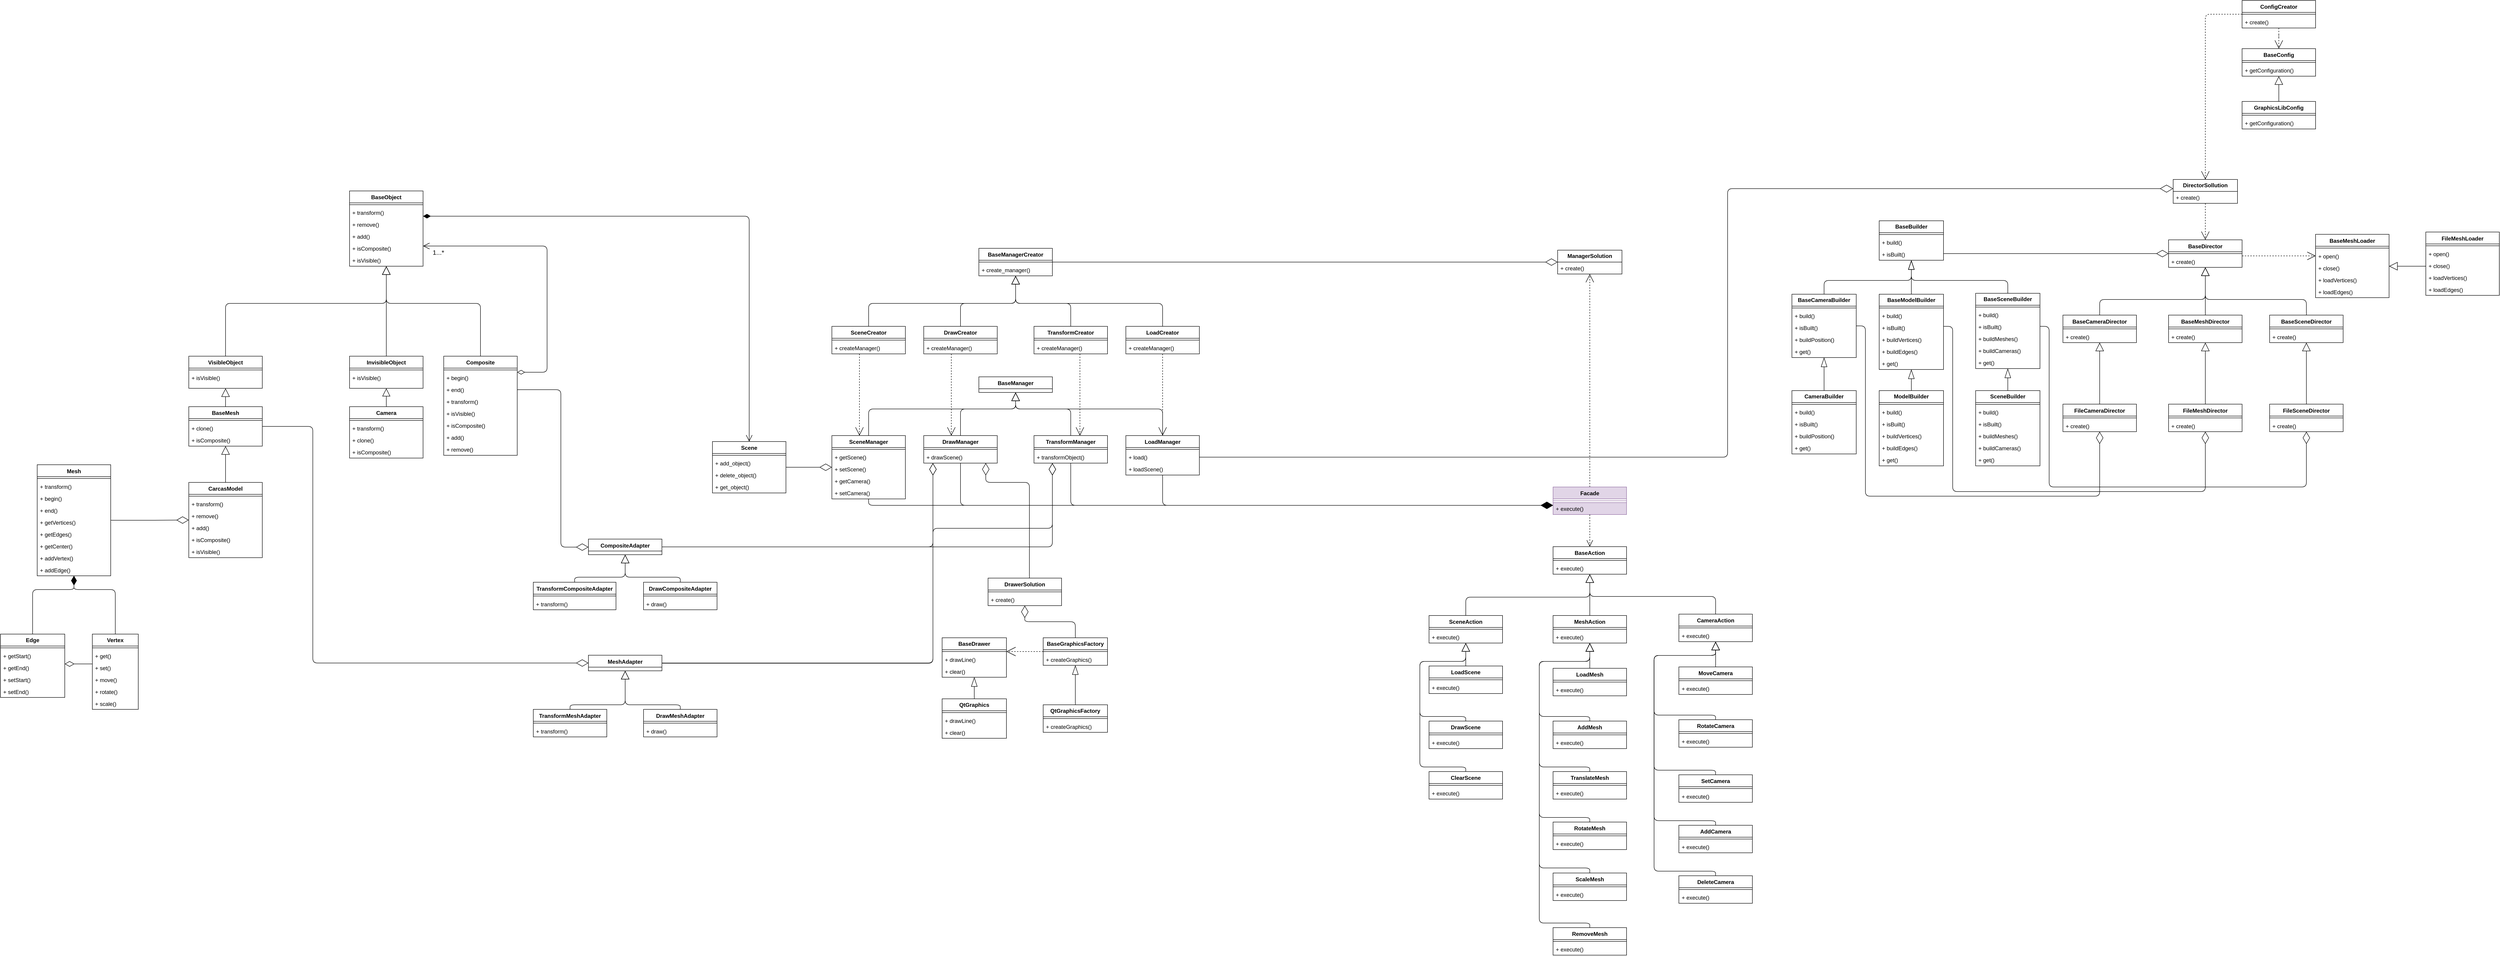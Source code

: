 <mxfile version="21.2.8" type="device" pages="3">
  <diagram name="Architecture" id="jI54GWxHXenIzXwPQuZX">
    <mxGraphModel dx="5101" dy="2212" grid="1" gridSize="10" guides="1" tooltips="1" connect="1" arrows="1" fold="1" page="1" pageScale="1" pageWidth="827" pageHeight="1169" math="0" shadow="0">
      <root>
        <mxCell id="0" />
        <mxCell id="1" parent="0" />
        <mxCell id="uiehAR5ERpfFW2Yfc4RW-1" style="edgeStyle=orthogonalEdgeStyle;rounded=1;orthogonalLoop=1;jettySize=auto;html=1;exitX=0.5;exitY=0;exitDx=0;exitDy=0;endArrow=open;endFill=0;endSize=16;dashed=1;" edge="1" parent="1" source="fPc1jSbVNz9lEu-Q8JTC-6" target="UgDIoBzy-X2U-dHxlBbj-4">
          <mxGeometry relative="1" as="geometry" />
        </mxCell>
        <mxCell id="fPc1jSbVNz9lEu-Q8JTC-6" value="Facade" style="swimlane;fontStyle=1;align=center;verticalAlign=top;childLayout=stackLayout;horizontal=1;startSize=26;horizontalStack=0;resizeParent=1;resizeParentMax=0;resizeLast=0;collapsible=1;marginBottom=0;whiteSpace=wrap;html=1;fillColor=#e1d5e7;strokeColor=#9673a6;" parent="1" vertex="1">
          <mxGeometry x="380" y="160" width="160" height="60" as="geometry" />
        </mxCell>
        <mxCell id="fPc1jSbVNz9lEu-Q8JTC-8" value="" style="line;strokeWidth=1;align=left;verticalAlign=middle;spacingTop=-1;spacingLeft=3;spacingRight=3;rotatable=0;labelPosition=right;points=[];portConstraint=eastwest;fillColor=#e1d5e7;strokeColor=#9673a6;" parent="fPc1jSbVNz9lEu-Q8JTC-6" vertex="1">
          <mxGeometry y="26" width="160" height="8" as="geometry" />
        </mxCell>
        <mxCell id="fPc1jSbVNz9lEu-Q8JTC-9" value="+ execute()" style="text;align=left;verticalAlign=top;spacingLeft=4;spacingRight=4;overflow=hidden;rotatable=0;points=[[0,0.5],[1,0.5]];portConstraint=eastwest;whiteSpace=wrap;html=1;fillColor=#e1d5e7;strokeColor=#9673a6;" parent="fPc1jSbVNz9lEu-Q8JTC-6" vertex="1">
          <mxGeometry y="34" width="160" height="26" as="geometry" />
        </mxCell>
        <mxCell id="fPc1jSbVNz9lEu-Q8JTC-13" value="BaseAction" style="swimlane;fontStyle=1;align=center;verticalAlign=top;childLayout=stackLayout;horizontal=1;startSize=26;horizontalStack=0;resizeParent=1;resizeParentMax=0;resizeLast=0;collapsible=1;marginBottom=0;whiteSpace=wrap;html=1;" parent="1" vertex="1">
          <mxGeometry x="380" y="290" width="160" height="60" as="geometry" />
        </mxCell>
        <mxCell id="fPc1jSbVNz9lEu-Q8JTC-15" value="" style="line;strokeWidth=1;fillColor=none;align=left;verticalAlign=middle;spacingTop=-1;spacingLeft=3;spacingRight=3;rotatable=0;labelPosition=right;points=[];portConstraint=eastwest;strokeColor=inherit;" parent="fPc1jSbVNz9lEu-Q8JTC-13" vertex="1">
          <mxGeometry y="26" width="160" height="8" as="geometry" />
        </mxCell>
        <mxCell id="fPc1jSbVNz9lEu-Q8JTC-16" value="+ execute()" style="text;strokeColor=none;fillColor=none;align=left;verticalAlign=top;spacingLeft=4;spacingRight=4;overflow=hidden;rotatable=0;points=[[0,0.5],[1,0.5]];portConstraint=eastwest;whiteSpace=wrap;html=1;" parent="fPc1jSbVNz9lEu-Q8JTC-13" vertex="1">
          <mxGeometry y="34" width="160" height="26" as="geometry" />
        </mxCell>
        <mxCell id="fPc1jSbVNz9lEu-Q8JTC-12" value="" style="endArrow=open;endFill=1;endSize=12;html=1;rounded=0;dashed=1;" parent="1" source="fPc1jSbVNz9lEu-Q8JTC-9" target="fPc1jSbVNz9lEu-Q8JTC-13" edge="1">
          <mxGeometry width="160" relative="1" as="geometry">
            <mxPoint x="450" y="210" as="sourcePoint" />
            <mxPoint x="460" y="320" as="targetPoint" />
          </mxGeometry>
        </mxCell>
        <mxCell id="fPc1jSbVNz9lEu-Q8JTC-38" style="rounded=1;orthogonalLoop=1;jettySize=auto;html=1;exitX=0.5;exitY=0;exitDx=0;exitDy=0;endArrow=block;endFill=0;endSize=16;edgeStyle=orthogonalEdgeStyle;" parent="1" source="fPc1jSbVNz9lEu-Q8JTC-25" target="fPc1jSbVNz9lEu-Q8JTC-13" edge="1">
          <mxGeometry relative="1" as="geometry" />
        </mxCell>
        <mxCell id="fPc1jSbVNz9lEu-Q8JTC-25" value="SceneAction" style="swimlane;fontStyle=1;align=center;verticalAlign=top;childLayout=stackLayout;horizontal=1;startSize=26;horizontalStack=0;resizeParent=1;resizeParentMax=0;resizeLast=0;collapsible=1;marginBottom=0;whiteSpace=wrap;html=1;" parent="1" vertex="1">
          <mxGeometry x="110" y="440" width="160" height="60" as="geometry" />
        </mxCell>
        <mxCell id="fPc1jSbVNz9lEu-Q8JTC-26" value="" style="line;strokeWidth=1;fillColor=none;align=left;verticalAlign=middle;spacingTop=-1;spacingLeft=3;spacingRight=3;rotatable=0;labelPosition=right;points=[];portConstraint=eastwest;strokeColor=inherit;" parent="fPc1jSbVNz9lEu-Q8JTC-25" vertex="1">
          <mxGeometry y="26" width="160" height="8" as="geometry" />
        </mxCell>
        <mxCell id="fPc1jSbVNz9lEu-Q8JTC-27" value="+ execute()" style="text;strokeColor=none;fillColor=none;align=left;verticalAlign=top;spacingLeft=4;spacingRight=4;overflow=hidden;rotatable=0;points=[[0,0.5],[1,0.5]];portConstraint=eastwest;whiteSpace=wrap;html=1;" parent="fPc1jSbVNz9lEu-Q8JTC-25" vertex="1">
          <mxGeometry y="34" width="160" height="26" as="geometry" />
        </mxCell>
        <mxCell id="fPc1jSbVNz9lEu-Q8JTC-28" value="MeshAction" style="swimlane;fontStyle=1;align=center;verticalAlign=top;childLayout=stackLayout;horizontal=1;startSize=26;horizontalStack=0;resizeParent=1;resizeParentMax=0;resizeLast=0;collapsible=1;marginBottom=0;whiteSpace=wrap;html=1;" parent="1" vertex="1">
          <mxGeometry x="380" y="440" width="160" height="60" as="geometry" />
        </mxCell>
        <mxCell id="fPc1jSbVNz9lEu-Q8JTC-29" value="" style="line;strokeWidth=1;fillColor=none;align=left;verticalAlign=middle;spacingTop=-1;spacingLeft=3;spacingRight=3;rotatable=0;labelPosition=right;points=[];portConstraint=eastwest;strokeColor=inherit;" parent="fPc1jSbVNz9lEu-Q8JTC-28" vertex="1">
          <mxGeometry y="26" width="160" height="8" as="geometry" />
        </mxCell>
        <mxCell id="fPc1jSbVNz9lEu-Q8JTC-30" value="+ execute()" style="text;strokeColor=none;fillColor=none;align=left;verticalAlign=top;spacingLeft=4;spacingRight=4;overflow=hidden;rotatable=0;points=[[0,0.5],[1,0.5]];portConstraint=eastwest;whiteSpace=wrap;html=1;" parent="fPc1jSbVNz9lEu-Q8JTC-28" vertex="1">
          <mxGeometry y="34" width="160" height="26" as="geometry" />
        </mxCell>
        <mxCell id="fPc1jSbVNz9lEu-Q8JTC-55" style="edgeStyle=orthogonalEdgeStyle;rounded=1;orthogonalLoop=1;jettySize=auto;html=1;exitX=0.5;exitY=0;exitDx=0;exitDy=0;endSize=16;endArrow=block;endFill=0;" parent="1" source="fPc1jSbVNz9lEu-Q8JTC-31" target="fPc1jSbVNz9lEu-Q8JTC-13" edge="1">
          <mxGeometry relative="1" as="geometry" />
        </mxCell>
        <mxCell id="fPc1jSbVNz9lEu-Q8JTC-31" value="CameraAction" style="swimlane;fontStyle=1;align=center;verticalAlign=top;childLayout=stackLayout;horizontal=1;startSize=26;horizontalStack=0;resizeParent=1;resizeParentMax=0;resizeLast=0;collapsible=1;marginBottom=0;whiteSpace=wrap;html=1;" parent="1" vertex="1">
          <mxGeometry x="653.91" y="437" width="160" height="60" as="geometry" />
        </mxCell>
        <mxCell id="fPc1jSbVNz9lEu-Q8JTC-32" value="" style="line;strokeWidth=1;fillColor=none;align=left;verticalAlign=middle;spacingTop=-1;spacingLeft=3;spacingRight=3;rotatable=0;labelPosition=right;points=[];portConstraint=eastwest;strokeColor=inherit;" parent="fPc1jSbVNz9lEu-Q8JTC-31" vertex="1">
          <mxGeometry y="26" width="160" height="8" as="geometry" />
        </mxCell>
        <mxCell id="fPc1jSbVNz9lEu-Q8JTC-33" value="+ execute()" style="text;strokeColor=none;fillColor=none;align=left;verticalAlign=top;spacingLeft=4;spacingRight=4;overflow=hidden;rotatable=0;points=[[0,0.5],[1,0.5]];portConstraint=eastwest;whiteSpace=wrap;html=1;" parent="fPc1jSbVNz9lEu-Q8JTC-31" vertex="1">
          <mxGeometry y="34" width="160" height="26" as="geometry" />
        </mxCell>
        <mxCell id="fPc1jSbVNz9lEu-Q8JTC-39" style="rounded=1;orthogonalLoop=1;jettySize=auto;html=1;endArrow=block;endFill=0;endSize=16;edgeStyle=orthogonalEdgeStyle;" parent="1" source="fPc1jSbVNz9lEu-Q8JTC-28" target="fPc1jSbVNz9lEu-Q8JTC-13" edge="1">
          <mxGeometry relative="1" as="geometry">
            <mxPoint x="220" y="450" as="sourcePoint" />
            <mxPoint x="470" y="360" as="targetPoint" />
          </mxGeometry>
        </mxCell>
        <mxCell id="fPc1jSbVNz9lEu-Q8JTC-50" style="edgeStyle=orthogonalEdgeStyle;rounded=0;orthogonalLoop=1;jettySize=auto;html=1;exitX=0.5;exitY=0;exitDx=0;exitDy=0;endSize=16;endArrow=block;endFill=0;" parent="1" source="fPc1jSbVNz9lEu-Q8JTC-47" target="fPc1jSbVNz9lEu-Q8JTC-31" edge="1">
          <mxGeometry relative="1" as="geometry" />
        </mxCell>
        <mxCell id="fPc1jSbVNz9lEu-Q8JTC-47" value="MoveCamera" style="swimlane;fontStyle=1;align=center;verticalAlign=top;childLayout=stackLayout;horizontal=1;startSize=26;horizontalStack=0;resizeParent=1;resizeParentMax=0;resizeLast=0;collapsible=1;marginBottom=0;whiteSpace=wrap;html=1;" parent="1" vertex="1">
          <mxGeometry x="653.91" y="552" width="160" height="60" as="geometry" />
        </mxCell>
        <mxCell id="fPc1jSbVNz9lEu-Q8JTC-48" value="" style="line;strokeWidth=1;fillColor=none;align=left;verticalAlign=middle;spacingTop=-1;spacingLeft=3;spacingRight=3;rotatable=0;labelPosition=right;points=[];portConstraint=eastwest;strokeColor=inherit;" parent="fPc1jSbVNz9lEu-Q8JTC-47" vertex="1">
          <mxGeometry y="26" width="160" height="8" as="geometry" />
        </mxCell>
        <mxCell id="fPc1jSbVNz9lEu-Q8JTC-49" value="+ execute()" style="text;strokeColor=none;fillColor=none;align=left;verticalAlign=top;spacingLeft=4;spacingRight=4;overflow=hidden;rotatable=0;points=[[0,0.5],[1,0.5]];portConstraint=eastwest;whiteSpace=wrap;html=1;" parent="fPc1jSbVNz9lEu-Q8JTC-47" vertex="1">
          <mxGeometry y="34" width="160" height="26" as="geometry" />
        </mxCell>
        <mxCell id="fPc1jSbVNz9lEu-Q8JTC-54" style="edgeStyle=orthogonalEdgeStyle;rounded=1;orthogonalLoop=1;jettySize=auto;html=1;exitX=0.5;exitY=0;exitDx=0;exitDy=0;endSize=16;endArrow=block;endFill=0;" parent="1" source="fPc1jSbVNz9lEu-Q8JTC-51" target="fPc1jSbVNz9lEu-Q8JTC-31" edge="1">
          <mxGeometry relative="1" as="geometry">
            <Array as="points">
              <mxPoint x="733.91" y="657" />
              <mxPoint x="599.91" y="657" />
              <mxPoint x="599.91" y="527" />
              <mxPoint x="733.91" y="527" />
            </Array>
          </mxGeometry>
        </mxCell>
        <mxCell id="fPc1jSbVNz9lEu-Q8JTC-51" value="RotateCamera" style="swimlane;fontStyle=1;align=center;verticalAlign=top;childLayout=stackLayout;horizontal=1;startSize=26;horizontalStack=0;resizeParent=1;resizeParentMax=0;resizeLast=0;collapsible=1;marginBottom=0;whiteSpace=wrap;html=1;" parent="1" vertex="1">
          <mxGeometry x="653.91" y="667" width="160" height="60" as="geometry" />
        </mxCell>
        <mxCell id="fPc1jSbVNz9lEu-Q8JTC-52" value="" style="line;strokeWidth=1;fillColor=none;align=left;verticalAlign=middle;spacingTop=-1;spacingLeft=3;spacingRight=3;rotatable=0;labelPosition=right;points=[];portConstraint=eastwest;strokeColor=inherit;" parent="fPc1jSbVNz9lEu-Q8JTC-51" vertex="1">
          <mxGeometry y="26" width="160" height="8" as="geometry" />
        </mxCell>
        <mxCell id="fPc1jSbVNz9lEu-Q8JTC-53" value="+ execute()" style="text;strokeColor=none;fillColor=none;align=left;verticalAlign=top;spacingLeft=4;spacingRight=4;overflow=hidden;rotatable=0;points=[[0,0.5],[1,0.5]];portConstraint=eastwest;whiteSpace=wrap;html=1;" parent="fPc1jSbVNz9lEu-Q8JTC-51" vertex="1">
          <mxGeometry y="34" width="160" height="26" as="geometry" />
        </mxCell>
        <mxCell id="fPc1jSbVNz9lEu-Q8JTC-60" style="edgeStyle=orthogonalEdgeStyle;rounded=1;orthogonalLoop=1;jettySize=auto;html=1;exitX=0.5;exitY=0;exitDx=0;exitDy=0;endArrow=block;endFill=0;endSize=16;" parent="1" source="fPc1jSbVNz9lEu-Q8JTC-57" target="fPc1jSbVNz9lEu-Q8JTC-28" edge="1">
          <mxGeometry relative="1" as="geometry" />
        </mxCell>
        <mxCell id="fPc1jSbVNz9lEu-Q8JTC-57" value="LoadMesh" style="swimlane;fontStyle=1;align=center;verticalAlign=top;childLayout=stackLayout;horizontal=1;startSize=26;horizontalStack=0;resizeParent=1;resizeParentMax=0;resizeLast=0;collapsible=1;marginBottom=0;whiteSpace=wrap;html=1;" parent="1" vertex="1">
          <mxGeometry x="380" y="555" width="160" height="60" as="geometry" />
        </mxCell>
        <mxCell id="fPc1jSbVNz9lEu-Q8JTC-58" value="" style="line;strokeWidth=1;fillColor=none;align=left;verticalAlign=middle;spacingTop=-1;spacingLeft=3;spacingRight=3;rotatable=0;labelPosition=right;points=[];portConstraint=eastwest;strokeColor=inherit;" parent="fPc1jSbVNz9lEu-Q8JTC-57" vertex="1">
          <mxGeometry y="26" width="160" height="8" as="geometry" />
        </mxCell>
        <mxCell id="fPc1jSbVNz9lEu-Q8JTC-59" value="+ execute()" style="text;strokeColor=none;fillColor=none;align=left;verticalAlign=top;spacingLeft=4;spacingRight=4;overflow=hidden;rotatable=0;points=[[0,0.5],[1,0.5]];portConstraint=eastwest;whiteSpace=wrap;html=1;" parent="fPc1jSbVNz9lEu-Q8JTC-57" vertex="1">
          <mxGeometry y="34" width="160" height="26" as="geometry" />
        </mxCell>
        <mxCell id="fPc1jSbVNz9lEu-Q8JTC-77" style="edgeStyle=orthogonalEdgeStyle;rounded=1;orthogonalLoop=1;jettySize=auto;html=1;exitX=0.5;exitY=0;exitDx=0;exitDy=0;endArrow=block;endFill=0;endSize=16;" parent="1" source="fPc1jSbVNz9lEu-Q8JTC-61" target="fPc1jSbVNz9lEu-Q8JTC-28" edge="1">
          <mxGeometry relative="1" as="geometry">
            <Array as="points">
              <mxPoint x="460" y="660" />
              <mxPoint x="350" y="660" />
              <mxPoint x="350" y="540" />
              <mxPoint x="460" y="540" />
            </Array>
          </mxGeometry>
        </mxCell>
        <mxCell id="fPc1jSbVNz9lEu-Q8JTC-61" value="AddMesh" style="swimlane;fontStyle=1;align=center;verticalAlign=top;childLayout=stackLayout;horizontal=1;startSize=26;horizontalStack=0;resizeParent=1;resizeParentMax=0;resizeLast=0;collapsible=1;marginBottom=0;whiteSpace=wrap;html=1;" parent="1" vertex="1">
          <mxGeometry x="380" y="670" width="160" height="60" as="geometry" />
        </mxCell>
        <mxCell id="fPc1jSbVNz9lEu-Q8JTC-62" value="" style="line;strokeWidth=1;fillColor=none;align=left;verticalAlign=middle;spacingTop=-1;spacingLeft=3;spacingRight=3;rotatable=0;labelPosition=right;points=[];portConstraint=eastwest;strokeColor=inherit;" parent="fPc1jSbVNz9lEu-Q8JTC-61" vertex="1">
          <mxGeometry y="26" width="160" height="8" as="geometry" />
        </mxCell>
        <mxCell id="fPc1jSbVNz9lEu-Q8JTC-63" value="+ execute()" style="text;strokeColor=none;fillColor=none;align=left;verticalAlign=top;spacingLeft=4;spacingRight=4;overflow=hidden;rotatable=0;points=[[0,0.5],[1,0.5]];portConstraint=eastwest;whiteSpace=wrap;html=1;" parent="fPc1jSbVNz9lEu-Q8JTC-61" vertex="1">
          <mxGeometry y="34" width="160" height="26" as="geometry" />
        </mxCell>
        <mxCell id="fPc1jSbVNz9lEu-Q8JTC-79" style="edgeStyle=orthogonalEdgeStyle;rounded=1;orthogonalLoop=1;jettySize=auto;html=1;exitX=0.5;exitY=0;exitDx=0;exitDy=0;endSize=16;endArrow=block;endFill=0;" parent="1" source="fPc1jSbVNz9lEu-Q8JTC-65" target="fPc1jSbVNz9lEu-Q8JTC-28" edge="1">
          <mxGeometry relative="1" as="geometry">
            <Array as="points">
              <mxPoint x="460" y="770" />
              <mxPoint x="350" y="770" />
              <mxPoint x="350" y="540" />
              <mxPoint x="460" y="540" />
            </Array>
          </mxGeometry>
        </mxCell>
        <mxCell id="fPc1jSbVNz9lEu-Q8JTC-65" value="TranslateMesh" style="swimlane;fontStyle=1;align=center;verticalAlign=top;childLayout=stackLayout;horizontal=1;startSize=26;horizontalStack=0;resizeParent=1;resizeParentMax=0;resizeLast=0;collapsible=1;marginBottom=0;whiteSpace=wrap;html=1;" parent="1" vertex="1">
          <mxGeometry x="380" y="780" width="160" height="60" as="geometry" />
        </mxCell>
        <mxCell id="fPc1jSbVNz9lEu-Q8JTC-66" value="" style="line;strokeWidth=1;fillColor=none;align=left;verticalAlign=middle;spacingTop=-1;spacingLeft=3;spacingRight=3;rotatable=0;labelPosition=right;points=[];portConstraint=eastwest;strokeColor=inherit;" parent="fPc1jSbVNz9lEu-Q8JTC-65" vertex="1">
          <mxGeometry y="26" width="160" height="8" as="geometry" />
        </mxCell>
        <mxCell id="fPc1jSbVNz9lEu-Q8JTC-67" value="+ execute()" style="text;strokeColor=none;fillColor=none;align=left;verticalAlign=top;spacingLeft=4;spacingRight=4;overflow=hidden;rotatable=0;points=[[0,0.5],[1,0.5]];portConstraint=eastwest;whiteSpace=wrap;html=1;" parent="fPc1jSbVNz9lEu-Q8JTC-65" vertex="1">
          <mxGeometry y="34" width="160" height="26" as="geometry" />
        </mxCell>
        <mxCell id="fPc1jSbVNz9lEu-Q8JTC-83" style="edgeStyle=orthogonalEdgeStyle;rounded=1;orthogonalLoop=1;jettySize=auto;html=1;exitX=0.5;exitY=0;exitDx=0;exitDy=0;endSize=16;strokeWidth=1;endArrow=block;endFill=0;" parent="1" source="fPc1jSbVNz9lEu-Q8JTC-69" target="fPc1jSbVNz9lEu-Q8JTC-28" edge="1">
          <mxGeometry relative="1" as="geometry">
            <Array as="points">
              <mxPoint x="460" y="880" />
              <mxPoint x="350" y="880" />
              <mxPoint x="350" y="540" />
              <mxPoint x="460" y="540" />
            </Array>
          </mxGeometry>
        </mxCell>
        <mxCell id="fPc1jSbVNz9lEu-Q8JTC-69" value="RotateMesh" style="swimlane;fontStyle=1;align=center;verticalAlign=top;childLayout=stackLayout;horizontal=1;startSize=26;horizontalStack=0;resizeParent=1;resizeParentMax=0;resizeLast=0;collapsible=1;marginBottom=0;whiteSpace=wrap;html=1;" parent="1" vertex="1">
          <mxGeometry x="380" y="890" width="160" height="60" as="geometry" />
        </mxCell>
        <mxCell id="fPc1jSbVNz9lEu-Q8JTC-70" value="" style="line;strokeWidth=1;fillColor=none;align=left;verticalAlign=middle;spacingTop=-1;spacingLeft=3;spacingRight=3;rotatable=0;labelPosition=right;points=[];portConstraint=eastwest;strokeColor=inherit;" parent="fPc1jSbVNz9lEu-Q8JTC-69" vertex="1">
          <mxGeometry y="26" width="160" height="8" as="geometry" />
        </mxCell>
        <mxCell id="fPc1jSbVNz9lEu-Q8JTC-71" value="+ execute()" style="text;strokeColor=none;fillColor=none;align=left;verticalAlign=top;spacingLeft=4;spacingRight=4;overflow=hidden;rotatable=0;points=[[0,0.5],[1,0.5]];portConstraint=eastwest;whiteSpace=wrap;html=1;" parent="fPc1jSbVNz9lEu-Q8JTC-69" vertex="1">
          <mxGeometry y="34" width="160" height="26" as="geometry" />
        </mxCell>
        <mxCell id="fPc1jSbVNz9lEu-Q8JTC-84" style="edgeStyle=orthogonalEdgeStyle;rounded=1;orthogonalLoop=1;jettySize=auto;html=1;exitX=0.5;exitY=0;exitDx=0;exitDy=0;endArrow=block;endFill=0;endSize=16;" parent="1" source="fPc1jSbVNz9lEu-Q8JTC-73" target="fPc1jSbVNz9lEu-Q8JTC-28" edge="1">
          <mxGeometry relative="1" as="geometry">
            <Array as="points">
              <mxPoint x="460" y="990" />
              <mxPoint x="350" y="990" />
              <mxPoint x="350" y="540" />
              <mxPoint x="460" y="540" />
            </Array>
          </mxGeometry>
        </mxCell>
        <mxCell id="fPc1jSbVNz9lEu-Q8JTC-73" value="ScaleMesh" style="swimlane;fontStyle=1;align=center;verticalAlign=top;childLayout=stackLayout;horizontal=1;startSize=26;horizontalStack=0;resizeParent=1;resizeParentMax=0;resizeLast=0;collapsible=1;marginBottom=0;whiteSpace=wrap;html=1;" parent="1" vertex="1">
          <mxGeometry x="380" y="1001" width="160" height="60" as="geometry" />
        </mxCell>
        <mxCell id="fPc1jSbVNz9lEu-Q8JTC-74" value="" style="line;strokeWidth=1;fillColor=none;align=left;verticalAlign=middle;spacingTop=-1;spacingLeft=3;spacingRight=3;rotatable=0;labelPosition=right;points=[];portConstraint=eastwest;strokeColor=inherit;" parent="fPc1jSbVNz9lEu-Q8JTC-73" vertex="1">
          <mxGeometry y="26" width="160" height="8" as="geometry" />
        </mxCell>
        <mxCell id="fPc1jSbVNz9lEu-Q8JTC-75" value="+ execute()" style="text;strokeColor=none;fillColor=none;align=left;verticalAlign=top;spacingLeft=4;spacingRight=4;overflow=hidden;rotatable=0;points=[[0,0.5],[1,0.5]];portConstraint=eastwest;whiteSpace=wrap;html=1;" parent="fPc1jSbVNz9lEu-Q8JTC-73" vertex="1">
          <mxGeometry y="34" width="160" height="26" as="geometry" />
        </mxCell>
        <mxCell id="fPc1jSbVNz9lEu-Q8JTC-85" style="edgeStyle=orthogonalEdgeStyle;rounded=1;orthogonalLoop=1;jettySize=auto;html=1;exitX=0.5;exitY=0;exitDx=0;exitDy=0;endArrow=block;endFill=0;endSize=16;" parent="1" source="fPc1jSbVNz9lEu-Q8JTC-80" target="fPc1jSbVNz9lEu-Q8JTC-28" edge="1">
          <mxGeometry relative="1" as="geometry">
            <Array as="points">
              <mxPoint x="460" y="1110" />
              <mxPoint x="350" y="1110" />
              <mxPoint x="350" y="540" />
              <mxPoint x="460" y="540" />
            </Array>
          </mxGeometry>
        </mxCell>
        <mxCell id="fPc1jSbVNz9lEu-Q8JTC-80" value="RemoveMesh" style="swimlane;fontStyle=1;align=center;verticalAlign=top;childLayout=stackLayout;horizontal=1;startSize=26;horizontalStack=0;resizeParent=1;resizeParentMax=0;resizeLast=0;collapsible=1;marginBottom=0;whiteSpace=wrap;html=1;" parent="1" vertex="1">
          <mxGeometry x="380" y="1120" width="160" height="60" as="geometry" />
        </mxCell>
        <mxCell id="fPc1jSbVNz9lEu-Q8JTC-81" value="" style="line;strokeWidth=1;fillColor=none;align=left;verticalAlign=middle;spacingTop=-1;spacingLeft=3;spacingRight=3;rotatable=0;labelPosition=right;points=[];portConstraint=eastwest;strokeColor=inherit;" parent="fPc1jSbVNz9lEu-Q8JTC-80" vertex="1">
          <mxGeometry y="26" width="160" height="8" as="geometry" />
        </mxCell>
        <mxCell id="fPc1jSbVNz9lEu-Q8JTC-82" value="+ execute()" style="text;strokeColor=none;fillColor=none;align=left;verticalAlign=top;spacingLeft=4;spacingRight=4;overflow=hidden;rotatable=0;points=[[0,0.5],[1,0.5]];portConstraint=eastwest;whiteSpace=wrap;html=1;" parent="fPc1jSbVNz9lEu-Q8JTC-80" vertex="1">
          <mxGeometry y="34" width="160" height="26" as="geometry" />
        </mxCell>
        <mxCell id="fPc1jSbVNz9lEu-Q8JTC-98" style="edgeStyle=orthogonalEdgeStyle;rounded=0;orthogonalLoop=1;jettySize=auto;html=1;exitX=0.5;exitY=0;exitDx=0;exitDy=0;endSize=16;endArrow=block;endFill=0;" parent="1" source="fPc1jSbVNz9lEu-Q8JTC-86" target="fPc1jSbVNz9lEu-Q8JTC-25" edge="1">
          <mxGeometry relative="1" as="geometry" />
        </mxCell>
        <mxCell id="fPc1jSbVNz9lEu-Q8JTC-86" value="LoadScene" style="swimlane;fontStyle=1;align=center;verticalAlign=top;childLayout=stackLayout;horizontal=1;startSize=26;horizontalStack=0;resizeParent=1;resizeParentMax=0;resizeLast=0;collapsible=1;marginBottom=0;whiteSpace=wrap;html=1;" parent="1" vertex="1">
          <mxGeometry x="110" y="550" width="160" height="60" as="geometry" />
        </mxCell>
        <mxCell id="fPc1jSbVNz9lEu-Q8JTC-87" value="" style="line;strokeWidth=1;fillColor=none;align=left;verticalAlign=middle;spacingTop=-1;spacingLeft=3;spacingRight=3;rotatable=0;labelPosition=right;points=[];portConstraint=eastwest;strokeColor=inherit;" parent="fPc1jSbVNz9lEu-Q8JTC-86" vertex="1">
          <mxGeometry y="26" width="160" height="8" as="geometry" />
        </mxCell>
        <mxCell id="fPc1jSbVNz9lEu-Q8JTC-88" value="+ execute()" style="text;strokeColor=none;fillColor=none;align=left;verticalAlign=top;spacingLeft=4;spacingRight=4;overflow=hidden;rotatable=0;points=[[0,0.5],[1,0.5]];portConstraint=eastwest;whiteSpace=wrap;html=1;" parent="fPc1jSbVNz9lEu-Q8JTC-86" vertex="1">
          <mxGeometry y="34" width="160" height="26" as="geometry" />
        </mxCell>
        <mxCell id="fPc1jSbVNz9lEu-Q8JTC-99" style="edgeStyle=orthogonalEdgeStyle;rounded=1;orthogonalLoop=1;jettySize=auto;html=1;exitX=0.5;exitY=0;exitDx=0;exitDy=0;endArrow=block;endFill=0;endSize=16;" parent="1" source="fPc1jSbVNz9lEu-Q8JTC-89" target="fPc1jSbVNz9lEu-Q8JTC-25" edge="1">
          <mxGeometry relative="1" as="geometry">
            <Array as="points">
              <mxPoint x="190" y="660" />
              <mxPoint x="90" y="660" />
              <mxPoint x="90" y="540" />
              <mxPoint x="190" y="540" />
            </Array>
          </mxGeometry>
        </mxCell>
        <mxCell id="fPc1jSbVNz9lEu-Q8JTC-89" value="DrawScene" style="swimlane;fontStyle=1;align=center;verticalAlign=top;childLayout=stackLayout;horizontal=1;startSize=26;horizontalStack=0;resizeParent=1;resizeParentMax=0;resizeLast=0;collapsible=1;marginBottom=0;whiteSpace=wrap;html=1;" parent="1" vertex="1">
          <mxGeometry x="110" y="670" width="160" height="60" as="geometry" />
        </mxCell>
        <mxCell id="fPc1jSbVNz9lEu-Q8JTC-90" value="" style="line;strokeWidth=1;fillColor=none;align=left;verticalAlign=middle;spacingTop=-1;spacingLeft=3;spacingRight=3;rotatable=0;labelPosition=right;points=[];portConstraint=eastwest;strokeColor=inherit;" parent="fPc1jSbVNz9lEu-Q8JTC-89" vertex="1">
          <mxGeometry y="26" width="160" height="8" as="geometry" />
        </mxCell>
        <mxCell id="fPc1jSbVNz9lEu-Q8JTC-91" value="+ execute()" style="text;strokeColor=none;fillColor=none;align=left;verticalAlign=top;spacingLeft=4;spacingRight=4;overflow=hidden;rotatable=0;points=[[0,0.5],[1,0.5]];portConstraint=eastwest;whiteSpace=wrap;html=1;" parent="fPc1jSbVNz9lEu-Q8JTC-89" vertex="1">
          <mxGeometry y="34" width="160" height="26" as="geometry" />
        </mxCell>
        <mxCell id="fPc1jSbVNz9lEu-Q8JTC-100" style="edgeStyle=orthogonalEdgeStyle;rounded=1;orthogonalLoop=1;jettySize=auto;html=1;exitX=0.5;exitY=0;exitDx=0;exitDy=0;endSize=16;endArrow=block;endFill=0;" parent="1" source="fPc1jSbVNz9lEu-Q8JTC-92" target="fPc1jSbVNz9lEu-Q8JTC-25" edge="1">
          <mxGeometry relative="1" as="geometry">
            <Array as="points">
              <mxPoint x="190" y="770" />
              <mxPoint x="90" y="770" />
              <mxPoint x="90" y="540" />
              <mxPoint x="190" y="540" />
            </Array>
          </mxGeometry>
        </mxCell>
        <mxCell id="fPc1jSbVNz9lEu-Q8JTC-92" value="ClearScene" style="swimlane;fontStyle=1;align=center;verticalAlign=top;childLayout=stackLayout;horizontal=1;startSize=26;horizontalStack=0;resizeParent=1;resizeParentMax=0;resizeLast=0;collapsible=1;marginBottom=0;whiteSpace=wrap;html=1;" parent="1" vertex="1">
          <mxGeometry x="110" y="780" width="160" height="60" as="geometry" />
        </mxCell>
        <mxCell id="fPc1jSbVNz9lEu-Q8JTC-93" value="" style="line;strokeWidth=1;fillColor=none;align=left;verticalAlign=middle;spacingTop=-1;spacingLeft=3;spacingRight=3;rotatable=0;labelPosition=right;points=[];portConstraint=eastwest;strokeColor=inherit;" parent="fPc1jSbVNz9lEu-Q8JTC-92" vertex="1">
          <mxGeometry y="26" width="160" height="8" as="geometry" />
        </mxCell>
        <mxCell id="fPc1jSbVNz9lEu-Q8JTC-94" value="+ execute()" style="text;strokeColor=none;fillColor=none;align=left;verticalAlign=top;spacingLeft=4;spacingRight=4;overflow=hidden;rotatable=0;points=[[0,0.5],[1,0.5]];portConstraint=eastwest;whiteSpace=wrap;html=1;" parent="fPc1jSbVNz9lEu-Q8JTC-92" vertex="1">
          <mxGeometry y="34" width="160" height="26" as="geometry" />
        </mxCell>
        <mxCell id="QAcNeCU84ebD4-2e09Tw-1" value="" style="endArrow=diamondThin;endFill=1;endSize=24;html=1;rounded=1;edgeStyle=orthogonalEdgeStyle;" parent="1" source="QAcNeCU84ebD4-2e09Tw-21" target="fPc1jSbVNz9lEu-Q8JTC-6" edge="1">
          <mxGeometry width="160" relative="1" as="geometry">
            <mxPoint x="-540" y="320" as="sourcePoint" />
            <mxPoint x="210" y="470" as="targetPoint" />
            <Array as="points">
              <mxPoint x="-470" y="200" />
            </Array>
          </mxGeometry>
        </mxCell>
        <mxCell id="QAcNeCU84ebD4-2e09Tw-2" value="BaseManager" style="swimlane;fontStyle=1;align=center;verticalAlign=top;childLayout=stackLayout;horizontal=1;startSize=26;horizontalStack=0;resizeParent=1;resizeParentMax=0;resizeLast=0;collapsible=1;marginBottom=0;whiteSpace=wrap;html=1;" parent="1" vertex="1">
          <mxGeometry x="-870" y="-80" width="160" height="34" as="geometry" />
        </mxCell>
        <mxCell id="QAcNeCU84ebD4-2e09Tw-22" style="edgeStyle=orthogonalEdgeStyle;rounded=1;orthogonalLoop=1;jettySize=auto;html=1;exitX=0.5;exitY=0;exitDx=0;exitDy=0;endSize=16;endArrow=block;endFill=0;" parent="1" source="QAcNeCU84ebD4-2e09Tw-6" target="QAcNeCU84ebD4-2e09Tw-2" edge="1">
          <mxGeometry relative="1" as="geometry">
            <Array as="points">
              <mxPoint x="-1110" y="-10" />
              <mxPoint x="-790" y="-10" />
            </Array>
          </mxGeometry>
        </mxCell>
        <mxCell id="QAcNeCU84ebD4-2e09Tw-6" value="SceneManager" style="swimlane;fontStyle=1;align=center;verticalAlign=top;childLayout=stackLayout;horizontal=1;startSize=26;horizontalStack=0;resizeParent=1;resizeParentMax=0;resizeLast=0;collapsible=1;marginBottom=0;whiteSpace=wrap;html=1;" parent="1" vertex="1">
          <mxGeometry x="-1190" y="48" width="160" height="138" as="geometry" />
        </mxCell>
        <mxCell id="UdP2IBKE5KihxZuPWhxh-12" value="" style="line;strokeWidth=1;fillColor=none;align=left;verticalAlign=middle;spacingTop=-1;spacingLeft=3;spacingRight=3;rotatable=0;labelPosition=right;points=[];portConstraint=eastwest;strokeColor=inherit;" parent="QAcNeCU84ebD4-2e09Tw-6" vertex="1">
          <mxGeometry y="26" width="160" height="8" as="geometry" />
        </mxCell>
        <mxCell id="QAcNeCU84ebD4-2e09Tw-26" value="+ getScene()" style="text;strokeColor=none;fillColor=none;align=left;verticalAlign=top;spacingLeft=4;spacingRight=4;overflow=hidden;rotatable=0;points=[[0,0.5],[1,0.5]];portConstraint=eastwest;whiteSpace=wrap;html=1;" parent="QAcNeCU84ebD4-2e09Tw-6" vertex="1">
          <mxGeometry y="34" width="160" height="26" as="geometry" />
        </mxCell>
        <mxCell id="8UUlcKCYjb005eFSnb8m-1" value="+ setScene()" style="text;strokeColor=none;fillColor=none;align=left;verticalAlign=top;spacingLeft=4;spacingRight=4;overflow=hidden;rotatable=0;points=[[0,0.5],[1,0.5]];portConstraint=eastwest;whiteSpace=wrap;html=1;" parent="QAcNeCU84ebD4-2e09Tw-6" vertex="1">
          <mxGeometry y="60" width="160" height="26" as="geometry" />
        </mxCell>
        <mxCell id="QAcNeCU84ebD4-2e09Tw-28" value="+ getCamera()" style="text;strokeColor=none;fillColor=none;align=left;verticalAlign=top;spacingLeft=4;spacingRight=4;overflow=hidden;rotatable=0;points=[[0,0.5],[1,0.5]];portConstraint=eastwest;whiteSpace=wrap;html=1;" parent="QAcNeCU84ebD4-2e09Tw-6" vertex="1">
          <mxGeometry y="86" width="160" height="26" as="geometry" />
        </mxCell>
        <mxCell id="QAcNeCU84ebD4-2e09Tw-29" value="+ setCamera()" style="text;strokeColor=none;fillColor=none;align=left;verticalAlign=top;spacingLeft=4;spacingRight=4;overflow=hidden;rotatable=0;points=[[0,0.5],[1,0.5]];portConstraint=eastwest;whiteSpace=wrap;html=1;" parent="QAcNeCU84ebD4-2e09Tw-6" vertex="1">
          <mxGeometry y="112" width="160" height="26" as="geometry" />
        </mxCell>
        <mxCell id="QAcNeCU84ebD4-2e09Tw-10" style="edgeStyle=orthogonalEdgeStyle;rounded=1;orthogonalLoop=1;jettySize=auto;html=1;exitX=0.5;exitY=0;exitDx=0;exitDy=0;strokeWidth=1;endSize=16;endArrow=block;endFill=0;" parent="1" source="QAcNeCU84ebD4-2e09Tw-7" target="fPc1jSbVNz9lEu-Q8JTC-31" edge="1">
          <mxGeometry relative="1" as="geometry">
            <Array as="points">
              <mxPoint x="733.91" y="777" />
              <mxPoint x="599.91" y="777" />
              <mxPoint x="599.91" y="527" />
              <mxPoint x="733.91" y="527" />
            </Array>
          </mxGeometry>
        </mxCell>
        <mxCell id="QAcNeCU84ebD4-2e09Tw-7" value="SetCamera" style="swimlane;fontStyle=1;align=center;verticalAlign=top;childLayout=stackLayout;horizontal=1;startSize=26;horizontalStack=0;resizeParent=1;resizeParentMax=0;resizeLast=0;collapsible=1;marginBottom=0;whiteSpace=wrap;html=1;" parent="1" vertex="1">
          <mxGeometry x="653.91" y="787" width="160" height="60" as="geometry" />
        </mxCell>
        <mxCell id="QAcNeCU84ebD4-2e09Tw-8" value="" style="line;strokeWidth=1;fillColor=none;align=left;verticalAlign=middle;spacingTop=-1;spacingLeft=3;spacingRight=3;rotatable=0;labelPosition=right;points=[];portConstraint=eastwest;strokeColor=inherit;" parent="QAcNeCU84ebD4-2e09Tw-7" vertex="1">
          <mxGeometry y="26" width="160" height="8" as="geometry" />
        </mxCell>
        <mxCell id="QAcNeCU84ebD4-2e09Tw-9" value="+ execute()" style="text;strokeColor=none;fillColor=none;align=left;verticalAlign=top;spacingLeft=4;spacingRight=4;overflow=hidden;rotatable=0;points=[[0,0.5],[1,0.5]];portConstraint=eastwest;whiteSpace=wrap;html=1;" parent="QAcNeCU84ebD4-2e09Tw-7" vertex="1">
          <mxGeometry y="34" width="160" height="26" as="geometry" />
        </mxCell>
        <mxCell id="QAcNeCU84ebD4-2e09Tw-17" style="edgeStyle=orthogonalEdgeStyle;rounded=1;orthogonalLoop=1;jettySize=auto;html=1;exitX=0.5;exitY=0;exitDx=0;exitDy=0;endSize=16;endArrow=block;endFill=0;" parent="1" source="QAcNeCU84ebD4-2e09Tw-11" target="fPc1jSbVNz9lEu-Q8JTC-31" edge="1">
          <mxGeometry relative="1" as="geometry">
            <Array as="points">
              <mxPoint x="733.91" y="887" />
              <mxPoint x="599.91" y="887" />
              <mxPoint x="599.91" y="527" />
              <mxPoint x="733.91" y="527" />
            </Array>
          </mxGeometry>
        </mxCell>
        <mxCell id="QAcNeCU84ebD4-2e09Tw-11" value="AddCamera" style="swimlane;fontStyle=1;align=center;verticalAlign=top;childLayout=stackLayout;horizontal=1;startSize=26;horizontalStack=0;resizeParent=1;resizeParentMax=0;resizeLast=0;collapsible=1;marginBottom=0;whiteSpace=wrap;html=1;" parent="1" vertex="1">
          <mxGeometry x="653.91" y="897" width="160" height="60" as="geometry" />
        </mxCell>
        <mxCell id="QAcNeCU84ebD4-2e09Tw-12" value="" style="line;strokeWidth=1;fillColor=none;align=left;verticalAlign=middle;spacingTop=-1;spacingLeft=3;spacingRight=3;rotatable=0;labelPosition=right;points=[];portConstraint=eastwest;strokeColor=inherit;" parent="QAcNeCU84ebD4-2e09Tw-11" vertex="1">
          <mxGeometry y="26" width="160" height="8" as="geometry" />
        </mxCell>
        <mxCell id="QAcNeCU84ebD4-2e09Tw-13" value="+ execute()" style="text;strokeColor=none;fillColor=none;align=left;verticalAlign=top;spacingLeft=4;spacingRight=4;overflow=hidden;rotatable=0;points=[[0,0.5],[1,0.5]];portConstraint=eastwest;whiteSpace=wrap;html=1;" parent="QAcNeCU84ebD4-2e09Tw-11" vertex="1">
          <mxGeometry y="34" width="160" height="26" as="geometry" />
        </mxCell>
        <mxCell id="QAcNeCU84ebD4-2e09Tw-18" style="edgeStyle=orthogonalEdgeStyle;rounded=1;orthogonalLoop=1;jettySize=auto;html=1;exitX=0.5;exitY=0;exitDx=0;exitDy=0;endSize=16;endArrow=block;endFill=0;" parent="1" source="QAcNeCU84ebD4-2e09Tw-14" target="fPc1jSbVNz9lEu-Q8JTC-31" edge="1">
          <mxGeometry relative="1" as="geometry">
            <Array as="points">
              <mxPoint x="733.91" y="997" />
              <mxPoint x="599.91" y="997" />
              <mxPoint x="599.91" y="527" />
              <mxPoint x="733.91" y="527" />
            </Array>
          </mxGeometry>
        </mxCell>
        <mxCell id="QAcNeCU84ebD4-2e09Tw-14" value="DeleteCamera" style="swimlane;fontStyle=1;align=center;verticalAlign=top;childLayout=stackLayout;horizontal=1;startSize=26;horizontalStack=0;resizeParent=1;resizeParentMax=0;resizeLast=0;collapsible=1;marginBottom=0;whiteSpace=wrap;html=1;" parent="1" vertex="1">
          <mxGeometry x="653.91" y="1007" width="160" height="60" as="geometry" />
        </mxCell>
        <mxCell id="QAcNeCU84ebD4-2e09Tw-15" value="" style="line;strokeWidth=1;fillColor=none;align=left;verticalAlign=middle;spacingTop=-1;spacingLeft=3;spacingRight=3;rotatable=0;labelPosition=right;points=[];portConstraint=eastwest;strokeColor=inherit;" parent="QAcNeCU84ebD4-2e09Tw-14" vertex="1">
          <mxGeometry y="26" width="160" height="8" as="geometry" />
        </mxCell>
        <mxCell id="QAcNeCU84ebD4-2e09Tw-16" value="+ execute()" style="text;strokeColor=none;fillColor=none;align=left;verticalAlign=top;spacingLeft=4;spacingRight=4;overflow=hidden;rotatable=0;points=[[0,0.5],[1,0.5]];portConstraint=eastwest;whiteSpace=wrap;html=1;" parent="QAcNeCU84ebD4-2e09Tw-14" vertex="1">
          <mxGeometry y="34" width="160" height="26" as="geometry" />
        </mxCell>
        <mxCell id="QAcNeCU84ebD4-2e09Tw-23" style="edgeStyle=orthogonalEdgeStyle;rounded=1;orthogonalLoop=1;jettySize=auto;html=1;exitX=0.5;exitY=0;exitDx=0;exitDy=0;endSize=16;endArrow=block;endFill=0;" parent="1" source="QAcNeCU84ebD4-2e09Tw-19" target="QAcNeCU84ebD4-2e09Tw-2" edge="1">
          <mxGeometry relative="1" as="geometry">
            <Array as="points">
              <mxPoint x="-910" y="-10" />
              <mxPoint x="-790" y="-10" />
            </Array>
          </mxGeometry>
        </mxCell>
        <mxCell id="X2U2lSkQu_Z5qS3RmlGR-1" style="edgeStyle=orthogonalEdgeStyle;rounded=1;orthogonalLoop=1;jettySize=auto;html=1;endArrow=none;endFill=0;startArrow=diamondThin;startFill=0;endSize=16;startSize=24;" parent="1" source="QAcNeCU84ebD4-2e09Tw-19" target="cA9_fUJTt6OT7zYo3L6Q-1" edge="1">
          <mxGeometry relative="1" as="geometry">
            <Array as="points">
              <mxPoint x="-970" y="544" />
            </Array>
          </mxGeometry>
        </mxCell>
        <mxCell id="QAcNeCU84ebD4-2e09Tw-19" value="DrawManager" style="swimlane;fontStyle=1;align=center;verticalAlign=top;childLayout=stackLayout;horizontal=1;startSize=26;horizontalStack=0;resizeParent=1;resizeParentMax=0;resizeLast=0;collapsible=1;marginBottom=0;whiteSpace=wrap;html=1;" parent="1" vertex="1">
          <mxGeometry x="-990" y="48" width="160" height="60" as="geometry" />
        </mxCell>
        <mxCell id="UdP2IBKE5KihxZuPWhxh-11" value="" style="line;strokeWidth=1;fillColor=none;align=left;verticalAlign=middle;spacingTop=-1;spacingLeft=3;spacingRight=3;rotatable=0;labelPosition=right;points=[];portConstraint=eastwest;strokeColor=inherit;" parent="QAcNeCU84ebD4-2e09Tw-19" vertex="1">
          <mxGeometry y="26" width="160" height="8" as="geometry" />
        </mxCell>
        <mxCell id="QAcNeCU84ebD4-2e09Tw-30" value="+ drawScene()" style="text;strokeColor=none;fillColor=none;align=left;verticalAlign=top;spacingLeft=4;spacingRight=4;overflow=hidden;rotatable=0;points=[[0,0.5],[1,0.5]];portConstraint=eastwest;whiteSpace=wrap;html=1;" parent="QAcNeCU84ebD4-2e09Tw-19" vertex="1">
          <mxGeometry y="34" width="160" height="26" as="geometry" />
        </mxCell>
        <mxCell id="QAcNeCU84ebD4-2e09Tw-24" style="edgeStyle=orthogonalEdgeStyle;rounded=1;orthogonalLoop=1;jettySize=auto;html=1;exitX=0.5;exitY=0;exitDx=0;exitDy=0;endSize=16;endArrow=block;endFill=0;" parent="1" source="QAcNeCU84ebD4-2e09Tw-20" target="QAcNeCU84ebD4-2e09Tw-2" edge="1">
          <mxGeometry relative="1" as="geometry">
            <Array as="points">
              <mxPoint x="-670" y="-10" />
              <mxPoint x="-790" y="-10" />
            </Array>
          </mxGeometry>
        </mxCell>
        <mxCell id="QAcNeCU84ebD4-2e09Tw-20" value="TransformManager" style="swimlane;fontStyle=1;align=center;verticalAlign=top;childLayout=stackLayout;horizontal=1;startSize=26;horizontalStack=0;resizeParent=1;resizeParentMax=0;resizeLast=0;collapsible=1;marginBottom=0;whiteSpace=wrap;html=1;" parent="1" vertex="1">
          <mxGeometry x="-750" y="48" width="160" height="60" as="geometry" />
        </mxCell>
        <mxCell id="UdP2IBKE5KihxZuPWhxh-10" value="" style="line;strokeWidth=1;fillColor=none;align=left;verticalAlign=middle;spacingTop=-1;spacingLeft=3;spacingRight=3;rotatable=0;labelPosition=right;points=[];portConstraint=eastwest;strokeColor=inherit;" parent="QAcNeCU84ebD4-2e09Tw-20" vertex="1">
          <mxGeometry y="26" width="160" height="8" as="geometry" />
        </mxCell>
        <mxCell id="QAcNeCU84ebD4-2e09Tw-31" value="+ transformObject()" style="text;strokeColor=none;fillColor=none;align=left;verticalAlign=top;spacingLeft=4;spacingRight=4;overflow=hidden;rotatable=0;points=[[0,0.5],[1,0.5]];portConstraint=eastwest;whiteSpace=wrap;html=1;" parent="QAcNeCU84ebD4-2e09Tw-20" vertex="1">
          <mxGeometry y="34" width="160" height="26" as="geometry" />
        </mxCell>
        <mxCell id="QAcNeCU84ebD4-2e09Tw-25" style="edgeStyle=orthogonalEdgeStyle;rounded=1;orthogonalLoop=1;jettySize=auto;html=1;exitX=0.5;exitY=0;exitDx=0;exitDy=0;endSize=16;endArrow=block;endFill=0;" parent="1" source="QAcNeCU84ebD4-2e09Tw-21" target="QAcNeCU84ebD4-2e09Tw-2" edge="1">
          <mxGeometry relative="1" as="geometry">
            <Array as="points">
              <mxPoint x="-470" y="-10" />
              <mxPoint x="-790" y="-10" />
            </Array>
          </mxGeometry>
        </mxCell>
        <mxCell id="QAcNeCU84ebD4-2e09Tw-21" value="LoadManager" style="swimlane;fontStyle=1;align=center;verticalAlign=top;childLayout=stackLayout;horizontal=1;startSize=26;horizontalStack=0;resizeParent=1;resizeParentMax=0;resizeLast=0;collapsible=1;marginBottom=0;whiteSpace=wrap;html=1;" parent="1" vertex="1">
          <mxGeometry x="-550" y="48" width="160" height="86" as="geometry" />
        </mxCell>
        <mxCell id="UdP2IBKE5KihxZuPWhxh-9" value="" style="line;strokeWidth=1;fillColor=none;align=left;verticalAlign=middle;spacingTop=-1;spacingLeft=3;spacingRight=3;rotatable=0;labelPosition=right;points=[];portConstraint=eastwest;strokeColor=inherit;" parent="QAcNeCU84ebD4-2e09Tw-21" vertex="1">
          <mxGeometry y="26" width="160" height="8" as="geometry" />
        </mxCell>
        <mxCell id="QAcNeCU84ebD4-2e09Tw-32" value="+ load()" style="text;strokeColor=none;fillColor=none;align=left;verticalAlign=top;spacingLeft=4;spacingRight=4;overflow=hidden;rotatable=0;points=[[0,0.5],[1,0.5]];portConstraint=eastwest;whiteSpace=wrap;html=1;" parent="QAcNeCU84ebD4-2e09Tw-21" vertex="1">
          <mxGeometry y="34" width="160" height="26" as="geometry" />
        </mxCell>
        <mxCell id="QAcNeCU84ebD4-2e09Tw-33" value="+ loadScene()" style="text;strokeColor=none;fillColor=none;align=left;verticalAlign=top;spacingLeft=4;spacingRight=4;overflow=hidden;rotatable=0;points=[[0,0.5],[1,0.5]];portConstraint=eastwest;whiteSpace=wrap;html=1;" parent="QAcNeCU84ebD4-2e09Tw-21" vertex="1">
          <mxGeometry y="60" width="160" height="26" as="geometry" />
        </mxCell>
        <mxCell id="QAcNeCU84ebD4-2e09Tw-41" style="edgeStyle=orthogonalEdgeStyle;rounded=0;orthogonalLoop=1;jettySize=auto;html=1;dashed=1;endArrow=open;endFill=0;endSize=16;" parent="1" edge="1" source="QAcNeCU84ebD4-2e09Tw-36">
          <mxGeometry relative="1" as="geometry">
            <mxPoint x="-650" y="-238.0" as="sourcePoint" />
            <mxPoint x="-650" y="48" as="targetPoint" />
            <Array as="points">
              <mxPoint x="-650" y="-90" />
              <mxPoint x="-650" y="-90" />
            </Array>
          </mxGeometry>
        </mxCell>
        <mxCell id="QAcNeCU84ebD4-2e09Tw-55" style="edgeStyle=orthogonalEdgeStyle;rounded=1;orthogonalLoop=1;jettySize=auto;html=1;exitX=0.5;exitY=0;exitDx=0;exitDy=0;endArrow=block;endFill=0;endSize=16;" parent="1" source="QAcNeCU84ebD4-2e09Tw-36" target="QAcNeCU84ebD4-2e09Tw-51" edge="1">
          <mxGeometry relative="1" as="geometry" />
        </mxCell>
        <mxCell id="QAcNeCU84ebD4-2e09Tw-36" value="TransformCreator" style="swimlane;fontStyle=1;align=center;verticalAlign=top;childLayout=stackLayout;horizontal=1;startSize=26;horizontalStack=0;resizeParent=1;resizeParentMax=0;resizeLast=0;collapsible=1;marginBottom=0;whiteSpace=wrap;html=1;" parent="1" vertex="1">
          <mxGeometry x="-750" y="-190" width="160" height="60" as="geometry" />
        </mxCell>
        <mxCell id="UdP2IBKE5KihxZuPWhxh-7" value="" style="line;strokeWidth=1;fillColor=none;align=left;verticalAlign=middle;spacingTop=-1;spacingLeft=3;spacingRight=3;rotatable=0;labelPosition=right;points=[];portConstraint=eastwest;strokeColor=inherit;" parent="QAcNeCU84ebD4-2e09Tw-36" vertex="1">
          <mxGeometry y="26" width="160" height="8" as="geometry" />
        </mxCell>
        <mxCell id="QAcNeCU84ebD4-2e09Tw-40" value="+ createManager()" style="text;strokeColor=none;fillColor=none;align=left;verticalAlign=top;spacingLeft=4;spacingRight=4;overflow=hidden;rotatable=0;points=[[0,0.5],[1,0.5]];portConstraint=eastwest;whiteSpace=wrap;html=1;" parent="QAcNeCU84ebD4-2e09Tw-36" vertex="1">
          <mxGeometry y="34" width="160" height="26" as="geometry" />
        </mxCell>
        <mxCell id="QAcNeCU84ebD4-2e09Tw-44" style="edgeStyle=orthogonalEdgeStyle;rounded=0;orthogonalLoop=1;jettySize=auto;html=1;dashed=1;endSize=16;endArrow=open;endFill=0;" parent="1" source="QAcNeCU84ebD4-2e09Tw-42" target="QAcNeCU84ebD4-2e09Tw-21" edge="1">
          <mxGeometry relative="1" as="geometry">
            <Array as="points">
              <mxPoint x="-450" y="-140" />
              <mxPoint x="-450" y="-140" />
            </Array>
          </mxGeometry>
        </mxCell>
        <mxCell id="QAcNeCU84ebD4-2e09Tw-56" style="edgeStyle=orthogonalEdgeStyle;rounded=1;orthogonalLoop=1;jettySize=auto;html=1;exitX=0.5;exitY=0;exitDx=0;exitDy=0;endArrow=block;endFill=0;endSize=16;" parent="1" source="QAcNeCU84ebD4-2e09Tw-42" target="QAcNeCU84ebD4-2e09Tw-51" edge="1">
          <mxGeometry relative="1" as="geometry" />
        </mxCell>
        <mxCell id="QAcNeCU84ebD4-2e09Tw-42" value="LoadCreator" style="swimlane;fontStyle=1;align=center;verticalAlign=top;childLayout=stackLayout;horizontal=1;startSize=26;horizontalStack=0;resizeParent=1;resizeParentMax=0;resizeLast=0;collapsible=1;marginBottom=0;whiteSpace=wrap;html=1;" parent="1" vertex="1">
          <mxGeometry x="-550" y="-190" width="160" height="60" as="geometry" />
        </mxCell>
        <mxCell id="UdP2IBKE5KihxZuPWhxh-8" value="" style="line;strokeWidth=1;fillColor=none;align=left;verticalAlign=middle;spacingTop=-1;spacingLeft=3;spacingRight=3;rotatable=0;labelPosition=right;points=[];portConstraint=eastwest;strokeColor=inherit;" parent="QAcNeCU84ebD4-2e09Tw-42" vertex="1">
          <mxGeometry y="26" width="160" height="8" as="geometry" />
        </mxCell>
        <mxCell id="QAcNeCU84ebD4-2e09Tw-43" value="+ createManager()" style="text;strokeColor=none;fillColor=none;align=left;verticalAlign=top;spacingLeft=4;spacingRight=4;overflow=hidden;rotatable=0;points=[[0,0.5],[1,0.5]];portConstraint=eastwest;whiteSpace=wrap;html=1;" parent="QAcNeCU84ebD4-2e09Tw-42" vertex="1">
          <mxGeometry y="34" width="160" height="26" as="geometry" />
        </mxCell>
        <mxCell id="QAcNeCU84ebD4-2e09Tw-47" style="edgeStyle=orthogonalEdgeStyle;rounded=0;orthogonalLoop=1;jettySize=auto;html=1;dashed=1;endSize=16;endArrow=open;endFill=0;" parent="1" source="QAcNeCU84ebD4-2e09Tw-45" target="QAcNeCU84ebD4-2e09Tw-19" edge="1">
          <mxGeometry relative="1" as="geometry">
            <Array as="points">
              <mxPoint x="-930" y="-80" />
              <mxPoint x="-930" y="-80" />
            </Array>
          </mxGeometry>
        </mxCell>
        <mxCell id="QAcNeCU84ebD4-2e09Tw-54" style="edgeStyle=orthogonalEdgeStyle;rounded=1;orthogonalLoop=1;jettySize=auto;html=1;exitX=0.5;exitY=0;exitDx=0;exitDy=0;endArrow=block;endFill=0;endSize=16;" parent="1" source="QAcNeCU84ebD4-2e09Tw-45" target="QAcNeCU84ebD4-2e09Tw-51" edge="1">
          <mxGeometry relative="1" as="geometry" />
        </mxCell>
        <mxCell id="QAcNeCU84ebD4-2e09Tw-45" value="DrawCreator" style="swimlane;fontStyle=1;align=center;verticalAlign=top;childLayout=stackLayout;horizontal=1;startSize=26;horizontalStack=0;resizeParent=1;resizeParentMax=0;resizeLast=0;collapsible=1;marginBottom=0;whiteSpace=wrap;html=1;" parent="1" vertex="1">
          <mxGeometry x="-990" y="-190" width="160" height="60" as="geometry" />
        </mxCell>
        <mxCell id="UdP2IBKE5KihxZuPWhxh-6" value="" style="line;strokeWidth=1;fillColor=none;align=left;verticalAlign=middle;spacingTop=-1;spacingLeft=3;spacingRight=3;rotatable=0;labelPosition=right;points=[];portConstraint=eastwest;strokeColor=inherit;" parent="QAcNeCU84ebD4-2e09Tw-45" vertex="1">
          <mxGeometry y="26" width="160" height="8" as="geometry" />
        </mxCell>
        <mxCell id="QAcNeCU84ebD4-2e09Tw-46" value="+ createManager()" style="text;strokeColor=none;fillColor=none;align=left;verticalAlign=top;spacingLeft=4;spacingRight=4;overflow=hidden;rotatable=0;points=[[0,0.5],[1,0.5]];portConstraint=eastwest;whiteSpace=wrap;html=1;" parent="QAcNeCU84ebD4-2e09Tw-45" vertex="1">
          <mxGeometry y="34" width="160" height="26" as="geometry" />
        </mxCell>
        <mxCell id="QAcNeCU84ebD4-2e09Tw-50" style="edgeStyle=orthogonalEdgeStyle;rounded=0;orthogonalLoop=1;jettySize=auto;html=1;dashed=1;endSize=16;endArrow=open;endFill=0;" parent="1" source="QAcNeCU84ebD4-2e09Tw-48" target="QAcNeCU84ebD4-2e09Tw-6" edge="1">
          <mxGeometry relative="1" as="geometry">
            <Array as="points">
              <mxPoint x="-1130" y="-80" />
              <mxPoint x="-1130" y="-80" />
            </Array>
          </mxGeometry>
        </mxCell>
        <mxCell id="QAcNeCU84ebD4-2e09Tw-53" style="edgeStyle=orthogonalEdgeStyle;rounded=1;orthogonalLoop=1;jettySize=auto;html=1;exitX=0.5;exitY=0;exitDx=0;exitDy=0;endArrow=block;endFill=0;endSize=16;" parent="1" source="QAcNeCU84ebD4-2e09Tw-48" target="QAcNeCU84ebD4-2e09Tw-51" edge="1">
          <mxGeometry relative="1" as="geometry" />
        </mxCell>
        <mxCell id="QAcNeCU84ebD4-2e09Tw-48" value="SceneCreator" style="swimlane;fontStyle=1;align=center;verticalAlign=top;childLayout=stackLayout;horizontal=1;startSize=26;horizontalStack=0;resizeParent=1;resizeParentMax=0;resizeLast=0;collapsible=1;marginBottom=0;whiteSpace=wrap;html=1;" parent="1" vertex="1">
          <mxGeometry x="-1190" y="-190" width="160" height="60" as="geometry" />
        </mxCell>
        <mxCell id="UdP2IBKE5KihxZuPWhxh-5" value="" style="line;strokeWidth=1;fillColor=none;align=left;verticalAlign=middle;spacingTop=-1;spacingLeft=3;spacingRight=3;rotatable=0;labelPosition=right;points=[];portConstraint=eastwest;strokeColor=inherit;" parent="QAcNeCU84ebD4-2e09Tw-48" vertex="1">
          <mxGeometry y="26" width="160" height="8" as="geometry" />
        </mxCell>
        <mxCell id="QAcNeCU84ebD4-2e09Tw-49" value="+ createManager()" style="text;strokeColor=none;fillColor=none;align=left;verticalAlign=top;spacingLeft=4;spacingRight=4;overflow=hidden;rotatable=0;points=[[0,0.5],[1,0.5]];portConstraint=eastwest;whiteSpace=wrap;html=1;" parent="QAcNeCU84ebD4-2e09Tw-48" vertex="1">
          <mxGeometry y="34" width="160" height="26" as="geometry" />
        </mxCell>
        <mxCell id="QAcNeCU84ebD4-2e09Tw-51" value="BaseManagerCreator" style="swimlane;fontStyle=1;align=center;verticalAlign=top;childLayout=stackLayout;horizontal=1;startSize=26;horizontalStack=0;resizeParent=1;resizeParentMax=0;resizeLast=0;collapsible=1;marginBottom=0;whiteSpace=wrap;html=1;" parent="1" vertex="1">
          <mxGeometry x="-870" y="-360" width="160" height="60" as="geometry" />
        </mxCell>
        <mxCell id="UdP2IBKE5KihxZuPWhxh-16" value="" style="line;strokeWidth=1;fillColor=none;align=left;verticalAlign=middle;spacingTop=-1;spacingLeft=3;spacingRight=3;rotatable=0;labelPosition=right;points=[];portConstraint=eastwest;strokeColor=inherit;" parent="QAcNeCU84ebD4-2e09Tw-51" vertex="1">
          <mxGeometry y="26" width="160" height="8" as="geometry" />
        </mxCell>
        <mxCell id="QAcNeCU84ebD4-2e09Tw-52" value="+ create_manager()" style="text;strokeColor=none;fillColor=none;align=left;verticalAlign=top;spacingLeft=4;spacingRight=4;overflow=hidden;rotatable=0;points=[[0,0.5],[1,0.5]];portConstraint=eastwest;whiteSpace=wrap;html=1;" parent="QAcNeCU84ebD4-2e09Tw-51" vertex="1">
          <mxGeometry y="34" width="160" height="26" as="geometry" />
        </mxCell>
        <mxCell id="QAcNeCU84ebD4-2e09Tw-57" value="" style="endArrow=diamondThin;endFill=1;endSize=24;html=1;rounded=1;edgeStyle=orthogonalEdgeStyle;" parent="1" source="QAcNeCU84ebD4-2e09Tw-20" target="fPc1jSbVNz9lEu-Q8JTC-6" edge="1">
          <mxGeometry width="160" relative="1" as="geometry">
            <mxPoint x="-410" y="290" as="sourcePoint" />
            <mxPoint x="-250" y="290" as="targetPoint" />
            <Array as="points">
              <mxPoint x="-670" y="200" />
            </Array>
          </mxGeometry>
        </mxCell>
        <mxCell id="QAcNeCU84ebD4-2e09Tw-59" value="" style="endArrow=diamondThin;endFill=1;endSize=24;html=1;rounded=1;edgeStyle=orthogonalEdgeStyle;" parent="1" source="QAcNeCU84ebD4-2e09Tw-19" target="fPc1jSbVNz9lEu-Q8JTC-6" edge="1">
          <mxGeometry width="160" relative="1" as="geometry">
            <mxPoint x="110" y="150" as="sourcePoint" />
            <mxPoint x="270" y="150" as="targetPoint" />
            <Array as="points">
              <mxPoint x="-910" y="200" />
            </Array>
          </mxGeometry>
        </mxCell>
        <mxCell id="QAcNeCU84ebD4-2e09Tw-60" value="" style="endArrow=diamondThin;endFill=1;endSize=24;html=1;rounded=1;edgeStyle=orthogonalEdgeStyle;" parent="1" source="QAcNeCU84ebD4-2e09Tw-6" target="fPc1jSbVNz9lEu-Q8JTC-6" edge="1">
          <mxGeometry width="160" relative="1" as="geometry">
            <mxPoint x="80" y="130" as="sourcePoint" />
            <mxPoint x="240" y="130" as="targetPoint" />
            <Array as="points">
              <mxPoint x="-1110" y="200" />
            </Array>
          </mxGeometry>
        </mxCell>
        <mxCell id="l0kYwIM-MkrErJvKvXnF-15" value="DrawerSolution" style="swimlane;fontStyle=1;align=center;verticalAlign=top;childLayout=stackLayout;horizontal=1;startSize=26;horizontalStack=0;resizeParent=1;resizeParentMax=0;resizeLast=0;collapsible=1;marginBottom=0;" parent="1" vertex="1">
          <mxGeometry x="-850" y="358.5" width="160" height="60" as="geometry" />
        </mxCell>
        <mxCell id="l0kYwIM-MkrErJvKvXnF-16" value="" style="line;strokeWidth=1;fillColor=none;align=left;verticalAlign=middle;spacingTop=-1;spacingLeft=3;spacingRight=3;rotatable=0;labelPosition=right;points=[];portConstraint=eastwest;" parent="l0kYwIM-MkrErJvKvXnF-15" vertex="1">
          <mxGeometry y="26" width="160" height="8" as="geometry" />
        </mxCell>
        <mxCell id="l0kYwIM-MkrErJvKvXnF-17" value="+ create()" style="text;strokeColor=none;fillColor=none;align=left;verticalAlign=top;spacingLeft=4;spacingRight=4;overflow=hidden;rotatable=0;points=[[0,0.5],[1,0.5]];portConstraint=eastwest;" parent="l0kYwIM-MkrErJvKvXnF-15" vertex="1">
          <mxGeometry y="34" width="160" height="26" as="geometry" />
        </mxCell>
        <mxCell id="kVluF8TNxUP4Ddf9TAEw-2" value="" style="endArrow=diamondThin;endFill=0;endSize=24;html=1;rounded=1;edgeStyle=orthogonalEdgeStyle;entryX=0.844;entryY=0.995;entryDx=0;entryDy=0;entryPerimeter=0;" parent="1" source="l0kYwIM-MkrErJvKvXnF-15" target="QAcNeCU84ebD4-2e09Tw-30" edge="1">
          <mxGeometry width="160" relative="1" as="geometry">
            <mxPoint x="-910" y="300" as="sourcePoint" />
            <mxPoint x="-740" y="270" as="targetPoint" />
            <Array as="points">
              <mxPoint x="-760" y="150" />
              <mxPoint x="-855" y="150" />
            </Array>
          </mxGeometry>
        </mxCell>
        <mxCell id="p4as-ZXdEaiZexFC_Ctx-1" value="&lt;b&gt;BaseDrawer&lt;/b&gt;" style="swimlane;fontStyle=0;childLayout=stackLayout;horizontal=1;startSize=26;fillColor=none;horizontalStack=0;resizeParent=1;resizeParentMax=0;resizeLast=0;collapsible=1;marginBottom=0;whiteSpace=wrap;html=1;" parent="1" vertex="1">
          <mxGeometry x="-950" y="488.5" width="140" height="86" as="geometry" />
        </mxCell>
        <mxCell id="UdP2IBKE5KihxZuPWhxh-17" value="" style="line;strokeWidth=1;fillColor=none;align=left;verticalAlign=middle;spacingTop=-1;spacingLeft=3;spacingRight=3;rotatable=0;labelPosition=right;points=[];portConstraint=eastwest;strokeColor=inherit;" parent="p4as-ZXdEaiZexFC_Ctx-1" vertex="1">
          <mxGeometry y="26" width="140" height="8" as="geometry" />
        </mxCell>
        <mxCell id="p4as-ZXdEaiZexFC_Ctx-2" value="+ drawLine()" style="text;strokeColor=none;fillColor=none;align=left;verticalAlign=top;spacingLeft=4;spacingRight=4;overflow=hidden;rotatable=0;points=[[0,0.5],[1,0.5]];portConstraint=eastwest;whiteSpace=wrap;html=1;" parent="p4as-ZXdEaiZexFC_Ctx-1" vertex="1">
          <mxGeometry y="34" width="140" height="26" as="geometry" />
        </mxCell>
        <mxCell id="p4as-ZXdEaiZexFC_Ctx-3" value="+ clear()" style="text;strokeColor=none;fillColor=none;align=left;verticalAlign=top;spacingLeft=4;spacingRight=4;overflow=hidden;rotatable=0;points=[[0,0.5],[1,0.5]];portConstraint=eastwest;whiteSpace=wrap;html=1;" parent="p4as-ZXdEaiZexFC_Ctx-1" vertex="1">
          <mxGeometry y="60" width="140" height="26" as="geometry" />
        </mxCell>
        <mxCell id="p4as-ZXdEaiZexFC_Ctx-4" value="&lt;b&gt;QtGraphics&lt;/b&gt;" style="swimlane;fontStyle=0;childLayout=stackLayout;horizontal=1;startSize=26;fillColor=none;horizontalStack=0;resizeParent=1;resizeParentMax=0;resizeLast=0;collapsible=1;marginBottom=0;whiteSpace=wrap;html=1;" parent="1" vertex="1">
          <mxGeometry x="-950" y="621.5" width="140" height="86" as="geometry" />
        </mxCell>
        <mxCell id="UdP2IBKE5KihxZuPWhxh-19" value="" style="line;strokeWidth=1;fillColor=none;align=left;verticalAlign=middle;spacingTop=-1;spacingLeft=3;spacingRight=3;rotatable=0;labelPosition=right;points=[];portConstraint=eastwest;strokeColor=inherit;" parent="p4as-ZXdEaiZexFC_Ctx-4" vertex="1">
          <mxGeometry y="26" width="140" height="8" as="geometry" />
        </mxCell>
        <mxCell id="UdP2IBKE5KihxZuPWhxh-4" value="+ drawLine()" style="text;strokeColor=none;fillColor=none;align=left;verticalAlign=top;spacingLeft=4;spacingRight=4;overflow=hidden;rotatable=0;points=[[0,0.5],[1,0.5]];portConstraint=eastwest;whiteSpace=wrap;html=1;" parent="p4as-ZXdEaiZexFC_Ctx-4" vertex="1">
          <mxGeometry y="34" width="140" height="26" as="geometry" />
        </mxCell>
        <mxCell id="p4as-ZXdEaiZexFC_Ctx-6" value="+ clear()" style="text;strokeColor=none;fillColor=none;align=left;verticalAlign=top;spacingLeft=4;spacingRight=4;overflow=hidden;rotatable=0;points=[[0,0.5],[1,0.5]];portConstraint=eastwest;whiteSpace=wrap;html=1;" parent="p4as-ZXdEaiZexFC_Ctx-4" vertex="1">
          <mxGeometry y="60" width="140" height="26" as="geometry" />
        </mxCell>
        <mxCell id="p4as-ZXdEaiZexFC_Ctx-7" style="edgeStyle=orthogonalEdgeStyle;rounded=0;orthogonalLoop=1;jettySize=auto;html=1;endArrow=blockThin;endFill=0;endSize=18;" parent="1" source="p4as-ZXdEaiZexFC_Ctx-4" target="p4as-ZXdEaiZexFC_Ctx-1" edge="1">
          <mxGeometry relative="1" as="geometry">
            <mxPoint x="-630" y="559.5" as="sourcePoint" />
            <mxPoint x="-630" y="481.5" as="targetPoint" />
          </mxGeometry>
        </mxCell>
        <mxCell id="p4as-ZXdEaiZexFC_Ctx-8" value="&lt;b&gt;BaseGraphicsFactory&lt;/b&gt;" style="swimlane;fontStyle=0;childLayout=stackLayout;horizontal=1;startSize=26;fillColor=none;horizontalStack=0;resizeParent=1;resizeParentMax=0;resizeLast=0;collapsible=1;marginBottom=0;whiteSpace=wrap;html=1;" parent="1" vertex="1">
          <mxGeometry x="-730" y="488.5" width="140" height="60" as="geometry" />
        </mxCell>
        <mxCell id="UdP2IBKE5KihxZuPWhxh-18" value="" style="line;strokeWidth=1;fillColor=none;align=left;verticalAlign=middle;spacingTop=-1;spacingLeft=3;spacingRight=3;rotatable=0;labelPosition=right;points=[];portConstraint=eastwest;strokeColor=inherit;" parent="p4as-ZXdEaiZexFC_Ctx-8" vertex="1">
          <mxGeometry y="26" width="140" height="8" as="geometry" />
        </mxCell>
        <mxCell id="p4as-ZXdEaiZexFC_Ctx-9" value="+ createGraphics()" style="text;strokeColor=none;fillColor=none;align=left;verticalAlign=top;spacingLeft=4;spacingRight=4;overflow=hidden;rotatable=0;points=[[0,0.5],[1,0.5]];portConstraint=eastwest;whiteSpace=wrap;html=1;" parent="p4as-ZXdEaiZexFC_Ctx-8" vertex="1">
          <mxGeometry y="34" width="140" height="26" as="geometry" />
        </mxCell>
        <mxCell id="p4as-ZXdEaiZexFC_Ctx-10" value="&lt;b&gt;QtGraphicsFactory&lt;/b&gt;" style="swimlane;fontStyle=0;childLayout=stackLayout;horizontal=1;startSize=26;fillColor=none;horizontalStack=0;resizeParent=1;resizeParentMax=0;resizeLast=0;collapsible=1;marginBottom=0;whiteSpace=wrap;html=1;" parent="1" vertex="1">
          <mxGeometry x="-730" y="634.5" width="140" height="60" as="geometry" />
        </mxCell>
        <mxCell id="UdP2IBKE5KihxZuPWhxh-21" value="" style="line;strokeWidth=1;fillColor=none;align=left;verticalAlign=middle;spacingTop=-1;spacingLeft=3;spacingRight=3;rotatable=0;labelPosition=right;points=[];portConstraint=eastwest;strokeColor=inherit;" parent="p4as-ZXdEaiZexFC_Ctx-10" vertex="1">
          <mxGeometry y="26" width="140" height="8" as="geometry" />
        </mxCell>
        <mxCell id="p4as-ZXdEaiZexFC_Ctx-11" value="+ createGraphics()" style="text;strokeColor=none;fillColor=none;align=left;verticalAlign=top;spacingLeft=4;spacingRight=4;overflow=hidden;rotatable=0;points=[[0,0.5],[1,0.5]];portConstraint=eastwest;whiteSpace=wrap;html=1;" parent="p4as-ZXdEaiZexFC_Ctx-10" vertex="1">
          <mxGeometry y="34" width="140" height="26" as="geometry" />
        </mxCell>
        <mxCell id="p4as-ZXdEaiZexFC_Ctx-12" style="edgeStyle=orthogonalEdgeStyle;rounded=0;orthogonalLoop=1;jettySize=auto;html=1;endArrow=open;endFill=0;endSize=18;dashed=1;" parent="1" source="p4as-ZXdEaiZexFC_Ctx-8" target="p4as-ZXdEaiZexFC_Ctx-1" edge="1">
          <mxGeometry relative="1" as="geometry">
            <mxPoint x="-630" y="581.5" as="sourcePoint" />
            <mxPoint x="-630" y="461.5" as="targetPoint" />
            <Array as="points">
              <mxPoint x="-770" y="519" />
              <mxPoint x="-770" y="519" />
            </Array>
          </mxGeometry>
        </mxCell>
        <mxCell id="p4as-ZXdEaiZexFC_Ctx-13" style="edgeStyle=orthogonalEdgeStyle;rounded=0;orthogonalLoop=1;jettySize=auto;html=1;exitX=0.5;exitY=0;exitDx=0;exitDy=0;endArrow=blockThin;endFill=0;endSize=18;" parent="1" source="p4as-ZXdEaiZexFC_Ctx-10" target="p4as-ZXdEaiZexFC_Ctx-8" edge="1">
          <mxGeometry relative="1" as="geometry">
            <mxPoint x="-630" y="559.5" as="sourcePoint" />
            <mxPoint x="-630" y="481.5" as="targetPoint" />
          </mxGeometry>
        </mxCell>
        <mxCell id="p4as-ZXdEaiZexFC_Ctx-14" value="" style="endArrow=diamondThin;endFill=0;endSize=24;html=1;rounded=1;edgeStyle=orthogonalEdgeStyle;" parent="1" source="p4as-ZXdEaiZexFC_Ctx-8" target="l0kYwIM-MkrErJvKvXnF-15" edge="1">
          <mxGeometry width="160" relative="1" as="geometry">
            <mxPoint x="-1000" y="398.5" as="sourcePoint" />
            <mxPoint x="-840" y="398.5" as="targetPoint" />
          </mxGeometry>
        </mxCell>
        <mxCell id="8UUlcKCYjb005eFSnb8m-2" value="Scene" style="swimlane;fontStyle=1;align=center;verticalAlign=top;childLayout=stackLayout;horizontal=1;startSize=26;horizontalStack=0;resizeParent=1;resizeParentMax=0;resizeLast=0;collapsible=1;marginBottom=0;whiteSpace=wrap;html=1;" parent="1" vertex="1">
          <mxGeometry x="-1450" y="61" width="160" height="112" as="geometry" />
        </mxCell>
        <mxCell id="UdP2IBKE5KihxZuPWhxh-13" value="" style="line;strokeWidth=1;fillColor=none;align=left;verticalAlign=middle;spacingTop=-1;spacingLeft=3;spacingRight=3;rotatable=0;labelPosition=right;points=[];portConstraint=eastwest;strokeColor=inherit;" parent="8UUlcKCYjb005eFSnb8m-2" vertex="1">
          <mxGeometry y="26" width="160" height="8" as="geometry" />
        </mxCell>
        <mxCell id="8UUlcKCYjb005eFSnb8m-7" value="+ add_object()" style="text;strokeColor=none;fillColor=none;align=left;verticalAlign=top;spacingLeft=4;spacingRight=4;overflow=hidden;rotatable=0;points=[[0,0.5],[1,0.5]];portConstraint=eastwest;whiteSpace=wrap;html=1;" parent="8UUlcKCYjb005eFSnb8m-2" vertex="1">
          <mxGeometry y="34" width="160" height="26" as="geometry" />
        </mxCell>
        <mxCell id="s2m32jvO6qSwfXdOsE72-1" value="+ delete_object()" style="text;strokeColor=none;fillColor=none;align=left;verticalAlign=top;spacingLeft=4;spacingRight=4;overflow=hidden;rotatable=0;points=[[0,0.5],[1,0.5]];portConstraint=eastwest;whiteSpace=wrap;html=1;" parent="8UUlcKCYjb005eFSnb8m-2" vertex="1">
          <mxGeometry y="60" width="160" height="26" as="geometry" />
        </mxCell>
        <mxCell id="s2m32jvO6qSwfXdOsE72-2" value="+ get_object()" style="text;strokeColor=none;fillColor=none;align=left;verticalAlign=top;spacingLeft=4;spacingRight=4;overflow=hidden;rotatable=0;points=[[0,0.5],[1,0.5]];portConstraint=eastwest;whiteSpace=wrap;html=1;" parent="8UUlcKCYjb005eFSnb8m-2" vertex="1">
          <mxGeometry y="86" width="160" height="26" as="geometry" />
        </mxCell>
        <mxCell id="s2m32jvO6qSwfXdOsE72-3" value="" style="endArrow=diamondThin;endFill=0;endSize=24;html=1;rounded=1;edgeStyle=orthogonalEdgeStyle;" parent="1" source="8UUlcKCYjb005eFSnb8m-2" target="QAcNeCU84ebD4-2e09Tw-6" edge="1">
          <mxGeometry width="160" relative="1" as="geometry">
            <mxPoint x="-1030" y="150" as="sourcePoint" />
            <mxPoint x="-870" y="150" as="targetPoint" />
            <Array as="points">
              <mxPoint x="-1260" y="117" />
              <mxPoint x="-1260" y="117" />
            </Array>
          </mxGeometry>
        </mxCell>
        <mxCell id="ZqUL65E-J5D-b4pItlR2-1" value="BaseObject" style="swimlane;fontStyle=1;align=center;verticalAlign=top;childLayout=stackLayout;horizontal=1;startSize=26;horizontalStack=0;resizeParent=1;resizeParentMax=0;resizeLast=0;collapsible=1;marginBottom=0;" parent="1" vertex="1">
          <mxGeometry x="-2240" y="-485" width="160" height="164" as="geometry" />
        </mxCell>
        <mxCell id="ZqUL65E-J5D-b4pItlR2-2" value="" style="line;strokeWidth=1;fillColor=none;align=left;verticalAlign=middle;spacingTop=-1;spacingLeft=3;spacingRight=3;rotatable=0;labelPosition=right;points=[];portConstraint=eastwest;" parent="ZqUL65E-J5D-b4pItlR2-1" vertex="1">
          <mxGeometry y="26" width="160" height="8" as="geometry" />
        </mxCell>
        <mxCell id="jGhwq68o2RdJ_nT3gshp-6" value="+ transform()" style="text;strokeColor=none;fillColor=none;align=left;verticalAlign=top;spacingLeft=4;spacingRight=4;overflow=hidden;rotatable=0;points=[[0,0.5],[1,0.5]];portConstraint=eastwest;whiteSpace=wrap;html=1;" parent="ZqUL65E-J5D-b4pItlR2-1" vertex="1">
          <mxGeometry y="34" width="160" height="26" as="geometry" />
        </mxCell>
        <mxCell id="XLTpaDvNr0pA0rAXjbKd-8" value="+ remove()" style="text;strokeColor=none;fillColor=none;align=left;verticalAlign=top;spacingLeft=4;spacingRight=4;overflow=hidden;rotatable=0;points=[[0,0.5],[1,0.5]];portConstraint=eastwest;whiteSpace=wrap;html=1;" parent="ZqUL65E-J5D-b4pItlR2-1" vertex="1">
          <mxGeometry y="60" width="160" height="26" as="geometry" />
        </mxCell>
        <mxCell id="XLTpaDvNr0pA0rAXjbKd-7" value="+ add()" style="text;strokeColor=none;fillColor=none;align=left;verticalAlign=top;spacingLeft=4;spacingRight=4;overflow=hidden;rotatable=0;points=[[0,0.5],[1,0.5]];portConstraint=eastwest;whiteSpace=wrap;html=1;" parent="ZqUL65E-J5D-b4pItlR2-1" vertex="1">
          <mxGeometry y="86" width="160" height="26" as="geometry" />
        </mxCell>
        <mxCell id="XLTpaDvNr0pA0rAXjbKd-6" value="+ isComposite()" style="text;strokeColor=none;fillColor=none;align=left;verticalAlign=top;spacingLeft=4;spacingRight=4;overflow=hidden;rotatable=0;points=[[0,0.5],[1,0.5]];portConstraint=eastwest;whiteSpace=wrap;html=1;" parent="ZqUL65E-J5D-b4pItlR2-1" vertex="1">
          <mxGeometry y="112" width="160" height="26" as="geometry" />
        </mxCell>
        <mxCell id="XLTpaDvNr0pA0rAXjbKd-5" value="+ isVisible()" style="text;strokeColor=none;fillColor=none;align=left;verticalAlign=top;spacingLeft=4;spacingRight=4;overflow=hidden;rotatable=0;points=[[0,0.5],[1,0.5]];portConstraint=eastwest;whiteSpace=wrap;html=1;" parent="ZqUL65E-J5D-b4pItlR2-1" vertex="1">
          <mxGeometry y="138" width="160" height="26" as="geometry" />
        </mxCell>
        <mxCell id="KoXYADfSRO1vfnTn--O4-2" style="edgeStyle=orthogonalEdgeStyle;rounded=1;orthogonalLoop=1;jettySize=auto;html=1;startArrow=diamondThin;startFill=1;targetPerimeterSpacing=0;startSize=14;endArrow=open;endFill=0;endSize=12;" parent="1" source="ZqUL65E-J5D-b4pItlR2-1" target="8UUlcKCYjb005eFSnb8m-2" edge="1">
          <mxGeometry relative="1" as="geometry">
            <Array as="points">
              <mxPoint x="-1370" y="-430" />
            </Array>
          </mxGeometry>
        </mxCell>
        <mxCell id="jeDu5XzTcoaHOVtKoWoY-1" style="edgeStyle=orthogonalEdgeStyle;rounded=1;orthogonalLoop=1;jettySize=auto;html=1;endSize=16;endArrow=block;endFill=0;" parent="1" source="yWIqdGS46mMlZ4VbynD3-1" target="ZqUL65E-J5D-b4pItlR2-1" edge="1">
          <mxGeometry relative="1" as="geometry">
            <Array as="points">
              <mxPoint x="-2510" y="-240" />
              <mxPoint x="-2160" y="-240" />
            </Array>
          </mxGeometry>
        </mxCell>
        <mxCell id="yWIqdGS46mMlZ4VbynD3-1" value="VisibleObject" style="swimlane;fontStyle=1;align=center;verticalAlign=top;childLayout=stackLayout;horizontal=1;startSize=26;horizontalStack=0;resizeParent=1;resizeParentMax=0;resizeLast=0;collapsible=1;marginBottom=0;" parent="1" vertex="1">
          <mxGeometry x="-2590" y="-125" width="160" height="70" as="geometry" />
        </mxCell>
        <mxCell id="yWIqdGS46mMlZ4VbynD3-2" value="" style="line;strokeWidth=1;fillColor=none;align=left;verticalAlign=middle;spacingTop=-1;spacingLeft=3;spacingRight=3;rotatable=0;labelPosition=right;points=[];portConstraint=eastwest;" parent="yWIqdGS46mMlZ4VbynD3-1" vertex="1">
          <mxGeometry y="26" width="160" height="8" as="geometry" />
        </mxCell>
        <mxCell id="yWIqdGS46mMlZ4VbynD3-3" value="+ isVisible()" style="text;strokeColor=none;fillColor=none;align=left;verticalAlign=top;spacingLeft=4;spacingRight=4;overflow=hidden;rotatable=0;points=[[0,0.5],[1,0.5]];portConstraint=eastwest;" parent="yWIqdGS46mMlZ4VbynD3-1" vertex="1">
          <mxGeometry y="34" width="160" height="36" as="geometry" />
        </mxCell>
        <mxCell id="jeDu5XzTcoaHOVtKoWoY-2" style="edgeStyle=orthogonalEdgeStyle;rounded=1;orthogonalLoop=1;jettySize=auto;html=1;exitX=0.5;exitY=0;exitDx=0;exitDy=0;endSize=16;endArrow=block;endFill=0;" parent="1" source="yWIqdGS46mMlZ4VbynD3-4" target="ZqUL65E-J5D-b4pItlR2-1" edge="1">
          <mxGeometry relative="1" as="geometry" />
        </mxCell>
        <mxCell id="yWIqdGS46mMlZ4VbynD3-4" value="InvisibleObject" style="swimlane;fontStyle=1;align=center;verticalAlign=top;childLayout=stackLayout;horizontal=1;startSize=26;horizontalStack=0;resizeParent=1;resizeParentMax=0;resizeLast=0;collapsible=1;marginBottom=0;" parent="1" vertex="1">
          <mxGeometry x="-2240" y="-125" width="160" height="70" as="geometry" />
        </mxCell>
        <mxCell id="yWIqdGS46mMlZ4VbynD3-5" value="" style="line;strokeWidth=1;fillColor=none;align=left;verticalAlign=middle;spacingTop=-1;spacingLeft=3;spacingRight=3;rotatable=0;labelPosition=right;points=[];portConstraint=eastwest;" parent="yWIqdGS46mMlZ4VbynD3-4" vertex="1">
          <mxGeometry y="26" width="160" height="8" as="geometry" />
        </mxCell>
        <mxCell id="yWIqdGS46mMlZ4VbynD3-6" value="+ isVisible()" style="text;strokeColor=none;fillColor=none;align=left;verticalAlign=top;spacingLeft=4;spacingRight=4;overflow=hidden;rotatable=0;points=[[0,0.5],[1,0.5]];portConstraint=eastwest;" parent="yWIqdGS46mMlZ4VbynD3-4" vertex="1">
          <mxGeometry y="34" width="160" height="36" as="geometry" />
        </mxCell>
        <mxCell id="yWIqdGS46mMlZ4VbynD3-7" value="Camera" style="swimlane;fontStyle=1;align=center;verticalAlign=top;childLayout=stackLayout;horizontal=1;startSize=26;horizontalStack=0;resizeParent=1;resizeParentMax=0;resizeLast=0;collapsible=1;marginBottom=0;" parent="1" vertex="1">
          <mxGeometry x="-2240" y="-15" width="160" height="112" as="geometry" />
        </mxCell>
        <mxCell id="yWIqdGS46mMlZ4VbynD3-8" value="" style="line;strokeWidth=1;fillColor=none;align=left;verticalAlign=middle;spacingTop=-1;spacingLeft=3;spacingRight=3;rotatable=0;labelPosition=right;points=[];portConstraint=eastwest;" parent="yWIqdGS46mMlZ4VbynD3-7" vertex="1">
          <mxGeometry y="26" width="160" height="8" as="geometry" />
        </mxCell>
        <mxCell id="j4tN-g_DdBFVYAO2GyI0-4" value="+ transform()" style="text;strokeColor=none;fillColor=none;align=left;verticalAlign=top;spacingLeft=4;spacingRight=4;overflow=hidden;rotatable=0;points=[[0,0.5],[1,0.5]];portConstraint=eastwest;whiteSpace=wrap;html=1;" parent="yWIqdGS46mMlZ4VbynD3-7" vertex="1">
          <mxGeometry y="34" width="160" height="26" as="geometry" />
        </mxCell>
        <mxCell id="EQV3sdc4TmXTpe3tZQmc-3" value="+ clone()" style="text;strokeColor=none;fillColor=none;align=left;verticalAlign=top;spacingLeft=4;spacingRight=4;overflow=hidden;rotatable=0;points=[[0,0.5],[1,0.5]];portConstraint=eastwest;whiteSpace=wrap;html=1;" parent="yWIqdGS46mMlZ4VbynD3-7" vertex="1">
          <mxGeometry y="60" width="160" height="26" as="geometry" />
        </mxCell>
        <mxCell id="EQV3sdc4TmXTpe3tZQmc-1" value="+ isComposite()" style="text;strokeColor=none;fillColor=none;align=left;verticalAlign=top;spacingLeft=4;spacingRight=4;overflow=hidden;rotatable=0;points=[[0,0.5],[1,0.5]];portConstraint=eastwest;whiteSpace=wrap;html=1;" parent="yWIqdGS46mMlZ4VbynD3-7" vertex="1">
          <mxGeometry y="86" width="160" height="26" as="geometry" />
        </mxCell>
        <mxCell id="jeDu5XzTcoaHOVtKoWoY-3" style="edgeStyle=orthogonalEdgeStyle;rounded=1;orthogonalLoop=1;jettySize=auto;html=1;exitX=0.5;exitY=0;exitDx=0;exitDy=0;endSize=16;endArrow=block;endFill=0;" parent="1" source="yWIqdGS46mMlZ4VbynD3-10" target="ZqUL65E-J5D-b4pItlR2-1" edge="1">
          <mxGeometry relative="1" as="geometry">
            <Array as="points">
              <mxPoint x="-1955" y="-240" />
              <mxPoint x="-2160" y="-240" />
            </Array>
          </mxGeometry>
        </mxCell>
        <mxCell id="yWIqdGS46mMlZ4VbynD3-10" value="Composite" style="swimlane;fontStyle=1;align=center;verticalAlign=top;childLayout=stackLayout;horizontal=1;startSize=26;horizontalStack=0;resizeParent=1;resizeParentMax=0;resizeLast=0;collapsible=1;marginBottom=0;" parent="1" vertex="1">
          <mxGeometry x="-2035" y="-125" width="160" height="216" as="geometry" />
        </mxCell>
        <mxCell id="yWIqdGS46mMlZ4VbynD3-11" value="" style="line;strokeWidth=1;fillColor=none;align=left;verticalAlign=middle;spacingTop=-1;spacingLeft=3;spacingRight=3;rotatable=0;labelPosition=right;points=[];portConstraint=eastwest;" parent="yWIqdGS46mMlZ4VbynD3-10" vertex="1">
          <mxGeometry y="26" width="160" height="8" as="geometry" />
        </mxCell>
        <mxCell id="4bQ6cl3MWDpeUPtq5Ppx-3" value="+ begin()" style="text;strokeColor=none;fillColor=none;align=left;verticalAlign=top;spacingLeft=4;spacingRight=4;overflow=hidden;rotatable=0;points=[[0,0.5],[1,0.5]];portConstraint=eastwest;whiteSpace=wrap;html=1;" parent="yWIqdGS46mMlZ4VbynD3-10" vertex="1">
          <mxGeometry y="34" width="160" height="26" as="geometry" />
        </mxCell>
        <mxCell id="4bQ6cl3MWDpeUPtq5Ppx-4" value="+ end()" style="text;strokeColor=none;fillColor=none;align=left;verticalAlign=top;spacingLeft=4;spacingRight=4;overflow=hidden;rotatable=0;points=[[0,0.5],[1,0.5]];portConstraint=eastwest;whiteSpace=wrap;html=1;" parent="yWIqdGS46mMlZ4VbynD3-10" vertex="1">
          <mxGeometry y="60" width="160" height="26" as="geometry" />
        </mxCell>
        <mxCell id="4bQ6cl3MWDpeUPtq5Ppx-1" value="+ transform()" style="text;strokeColor=none;fillColor=none;align=left;verticalAlign=top;spacingLeft=4;spacingRight=4;overflow=hidden;rotatable=0;points=[[0,0.5],[1,0.5]];portConstraint=eastwest;whiteSpace=wrap;html=1;" parent="yWIqdGS46mMlZ4VbynD3-10" vertex="1">
          <mxGeometry y="86" width="160" height="26" as="geometry" />
        </mxCell>
        <mxCell id="4bQ6cl3MWDpeUPtq5Ppx-5" value="+ isVisible()" style="text;strokeColor=none;fillColor=none;align=left;verticalAlign=top;spacingLeft=4;spacingRight=4;overflow=hidden;rotatable=0;points=[[0,0.5],[1,0.5]];portConstraint=eastwest;whiteSpace=wrap;html=1;" parent="yWIqdGS46mMlZ4VbynD3-10" vertex="1">
          <mxGeometry y="112" width="160" height="26" as="geometry" />
        </mxCell>
        <mxCell id="-HuVTFpqGxpUoHleRAmw-1" value="+ isComposite()" style="text;strokeColor=none;fillColor=none;align=left;verticalAlign=top;spacingLeft=4;spacingRight=4;overflow=hidden;rotatable=0;points=[[0,0.5],[1,0.5]];portConstraint=eastwest;whiteSpace=wrap;html=1;" parent="yWIqdGS46mMlZ4VbynD3-10" vertex="1">
          <mxGeometry y="138" width="160" height="26" as="geometry" />
        </mxCell>
        <mxCell id="-HuVTFpqGxpUoHleRAmw-7" value="+ add()" style="text;strokeColor=none;fillColor=none;align=left;verticalAlign=top;spacingLeft=4;spacingRight=4;overflow=hidden;rotatable=0;points=[[0,0.5],[1,0.5]];portConstraint=eastwest;whiteSpace=wrap;html=1;" parent="yWIqdGS46mMlZ4VbynD3-10" vertex="1">
          <mxGeometry y="164" width="160" height="26" as="geometry" />
        </mxCell>
        <mxCell id="j4tN-g_DdBFVYAO2GyI0-2" value="+ remove()" style="text;strokeColor=none;fillColor=none;align=left;verticalAlign=top;spacingLeft=4;spacingRight=4;overflow=hidden;rotatable=0;points=[[0,0.5],[1,0.5]];portConstraint=eastwest;whiteSpace=wrap;html=1;" parent="yWIqdGS46mMlZ4VbynD3-10" vertex="1">
          <mxGeometry y="190" width="160" height="26" as="geometry" />
        </mxCell>
        <mxCell id="yWIqdGS46mMlZ4VbynD3-13" value="" style="endArrow=block;endSize=15;endFill=0;html=1;exitX=0.5;exitY=0;exitDx=0;exitDy=0;" parent="1" source="yWIqdGS46mMlZ4VbynD3-7" target="yWIqdGS46mMlZ4VbynD3-6" edge="1">
          <mxGeometry width="160" relative="1" as="geometry">
            <mxPoint x="-2020.35" y="340.88" as="sourcePoint" />
            <mxPoint x="-2020.48" y="259" as="targetPoint" />
            <Array as="points">
              <mxPoint x="-2160" y="-35" />
            </Array>
          </mxGeometry>
        </mxCell>
        <mxCell id="yWIqdGS46mMlZ4VbynD3-14" value="BaseMesh" style="swimlane;fontStyle=1;align=center;verticalAlign=top;childLayout=stackLayout;horizontal=1;startSize=26;horizontalStack=0;resizeParent=1;resizeParentMax=0;resizeLast=0;collapsible=1;marginBottom=0;" parent="1" vertex="1">
          <mxGeometry x="-2590" y="-15" width="160" height="86" as="geometry" />
        </mxCell>
        <mxCell id="yWIqdGS46mMlZ4VbynD3-15" value="" style="line;strokeWidth=1;fillColor=none;align=left;verticalAlign=middle;spacingTop=-1;spacingLeft=3;spacingRight=3;rotatable=0;labelPosition=right;points=[];portConstraint=eastwest;" parent="yWIqdGS46mMlZ4VbynD3-14" vertex="1">
          <mxGeometry y="26" width="160" height="8" as="geometry" />
        </mxCell>
        <mxCell id="pz_9PIsNSOy8z_IyRu94-1" value="+ clone()" style="text;strokeColor=none;fillColor=none;align=left;verticalAlign=top;spacingLeft=4;spacingRight=4;overflow=hidden;rotatable=0;points=[[0,0.5],[1,0.5]];portConstraint=eastwest;whiteSpace=wrap;html=1;" parent="yWIqdGS46mMlZ4VbynD3-14" vertex="1">
          <mxGeometry y="34" width="160" height="26" as="geometry" />
        </mxCell>
        <mxCell id="OX6KJkNu2s1oDfZK-DrH-1" value="+ isComposite()" style="text;strokeColor=none;fillColor=none;align=left;verticalAlign=top;spacingLeft=4;spacingRight=4;overflow=hidden;rotatable=0;points=[[0,0.5],[1,0.5]];portConstraint=eastwest;whiteSpace=wrap;html=1;" parent="yWIqdGS46mMlZ4VbynD3-14" vertex="1">
          <mxGeometry y="60" width="160" height="26" as="geometry" />
        </mxCell>
        <mxCell id="yWIqdGS46mMlZ4VbynD3-17" value="" style="endArrow=block;endSize=16;endFill=0;html=1;exitX=0.5;exitY=0;exitDx=0;exitDy=0;" parent="1" source="yWIqdGS46mMlZ4VbynD3-14" target="yWIqdGS46mMlZ4VbynD3-3" edge="1">
          <mxGeometry width="160" relative="1" as="geometry">
            <mxPoint x="-2500" y="95" as="sourcePoint" />
            <mxPoint x="-2500" y="55" as="targetPoint" />
          </mxGeometry>
        </mxCell>
        <mxCell id="pz_9PIsNSOy8z_IyRu94-6" value="Mesh" style="swimlane;fontStyle=1;align=center;verticalAlign=top;childLayout=stackLayout;horizontal=1;startSize=26;horizontalStack=0;resizeParent=1;resizeParentMax=0;resizeLast=0;collapsible=1;marginBottom=0;whiteSpace=wrap;html=1;" parent="1" vertex="1">
          <mxGeometry x="-2920" y="111.5" width="160" height="242" as="geometry" />
        </mxCell>
        <mxCell id="pz_9PIsNSOy8z_IyRu94-8" value="" style="line;strokeWidth=1;fillColor=none;align=left;verticalAlign=middle;spacingTop=-1;spacingLeft=3;spacingRight=3;rotatable=0;labelPosition=right;points=[];portConstraint=eastwest;strokeColor=inherit;" parent="pz_9PIsNSOy8z_IyRu94-6" vertex="1">
          <mxGeometry y="26" width="160" height="8" as="geometry" />
        </mxCell>
        <mxCell id="pz_9PIsNSOy8z_IyRu94-9" value="+ transform()" style="text;strokeColor=none;fillColor=none;align=left;verticalAlign=top;spacingLeft=4;spacingRight=4;overflow=hidden;rotatable=0;points=[[0,0.5],[1,0.5]];portConstraint=eastwest;whiteSpace=wrap;html=1;" parent="pz_9PIsNSOy8z_IyRu94-6" vertex="1">
          <mxGeometry y="34" width="160" height="26" as="geometry" />
        </mxCell>
        <mxCell id="jGhwq68o2RdJ_nT3gshp-9" value="+ begin()" style="text;strokeColor=none;fillColor=none;align=left;verticalAlign=top;spacingLeft=4;spacingRight=4;overflow=hidden;rotatable=0;points=[[0,0.5],[1,0.5]];portConstraint=eastwest;whiteSpace=wrap;html=1;" parent="pz_9PIsNSOy8z_IyRu94-6" vertex="1">
          <mxGeometry y="60" width="160" height="26" as="geometry" />
        </mxCell>
        <mxCell id="jGhwq68o2RdJ_nT3gshp-8" value="+ end()" style="text;strokeColor=none;fillColor=none;align=left;verticalAlign=top;spacingLeft=4;spacingRight=4;overflow=hidden;rotatable=0;points=[[0,0.5],[1,0.5]];portConstraint=eastwest;whiteSpace=wrap;html=1;" parent="pz_9PIsNSOy8z_IyRu94-6" vertex="1">
          <mxGeometry y="86" width="160" height="26" as="geometry" />
        </mxCell>
        <mxCell id="CVqkaPORqSLQ_q-viqRq-13" value="+ getVertices()" style="text;strokeColor=none;fillColor=none;align=left;verticalAlign=top;spacingLeft=4;spacingRight=4;overflow=hidden;rotatable=0;points=[[0,0.5],[1,0.5]];portConstraint=eastwest;whiteSpace=wrap;html=1;" parent="pz_9PIsNSOy8z_IyRu94-6" vertex="1">
          <mxGeometry y="112" width="160" height="26" as="geometry" />
        </mxCell>
        <mxCell id="CVqkaPORqSLQ_q-viqRq-14" value="+ getEdges()" style="text;strokeColor=none;fillColor=none;align=left;verticalAlign=top;spacingLeft=4;spacingRight=4;overflow=hidden;rotatable=0;points=[[0,0.5],[1,0.5]];portConstraint=eastwest;whiteSpace=wrap;html=1;" parent="pz_9PIsNSOy8z_IyRu94-6" vertex="1">
          <mxGeometry y="138" width="160" height="26" as="geometry" />
        </mxCell>
        <mxCell id="CVqkaPORqSLQ_q-viqRq-15" value="+ getCenter()" style="text;strokeColor=none;fillColor=none;align=left;verticalAlign=top;spacingLeft=4;spacingRight=4;overflow=hidden;rotatable=0;points=[[0,0.5],[1,0.5]];portConstraint=eastwest;whiteSpace=wrap;html=1;" parent="pz_9PIsNSOy8z_IyRu94-6" vertex="1">
          <mxGeometry y="164" width="160" height="26" as="geometry" />
        </mxCell>
        <mxCell id="CVqkaPORqSLQ_q-viqRq-16" value="+ addVertex()" style="text;strokeColor=none;fillColor=none;align=left;verticalAlign=top;spacingLeft=4;spacingRight=4;overflow=hidden;rotatable=0;points=[[0,0.5],[1,0.5]];portConstraint=eastwest;whiteSpace=wrap;html=1;" parent="pz_9PIsNSOy8z_IyRu94-6" vertex="1">
          <mxGeometry y="190" width="160" height="26" as="geometry" />
        </mxCell>
        <mxCell id="CVqkaPORqSLQ_q-viqRq-17" value="+ addEdge()" style="text;strokeColor=none;fillColor=none;align=left;verticalAlign=top;spacingLeft=4;spacingRight=4;overflow=hidden;rotatable=0;points=[[0,0.5],[1,0.5]];portConstraint=eastwest;whiteSpace=wrap;html=1;" parent="pz_9PIsNSOy8z_IyRu94-6" vertex="1">
          <mxGeometry y="216" width="160" height="26" as="geometry" />
        </mxCell>
        <mxCell id="CVqkaPORqSLQ_q-viqRq-1" value="&lt;b&gt;Vertex&lt;/b&gt;" style="swimlane;fontStyle=0;childLayout=stackLayout;horizontal=1;startSize=26;fillColor=none;horizontalStack=0;resizeParent=1;resizeParentMax=0;resizeLast=0;collapsible=1;marginBottom=0;whiteSpace=wrap;html=1;" parent="1" vertex="1">
          <mxGeometry x="-2800" y="480.5" width="100" height="164" as="geometry" />
        </mxCell>
        <mxCell id="UdP2IBKE5KihxZuPWhxh-15" value="" style="line;strokeWidth=1;fillColor=none;align=left;verticalAlign=middle;spacingTop=-1;spacingLeft=3;spacingRight=3;rotatable=0;labelPosition=right;points=[];portConstraint=eastwest;strokeColor=inherit;" parent="CVqkaPORqSLQ_q-viqRq-1" vertex="1">
          <mxGeometry y="26" width="100" height="8" as="geometry" />
        </mxCell>
        <mxCell id="CVqkaPORqSLQ_q-viqRq-2" value="+ get()" style="text;strokeColor=none;fillColor=none;align=left;verticalAlign=top;spacingLeft=4;spacingRight=4;overflow=hidden;rotatable=0;points=[[0,0.5],[1,0.5]];portConstraint=eastwest;whiteSpace=wrap;html=1;" parent="CVqkaPORqSLQ_q-viqRq-1" vertex="1">
          <mxGeometry y="34" width="100" height="26" as="geometry" />
        </mxCell>
        <mxCell id="CVqkaPORqSLQ_q-viqRq-3" value="+ set()" style="text;strokeColor=none;fillColor=none;align=left;verticalAlign=top;spacingLeft=4;spacingRight=4;overflow=hidden;rotatable=0;points=[[0,0.5],[1,0.5]];portConstraint=eastwest;whiteSpace=wrap;html=1;" parent="CVqkaPORqSLQ_q-viqRq-1" vertex="1">
          <mxGeometry y="60" width="100" height="26" as="geometry" />
        </mxCell>
        <mxCell id="CVqkaPORqSLQ_q-viqRq-4" value="+ move()" style="text;strokeColor=none;fillColor=none;align=left;verticalAlign=top;spacingLeft=4;spacingRight=4;overflow=hidden;rotatable=0;points=[[0,0.5],[1,0.5]];portConstraint=eastwest;whiteSpace=wrap;html=1;" parent="CVqkaPORqSLQ_q-viqRq-1" vertex="1">
          <mxGeometry y="86" width="100" height="26" as="geometry" />
        </mxCell>
        <mxCell id="CVqkaPORqSLQ_q-viqRq-5" value="+ rotate()" style="text;strokeColor=none;fillColor=none;align=left;verticalAlign=top;spacingLeft=4;spacingRight=4;overflow=hidden;rotatable=0;points=[[0,0.5],[1,0.5]];portConstraint=eastwest;whiteSpace=wrap;html=1;" parent="CVqkaPORqSLQ_q-viqRq-1" vertex="1">
          <mxGeometry y="112" width="100" height="26" as="geometry" />
        </mxCell>
        <mxCell id="CVqkaPORqSLQ_q-viqRq-6" value="+ scale()" style="text;strokeColor=none;fillColor=none;align=left;verticalAlign=top;spacingLeft=4;spacingRight=4;overflow=hidden;rotatable=0;points=[[0,0.5],[1,0.5]];portConstraint=eastwest;whiteSpace=wrap;html=1;" parent="CVqkaPORqSLQ_q-viqRq-1" vertex="1">
          <mxGeometry y="138" width="100" height="26" as="geometry" />
        </mxCell>
        <mxCell id="CVqkaPORqSLQ_q-viqRq-7" value="&lt;b&gt;Edge&lt;/b&gt;" style="swimlane;fontStyle=0;childLayout=stackLayout;horizontal=1;startSize=26;fillColor=none;horizontalStack=0;resizeParent=1;resizeParentMax=0;resizeLast=0;collapsible=1;marginBottom=0;whiteSpace=wrap;html=1;" parent="1" vertex="1">
          <mxGeometry x="-3000" y="480.5" width="140" height="138" as="geometry" />
        </mxCell>
        <mxCell id="UdP2IBKE5KihxZuPWhxh-14" value="" style="line;strokeWidth=1;fillColor=none;align=left;verticalAlign=middle;spacingTop=-1;spacingLeft=3;spacingRight=3;rotatable=0;labelPosition=right;points=[];portConstraint=eastwest;strokeColor=inherit;" parent="CVqkaPORqSLQ_q-viqRq-7" vertex="1">
          <mxGeometry y="26" width="140" height="8" as="geometry" />
        </mxCell>
        <mxCell id="CVqkaPORqSLQ_q-viqRq-8" value="+ getStart()" style="text;strokeColor=none;fillColor=none;align=left;verticalAlign=top;spacingLeft=4;spacingRight=4;overflow=hidden;rotatable=0;points=[[0,0.5],[1,0.5]];portConstraint=eastwest;whiteSpace=wrap;html=1;" parent="CVqkaPORqSLQ_q-viqRq-7" vertex="1">
          <mxGeometry y="34" width="140" height="26" as="geometry" />
        </mxCell>
        <mxCell id="CVqkaPORqSLQ_q-viqRq-9" value="+ getEnd()" style="text;strokeColor=none;fillColor=none;align=left;verticalAlign=top;spacingLeft=4;spacingRight=4;overflow=hidden;rotatable=0;points=[[0,0.5],[1,0.5]];portConstraint=eastwest;whiteSpace=wrap;html=1;" parent="CVqkaPORqSLQ_q-viqRq-7" vertex="1">
          <mxGeometry y="60" width="140" height="26" as="geometry" />
        </mxCell>
        <mxCell id="CVqkaPORqSLQ_q-viqRq-10" value="+ setStart()" style="text;strokeColor=none;fillColor=none;align=left;verticalAlign=top;spacingLeft=4;spacingRight=4;overflow=hidden;rotatable=0;points=[[0,0.5],[1,0.5]];portConstraint=eastwest;whiteSpace=wrap;html=1;" parent="CVqkaPORqSLQ_q-viqRq-7" vertex="1">
          <mxGeometry y="86" width="140" height="26" as="geometry" />
        </mxCell>
        <mxCell id="CVqkaPORqSLQ_q-viqRq-11" value="+ setEnd()" style="text;strokeColor=none;fillColor=none;align=left;verticalAlign=top;spacingLeft=4;spacingRight=4;overflow=hidden;rotatable=0;points=[[0,0.5],[1,0.5]];portConstraint=eastwest;whiteSpace=wrap;html=1;" parent="CVqkaPORqSLQ_q-viqRq-7" vertex="1">
          <mxGeometry y="112" width="140" height="26" as="geometry" />
        </mxCell>
        <mxCell id="CVqkaPORqSLQ_q-viqRq-18" style="edgeStyle=orthogonalEdgeStyle;rounded=1;orthogonalLoop=1;jettySize=auto;html=1;exitX=0.5;exitY=0;exitDx=0;exitDy=0;endArrow=diamondThin;endFill=1;endSize=18;" parent="1" source="CVqkaPORqSLQ_q-viqRq-7" target="pz_9PIsNSOy8z_IyRu94-6" edge="1">
          <mxGeometry relative="1" as="geometry">
            <mxPoint x="-2745" y="516.5" as="sourcePoint" />
            <mxPoint x="-2839.966" y="375.5" as="targetPoint" />
            <Array as="points">
              <mxPoint x="-2930" y="383.5" />
              <mxPoint x="-2840" y="383.5" />
            </Array>
          </mxGeometry>
        </mxCell>
        <mxCell id="CVqkaPORqSLQ_q-viqRq-19" style="edgeStyle=orthogonalEdgeStyle;rounded=1;orthogonalLoop=1;jettySize=auto;html=1;exitX=0.5;exitY=0;exitDx=0;exitDy=0;endArrow=diamondThin;endFill=1;endSize=18;" parent="1" source="CVqkaPORqSLQ_q-viqRq-1" target="pz_9PIsNSOy8z_IyRu94-6" edge="1">
          <mxGeometry relative="1" as="geometry">
            <mxPoint x="-2745" y="516.5" as="sourcePoint" />
            <mxPoint x="-2839.966" y="375.5" as="targetPoint" />
            <Array as="points">
              <mxPoint x="-2750" y="383.5" />
              <mxPoint x="-2840" y="383.5" />
            </Array>
          </mxGeometry>
        </mxCell>
        <mxCell id="CVqkaPORqSLQ_q-viqRq-20" style="edgeStyle=orthogonalEdgeStyle;rounded=0;orthogonalLoop=1;jettySize=auto;html=1;endArrow=diamondThin;endFill=0;endSize=18;" parent="1" source="CVqkaPORqSLQ_q-viqRq-1" target="CVqkaPORqSLQ_q-viqRq-7" edge="1">
          <mxGeometry relative="1" as="geometry">
            <mxPoint x="-2735" y="569.5" as="sourcePoint" />
            <mxPoint x="-2735" y="511.5" as="targetPoint" />
            <Array as="points">
              <mxPoint x="-2810" y="545.5" />
              <mxPoint x="-2810" y="545.5" />
            </Array>
          </mxGeometry>
        </mxCell>
        <mxCell id="B003fxCFS3Wo5THP-b7z-1" style="edgeStyle=orthogonalEdgeStyle;rounded=1;orthogonalLoop=1;jettySize=auto;html=1;exitX=0;exitY=0.5;exitDx=0;exitDy=0;endArrow=none;endFill=0;startArrow=diamondThin;startFill=0;startSize=24;" parent="1" source="cA9_fUJTt6OT7zYo3L6Q-1" target="yWIqdGS46mMlZ4VbynD3-14" edge="1">
          <mxGeometry relative="1" as="geometry">
            <Array as="points">
              <mxPoint x="-2320" y="544" />
              <mxPoint x="-2320" y="28" />
            </Array>
          </mxGeometry>
        </mxCell>
        <mxCell id="cA9_fUJTt6OT7zYo3L6Q-1" value="MeshAdapter" style="swimlane;fontStyle=1;align=center;verticalAlign=top;childLayout=stackLayout;horizontal=1;startSize=26;horizontalStack=0;resizeParent=1;resizeParentMax=0;resizeLast=0;collapsible=1;marginBottom=0;whiteSpace=wrap;html=1;" parent="1" vertex="1">
          <mxGeometry x="-1720" y="526.5" width="160" height="34" as="geometry" />
        </mxCell>
        <mxCell id="vCv5s-BJithpulI8mh51-9" style="edgeStyle=orthogonalEdgeStyle;rounded=1;orthogonalLoop=1;jettySize=auto;html=1;exitX=0.5;exitY=0;exitDx=0;exitDy=0;endSize=16;endArrow=block;endFill=0;" parent="1" source="vCv5s-BJithpulI8mh51-1" target="cA9_fUJTt6OT7zYo3L6Q-1" edge="1">
          <mxGeometry relative="1" as="geometry">
            <Array as="points">
              <mxPoint x="-1520" y="634.5" />
              <mxPoint x="-1640" y="634.5" />
            </Array>
          </mxGeometry>
        </mxCell>
        <mxCell id="vCv5s-BJithpulI8mh51-1" value="DrawMeshAdapter" style="swimlane;fontStyle=1;align=center;verticalAlign=top;childLayout=stackLayout;horizontal=1;startSize=26;horizontalStack=0;resizeParent=1;resizeParentMax=0;resizeLast=0;collapsible=1;marginBottom=0;whiteSpace=wrap;html=1;" parent="1" vertex="1">
          <mxGeometry x="-1600" y="644.5" width="160" height="60" as="geometry" />
        </mxCell>
        <mxCell id="vCv5s-BJithpulI8mh51-3" value="" style="line;strokeWidth=1;fillColor=none;align=left;verticalAlign=middle;spacingTop=-1;spacingLeft=3;spacingRight=3;rotatable=0;labelPosition=right;points=[];portConstraint=eastwest;strokeColor=inherit;" parent="vCv5s-BJithpulI8mh51-1" vertex="1">
          <mxGeometry y="26" width="160" height="8" as="geometry" />
        </mxCell>
        <mxCell id="vCv5s-BJithpulI8mh51-4" value="+ draw()" style="text;strokeColor=none;fillColor=none;align=left;verticalAlign=top;spacingLeft=4;spacingRight=4;overflow=hidden;rotatable=0;points=[[0,0.5],[1,0.5]];portConstraint=eastwest;whiteSpace=wrap;html=1;" parent="vCv5s-BJithpulI8mh51-1" vertex="1">
          <mxGeometry y="34" width="160" height="26" as="geometry" />
        </mxCell>
        <mxCell id="vCv5s-BJithpulI8mh51-10" style="edgeStyle=orthogonalEdgeStyle;rounded=1;orthogonalLoop=1;jettySize=auto;html=1;exitX=0.5;exitY=0;exitDx=0;exitDy=0;endSize=16;endArrow=block;endFill=0;" parent="1" source="vCv5s-BJithpulI8mh51-5" target="cA9_fUJTt6OT7zYo3L6Q-1" edge="1">
          <mxGeometry relative="1" as="geometry">
            <Array as="points">
              <mxPoint x="-1760" y="634.5" />
              <mxPoint x="-1640" y="634.5" />
            </Array>
          </mxGeometry>
        </mxCell>
        <mxCell id="vCv5s-BJithpulI8mh51-5" value="TransformMeshAdapter" style="swimlane;fontStyle=1;align=center;verticalAlign=top;childLayout=stackLayout;horizontal=1;startSize=26;horizontalStack=0;resizeParent=1;resizeParentMax=0;resizeLast=0;collapsible=1;marginBottom=0;whiteSpace=wrap;html=1;" parent="1" vertex="1">
          <mxGeometry x="-1840" y="644.5" width="160" height="60" as="geometry" />
        </mxCell>
        <mxCell id="vCv5s-BJithpulI8mh51-7" value="" style="line;strokeWidth=1;fillColor=none;align=left;verticalAlign=middle;spacingTop=-1;spacingLeft=3;spacingRight=3;rotatable=0;labelPosition=right;points=[];portConstraint=eastwest;strokeColor=inherit;" parent="vCv5s-BJithpulI8mh51-5" vertex="1">
          <mxGeometry y="26" width="160" height="8" as="geometry" />
        </mxCell>
        <mxCell id="vCv5s-BJithpulI8mh51-8" value="+ transform()" style="text;strokeColor=none;fillColor=none;align=left;verticalAlign=top;spacingLeft=4;spacingRight=4;overflow=hidden;rotatable=0;points=[[0,0.5],[1,0.5]];portConstraint=eastwest;whiteSpace=wrap;html=1;" parent="vCv5s-BJithpulI8mh51-5" vertex="1">
          <mxGeometry y="34" width="160" height="26" as="geometry" />
        </mxCell>
        <mxCell id="_zI9XHUgav7VF-VrlAcM-2" value="CompositeAdapter" style="swimlane;fontStyle=1;align=center;verticalAlign=top;childLayout=stackLayout;horizontal=1;startSize=26;horizontalStack=0;resizeParent=1;resizeParentMax=0;resizeLast=0;collapsible=1;marginBottom=0;whiteSpace=wrap;html=1;" parent="1" vertex="1">
          <mxGeometry x="-1720" y="273.5" width="160" height="34" as="geometry" />
        </mxCell>
        <mxCell id="_zI9XHUgav7VF-VrlAcM-1" style="edgeStyle=orthogonalEdgeStyle;rounded=1;orthogonalLoop=1;jettySize=auto;html=1;exitX=1;exitY=0.5;exitDx=0;exitDy=0;endArrow=diamondThin;endFill=0;startSize=24;endSize=24;" parent="1" source="4bQ6cl3MWDpeUPtq5Ppx-4" target="_zI9XHUgav7VF-VrlAcM-2" edge="1">
          <mxGeometry relative="1" as="geometry">
            <mxPoint x="-1830.0" y="275" as="targetPoint" />
            <Array as="points">
              <mxPoint x="-1780" y="-52" />
              <mxPoint x="-1780" y="291" />
            </Array>
          </mxGeometry>
        </mxCell>
        <mxCell id="Tk9RC6yCGPBsVzlGsjCM-1" style="edgeStyle=orthogonalEdgeStyle;rounded=1;orthogonalLoop=1;jettySize=auto;html=1;exitX=0.5;exitY=0;exitDx=0;exitDy=0;endSize=16;endArrow=block;endFill=0;" parent="1" source="Tk9RC6yCGPBsVzlGsjCM-2" target="_zI9XHUgav7VF-VrlAcM-2" edge="1">
          <mxGeometry relative="1" as="geometry">
            <mxPoint x="-1670" y="279.5" as="targetPoint" />
            <Array as="points">
              <mxPoint x="-1520" y="356.5" />
              <mxPoint x="-1640" y="356.5" />
            </Array>
          </mxGeometry>
        </mxCell>
        <mxCell id="Tk9RC6yCGPBsVzlGsjCM-2" value="DrawCompositeAdapter" style="swimlane;fontStyle=1;align=center;verticalAlign=top;childLayout=stackLayout;horizontal=1;startSize=26;horizontalStack=0;resizeParent=1;resizeParentMax=0;resizeLast=0;collapsible=1;marginBottom=0;whiteSpace=wrap;html=1;" parent="1" vertex="1">
          <mxGeometry x="-1600" y="367.5" width="160" height="60" as="geometry" />
        </mxCell>
        <mxCell id="Tk9RC6yCGPBsVzlGsjCM-3" value="" style="line;strokeWidth=1;fillColor=none;align=left;verticalAlign=middle;spacingTop=-1;spacingLeft=3;spacingRight=3;rotatable=0;labelPosition=right;points=[];portConstraint=eastwest;strokeColor=inherit;" parent="Tk9RC6yCGPBsVzlGsjCM-2" vertex="1">
          <mxGeometry y="26" width="160" height="8" as="geometry" />
        </mxCell>
        <mxCell id="Tk9RC6yCGPBsVzlGsjCM-4" value="+ draw()" style="text;strokeColor=none;fillColor=none;align=left;verticalAlign=top;spacingLeft=4;spacingRight=4;overflow=hidden;rotatable=0;points=[[0,0.5],[1,0.5]];portConstraint=eastwest;whiteSpace=wrap;html=1;" parent="Tk9RC6yCGPBsVzlGsjCM-2" vertex="1">
          <mxGeometry y="34" width="160" height="26" as="geometry" />
        </mxCell>
        <mxCell id="Tk9RC6yCGPBsVzlGsjCM-5" style="edgeStyle=orthogonalEdgeStyle;rounded=1;orthogonalLoop=1;jettySize=auto;html=1;exitX=0.5;exitY=0;exitDx=0;exitDy=0;endSize=16;endArrow=block;endFill=0;" parent="1" source="Tk9RC6yCGPBsVzlGsjCM-6" target="_zI9XHUgav7VF-VrlAcM-2" edge="1">
          <mxGeometry relative="1" as="geometry">
            <mxPoint x="-1670" y="279.5" as="targetPoint" />
            <Array as="points">
              <mxPoint x="-1750" y="356.5" />
              <mxPoint x="-1640" y="356.5" />
            </Array>
          </mxGeometry>
        </mxCell>
        <mxCell id="Tk9RC6yCGPBsVzlGsjCM-6" value="TransformCompositeAdapter" style="swimlane;fontStyle=1;align=center;verticalAlign=top;childLayout=stackLayout;horizontal=1;startSize=26;horizontalStack=0;resizeParent=1;resizeParentMax=0;resizeLast=0;collapsible=1;marginBottom=0;whiteSpace=wrap;html=1;" parent="1" vertex="1">
          <mxGeometry x="-1840" y="367.5" width="180" height="60" as="geometry" />
        </mxCell>
        <mxCell id="Tk9RC6yCGPBsVzlGsjCM-7" value="" style="line;strokeWidth=1;fillColor=none;align=left;verticalAlign=middle;spacingTop=-1;spacingLeft=3;spacingRight=3;rotatable=0;labelPosition=right;points=[];portConstraint=eastwest;strokeColor=inherit;" parent="Tk9RC6yCGPBsVzlGsjCM-6" vertex="1">
          <mxGeometry y="26" width="180" height="8" as="geometry" />
        </mxCell>
        <mxCell id="Tk9RC6yCGPBsVzlGsjCM-8" value="+ transform()" style="text;strokeColor=none;fillColor=none;align=left;verticalAlign=top;spacingLeft=4;spacingRight=4;overflow=hidden;rotatable=0;points=[[0,0.5],[1,0.5]];portConstraint=eastwest;whiteSpace=wrap;html=1;" parent="Tk9RC6yCGPBsVzlGsjCM-6" vertex="1">
          <mxGeometry y="34" width="180" height="26" as="geometry" />
        </mxCell>
        <mxCell id="EIhmOUK07Pc9JpftSker-2" value="" style="endArrow=diamondThin;endFill=0;endSize=24;html=1;rounded=1;edgeStyle=orthogonalEdgeStyle;" parent="1" source="cA9_fUJTt6OT7zYo3L6Q-1" target="QAcNeCU84ebD4-2e09Tw-20" edge="1">
          <mxGeometry width="160" relative="1" as="geometry">
            <mxPoint x="-1370" y="310" as="sourcePoint" />
            <mxPoint x="-1090" y="270" as="targetPoint" />
            <Array as="points">
              <mxPoint x="-970" y="543" />
              <mxPoint x="-970" y="250" />
              <mxPoint x="-710" y="250" />
            </Array>
          </mxGeometry>
        </mxCell>
        <mxCell id="B003fxCFS3Wo5THP-b7z-2" value="" style="endArrow=diamondThin;endFill=0;endSize=24;html=1;rounded=1;edgeStyle=orthogonalEdgeStyle;" parent="1" source="_zI9XHUgav7VF-VrlAcM-2" target="QAcNeCU84ebD4-2e09Tw-20" edge="1">
          <mxGeometry width="160" relative="1" as="geometry">
            <mxPoint x="-1280" y="310" as="sourcePoint" />
            <mxPoint x="-1120" y="310" as="targetPoint" />
            <Array as="points">
              <mxPoint x="-710" y="291" />
            </Array>
          </mxGeometry>
        </mxCell>
        <mxCell id="B003fxCFS3Wo5THP-b7z-3" value="" style="endArrow=diamondThin;endFill=0;endSize=24;html=1;rounded=1;edgeStyle=orthogonalEdgeStyle;" parent="1" source="_zI9XHUgav7VF-VrlAcM-2" target="QAcNeCU84ebD4-2e09Tw-19" edge="1">
          <mxGeometry width="160" relative="1" as="geometry">
            <mxPoint x="-1290" y="600" as="sourcePoint" />
            <mxPoint x="-1130" y="600" as="targetPoint" />
            <Array as="points">
              <mxPoint x="-970" y="291" />
            </Array>
          </mxGeometry>
        </mxCell>
        <mxCell id="UJzLRAoOKstHXOiBwGd0-1" style="edgeStyle=orthogonalEdgeStyle;rounded=1;orthogonalLoop=1;jettySize=auto;html=1;exitX=1;exitY=0.5;exitDx=0;exitDy=0;endArrow=diamondThin;endFill=0;startArrow=none;startFill=0;startSize=26;endSize=26;" parent="1" source="QAcNeCU84ebD4-2e09Tw-32" target="UgDIoBzy-X2U-dHxlBbj-1" edge="1">
          <mxGeometry relative="1" as="geometry">
            <mxPoint x="530" y="-120" as="targetPoint" />
            <Array as="points">
              <mxPoint x="760" y="95" />
              <mxPoint x="760" y="-490" />
            </Array>
          </mxGeometry>
        </mxCell>
        <mxCell id="LUlhmbDVw7kyvvLspfpd-1" value="&lt;font style=&quot;font-size: 14px;&quot;&gt;1...*&lt;/font&gt;" style="endArrow=open;html=1;endSize=12;startArrow=diamondThin;startSize=14;startFill=0;edgeStyle=orthogonalEdgeStyle;align=left;verticalAlign=bottom;" parent="1" source="yWIqdGS46mMlZ4VbynD3-10" target="ZqUL65E-J5D-b4pItlR2-1" edge="1">
          <mxGeometry x="0.939" y="25" relative="1" as="geometry">
            <mxPoint x="-1689" y="-125" as="sourcePoint" />
            <mxPoint x="-1952" y="-365" as="targetPoint" />
            <Array as="points">
              <mxPoint x="-1810" y="-90" />
              <mxPoint x="-1810" y="-365" />
            </Array>
            <mxPoint as="offset" />
          </mxGeometry>
        </mxCell>
        <mxCell id="Kavv1Uei97nLGRHJ2ZxA-7" style="edgeStyle=orthogonalEdgeStyle;rounded=1;orthogonalLoop=1;jettySize=auto;html=1;exitX=0.5;exitY=0;exitDx=0;exitDy=0;endArrow=block;endFill=0;endSize=16;" parent="1" source="7AsYTUpo85StxbYNCIy8-1" target="Kavv1Uei97nLGRHJ2ZxA-1" edge="1">
          <mxGeometry relative="1" as="geometry">
            <Array as="points">
              <mxPoint x="2020" y="-248.5" />
              <mxPoint x="1800" y="-248.5" />
            </Array>
          </mxGeometry>
        </mxCell>
        <mxCell id="7AsYTUpo85StxbYNCIy8-1" value="BaseSceneDirector" style="swimlane;fontStyle=1;align=center;verticalAlign=top;childLayout=stackLayout;horizontal=1;startSize=26;horizontalStack=0;resizeParent=1;resizeParentMax=0;resizeLast=0;collapsible=1;marginBottom=0;whiteSpace=wrap;html=1;" parent="1" vertex="1">
          <mxGeometry x="1940" y="-214.5" width="160" height="60" as="geometry" />
        </mxCell>
        <mxCell id="UdP2IBKE5KihxZuPWhxh-34" value="" style="line;strokeWidth=1;fillColor=none;align=left;verticalAlign=middle;spacingTop=-1;spacingLeft=3;spacingRight=3;rotatable=0;labelPosition=right;points=[];portConstraint=eastwest;strokeColor=inherit;" parent="7AsYTUpo85StxbYNCIy8-1" vertex="1">
          <mxGeometry y="26" width="160" height="8" as="geometry" />
        </mxCell>
        <mxCell id="AHZ4C_KF-lsbcGkpKnDk-2" value="+ create()" style="text;strokeColor=none;fillColor=none;align=left;verticalAlign=top;spacingLeft=4;spacingRight=4;overflow=hidden;rotatable=0;points=[[0,0.5],[1,0.5]];portConstraint=eastwest;whiteSpace=wrap;html=1;" parent="7AsYTUpo85StxbYNCIy8-1" vertex="1">
          <mxGeometry y="34" width="160" height="26" as="geometry" />
        </mxCell>
        <mxCell id="zond1upFsvPuwy08Xl7f-1" value="FileSceneDirector" style="swimlane;fontStyle=1;align=center;verticalAlign=top;childLayout=stackLayout;horizontal=1;startSize=26;horizontalStack=0;resizeParent=1;resizeParentMax=0;resizeLast=0;collapsible=1;marginBottom=0;whiteSpace=wrap;html=1;" parent="1" vertex="1">
          <mxGeometry x="1940" y="-20.5" width="160" height="60" as="geometry" />
        </mxCell>
        <mxCell id="UdP2IBKE5KihxZuPWhxh-31" value="" style="line;strokeWidth=1;fillColor=none;align=left;verticalAlign=middle;spacingTop=-1;spacingLeft=3;spacingRight=3;rotatable=0;labelPosition=right;points=[];portConstraint=eastwest;strokeColor=inherit;" parent="zond1upFsvPuwy08Xl7f-1" vertex="1">
          <mxGeometry y="26" width="160" height="8" as="geometry" />
        </mxCell>
        <mxCell id="zond1upFsvPuwy08Xl7f-4" value="+ create()" style="text;strokeColor=none;fillColor=none;align=left;verticalAlign=top;spacingLeft=4;spacingRight=4;overflow=hidden;rotatable=0;points=[[0,0.5],[1,0.5]];portConstraint=eastwest;whiteSpace=wrap;html=1;" parent="zond1upFsvPuwy08Xl7f-1" vertex="1">
          <mxGeometry y="34" width="160" height="26" as="geometry" />
        </mxCell>
        <mxCell id="Kavv1Uei97nLGRHJ2ZxA-6" style="edgeStyle=orthogonalEdgeStyle;rounded=1;orthogonalLoop=1;jettySize=auto;html=1;exitX=0.5;exitY=0;exitDx=0;exitDy=0;endArrow=block;endFill=0;endSize=16;" parent="1" source="BAkye5Nl_SJt4cpSoSL8-1" target="Kavv1Uei97nLGRHJ2ZxA-1" edge="1">
          <mxGeometry relative="1" as="geometry" />
        </mxCell>
        <mxCell id="BAkye5Nl_SJt4cpSoSL8-1" value="BaseMeshDirector" style="swimlane;fontStyle=1;align=center;verticalAlign=top;childLayout=stackLayout;horizontal=1;startSize=26;horizontalStack=0;resizeParent=1;resizeParentMax=0;resizeLast=0;collapsible=1;marginBottom=0;whiteSpace=wrap;html=1;" parent="1" vertex="1">
          <mxGeometry x="1720" y="-214.5" width="160" height="60" as="geometry" />
        </mxCell>
        <mxCell id="UdP2IBKE5KihxZuPWhxh-33" value="" style="line;strokeWidth=1;fillColor=none;align=left;verticalAlign=middle;spacingTop=-1;spacingLeft=3;spacingRight=3;rotatable=0;labelPosition=right;points=[];portConstraint=eastwest;strokeColor=inherit;" parent="BAkye5Nl_SJt4cpSoSL8-1" vertex="1">
          <mxGeometry y="26" width="160" height="8" as="geometry" />
        </mxCell>
        <mxCell id="BAkye5Nl_SJt4cpSoSL8-4" value="+ create()" style="text;strokeColor=none;fillColor=none;align=left;verticalAlign=top;spacingLeft=4;spacingRight=4;overflow=hidden;rotatable=0;points=[[0,0.5],[1,0.5]];portConstraint=eastwest;whiteSpace=wrap;html=1;" parent="BAkye5Nl_SJt4cpSoSL8-1" vertex="1">
          <mxGeometry y="34" width="160" height="26" as="geometry" />
        </mxCell>
        <mxCell id="BAkye5Nl_SJt4cpSoSL8-6" value="FileMeshDirector" style="swimlane;fontStyle=1;align=center;verticalAlign=top;childLayout=stackLayout;horizontal=1;startSize=26;horizontalStack=0;resizeParent=1;resizeParentMax=0;resizeLast=0;collapsible=1;marginBottom=0;whiteSpace=wrap;html=1;" parent="1" vertex="1">
          <mxGeometry x="1720" y="-20.5" width="160" height="60" as="geometry" />
        </mxCell>
        <mxCell id="UdP2IBKE5KihxZuPWhxh-30" value="" style="line;strokeWidth=1;fillColor=none;align=left;verticalAlign=middle;spacingTop=-1;spacingLeft=3;spacingRight=3;rotatable=0;labelPosition=right;points=[];portConstraint=eastwest;strokeColor=inherit;" parent="BAkye5Nl_SJt4cpSoSL8-6" vertex="1">
          <mxGeometry y="26" width="160" height="8" as="geometry" />
        </mxCell>
        <mxCell id="BAkye5Nl_SJt4cpSoSL8-9" value="+ create()" style="text;strokeColor=none;fillColor=none;align=left;verticalAlign=top;spacingLeft=4;spacingRight=4;overflow=hidden;rotatable=0;points=[[0,0.5],[1,0.5]];portConstraint=eastwest;whiteSpace=wrap;html=1;" parent="BAkye5Nl_SJt4cpSoSL8-6" vertex="1">
          <mxGeometry y="34" width="160" height="26" as="geometry" />
        </mxCell>
        <mxCell id="Kavv1Uei97nLGRHJ2ZxA-5" style="edgeStyle=orthogonalEdgeStyle;rounded=1;orthogonalLoop=1;jettySize=auto;html=1;exitX=0.5;exitY=0;exitDx=0;exitDy=0;endArrow=block;endFill=0;endSize=16;" parent="1" source="BAkye5Nl_SJt4cpSoSL8-10" target="Kavv1Uei97nLGRHJ2ZxA-1" edge="1">
          <mxGeometry relative="1" as="geometry">
            <Array as="points">
              <mxPoint x="1570" y="-248.5" />
              <mxPoint x="1800" y="-248.5" />
            </Array>
          </mxGeometry>
        </mxCell>
        <mxCell id="BAkye5Nl_SJt4cpSoSL8-10" value="BaseCameraDirector" style="swimlane;fontStyle=1;align=center;verticalAlign=top;childLayout=stackLayout;horizontal=1;startSize=26;horizontalStack=0;resizeParent=1;resizeParentMax=0;resizeLast=0;collapsible=1;marginBottom=0;whiteSpace=wrap;html=1;" parent="1" vertex="1">
          <mxGeometry x="1490" y="-214.5" width="160" height="60" as="geometry" />
        </mxCell>
        <mxCell id="UdP2IBKE5KihxZuPWhxh-32" value="" style="line;strokeWidth=1;fillColor=none;align=left;verticalAlign=middle;spacingTop=-1;spacingLeft=3;spacingRight=3;rotatable=0;labelPosition=right;points=[];portConstraint=eastwest;strokeColor=inherit;" parent="BAkye5Nl_SJt4cpSoSL8-10" vertex="1">
          <mxGeometry y="26" width="160" height="8" as="geometry" />
        </mxCell>
        <mxCell id="BAkye5Nl_SJt4cpSoSL8-13" value="+ create()" style="text;strokeColor=none;fillColor=none;align=left;verticalAlign=top;spacingLeft=4;spacingRight=4;overflow=hidden;rotatable=0;points=[[0,0.5],[1,0.5]];portConstraint=eastwest;whiteSpace=wrap;html=1;" parent="BAkye5Nl_SJt4cpSoSL8-10" vertex="1">
          <mxGeometry y="34" width="160" height="26" as="geometry" />
        </mxCell>
        <mxCell id="gaqf-gG-nkwl7ySHzfUr-5" style="edgeStyle=orthogonalEdgeStyle;rounded=0;orthogonalLoop=1;jettySize=auto;html=1;exitX=0.5;exitY=0;exitDx=0;exitDy=0;endArrow=block;endFill=0;endSize=16;" parent="1" source="BAkye5Nl_SJt4cpSoSL8-15" target="BAkye5Nl_SJt4cpSoSL8-10" edge="1">
          <mxGeometry relative="1" as="geometry" />
        </mxCell>
        <mxCell id="BAkye5Nl_SJt4cpSoSL8-15" value="FileCameraDirector" style="swimlane;fontStyle=1;align=center;verticalAlign=top;childLayout=stackLayout;horizontal=1;startSize=26;horizontalStack=0;resizeParent=1;resizeParentMax=0;resizeLast=0;collapsible=1;marginBottom=0;whiteSpace=wrap;html=1;" parent="1" vertex="1">
          <mxGeometry x="1490" y="-20.5" width="160" height="60" as="geometry" />
        </mxCell>
        <mxCell id="UdP2IBKE5KihxZuPWhxh-29" value="" style="line;strokeWidth=1;fillColor=none;align=left;verticalAlign=middle;spacingTop=-1;spacingLeft=3;spacingRight=3;rotatable=0;labelPosition=right;points=[];portConstraint=eastwest;strokeColor=inherit;" parent="BAkye5Nl_SJt4cpSoSL8-15" vertex="1">
          <mxGeometry y="26" width="160" height="8" as="geometry" />
        </mxCell>
        <mxCell id="BAkye5Nl_SJt4cpSoSL8-18" value="+ create()" style="text;strokeColor=none;fillColor=none;align=left;verticalAlign=top;spacingLeft=4;spacingRight=4;overflow=hidden;rotatable=0;points=[[0,0.5],[1,0.5]];portConstraint=eastwest;whiteSpace=wrap;html=1;" parent="BAkye5Nl_SJt4cpSoSL8-15" vertex="1">
          <mxGeometry y="34" width="160" height="26" as="geometry" />
        </mxCell>
        <mxCell id="Kavv1Uei97nLGRHJ2ZxA-1" value="BaseDirector" style="swimlane;fontStyle=1;align=center;verticalAlign=top;childLayout=stackLayout;horizontal=1;startSize=26;horizontalStack=0;resizeParent=1;resizeParentMax=0;resizeLast=0;collapsible=1;marginBottom=0;whiteSpace=wrap;html=1;" parent="1" vertex="1">
          <mxGeometry x="1720" y="-378.5" width="160" height="60" as="geometry" />
        </mxCell>
        <mxCell id="UdP2IBKE5KihxZuPWhxh-35" value="" style="line;strokeWidth=1;align=left;verticalAlign=middle;spacingTop=-1;spacingLeft=3;spacingRight=3;rotatable=0;labelPosition=right;points=[];portConstraint=eastwest;" parent="Kavv1Uei97nLGRHJ2ZxA-1" vertex="1">
          <mxGeometry y="26" width="160" height="8" as="geometry" />
        </mxCell>
        <mxCell id="Kavv1Uei97nLGRHJ2ZxA-4" value="+ create()" style="text;align=left;verticalAlign=top;spacingLeft=4;spacingRight=4;overflow=hidden;rotatable=0;points=[[0,0.5],[1,0.5]];portConstraint=eastwest;whiteSpace=wrap;html=1;" parent="Kavv1Uei97nLGRHJ2ZxA-1" vertex="1">
          <mxGeometry y="34" width="160" height="26" as="geometry" />
        </mxCell>
        <mxCell id="ImEoqPaJdGXM71p5YLVD-1" value="BaseMeshLoader" style="swimlane;fontStyle=1;align=center;verticalAlign=top;childLayout=stackLayout;horizontal=1;startSize=26;horizontalStack=0;resizeParent=1;resizeParentMax=0;resizeLast=0;collapsible=1;marginBottom=0;whiteSpace=wrap;html=1;" parent="1" vertex="1">
          <mxGeometry x="2040" y="-390.5" width="160" height="138" as="geometry" />
        </mxCell>
        <mxCell id="UdP2IBKE5KihxZuPWhxh-36" value="" style="line;strokeWidth=1;fillColor=none;align=left;verticalAlign=middle;spacingTop=-1;spacingLeft=3;spacingRight=3;rotatable=0;labelPosition=right;points=[];portConstraint=eastwest;strokeColor=inherit;" parent="ImEoqPaJdGXM71p5YLVD-1" vertex="1">
          <mxGeometry y="26" width="160" height="8" as="geometry" />
        </mxCell>
        <mxCell id="ImEoqPaJdGXM71p5YLVD-2" value="+ open()" style="text;strokeColor=none;fillColor=none;align=left;verticalAlign=top;spacingLeft=4;spacingRight=4;overflow=hidden;rotatable=0;points=[[0,0.5],[1,0.5]];portConstraint=eastwest;whiteSpace=wrap;html=1;" parent="ImEoqPaJdGXM71p5YLVD-1" vertex="1">
          <mxGeometry y="34" width="160" height="26" as="geometry" />
        </mxCell>
        <mxCell id="ImEoqPaJdGXM71p5YLVD-3" value="+ close()" style="text;strokeColor=none;fillColor=none;align=left;verticalAlign=top;spacingLeft=4;spacingRight=4;overflow=hidden;rotatable=0;points=[[0,0.5],[1,0.5]];portConstraint=eastwest;whiteSpace=wrap;html=1;" parent="ImEoqPaJdGXM71p5YLVD-1" vertex="1">
          <mxGeometry y="60" width="160" height="26" as="geometry" />
        </mxCell>
        <mxCell id="nrGtfuXaB286GeMSBdZP-1" value="+ loadVertices()" style="text;strokeColor=none;fillColor=none;align=left;verticalAlign=top;spacingLeft=4;spacingRight=4;overflow=hidden;rotatable=0;points=[[0,0.5],[1,0.5]];portConstraint=eastwest;whiteSpace=wrap;html=1;" parent="ImEoqPaJdGXM71p5YLVD-1" vertex="1">
          <mxGeometry y="86" width="160" height="26" as="geometry" />
        </mxCell>
        <mxCell id="nrGtfuXaB286GeMSBdZP-2" value="+ loadEdges()" style="text;strokeColor=none;fillColor=none;align=left;verticalAlign=top;spacingLeft=4;spacingRight=4;overflow=hidden;rotatable=0;points=[[0,0.5],[1,0.5]];portConstraint=eastwest;whiteSpace=wrap;html=1;" parent="ImEoqPaJdGXM71p5YLVD-1" vertex="1">
          <mxGeometry y="112" width="160" height="26" as="geometry" />
        </mxCell>
        <mxCell id="UQais6HUmGekzR4fY-bg-1" style="edgeStyle=orthogonalEdgeStyle;rounded=0;orthogonalLoop=1;jettySize=auto;html=1;exitX=1;exitY=0.5;exitDx=0;exitDy=0;endArrow=open;endFill=0;endSize=16;dashed=1;" parent="1" target="ImEoqPaJdGXM71p5YLVD-1" edge="1">
          <mxGeometry relative="1" as="geometry">
            <mxPoint x="1880" y="-343.5" as="sourcePoint" />
            <Array as="points">
              <mxPoint x="1920" y="-343.5" />
              <mxPoint x="1920" y="-343.5" />
            </Array>
          </mxGeometry>
        </mxCell>
        <mxCell id="KsQneJOox97CcC11Zlg2-1" value="FileMeshLoader" style="swimlane;fontStyle=1;align=center;verticalAlign=top;childLayout=stackLayout;horizontal=1;startSize=26;horizontalStack=0;resizeParent=1;resizeParentMax=0;resizeLast=0;collapsible=1;marginBottom=0;whiteSpace=wrap;html=1;" parent="1" vertex="1">
          <mxGeometry x="2280" y="-395.5" width="160" height="138" as="geometry" />
        </mxCell>
        <mxCell id="UdP2IBKE5KihxZuPWhxh-37" value="" style="line;strokeWidth=1;fillColor=none;align=left;verticalAlign=middle;spacingTop=-1;spacingLeft=3;spacingRight=3;rotatable=0;labelPosition=right;points=[];portConstraint=eastwest;strokeColor=inherit;" parent="KsQneJOox97CcC11Zlg2-1" vertex="1">
          <mxGeometry y="26" width="160" height="8" as="geometry" />
        </mxCell>
        <mxCell id="KsQneJOox97CcC11Zlg2-2" value="+ open()" style="text;strokeColor=none;fillColor=none;align=left;verticalAlign=top;spacingLeft=4;spacingRight=4;overflow=hidden;rotatable=0;points=[[0,0.5],[1,0.5]];portConstraint=eastwest;whiteSpace=wrap;html=1;" parent="KsQneJOox97CcC11Zlg2-1" vertex="1">
          <mxGeometry y="34" width="160" height="26" as="geometry" />
        </mxCell>
        <mxCell id="KsQneJOox97CcC11Zlg2-3" value="+ close()" style="text;strokeColor=none;fillColor=none;align=left;verticalAlign=top;spacingLeft=4;spacingRight=4;overflow=hidden;rotatable=0;points=[[0,0.5],[1,0.5]];portConstraint=eastwest;whiteSpace=wrap;html=1;" parent="KsQneJOox97CcC11Zlg2-1" vertex="1">
          <mxGeometry y="60" width="160" height="26" as="geometry" />
        </mxCell>
        <mxCell id="KsQneJOox97CcC11Zlg2-4" value="+ loadVertices()" style="text;strokeColor=none;fillColor=none;align=left;verticalAlign=top;spacingLeft=4;spacingRight=4;overflow=hidden;rotatable=0;points=[[0,0.5],[1,0.5]];portConstraint=eastwest;whiteSpace=wrap;html=1;" parent="KsQneJOox97CcC11Zlg2-1" vertex="1">
          <mxGeometry y="86" width="160" height="26" as="geometry" />
        </mxCell>
        <mxCell id="KsQneJOox97CcC11Zlg2-5" value="+ loadEdges()" style="text;strokeColor=none;fillColor=none;align=left;verticalAlign=top;spacingLeft=4;spacingRight=4;overflow=hidden;rotatable=0;points=[[0,0.5],[1,0.5]];portConstraint=eastwest;whiteSpace=wrap;html=1;" parent="KsQneJOox97CcC11Zlg2-1" vertex="1">
          <mxGeometry y="112" width="160" height="26" as="geometry" />
        </mxCell>
        <mxCell id="vFKVqhQAqYBEaeXG8XZL-1" style="edgeStyle=orthogonalEdgeStyle;rounded=0;orthogonalLoop=1;jettySize=auto;html=1;exitX=0;exitY=0.5;exitDx=0;exitDy=0;endArrow=block;endFill=0;endSize=16;" parent="1" source="KsQneJOox97CcC11Zlg2-3" target="ImEoqPaJdGXM71p5YLVD-1" edge="1">
          <mxGeometry relative="1" as="geometry">
            <Array as="points">
              <mxPoint x="2280" y="-321" />
            </Array>
          </mxGeometry>
        </mxCell>
        <mxCell id="hnlKOF6RPuRzJThyj-q3-1" value="&lt;b&gt;BaseBuilder&lt;/b&gt;" style="swimlane;fontStyle=0;childLayout=stackLayout;horizontal=1;startSize=26;fillColor=none;horizontalStack=0;resizeParent=1;resizeParentMax=0;resizeLast=0;collapsible=1;marginBottom=0;whiteSpace=wrap;html=1;" parent="1" vertex="1">
          <mxGeometry x="1090" y="-420" width="140" height="86" as="geometry" />
        </mxCell>
        <mxCell id="UdP2IBKE5KihxZuPWhxh-38" value="" style="line;strokeWidth=1;fillColor=none;align=left;verticalAlign=middle;spacingTop=-1;spacingLeft=3;spacingRight=3;rotatable=0;labelPosition=right;points=[];portConstraint=eastwest;strokeColor=inherit;" parent="hnlKOF6RPuRzJThyj-q3-1" vertex="1">
          <mxGeometry y="26" width="140" height="8" as="geometry" />
        </mxCell>
        <mxCell id="hnlKOF6RPuRzJThyj-q3-2" value="+ build()" style="text;strokeColor=none;fillColor=none;align=left;verticalAlign=top;spacingLeft=4;spacingRight=4;overflow=hidden;rotatable=0;points=[[0,0.5],[1,0.5]];portConstraint=eastwest;whiteSpace=wrap;html=1;" parent="hnlKOF6RPuRzJThyj-q3-1" vertex="1">
          <mxGeometry y="34" width="140" height="26" as="geometry" />
        </mxCell>
        <mxCell id="hnlKOF6RPuRzJThyj-q3-3" value="+ isBuilt()" style="text;strokeColor=none;fillColor=none;align=left;verticalAlign=top;spacingLeft=4;spacingRight=4;overflow=hidden;rotatable=0;points=[[0,0.5],[1,0.5]];portConstraint=eastwest;whiteSpace=wrap;html=1;" parent="hnlKOF6RPuRzJThyj-q3-1" vertex="1">
          <mxGeometry y="60" width="140" height="26" as="geometry" />
        </mxCell>
        <mxCell id="hnlKOF6RPuRzJThyj-q3-4" value="&lt;b&gt;BaseModelBuilder&lt;/b&gt;" style="swimlane;fontStyle=0;childLayout=stackLayout;horizontal=1;startSize=26;fillColor=none;horizontalStack=0;resizeParent=1;resizeParentMax=0;resizeLast=0;collapsible=1;marginBottom=0;whiteSpace=wrap;html=1;" parent="1" vertex="1">
          <mxGeometry x="1090" y="-260" width="140" height="164" as="geometry" />
        </mxCell>
        <mxCell id="UdP2IBKE5KihxZuPWhxh-40" value="" style="line;strokeWidth=1;fillColor=none;align=left;verticalAlign=middle;spacingTop=-1;spacingLeft=3;spacingRight=3;rotatable=0;labelPosition=right;points=[];portConstraint=eastwest;strokeColor=inherit;" parent="hnlKOF6RPuRzJThyj-q3-4" vertex="1">
          <mxGeometry y="26" width="140" height="8" as="geometry" />
        </mxCell>
        <mxCell id="hnlKOF6RPuRzJThyj-q3-5" value="+ build()" style="text;strokeColor=none;fillColor=none;align=left;verticalAlign=top;spacingLeft=4;spacingRight=4;overflow=hidden;rotatable=0;points=[[0,0.5],[1,0.5]];portConstraint=eastwest;whiteSpace=wrap;html=1;" parent="hnlKOF6RPuRzJThyj-q3-4" vertex="1">
          <mxGeometry y="34" width="140" height="26" as="geometry" />
        </mxCell>
        <mxCell id="hnlKOF6RPuRzJThyj-q3-6" value="+ isBuilt()" style="text;strokeColor=none;fillColor=none;align=left;verticalAlign=top;spacingLeft=4;spacingRight=4;overflow=hidden;rotatable=0;points=[[0,0.5],[1,0.5]];portConstraint=eastwest;whiteSpace=wrap;html=1;" parent="hnlKOF6RPuRzJThyj-q3-4" vertex="1">
          <mxGeometry y="60" width="140" height="26" as="geometry" />
        </mxCell>
        <mxCell id="hnlKOF6RPuRzJThyj-q3-7" value="+ buildVertices()" style="text;strokeColor=none;fillColor=none;align=left;verticalAlign=top;spacingLeft=4;spacingRight=4;overflow=hidden;rotatable=0;points=[[0,0.5],[1,0.5]];portConstraint=eastwest;whiteSpace=wrap;html=1;" parent="hnlKOF6RPuRzJThyj-q3-4" vertex="1">
          <mxGeometry y="86" width="140" height="26" as="geometry" />
        </mxCell>
        <mxCell id="hnlKOF6RPuRzJThyj-q3-8" value="+ buildEdges()" style="text;strokeColor=none;fillColor=none;align=left;verticalAlign=top;spacingLeft=4;spacingRight=4;overflow=hidden;rotatable=0;points=[[0,0.5],[1,0.5]];portConstraint=eastwest;whiteSpace=wrap;html=1;" parent="hnlKOF6RPuRzJThyj-q3-4" vertex="1">
          <mxGeometry y="112" width="140" height="26" as="geometry" />
        </mxCell>
        <mxCell id="hnlKOF6RPuRzJThyj-q3-9" value="+ get()" style="text;strokeColor=none;fillColor=none;align=left;verticalAlign=top;spacingLeft=4;spacingRight=4;overflow=hidden;rotatable=0;points=[[0,0.5],[1,0.5]];portConstraint=eastwest;whiteSpace=wrap;html=1;" parent="hnlKOF6RPuRzJThyj-q3-4" vertex="1">
          <mxGeometry y="138" width="140" height="26" as="geometry" />
        </mxCell>
        <mxCell id="hnlKOF6RPuRzJThyj-q3-10" value="&lt;b&gt;ModelBuilder&lt;/b&gt;" style="swimlane;fontStyle=0;childLayout=stackLayout;horizontal=1;startSize=26;fillColor=none;horizontalStack=0;resizeParent=1;resizeParentMax=0;resizeLast=0;collapsible=1;marginBottom=0;whiteSpace=wrap;html=1;" parent="1" vertex="1">
          <mxGeometry x="1090" y="-50" width="140" height="164" as="geometry" />
        </mxCell>
        <mxCell id="UdP2IBKE5KihxZuPWhxh-43" value="" style="line;strokeWidth=1;fillColor=none;align=left;verticalAlign=middle;spacingTop=-1;spacingLeft=3;spacingRight=3;rotatable=0;labelPosition=right;points=[];portConstraint=eastwest;strokeColor=inherit;" parent="hnlKOF6RPuRzJThyj-q3-10" vertex="1">
          <mxGeometry y="26" width="140" height="8" as="geometry" />
        </mxCell>
        <mxCell id="hnlKOF6RPuRzJThyj-q3-11" value="+ build()" style="text;strokeColor=none;fillColor=none;align=left;verticalAlign=top;spacingLeft=4;spacingRight=4;overflow=hidden;rotatable=0;points=[[0,0.5],[1,0.5]];portConstraint=eastwest;whiteSpace=wrap;html=1;" parent="hnlKOF6RPuRzJThyj-q3-10" vertex="1">
          <mxGeometry y="34" width="140" height="26" as="geometry" />
        </mxCell>
        <mxCell id="hnlKOF6RPuRzJThyj-q3-12" value="+ isBuilt()" style="text;strokeColor=none;fillColor=none;align=left;verticalAlign=top;spacingLeft=4;spacingRight=4;overflow=hidden;rotatable=0;points=[[0,0.5],[1,0.5]];portConstraint=eastwest;whiteSpace=wrap;html=1;" parent="hnlKOF6RPuRzJThyj-q3-10" vertex="1">
          <mxGeometry y="60" width="140" height="26" as="geometry" />
        </mxCell>
        <mxCell id="hnlKOF6RPuRzJThyj-q3-13" value="+ buildVertices()" style="text;strokeColor=none;fillColor=none;align=left;verticalAlign=top;spacingLeft=4;spacingRight=4;overflow=hidden;rotatable=0;points=[[0,0.5],[1,0.5]];portConstraint=eastwest;whiteSpace=wrap;html=1;" parent="hnlKOF6RPuRzJThyj-q3-10" vertex="1">
          <mxGeometry y="86" width="140" height="26" as="geometry" />
        </mxCell>
        <mxCell id="hnlKOF6RPuRzJThyj-q3-14" value="+ buildEdges()" style="text;strokeColor=none;fillColor=none;align=left;verticalAlign=top;spacingLeft=4;spacingRight=4;overflow=hidden;rotatable=0;points=[[0,0.5],[1,0.5]];portConstraint=eastwest;whiteSpace=wrap;html=1;" parent="hnlKOF6RPuRzJThyj-q3-10" vertex="1">
          <mxGeometry y="112" width="140" height="26" as="geometry" />
        </mxCell>
        <mxCell id="hnlKOF6RPuRzJThyj-q3-15" value="+ get()" style="text;strokeColor=none;fillColor=none;align=left;verticalAlign=top;spacingLeft=4;spacingRight=4;overflow=hidden;rotatable=0;points=[[0,0.5],[1,0.5]];portConstraint=eastwest;whiteSpace=wrap;html=1;" parent="hnlKOF6RPuRzJThyj-q3-10" vertex="1">
          <mxGeometry y="138" width="140" height="26" as="geometry" />
        </mxCell>
        <mxCell id="hnlKOF6RPuRzJThyj-q3-16" style="edgeStyle=orthogonalEdgeStyle;rounded=0;orthogonalLoop=1;jettySize=auto;html=1;endArrow=blockThin;endFill=0;endSize=18;" parent="1" source="hnlKOF6RPuRzJThyj-q3-10" target="hnlKOF6RPuRzJThyj-q3-4" edge="1">
          <mxGeometry relative="1" as="geometry">
            <mxPoint x="1290" y="-132" as="sourcePoint" />
            <mxPoint x="1290" y="-210" as="targetPoint" />
          </mxGeometry>
        </mxCell>
        <mxCell id="hnlKOF6RPuRzJThyj-q3-17" style="edgeStyle=orthogonalEdgeStyle;rounded=1;orthogonalLoop=1;jettySize=auto;html=1;endArrow=blockThin;endFill=0;endSize=18;" parent="1" source="hnlKOF6RPuRzJThyj-q3-4" target="hnlKOF6RPuRzJThyj-q3-1" edge="1">
          <mxGeometry relative="1" as="geometry">
            <mxPoint x="1290" y="-19" as="sourcePoint" />
            <mxPoint x="1290" y="-97" as="targetPoint" />
          </mxGeometry>
        </mxCell>
        <mxCell id="hnlKOF6RPuRzJThyj-q3-18" value="&lt;b&gt;BaseCameraBuilder&lt;/b&gt;" style="swimlane;fontStyle=0;childLayout=stackLayout;horizontal=1;startSize=26;fillColor=none;horizontalStack=0;resizeParent=1;resizeParentMax=0;resizeLast=0;collapsible=1;marginBottom=0;whiteSpace=wrap;html=1;" parent="1" vertex="1">
          <mxGeometry x="900" y="-260" width="140" height="138" as="geometry" />
        </mxCell>
        <mxCell id="UdP2IBKE5KihxZuPWhxh-39" value="" style="line;strokeWidth=1;fillColor=none;align=left;verticalAlign=middle;spacingTop=-1;spacingLeft=3;spacingRight=3;rotatable=0;labelPosition=right;points=[];portConstraint=eastwest;strokeColor=inherit;" parent="hnlKOF6RPuRzJThyj-q3-18" vertex="1">
          <mxGeometry y="26" width="140" height="8" as="geometry" />
        </mxCell>
        <mxCell id="hnlKOF6RPuRzJThyj-q3-19" value="+ build()" style="text;strokeColor=none;fillColor=none;align=left;verticalAlign=top;spacingLeft=4;spacingRight=4;overflow=hidden;rotatable=0;points=[[0,0.5],[1,0.5]];portConstraint=eastwest;whiteSpace=wrap;html=1;" parent="hnlKOF6RPuRzJThyj-q3-18" vertex="1">
          <mxGeometry y="34" width="140" height="26" as="geometry" />
        </mxCell>
        <mxCell id="UdP2IBKE5KihxZuPWhxh-2" value="+ isBuilt()" style="text;strokeColor=none;fillColor=none;align=left;verticalAlign=top;spacingLeft=4;spacingRight=4;overflow=hidden;rotatable=0;points=[[0,0.5],[1,0.5]];portConstraint=eastwest;whiteSpace=wrap;html=1;" parent="hnlKOF6RPuRzJThyj-q3-18" vertex="1">
          <mxGeometry y="60" width="140" height="26" as="geometry" />
        </mxCell>
        <mxCell id="hnlKOF6RPuRzJThyj-q3-21" value="+ buildPosition()" style="text;strokeColor=none;fillColor=none;align=left;verticalAlign=top;spacingLeft=4;spacingRight=4;overflow=hidden;rotatable=0;points=[[0,0.5],[1,0.5]];portConstraint=eastwest;whiteSpace=wrap;html=1;" parent="hnlKOF6RPuRzJThyj-q3-18" vertex="1">
          <mxGeometry y="86" width="140" height="26" as="geometry" />
        </mxCell>
        <mxCell id="hnlKOF6RPuRzJThyj-q3-22" value="+ get()" style="text;strokeColor=none;fillColor=none;align=left;verticalAlign=top;spacingLeft=4;spacingRight=4;overflow=hidden;rotatable=0;points=[[0,0.5],[1,0.5]];portConstraint=eastwest;whiteSpace=wrap;html=1;" parent="hnlKOF6RPuRzJThyj-q3-18" vertex="1">
          <mxGeometry y="112" width="140" height="26" as="geometry" />
        </mxCell>
        <mxCell id="hnlKOF6RPuRzJThyj-q3-23" value="&lt;b&gt;CameraBuilder&lt;/b&gt;" style="swimlane;fontStyle=0;childLayout=stackLayout;horizontal=1;startSize=26;fillColor=none;horizontalStack=0;resizeParent=1;resizeParentMax=0;resizeLast=0;collapsible=1;marginBottom=0;whiteSpace=wrap;html=1;" parent="1" vertex="1">
          <mxGeometry x="900" y="-50" width="140" height="138" as="geometry" />
        </mxCell>
        <mxCell id="UdP2IBKE5KihxZuPWhxh-42" value="" style="line;strokeWidth=1;fillColor=none;align=left;verticalAlign=middle;spacingTop=-1;spacingLeft=3;spacingRight=3;rotatable=0;labelPosition=right;points=[];portConstraint=eastwest;strokeColor=inherit;" parent="hnlKOF6RPuRzJThyj-q3-23" vertex="1">
          <mxGeometry y="26" width="140" height="8" as="geometry" />
        </mxCell>
        <mxCell id="hnlKOF6RPuRzJThyj-q3-24" value="+ build()" style="text;strokeColor=none;fillColor=none;align=left;verticalAlign=top;spacingLeft=4;spacingRight=4;overflow=hidden;rotatable=0;points=[[0,0.5],[1,0.5]];portConstraint=eastwest;whiteSpace=wrap;html=1;" parent="hnlKOF6RPuRzJThyj-q3-23" vertex="1">
          <mxGeometry y="34" width="140" height="26" as="geometry" />
        </mxCell>
        <mxCell id="hnlKOF6RPuRzJThyj-q3-25" value="+ isBuilt()" style="text;strokeColor=none;fillColor=none;align=left;verticalAlign=top;spacingLeft=4;spacingRight=4;overflow=hidden;rotatable=0;points=[[0,0.5],[1,0.5]];portConstraint=eastwest;whiteSpace=wrap;html=1;" parent="hnlKOF6RPuRzJThyj-q3-23" vertex="1">
          <mxGeometry y="60" width="140" height="26" as="geometry" />
        </mxCell>
        <mxCell id="hnlKOF6RPuRzJThyj-q3-26" value="+ buildPosition()" style="text;strokeColor=none;fillColor=none;align=left;verticalAlign=top;spacingLeft=4;spacingRight=4;overflow=hidden;rotatable=0;points=[[0,0.5],[1,0.5]];portConstraint=eastwest;whiteSpace=wrap;html=1;" parent="hnlKOF6RPuRzJThyj-q3-23" vertex="1">
          <mxGeometry y="86" width="140" height="26" as="geometry" />
        </mxCell>
        <mxCell id="hnlKOF6RPuRzJThyj-q3-27" value="+ get()" style="text;strokeColor=none;fillColor=none;align=left;verticalAlign=top;spacingLeft=4;spacingRight=4;overflow=hidden;rotatable=0;points=[[0,0.5],[1,0.5]];portConstraint=eastwest;whiteSpace=wrap;html=1;" parent="hnlKOF6RPuRzJThyj-q3-23" vertex="1">
          <mxGeometry y="112" width="140" height="26" as="geometry" />
        </mxCell>
        <mxCell id="hnlKOF6RPuRzJThyj-q3-28" style="edgeStyle=orthogonalEdgeStyle;rounded=0;orthogonalLoop=1;jettySize=auto;html=1;endArrow=blockThin;endFill=0;endSize=18;" parent="1" source="hnlKOF6RPuRzJThyj-q3-23" target="hnlKOF6RPuRzJThyj-q3-18" edge="1">
          <mxGeometry relative="1" as="geometry">
            <mxPoint x="1170" y="-40" as="sourcePoint" />
            <mxPoint x="1170" y="-110" as="targetPoint" />
          </mxGeometry>
        </mxCell>
        <mxCell id="hnlKOF6RPuRzJThyj-q3-29" style="edgeStyle=orthogonalEdgeStyle;rounded=1;orthogonalLoop=1;jettySize=auto;html=1;endArrow=blockThin;endFill=0;endSize=18;" parent="1" source="hnlKOF6RPuRzJThyj-q3-18" target="hnlKOF6RPuRzJThyj-q3-1" edge="1">
          <mxGeometry relative="1" as="geometry">
            <mxPoint x="1390" y="73" as="sourcePoint" />
            <mxPoint x="1390" y="3" as="targetPoint" />
            <Array as="points">
              <mxPoint x="970" y="-290" />
              <mxPoint x="1160" y="-290" />
            </Array>
          </mxGeometry>
        </mxCell>
        <mxCell id="hnlKOF6RPuRzJThyj-q3-30" value="&lt;b&gt;BaseSceneBuilder&lt;/b&gt;" style="swimlane;fontStyle=0;childLayout=stackLayout;horizontal=1;startSize=26;fillColor=none;horizontalStack=0;resizeParent=1;resizeParentMax=0;resizeLast=0;collapsible=1;marginBottom=0;whiteSpace=wrap;html=1;" parent="1" vertex="1">
          <mxGeometry x="1300" y="-262" width="140" height="164" as="geometry" />
        </mxCell>
        <mxCell id="UdP2IBKE5KihxZuPWhxh-41" value="" style="line;strokeWidth=1;fillColor=none;align=left;verticalAlign=middle;spacingTop=-1;spacingLeft=3;spacingRight=3;rotatable=0;labelPosition=right;points=[];portConstraint=eastwest;strokeColor=inherit;" parent="hnlKOF6RPuRzJThyj-q3-30" vertex="1">
          <mxGeometry y="26" width="140" height="8" as="geometry" />
        </mxCell>
        <mxCell id="hnlKOF6RPuRzJThyj-q3-31" value="+ build()" style="text;strokeColor=none;fillColor=none;align=left;verticalAlign=top;spacingLeft=4;spacingRight=4;overflow=hidden;rotatable=0;points=[[0,0.5],[1,0.5]];portConstraint=eastwest;whiteSpace=wrap;html=1;" parent="hnlKOF6RPuRzJThyj-q3-30" vertex="1">
          <mxGeometry y="34" width="140" height="26" as="geometry" />
        </mxCell>
        <mxCell id="UdP2IBKE5KihxZuPWhxh-3" value="+ isBuilt()" style="text;strokeColor=none;fillColor=none;align=left;verticalAlign=top;spacingLeft=4;spacingRight=4;overflow=hidden;rotatable=0;points=[[0,0.5],[1,0.5]];portConstraint=eastwest;whiteSpace=wrap;html=1;" parent="hnlKOF6RPuRzJThyj-q3-30" vertex="1">
          <mxGeometry y="60" width="140" height="26" as="geometry" />
        </mxCell>
        <mxCell id="hnlKOF6RPuRzJThyj-q3-33" value="+ buildMeshes()" style="text;strokeColor=none;fillColor=none;align=left;verticalAlign=top;spacingLeft=4;spacingRight=4;overflow=hidden;rotatable=0;points=[[0,0.5],[1,0.5]];portConstraint=eastwest;whiteSpace=wrap;html=1;" parent="hnlKOF6RPuRzJThyj-q3-30" vertex="1">
          <mxGeometry y="86" width="140" height="26" as="geometry" />
        </mxCell>
        <mxCell id="hnlKOF6RPuRzJThyj-q3-34" value="+ buildCameras()" style="text;strokeColor=none;fillColor=none;align=left;verticalAlign=top;spacingLeft=4;spacingRight=4;overflow=hidden;rotatable=0;points=[[0,0.5],[1,0.5]];portConstraint=eastwest;whiteSpace=wrap;html=1;" parent="hnlKOF6RPuRzJThyj-q3-30" vertex="1">
          <mxGeometry y="112" width="140" height="26" as="geometry" />
        </mxCell>
        <mxCell id="hnlKOF6RPuRzJThyj-q3-35" value="+ get()" style="text;strokeColor=none;fillColor=none;align=left;verticalAlign=top;spacingLeft=4;spacingRight=4;overflow=hidden;rotatable=0;points=[[0,0.5],[1,0.5]];portConstraint=eastwest;whiteSpace=wrap;html=1;" parent="hnlKOF6RPuRzJThyj-q3-30" vertex="1">
          <mxGeometry y="138" width="140" height="26" as="geometry" />
        </mxCell>
        <mxCell id="hnlKOF6RPuRzJThyj-q3-36" value="&lt;b&gt;SceneBuilder&lt;/b&gt;" style="swimlane;fontStyle=0;childLayout=stackLayout;horizontal=1;startSize=26;fillColor=none;horizontalStack=0;resizeParent=1;resizeParentMax=0;resizeLast=0;collapsible=1;marginBottom=0;whiteSpace=wrap;html=1;" parent="1" vertex="1">
          <mxGeometry x="1300" y="-50" width="140" height="164" as="geometry" />
        </mxCell>
        <mxCell id="UdP2IBKE5KihxZuPWhxh-44" value="" style="line;strokeWidth=1;fillColor=none;align=left;verticalAlign=middle;spacingTop=-1;spacingLeft=3;spacingRight=3;rotatable=0;labelPosition=right;points=[];portConstraint=eastwest;strokeColor=inherit;" parent="hnlKOF6RPuRzJThyj-q3-36" vertex="1">
          <mxGeometry y="26" width="140" height="8" as="geometry" />
        </mxCell>
        <mxCell id="hnlKOF6RPuRzJThyj-q3-37" value="+ build()" style="text;strokeColor=none;fillColor=none;align=left;verticalAlign=top;spacingLeft=4;spacingRight=4;overflow=hidden;rotatable=0;points=[[0,0.5],[1,0.5]];portConstraint=eastwest;whiteSpace=wrap;html=1;" parent="hnlKOF6RPuRzJThyj-q3-36" vertex="1">
          <mxGeometry y="34" width="140" height="26" as="geometry" />
        </mxCell>
        <mxCell id="hnlKOF6RPuRzJThyj-q3-38" value="+ isBuilt()" style="text;strokeColor=none;fillColor=none;align=left;verticalAlign=top;spacingLeft=4;spacingRight=4;overflow=hidden;rotatable=0;points=[[0,0.5],[1,0.5]];portConstraint=eastwest;whiteSpace=wrap;html=1;" parent="hnlKOF6RPuRzJThyj-q3-36" vertex="1">
          <mxGeometry y="60" width="140" height="26" as="geometry" />
        </mxCell>
        <mxCell id="hnlKOF6RPuRzJThyj-q3-39" value="+ buildMeshes()" style="text;strokeColor=none;fillColor=none;align=left;verticalAlign=top;spacingLeft=4;spacingRight=4;overflow=hidden;rotatable=0;points=[[0,0.5],[1,0.5]];portConstraint=eastwest;whiteSpace=wrap;html=1;" parent="hnlKOF6RPuRzJThyj-q3-36" vertex="1">
          <mxGeometry y="86" width="140" height="26" as="geometry" />
        </mxCell>
        <mxCell id="hnlKOF6RPuRzJThyj-q3-40" value="+ buildCameras()" style="text;strokeColor=none;fillColor=none;align=left;verticalAlign=top;spacingLeft=4;spacingRight=4;overflow=hidden;rotatable=0;points=[[0,0.5],[1,0.5]];portConstraint=eastwest;whiteSpace=wrap;html=1;" parent="hnlKOF6RPuRzJThyj-q3-36" vertex="1">
          <mxGeometry y="112" width="140" height="26" as="geometry" />
        </mxCell>
        <mxCell id="hnlKOF6RPuRzJThyj-q3-41" value="+ get()" style="text;strokeColor=none;fillColor=none;align=left;verticalAlign=top;spacingLeft=4;spacingRight=4;overflow=hidden;rotatable=0;points=[[0,0.5],[1,0.5]];portConstraint=eastwest;whiteSpace=wrap;html=1;" parent="hnlKOF6RPuRzJThyj-q3-36" vertex="1">
          <mxGeometry y="138" width="140" height="26" as="geometry" />
        </mxCell>
        <mxCell id="hnlKOF6RPuRzJThyj-q3-42" style="edgeStyle=orthogonalEdgeStyle;rounded=0;orthogonalLoop=1;jettySize=auto;html=1;endArrow=blockThin;endFill=0;endSize=18;" parent="1" source="hnlKOF6RPuRzJThyj-q3-36" target="hnlKOF6RPuRzJThyj-q3-30" edge="1">
          <mxGeometry relative="1" as="geometry">
            <mxPoint x="1100" y="-132" as="sourcePoint" />
            <mxPoint x="1100" y="-210" as="targetPoint" />
          </mxGeometry>
        </mxCell>
        <mxCell id="hnlKOF6RPuRzJThyj-q3-43" style="edgeStyle=orthogonalEdgeStyle;rounded=1;orthogonalLoop=1;jettySize=auto;html=1;endArrow=blockThin;endFill=0;endSize=18;" parent="1" source="hnlKOF6RPuRzJThyj-q3-30" target="hnlKOF6RPuRzJThyj-q3-1" edge="1">
          <mxGeometry relative="1" as="geometry">
            <mxPoint x="1090" y="75" as="sourcePoint" />
            <mxPoint x="1040" y="-233" as="targetPoint" />
            <Array as="points">
              <mxPoint x="1370" y="-290" />
              <mxPoint x="1160" y="-290" />
            </Array>
          </mxGeometry>
        </mxCell>
        <mxCell id="w8-3pBJi6ksa5gHWybeW-1" style="edgeStyle=orthogonalEdgeStyle;rounded=1;orthogonalLoop=1;jettySize=auto;html=1;endArrow=none;endFill=0;startArrow=diamondThin;startFill=0;endSize=24;startSize=24;" parent="1" source="Kavv1Uei97nLGRHJ2ZxA-1" target="hnlKOF6RPuRzJThyj-q3-1" edge="1">
          <mxGeometry relative="1" as="geometry">
            <mxPoint x="1720" y="-235" as="sourcePoint" />
            <Array as="points">
              <mxPoint x="1800" y="-360" />
            </Array>
          </mxGeometry>
        </mxCell>
        <mxCell id="jGhwq68o2RdJ_nT3gshp-10" value="" style="endArrow=diamondThin;endFill=0;endSize=24;html=1;rounded=1;edgeStyle=orthogonalEdgeStyle;" parent="1" source="hnlKOF6RPuRzJThyj-q3-18" target="BAkye5Nl_SJt4cpSoSL8-15" edge="1">
          <mxGeometry width="160" relative="1" as="geometry">
            <mxPoint x="1460" y="-240" as="sourcePoint" />
            <mxPoint x="1620" y="-240" as="targetPoint" />
            <Array as="points">
              <mxPoint x="1060" y="-191" />
              <mxPoint x="1060" y="180" />
              <mxPoint x="1570" y="180" />
            </Array>
          </mxGeometry>
        </mxCell>
        <mxCell id="iSPDNrY3Buoleht7JlAV-8" style="edgeStyle=orthogonalEdgeStyle;rounded=0;orthogonalLoop=1;jettySize=auto;html=1;exitX=0.5;exitY=0;exitDx=0;exitDy=0;endArrow=block;endFill=0;endSize=16;" parent="1" source="iSPDNrY3Buoleht7JlAV-1" target="yWIqdGS46mMlZ4VbynD3-14" edge="1">
          <mxGeometry relative="1" as="geometry" />
        </mxCell>
        <mxCell id="iSPDNrY3Buoleht7JlAV-1" value="CarcasModel" style="swimlane;fontStyle=1;align=center;verticalAlign=top;childLayout=stackLayout;horizontal=1;startSize=26;horizontalStack=0;resizeParent=1;resizeParentMax=0;resizeLast=0;collapsible=1;marginBottom=0;" parent="1" vertex="1">
          <mxGeometry x="-2590" y="150" width="160" height="164" as="geometry" />
        </mxCell>
        <mxCell id="iSPDNrY3Buoleht7JlAV-2" value="" style="line;strokeWidth=1;fillColor=none;align=left;verticalAlign=middle;spacingTop=-1;spacingLeft=3;spacingRight=3;rotatable=0;labelPosition=right;points=[];portConstraint=eastwest;" parent="iSPDNrY3Buoleht7JlAV-1" vertex="1">
          <mxGeometry y="26" width="160" height="8" as="geometry" />
        </mxCell>
        <mxCell id="iSPDNrY3Buoleht7JlAV-3" value="+ transform()" style="text;strokeColor=none;fillColor=none;align=left;verticalAlign=top;spacingLeft=4;spacingRight=4;overflow=hidden;rotatable=0;points=[[0,0.5],[1,0.5]];portConstraint=eastwest;whiteSpace=wrap;html=1;" parent="iSPDNrY3Buoleht7JlAV-1" vertex="1">
          <mxGeometry y="34" width="160" height="26" as="geometry" />
        </mxCell>
        <mxCell id="iSPDNrY3Buoleht7JlAV-4" value="+ remove()" style="text;strokeColor=none;fillColor=none;align=left;verticalAlign=top;spacingLeft=4;spacingRight=4;overflow=hidden;rotatable=0;points=[[0,0.5],[1,0.5]];portConstraint=eastwest;whiteSpace=wrap;html=1;" parent="iSPDNrY3Buoleht7JlAV-1" vertex="1">
          <mxGeometry y="60" width="160" height="26" as="geometry" />
        </mxCell>
        <mxCell id="iSPDNrY3Buoleht7JlAV-5" value="+ add()" style="text;strokeColor=none;fillColor=none;align=left;verticalAlign=top;spacingLeft=4;spacingRight=4;overflow=hidden;rotatable=0;points=[[0,0.5],[1,0.5]];portConstraint=eastwest;whiteSpace=wrap;html=1;" parent="iSPDNrY3Buoleht7JlAV-1" vertex="1">
          <mxGeometry y="86" width="160" height="26" as="geometry" />
        </mxCell>
        <mxCell id="iSPDNrY3Buoleht7JlAV-6" value="+ isComposite()" style="text;strokeColor=none;fillColor=none;align=left;verticalAlign=top;spacingLeft=4;spacingRight=4;overflow=hidden;rotatable=0;points=[[0,0.5],[1,0.5]];portConstraint=eastwest;whiteSpace=wrap;html=1;" parent="iSPDNrY3Buoleht7JlAV-1" vertex="1">
          <mxGeometry y="112" width="160" height="26" as="geometry" />
        </mxCell>
        <mxCell id="iSPDNrY3Buoleht7JlAV-7" value="+ isVisible()" style="text;strokeColor=none;fillColor=none;align=left;verticalAlign=top;spacingLeft=4;spacingRight=4;overflow=hidden;rotatable=0;points=[[0,0.5],[1,0.5]];portConstraint=eastwest;whiteSpace=wrap;html=1;" parent="iSPDNrY3Buoleht7JlAV-1" vertex="1">
          <mxGeometry y="138" width="160" height="26" as="geometry" />
        </mxCell>
        <mxCell id="iSPDNrY3Buoleht7JlAV-9" value="" style="endArrow=diamondThin;endFill=0;endSize=24;html=1;rounded=1;edgeStyle=orthogonalEdgeStyle;" parent="1" source="pz_9PIsNSOy8z_IyRu94-6" target="iSPDNrY3Buoleht7JlAV-1" edge="1">
          <mxGeometry width="160" relative="1" as="geometry">
            <mxPoint x="-2860" y="410" as="sourcePoint" />
            <mxPoint x="-2700" y="410" as="targetPoint" />
          </mxGeometry>
        </mxCell>
        <mxCell id="iSPDNrY3Buoleht7JlAV-11" value="" style="endArrow=diamondThin;endFill=0;endSize=24;html=1;rounded=1;edgeStyle=orthogonalEdgeStyle;" parent="1" source="hnlKOF6RPuRzJThyj-q3-4" target="BAkye5Nl_SJt4cpSoSL8-6" edge="1">
          <mxGeometry width="160" relative="1" as="geometry">
            <mxPoint x="970" y="-152" as="sourcePoint" />
            <mxPoint x="1580" y="210" as="targetPoint" />
            <Array as="points">
              <mxPoint x="1250" y="-190" />
              <mxPoint x="1250" y="170" />
              <mxPoint x="1800" y="170" />
            </Array>
          </mxGeometry>
        </mxCell>
        <mxCell id="iSPDNrY3Buoleht7JlAV-12" value="" style="endArrow=diamondThin;endFill=0;endSize=24;html=1;rounded=1;edgeStyle=orthogonalEdgeStyle;" parent="1" source="hnlKOF6RPuRzJThyj-q3-30" target="zond1upFsvPuwy08Xl7f-1" edge="1">
          <mxGeometry width="160" relative="1" as="geometry">
            <mxPoint x="1160" y="-126" as="sourcePoint" />
            <mxPoint x="1810" y="210" as="targetPoint" />
            <Array as="points">
              <mxPoint x="1460" y="-190" />
              <mxPoint x="1460" y="160" />
              <mxPoint x="2020" y="160" />
            </Array>
          </mxGeometry>
        </mxCell>
        <mxCell id="iSPDNrY3Buoleht7JlAV-13" value="BaseConfig" style="swimlane;fontStyle=1;align=center;verticalAlign=top;childLayout=stackLayout;horizontal=1;startSize=26;horizontalStack=0;resizeParent=1;resizeParentMax=0;resizeLast=0;collapsible=1;marginBottom=0;whiteSpace=wrap;html=1;" parent="1" vertex="1">
          <mxGeometry x="1880" y="-795" width="160" height="60" as="geometry" />
        </mxCell>
        <mxCell id="iSPDNrY3Buoleht7JlAV-14" value="" style="line;strokeWidth=1;fillColor=none;align=left;verticalAlign=middle;spacingTop=-1;spacingLeft=3;spacingRight=3;rotatable=0;labelPosition=right;points=[];portConstraint=eastwest;strokeColor=inherit;" parent="iSPDNrY3Buoleht7JlAV-13" vertex="1">
          <mxGeometry y="26" width="160" height="8" as="geometry" />
        </mxCell>
        <mxCell id="iSPDNrY3Buoleht7JlAV-15" value="+ getConfiguration()" style="text;strokeColor=none;fillColor=none;align=left;verticalAlign=top;spacingLeft=4;spacingRight=4;overflow=hidden;rotatable=0;points=[[0,0.5],[1,0.5]];portConstraint=eastwest;whiteSpace=wrap;html=1;" parent="iSPDNrY3Buoleht7JlAV-13" vertex="1">
          <mxGeometry y="34" width="160" height="26" as="geometry" />
        </mxCell>
        <mxCell id="iSPDNrY3Buoleht7JlAV-16" style="edgeStyle=orthogonalEdgeStyle;rounded=0;orthogonalLoop=1;jettySize=auto;html=1;dashed=1;endArrow=open;endFill=0;endSize=16;" parent="1" source="iSPDNrY3Buoleht7JlAV-17" target="iSPDNrY3Buoleht7JlAV-13" edge="1">
          <mxGeometry relative="1" as="geometry" />
        </mxCell>
        <mxCell id="uiehAR5ERpfFW2Yfc4RW-2" style="edgeStyle=orthogonalEdgeStyle;rounded=1;orthogonalLoop=1;jettySize=auto;html=1;exitX=0;exitY=0.5;exitDx=0;exitDy=0;endArrow=open;endFill=0;dashed=1;endSize=16;entryX=0.5;entryY=0;entryDx=0;entryDy=0;" edge="1" parent="1" source="iSPDNrY3Buoleht7JlAV-17" target="UgDIoBzy-X2U-dHxlBbj-1">
          <mxGeometry relative="1" as="geometry">
            <mxPoint x="1800.091" y="-580" as="targetPoint" />
          </mxGeometry>
        </mxCell>
        <mxCell id="iSPDNrY3Buoleht7JlAV-17" value="ConfigCreator" style="swimlane;fontStyle=1;align=center;verticalAlign=top;childLayout=stackLayout;horizontal=1;startSize=26;horizontalStack=0;resizeParent=1;resizeParentMax=0;resizeLast=0;collapsible=1;marginBottom=0;whiteSpace=wrap;html=1;" parent="1" vertex="1">
          <mxGeometry x="1880" y="-900" width="160" height="60" as="geometry" />
        </mxCell>
        <mxCell id="iSPDNrY3Buoleht7JlAV-18" value="" style="line;strokeWidth=1;fillColor=none;align=left;verticalAlign=middle;spacingTop=-1;spacingLeft=3;spacingRight=3;rotatable=0;labelPosition=right;points=[];portConstraint=eastwest;strokeColor=inherit;" parent="iSPDNrY3Buoleht7JlAV-17" vertex="1">
          <mxGeometry y="26" width="160" height="8" as="geometry" />
        </mxCell>
        <mxCell id="iSPDNrY3Buoleht7JlAV-19" value="+ create()" style="text;strokeColor=none;fillColor=none;align=left;verticalAlign=top;spacingLeft=4;spacingRight=4;overflow=hidden;rotatable=0;points=[[0,0.5],[1,0.5]];portConstraint=eastwest;whiteSpace=wrap;html=1;" parent="iSPDNrY3Buoleht7JlAV-17" vertex="1">
          <mxGeometry y="34" width="160" height="26" as="geometry" />
        </mxCell>
        <mxCell id="iSPDNrY3Buoleht7JlAV-20" style="edgeStyle=orthogonalEdgeStyle;rounded=1;orthogonalLoop=1;jettySize=auto;html=1;endArrow=block;endFill=0;strokeColor=default;strokeWidth=1;endSize=16;" parent="1" source="iSPDNrY3Buoleht7JlAV-21" target="iSPDNrY3Buoleht7JlAV-13" edge="1">
          <mxGeometry relative="1" as="geometry">
            <Array as="points">
              <mxPoint x="1960" y="-710" />
              <mxPoint x="1960" y="-710" />
            </Array>
          </mxGeometry>
        </mxCell>
        <mxCell id="iSPDNrY3Buoleht7JlAV-21" value="GraphicsLibConfig" style="swimlane;fontStyle=1;align=center;verticalAlign=top;childLayout=stackLayout;horizontal=1;startSize=26;horizontalStack=0;resizeParent=1;resizeParentMax=0;resizeLast=0;collapsible=1;marginBottom=0;whiteSpace=wrap;html=1;" parent="1" vertex="1">
          <mxGeometry x="1880" y="-680" width="160" height="60" as="geometry" />
        </mxCell>
        <mxCell id="iSPDNrY3Buoleht7JlAV-22" value="" style="line;strokeWidth=1;fillColor=none;align=left;verticalAlign=middle;spacingTop=-1;spacingLeft=3;spacingRight=3;rotatable=0;labelPosition=right;points=[];portConstraint=eastwest;strokeColor=inherit;" parent="iSPDNrY3Buoleht7JlAV-21" vertex="1">
          <mxGeometry y="26" width="160" height="8" as="geometry" />
        </mxCell>
        <mxCell id="iSPDNrY3Buoleht7JlAV-23" value="+ getConfiguration()" style="text;strokeColor=none;fillColor=none;align=left;verticalAlign=top;spacingLeft=4;spacingRight=4;overflow=hidden;rotatable=0;points=[[0,0.5],[1,0.5]];portConstraint=eastwest;whiteSpace=wrap;html=1;" parent="iSPDNrY3Buoleht7JlAV-21" vertex="1">
          <mxGeometry y="34" width="160" height="26" as="geometry" />
        </mxCell>
        <mxCell id="w1Zx0E0NpZUT8k_oY0Z9-1" style="edgeStyle=orthogonalEdgeStyle;rounded=0;orthogonalLoop=1;jettySize=auto;html=1;endArrow=block;endFill=0;endSize=16;" parent="1" source="BAkye5Nl_SJt4cpSoSL8-6" target="BAkye5Nl_SJt4cpSoSL8-1" edge="1">
          <mxGeometry relative="1" as="geometry">
            <mxPoint x="1810" y="-13.5" as="sourcePoint" />
            <mxPoint x="1810" y="-147.5" as="targetPoint" />
          </mxGeometry>
        </mxCell>
        <mxCell id="w1Zx0E0NpZUT8k_oY0Z9-2" style="edgeStyle=orthogonalEdgeStyle;rounded=0;orthogonalLoop=1;jettySize=auto;html=1;endArrow=block;endFill=0;endSize=16;fontStyle=1" parent="1" source="zond1upFsvPuwy08Xl7f-1" target="7AsYTUpo85StxbYNCIy8-1" edge="1">
          <mxGeometry relative="1" as="geometry">
            <mxPoint x="1910" y="-20.5" as="sourcePoint" />
            <mxPoint x="1910" y="-154.5" as="targetPoint" />
          </mxGeometry>
        </mxCell>
        <mxCell id="UgDIoBzy-X2U-dHxlBbj-1" value="&lt;b&gt;DirectorSollution&lt;/b&gt;" style="swimlane;fontStyle=0;childLayout=stackLayout;horizontal=1;startSize=26;fillColor=none;horizontalStack=0;resizeParent=1;resizeParentMax=0;resizeLast=0;collapsible=1;marginBottom=0;whiteSpace=wrap;html=1;" vertex="1" parent="1">
          <mxGeometry x="1730" y="-510" width="140" height="52" as="geometry" />
        </mxCell>
        <mxCell id="UgDIoBzy-X2U-dHxlBbj-2" value="+ create()" style="text;strokeColor=none;fillColor=none;align=left;verticalAlign=top;spacingLeft=4;spacingRight=4;overflow=hidden;rotatable=0;points=[[0,0.5],[1,0.5]];portConstraint=eastwest;whiteSpace=wrap;html=1;" vertex="1" parent="UgDIoBzy-X2U-dHxlBbj-1">
          <mxGeometry y="26" width="140" height="26" as="geometry" />
        </mxCell>
        <mxCell id="UgDIoBzy-X2U-dHxlBbj-4" value="&lt;b&gt;ManagerSolution&lt;/b&gt;" style="swimlane;fontStyle=0;childLayout=stackLayout;horizontal=1;startSize=26;fillColor=none;horizontalStack=0;resizeParent=1;resizeParentMax=0;resizeLast=0;collapsible=1;marginBottom=0;whiteSpace=wrap;html=1;" vertex="1" parent="1">
          <mxGeometry x="390" y="-356" width="140" height="52" as="geometry" />
        </mxCell>
        <mxCell id="UgDIoBzy-X2U-dHxlBbj-5" value="+ create()" style="text;strokeColor=none;fillColor=none;align=left;verticalAlign=top;spacingLeft=4;spacingRight=4;overflow=hidden;rotatable=0;points=[[0,0.5],[1,0.5]];portConstraint=eastwest;whiteSpace=wrap;html=1;" vertex="1" parent="UgDIoBzy-X2U-dHxlBbj-4">
          <mxGeometry y="26" width="140" height="26" as="geometry" />
        </mxCell>
        <mxCell id="UgDIoBzy-X2U-dHxlBbj-8" value="" style="endArrow=diamondThin;endFill=0;endSize=24;html=1;rounded=1;edgeStyle=orthogonalEdgeStyle;" edge="1" parent="1" source="QAcNeCU84ebD4-2e09Tw-51" target="UgDIoBzy-X2U-dHxlBbj-4">
          <mxGeometry width="160" relative="1" as="geometry">
            <mxPoint x="-640" y="-270" as="sourcePoint" />
            <mxPoint x="-480" y="-270" as="targetPoint" />
          </mxGeometry>
        </mxCell>
        <mxCell id="uiehAR5ERpfFW2Yfc4RW-4" style="edgeStyle=orthogonalEdgeStyle;rounded=1;orthogonalLoop=1;jettySize=auto;html=1;endArrow=open;endFill=0;dashed=1;endSize=16;" edge="1" parent="1" source="UgDIoBzy-X2U-dHxlBbj-1" target="Kavv1Uei97nLGRHJ2ZxA-1">
          <mxGeometry relative="1" as="geometry">
            <mxPoint x="1890" y="-680" as="sourcePoint" />
            <mxPoint x="1790" y="-390" as="targetPoint" />
          </mxGeometry>
        </mxCell>
        <mxCell id="uiehAR5ERpfFW2Yfc4RW-18" style="edgeStyle=orthogonalEdgeStyle;rounded=0;orthogonalLoop=1;jettySize=auto;html=1;exitX=0.5;exitY=0;exitDx=0;exitDy=0;endArrow=blockThin;endFill=0;endSize=18;" edge="1" parent="1">
          <mxGeometry relative="1" as="geometry">
            <mxPoint x="1970" y="-670" as="sourcePoint" />
            <mxPoint x="1970" y="-670" as="targetPoint" />
          </mxGeometry>
        </mxCell>
      </root>
    </mxGraphModel>
  </diagram>
  <diagram id="gBDVyOctJlTcdJgdABWh" name="Страница 2">
    <mxGraphModel dx="-220" dy="834" grid="1" gridSize="10" guides="1" tooltips="1" connect="1" arrows="1" fold="1" page="1" pageScale="1" pageWidth="827" pageHeight="1169" math="0" shadow="0">
      <root>
        <mxCell id="0" />
        <mxCell id="1" parent="0" />
        <mxCell id="DL-TpWV6x294YLNzVgBM-1" value="Point" style="swimlane;fontStyle=0;childLayout=stackLayout;horizontal=1;startSize=26;fillColor=none;horizontalStack=0;resizeParent=1;resizeParentMax=0;resizeLast=0;collapsible=1;marginBottom=0;whiteSpace=wrap;html=1;" parent="1" vertex="1">
          <mxGeometry x="2680" y="1490" width="100" height="156" as="geometry" />
        </mxCell>
        <mxCell id="DL-TpWV6x294YLNzVgBM-2" value="+ get()" style="text;strokeColor=none;fillColor=none;align=left;verticalAlign=top;spacingLeft=4;spacingRight=4;overflow=hidden;rotatable=0;points=[[0,0.5],[1,0.5]];portConstraint=eastwest;whiteSpace=wrap;html=1;" parent="DL-TpWV6x294YLNzVgBM-1" vertex="1">
          <mxGeometry y="26" width="100" height="26" as="geometry" />
        </mxCell>
        <mxCell id="DL-TpWV6x294YLNzVgBM-3" value="+ set()" style="text;strokeColor=none;fillColor=none;align=left;verticalAlign=top;spacingLeft=4;spacingRight=4;overflow=hidden;rotatable=0;points=[[0,0.5],[1,0.5]];portConstraint=eastwest;whiteSpace=wrap;html=1;" parent="DL-TpWV6x294YLNzVgBM-1" vertex="1">
          <mxGeometry y="52" width="100" height="26" as="geometry" />
        </mxCell>
        <mxCell id="DL-TpWV6x294YLNzVgBM-4" value="+ move()" style="text;strokeColor=none;fillColor=none;align=left;verticalAlign=top;spacingLeft=4;spacingRight=4;overflow=hidden;rotatable=0;points=[[0,0.5],[1,0.5]];portConstraint=eastwest;whiteSpace=wrap;html=1;" parent="DL-TpWV6x294YLNzVgBM-1" vertex="1">
          <mxGeometry y="78" width="100" height="26" as="geometry" />
        </mxCell>
        <mxCell id="DL-TpWV6x294YLNzVgBM-5" value="+ rotate()" style="text;strokeColor=none;fillColor=none;align=left;verticalAlign=top;spacingLeft=4;spacingRight=4;overflow=hidden;rotatable=0;points=[[0,0.5],[1,0.5]];portConstraint=eastwest;whiteSpace=wrap;html=1;" parent="DL-TpWV6x294YLNzVgBM-1" vertex="1">
          <mxGeometry y="104" width="100" height="26" as="geometry" />
        </mxCell>
        <mxCell id="DL-TpWV6x294YLNzVgBM-6" value="+ scale()" style="text;strokeColor=none;fillColor=none;align=left;verticalAlign=top;spacingLeft=4;spacingRight=4;overflow=hidden;rotatable=0;points=[[0,0.5],[1,0.5]];portConstraint=eastwest;whiteSpace=wrap;html=1;" parent="DL-TpWV6x294YLNzVgBM-1" vertex="1">
          <mxGeometry y="130" width="100" height="26" as="geometry" />
        </mxCell>
        <mxCell id="DL-TpWV6x294YLNzVgBM-7" value="Edge" style="swimlane;fontStyle=0;childLayout=stackLayout;horizontal=1;startSize=26;fillColor=none;horizontalStack=0;resizeParent=1;resizeParentMax=0;resizeLast=0;collapsible=1;marginBottom=0;whiteSpace=wrap;html=1;" parent="1" vertex="1">
          <mxGeometry x="2470" y="1503" width="140" height="130" as="geometry" />
        </mxCell>
        <mxCell id="DL-TpWV6x294YLNzVgBM-8" value="+ get_first_point()" style="text;strokeColor=none;fillColor=none;align=left;verticalAlign=top;spacingLeft=4;spacingRight=4;overflow=hidden;rotatable=0;points=[[0,0.5],[1,0.5]];portConstraint=eastwest;whiteSpace=wrap;html=1;" parent="DL-TpWV6x294YLNzVgBM-7" vertex="1">
          <mxGeometry y="26" width="140" height="26" as="geometry" />
        </mxCell>
        <mxCell id="DL-TpWV6x294YLNzVgBM-9" value="+ get_second_point()" style="text;strokeColor=none;fillColor=none;align=left;verticalAlign=top;spacingLeft=4;spacingRight=4;overflow=hidden;rotatable=0;points=[[0,0.5],[1,0.5]];portConstraint=eastwest;whiteSpace=wrap;html=1;" parent="DL-TpWV6x294YLNzVgBM-7" vertex="1">
          <mxGeometry y="52" width="140" height="26" as="geometry" />
        </mxCell>
        <mxCell id="DL-TpWV6x294YLNzVgBM-10" value="+ set_first_point()" style="text;strokeColor=none;fillColor=none;align=left;verticalAlign=top;spacingLeft=4;spacingRight=4;overflow=hidden;rotatable=0;points=[[0,0.5],[1,0.5]];portConstraint=eastwest;whiteSpace=wrap;html=1;" parent="DL-TpWV6x294YLNzVgBM-7" vertex="1">
          <mxGeometry y="78" width="140" height="26" as="geometry" />
        </mxCell>
        <mxCell id="DL-TpWV6x294YLNzVgBM-11" value="+ set_second_point()" style="text;strokeColor=none;fillColor=none;align=left;verticalAlign=top;spacingLeft=4;spacingRight=4;overflow=hidden;rotatable=0;points=[[0,0.5],[1,0.5]];portConstraint=eastwest;whiteSpace=wrap;html=1;" parent="DL-TpWV6x294YLNzVgBM-7" vertex="1">
          <mxGeometry y="104" width="140" height="26" as="geometry" />
        </mxCell>
        <mxCell id="DL-TpWV6x294YLNzVgBM-12" style="edgeStyle=orthogonalEdgeStyle;rounded=0;orthogonalLoop=1;jettySize=auto;html=1;exitX=0.5;exitY=0;exitDx=0;exitDy=0;endArrow=diamondThin;endFill=0;endSize=18;" parent="1" source="DL-TpWV6x294YLNzVgBM-13" target="DL-TpWV6x294YLNzVgBM-20" edge="1">
          <mxGeometry relative="1" as="geometry" />
        </mxCell>
        <mxCell id="DL-TpWV6x294YLNzVgBM-13" value="ModelData" style="swimlane;fontStyle=0;childLayout=stackLayout;horizontal=1;startSize=26;fillColor=none;horizontalStack=0;resizeParent=1;resizeParentMax=0;resizeLast=0;collapsible=1;marginBottom=0;whiteSpace=wrap;html=1;" parent="1" vertex="1">
          <mxGeometry x="2560" y="1210" width="140" height="156" as="geometry" />
        </mxCell>
        <mxCell id="DL-TpWV6x294YLNzVgBM-14" value="+ get_points()" style="text;strokeColor=none;fillColor=none;align=left;verticalAlign=top;spacingLeft=4;spacingRight=4;overflow=hidden;rotatable=0;points=[[0,0.5],[1,0.5]];portConstraint=eastwest;whiteSpace=wrap;html=1;" parent="DL-TpWV6x294YLNzVgBM-13" vertex="1">
          <mxGeometry y="26" width="140" height="26" as="geometry" />
        </mxCell>
        <mxCell id="DL-TpWV6x294YLNzVgBM-15" value="+ get_edges()" style="text;strokeColor=none;fillColor=none;align=left;verticalAlign=top;spacingLeft=4;spacingRight=4;overflow=hidden;rotatable=0;points=[[0,0.5],[1,0.5]];portConstraint=eastwest;whiteSpace=wrap;html=1;" parent="DL-TpWV6x294YLNzVgBM-13" vertex="1">
          <mxGeometry y="52" width="140" height="26" as="geometry" />
        </mxCell>
        <mxCell id="DL-TpWV6x294YLNzVgBM-16" value="+ get_center()" style="text;strokeColor=none;fillColor=none;align=left;verticalAlign=top;spacingLeft=4;spacingRight=4;overflow=hidden;rotatable=0;points=[[0,0.5],[1,0.5]];portConstraint=eastwest;whiteSpace=wrap;html=1;" parent="DL-TpWV6x294YLNzVgBM-13" vertex="1">
          <mxGeometry y="78" width="140" height="26" as="geometry" />
        </mxCell>
        <mxCell id="DL-TpWV6x294YLNzVgBM-17" value="+ add_point()" style="text;strokeColor=none;fillColor=none;align=left;verticalAlign=top;spacingLeft=4;spacingRight=4;overflow=hidden;rotatable=0;points=[[0,0.5],[1,0.5]];portConstraint=eastwest;whiteSpace=wrap;html=1;" parent="DL-TpWV6x294YLNzVgBM-13" vertex="1">
          <mxGeometry y="104" width="140" height="26" as="geometry" />
        </mxCell>
        <mxCell id="DL-TpWV6x294YLNzVgBM-18" value="+ add_edge()" style="text;strokeColor=none;fillColor=none;align=left;verticalAlign=top;spacingLeft=4;spacingRight=4;overflow=hidden;rotatable=0;points=[[0,0.5],[1,0.5]];portConstraint=eastwest;whiteSpace=wrap;html=1;" parent="DL-TpWV6x294YLNzVgBM-13" vertex="1">
          <mxGeometry y="130" width="140" height="26" as="geometry" />
        </mxCell>
        <mxCell id="DL-TpWV6x294YLNzVgBM-19" style="edgeStyle=orthogonalEdgeStyle;rounded=0;orthogonalLoop=1;jettySize=auto;html=1;exitX=0.5;exitY=0;exitDx=0;exitDy=0;endArrow=blockThin;endFill=0;endSize=18;" parent="1" source="DL-TpWV6x294YLNzVgBM-20" target="DL-TpWV6x294YLNzVgBM-22" edge="1">
          <mxGeometry relative="1" as="geometry" />
        </mxCell>
        <mxCell id="DL-TpWV6x294YLNzVgBM-20" value="CarcassModel" style="swimlane;fontStyle=0;childLayout=stackLayout;horizontal=1;startSize=26;fillColor=none;horizontalStack=0;resizeParent=1;resizeParentMax=0;resizeLast=0;collapsible=1;marginBottom=0;whiteSpace=wrap;html=1;" parent="1" vertex="1">
          <mxGeometry x="2560" y="1110" width="140" height="52" as="geometry" />
        </mxCell>
        <mxCell id="DL-TpWV6x294YLNzVgBM-21" value="+ transform()" style="text;strokeColor=none;fillColor=none;align=left;verticalAlign=top;spacingLeft=4;spacingRight=4;overflow=hidden;rotatable=0;points=[[0,0.5],[1,0.5]];portConstraint=eastwest;whiteSpace=wrap;html=1;" parent="DL-TpWV6x294YLNzVgBM-20" vertex="1">
          <mxGeometry y="26" width="140" height="26" as="geometry" />
        </mxCell>
        <mxCell id="DL-TpWV6x294YLNzVgBM-22" value="BaseModel" style="swimlane;fontStyle=0;childLayout=stackLayout;horizontal=1;startSize=26;fillColor=none;horizontalStack=0;resizeParent=1;resizeParentMax=0;resizeLast=0;collapsible=1;marginBottom=0;whiteSpace=wrap;html=1;" parent="1" vertex="1">
          <mxGeometry x="2560" y="980" width="140" height="52" as="geometry" />
        </mxCell>
        <mxCell id="DL-TpWV6x294YLNzVgBM-23" value="+ is_composite()" style="text;strokeColor=none;fillColor=none;align=left;verticalAlign=top;spacingLeft=4;spacingRight=4;overflow=hidden;rotatable=0;points=[[0,0.5],[1,0.5]];portConstraint=eastwest;whiteSpace=wrap;html=1;" parent="DL-TpWV6x294YLNzVgBM-22" vertex="1">
          <mxGeometry y="26" width="140" height="26" as="geometry" />
        </mxCell>
        <mxCell id="DL-TpWV6x294YLNzVgBM-24" value="Object" style="swimlane;fontStyle=0;childLayout=stackLayout;horizontal=1;startSize=26;fillColor=none;horizontalStack=0;resizeParent=1;resizeParentMax=0;resizeLast=0;collapsible=1;marginBottom=0;whiteSpace=wrap;html=1;" parent="1" vertex="1">
          <mxGeometry x="2560" y="590" width="140" height="208" as="geometry" />
        </mxCell>
        <mxCell id="DL-TpWV6x294YLNzVgBM-25" value="+ add()" style="text;strokeColor=none;fillColor=none;align=left;verticalAlign=top;spacingLeft=4;spacingRight=4;overflow=hidden;rotatable=0;points=[[0,0.5],[1,0.5]];portConstraint=eastwest;whiteSpace=wrap;html=1;" parent="DL-TpWV6x294YLNzVgBM-24" vertex="1">
          <mxGeometry y="26" width="140" height="26" as="geometry" />
        </mxCell>
        <mxCell id="DL-TpWV6x294YLNzVgBM-26" value="+ remove()" style="text;strokeColor=none;fillColor=none;align=left;verticalAlign=top;spacingLeft=4;spacingRight=4;overflow=hidden;rotatable=0;points=[[0,0.5],[1,0.5]];portConstraint=eastwest;whiteSpace=wrap;html=1;" parent="DL-TpWV6x294YLNzVgBM-24" vertex="1">
          <mxGeometry y="52" width="140" height="26" as="geometry" />
        </mxCell>
        <mxCell id="DL-TpWV6x294YLNzVgBM-27" value="+ begin()" style="text;strokeColor=none;fillColor=none;align=left;verticalAlign=top;spacingLeft=4;spacingRight=4;overflow=hidden;rotatable=0;points=[[0,0.5],[1,0.5]];portConstraint=eastwest;whiteSpace=wrap;html=1;" parent="DL-TpWV6x294YLNzVgBM-24" vertex="1">
          <mxGeometry y="78" width="140" height="26" as="geometry" />
        </mxCell>
        <mxCell id="DL-TpWV6x294YLNzVgBM-28" value="+ end()" style="text;strokeColor=none;fillColor=none;align=left;verticalAlign=top;spacingLeft=4;spacingRight=4;overflow=hidden;rotatable=0;points=[[0,0.5],[1,0.5]];portConstraint=eastwest;whiteSpace=wrap;html=1;" parent="DL-TpWV6x294YLNzVgBM-24" vertex="1">
          <mxGeometry y="104" width="140" height="26" as="geometry" />
        </mxCell>
        <mxCell id="DL-TpWV6x294YLNzVgBM-29" value="+ is_visible()" style="text;strokeColor=none;fillColor=none;align=left;verticalAlign=top;spacingLeft=4;spacingRight=4;overflow=hidden;rotatable=0;points=[[0,0.5],[1,0.5]];portConstraint=eastwest;whiteSpace=wrap;html=1;" parent="DL-TpWV6x294YLNzVgBM-24" vertex="1">
          <mxGeometry y="130" width="140" height="26" as="geometry" />
        </mxCell>
        <mxCell id="DL-TpWV6x294YLNzVgBM-30" value="+ is_composite()" style="text;strokeColor=none;fillColor=none;align=left;verticalAlign=top;spacingLeft=4;spacingRight=4;overflow=hidden;rotatable=0;points=[[0,0.5],[1,0.5]];portConstraint=eastwest;whiteSpace=wrap;html=1;" parent="DL-TpWV6x294YLNzVgBM-24" vertex="1">
          <mxGeometry y="156" width="140" height="26" as="geometry" />
        </mxCell>
        <mxCell id="DL-TpWV6x294YLNzVgBM-31" value="+ transform()" style="text;strokeColor=none;fillColor=none;align=left;verticalAlign=top;spacingLeft=4;spacingRight=4;overflow=hidden;rotatable=0;points=[[0,0.5],[1,0.5]];portConstraint=eastwest;whiteSpace=wrap;html=1;" parent="DL-TpWV6x294YLNzVgBM-24" vertex="1">
          <mxGeometry y="182" width="140" height="26" as="geometry" />
        </mxCell>
        <mxCell id="DL-TpWV6x294YLNzVgBM-32" value="VisibleObject" style="swimlane;fontStyle=0;childLayout=stackLayout;horizontal=1;startSize=26;fillColor=none;horizontalStack=0;resizeParent=1;resizeParentMax=0;resizeLast=0;collapsible=1;marginBottom=0;whiteSpace=wrap;html=1;" parent="1" vertex="1">
          <mxGeometry x="2560" y="850" width="140" height="52" as="geometry" />
        </mxCell>
        <mxCell id="DL-TpWV6x294YLNzVgBM-33" value="+ is_visible()" style="text;strokeColor=none;fillColor=none;align=left;verticalAlign=top;spacingLeft=4;spacingRight=4;overflow=hidden;rotatable=0;points=[[0,0.5],[1,0.5]];portConstraint=eastwest;whiteSpace=wrap;html=1;" parent="DL-TpWV6x294YLNzVgBM-32" vertex="1">
          <mxGeometry y="26" width="140" height="26" as="geometry" />
        </mxCell>
        <mxCell id="DL-TpWV6x294YLNzVgBM-34" style="edgeStyle=orthogonalEdgeStyle;rounded=0;orthogonalLoop=1;jettySize=auto;html=1;exitX=0.5;exitY=0;exitDx=0;exitDy=0;endArrow=blockThin;endFill=0;endSize=18;" parent="1" source="DL-TpWV6x294YLNzVgBM-22" target="DL-TpWV6x294YLNzVgBM-32" edge="1">
          <mxGeometry relative="1" as="geometry">
            <mxPoint x="2230" y="998" as="sourcePoint" />
            <mxPoint x="2230" y="920" as="targetPoint" />
          </mxGeometry>
        </mxCell>
        <mxCell id="DL-TpWV6x294YLNzVgBM-35" style="edgeStyle=orthogonalEdgeStyle;rounded=0;orthogonalLoop=1;jettySize=auto;html=1;exitX=0.5;exitY=0;exitDx=0;exitDy=0;endArrow=blockThin;endFill=0;endSize=18;" parent="1" source="DL-TpWV6x294YLNzVgBM-32" target="DL-TpWV6x294YLNzVgBM-24" edge="1">
          <mxGeometry relative="1" as="geometry">
            <mxPoint x="2640" y="808" as="sourcePoint" />
            <mxPoint x="2640" y="730" as="targetPoint" />
          </mxGeometry>
        </mxCell>
        <mxCell id="DL-TpWV6x294YLNzVgBM-36" value="Composite" style="swimlane;fontStyle=0;childLayout=stackLayout;horizontal=1;startSize=26;fillColor=none;horizontalStack=0;resizeParent=1;resizeParentMax=0;resizeLast=0;collapsible=1;marginBottom=0;whiteSpace=wrap;html=1;" parent="1" vertex="1">
          <mxGeometry x="2780" y="850" width="140" height="208" as="geometry" />
        </mxCell>
        <mxCell id="DL-TpWV6x294YLNzVgBM-37" value="+ add()" style="text;strokeColor=none;fillColor=none;align=left;verticalAlign=top;spacingLeft=4;spacingRight=4;overflow=hidden;rotatable=0;points=[[0,0.5],[1,0.5]];portConstraint=eastwest;whiteSpace=wrap;html=1;" parent="DL-TpWV6x294YLNzVgBM-36" vertex="1">
          <mxGeometry y="26" width="140" height="26" as="geometry" />
        </mxCell>
        <mxCell id="DL-TpWV6x294YLNzVgBM-38" value="+ remove()" style="text;strokeColor=none;fillColor=none;align=left;verticalAlign=top;spacingLeft=4;spacingRight=4;overflow=hidden;rotatable=0;points=[[0,0.5],[1,0.5]];portConstraint=eastwest;whiteSpace=wrap;html=1;" parent="DL-TpWV6x294YLNzVgBM-36" vertex="1">
          <mxGeometry y="52" width="140" height="26" as="geometry" />
        </mxCell>
        <mxCell id="DL-TpWV6x294YLNzVgBM-39" value="+ begin()" style="text;strokeColor=none;fillColor=none;align=left;verticalAlign=top;spacingLeft=4;spacingRight=4;overflow=hidden;rotatable=0;points=[[0,0.5],[1,0.5]];portConstraint=eastwest;whiteSpace=wrap;html=1;" parent="DL-TpWV6x294YLNzVgBM-36" vertex="1">
          <mxGeometry y="78" width="140" height="26" as="geometry" />
        </mxCell>
        <mxCell id="DL-TpWV6x294YLNzVgBM-40" value="+ end()" style="text;strokeColor=none;fillColor=none;align=left;verticalAlign=top;spacingLeft=4;spacingRight=4;overflow=hidden;rotatable=0;points=[[0,0.5],[1,0.5]];portConstraint=eastwest;whiteSpace=wrap;html=1;" parent="DL-TpWV6x294YLNzVgBM-36" vertex="1">
          <mxGeometry y="104" width="140" height="26" as="geometry" />
        </mxCell>
        <mxCell id="DL-TpWV6x294YLNzVgBM-41" value="+ is_visible()" style="text;strokeColor=none;fillColor=none;align=left;verticalAlign=top;spacingLeft=4;spacingRight=4;overflow=hidden;rotatable=0;points=[[0,0.5],[1,0.5]];portConstraint=eastwest;whiteSpace=wrap;html=1;" parent="DL-TpWV6x294YLNzVgBM-36" vertex="1">
          <mxGeometry y="130" width="140" height="26" as="geometry" />
        </mxCell>
        <mxCell id="DL-TpWV6x294YLNzVgBM-42" value="+ is_composite()" style="text;strokeColor=none;fillColor=none;align=left;verticalAlign=top;spacingLeft=4;spacingRight=4;overflow=hidden;rotatable=0;points=[[0,0.5],[1,0.5]];portConstraint=eastwest;whiteSpace=wrap;html=1;" parent="DL-TpWV6x294YLNzVgBM-36" vertex="1">
          <mxGeometry y="156" width="140" height="26" as="geometry" />
        </mxCell>
        <mxCell id="DL-TpWV6x294YLNzVgBM-43" value="+ transform()" style="text;strokeColor=none;fillColor=none;align=left;verticalAlign=top;spacingLeft=4;spacingRight=4;overflow=hidden;rotatable=0;points=[[0,0.5],[1,0.5]];portConstraint=eastwest;whiteSpace=wrap;html=1;" parent="DL-TpWV6x294YLNzVgBM-36" vertex="1">
          <mxGeometry y="182" width="140" height="26" as="geometry" />
        </mxCell>
        <mxCell id="DL-TpWV6x294YLNzVgBM-44" style="edgeStyle=orthogonalEdgeStyle;rounded=0;orthogonalLoop=1;jettySize=auto;html=1;exitX=0.5;exitY=0;exitDx=0;exitDy=0;endArrow=blockThin;endFill=0;endSize=18;" parent="1" source="DL-TpWV6x294YLNzVgBM-36" target="DL-TpWV6x294YLNzVgBM-24" edge="1">
          <mxGeometry relative="1" as="geometry">
            <mxPoint x="2650" y="868" as="sourcePoint" />
            <mxPoint x="2650" y="790" as="targetPoint" />
          </mxGeometry>
        </mxCell>
        <mxCell id="DL-TpWV6x294YLNzVgBM-45" value="InvisibleObject" style="swimlane;fontStyle=0;childLayout=stackLayout;horizontal=1;startSize=26;fillColor=none;horizontalStack=0;resizeParent=1;resizeParentMax=0;resizeLast=0;collapsible=1;marginBottom=0;whiteSpace=wrap;html=1;" parent="1" vertex="1">
          <mxGeometry x="2370" y="850" width="140" height="52" as="geometry" />
        </mxCell>
        <mxCell id="DL-TpWV6x294YLNzVgBM-46" value="+ is_visible()" style="text;strokeColor=none;fillColor=none;align=left;verticalAlign=top;spacingLeft=4;spacingRight=4;overflow=hidden;rotatable=0;points=[[0,0.5],[1,0.5]];portConstraint=eastwest;whiteSpace=wrap;html=1;" parent="DL-TpWV6x294YLNzVgBM-45" vertex="1">
          <mxGeometry y="26" width="140" height="26" as="geometry" />
        </mxCell>
        <mxCell id="DL-TpWV6x294YLNzVgBM-47" style="edgeStyle=orthogonalEdgeStyle;rounded=0;orthogonalLoop=1;jettySize=auto;html=1;exitX=0.5;exitY=0;exitDx=0;exitDy=0;endArrow=blockThin;endFill=0;endSize=18;" parent="1" source="DL-TpWV6x294YLNzVgBM-45" target="DL-TpWV6x294YLNzVgBM-24" edge="1">
          <mxGeometry relative="1" as="geometry">
            <mxPoint x="2650" y="898" as="sourcePoint" />
            <mxPoint x="2650" y="820" as="targetPoint" />
          </mxGeometry>
        </mxCell>
        <mxCell id="DL-TpWV6x294YLNzVgBM-48" style="edgeStyle=orthogonalEdgeStyle;rounded=1;orthogonalLoop=1;jettySize=auto;html=1;exitX=0.5;exitY=0;exitDx=0;exitDy=0;endArrow=diamondThin;endFill=0;endSize=18;" parent="1" source="DL-TpWV6x294YLNzVgBM-7" target="DL-TpWV6x294YLNzVgBM-13" edge="1">
          <mxGeometry relative="1" as="geometry">
            <mxPoint x="2720" y="1478" as="sourcePoint" />
            <mxPoint x="2720" y="1420" as="targetPoint" />
          </mxGeometry>
        </mxCell>
        <mxCell id="DL-TpWV6x294YLNzVgBM-49" style="edgeStyle=orthogonalEdgeStyle;rounded=1;orthogonalLoop=1;jettySize=auto;html=1;exitX=0.5;exitY=0;exitDx=0;exitDy=0;endArrow=diamondThin;endFill=0;endSize=18;" parent="1" source="DL-TpWV6x294YLNzVgBM-1" target="DL-TpWV6x294YLNzVgBM-13" edge="1">
          <mxGeometry relative="1" as="geometry">
            <mxPoint x="2720" y="1478" as="sourcePoint" />
            <mxPoint x="2720" y="1420" as="targetPoint" />
            <Array as="points">
              <mxPoint x="2730" y="1440" />
              <mxPoint x="2630" y="1440" />
            </Array>
          </mxGeometry>
        </mxCell>
        <mxCell id="DL-TpWV6x294YLNzVgBM-50" value="Camera" style="swimlane;fontStyle=0;childLayout=stackLayout;horizontal=1;startSize=26;fillColor=none;horizontalStack=0;resizeParent=1;resizeParentMax=0;resizeLast=0;collapsible=1;marginBottom=0;whiteSpace=wrap;html=1;" parent="1" vertex="1">
          <mxGeometry x="2370" y="980" width="140" height="78" as="geometry" />
        </mxCell>
        <mxCell id="DL-TpWV6x294YLNzVgBM-51" value="+ is_composite()" style="text;strokeColor=none;fillColor=none;align=left;verticalAlign=top;spacingLeft=4;spacingRight=4;overflow=hidden;rotatable=0;points=[[0,0.5],[1,0.5]];portConstraint=eastwest;whiteSpace=wrap;html=1;" parent="DL-TpWV6x294YLNzVgBM-50" vertex="1">
          <mxGeometry y="26" width="140" height="26" as="geometry" />
        </mxCell>
        <mxCell id="DL-TpWV6x294YLNzVgBM-52" value="+ transform()" style="text;strokeColor=none;fillColor=none;align=left;verticalAlign=top;spacingLeft=4;spacingRight=4;overflow=hidden;rotatable=0;points=[[0,0.5],[1,0.5]];portConstraint=eastwest;whiteSpace=wrap;html=1;" parent="DL-TpWV6x294YLNzVgBM-50" vertex="1">
          <mxGeometry y="52" width="140" height="26" as="geometry" />
        </mxCell>
        <mxCell id="DL-TpWV6x294YLNzVgBM-53" style="edgeStyle=orthogonalEdgeStyle;rounded=0;orthogonalLoop=1;jettySize=auto;html=1;exitX=0.5;exitY=0;exitDx=0;exitDy=0;endArrow=blockThin;endFill=0;endSize=18;" parent="1" source="DL-TpWV6x294YLNzVgBM-50" target="DL-TpWV6x294YLNzVgBM-45" edge="1">
          <mxGeometry relative="1" as="geometry">
            <mxPoint x="2590" y="1238" as="sourcePoint" />
            <mxPoint x="2590" y="1160" as="targetPoint" />
          </mxGeometry>
        </mxCell>
        <mxCell id="DL-TpWV6x294YLNzVgBM-54" value="BaseCommand" style="swimlane;fontStyle=0;childLayout=stackLayout;horizontal=1;startSize=26;fillColor=none;horizontalStack=0;resizeParent=1;resizeParentMax=0;resizeLast=0;collapsible=1;marginBottom=0;whiteSpace=wrap;html=1;" parent="1" vertex="1">
          <mxGeometry x="3700" y="1340" width="140" height="52" as="geometry" />
        </mxCell>
        <mxCell id="DL-TpWV6x294YLNzVgBM-55" value="+ execute()" style="text;strokeColor=none;fillColor=none;align=left;verticalAlign=top;spacingLeft=4;spacingRight=4;overflow=hidden;rotatable=0;points=[[0,0.5],[1,0.5]];portConstraint=eastwest;whiteSpace=wrap;html=1;" parent="DL-TpWV6x294YLNzVgBM-54" vertex="1">
          <mxGeometry y="26" width="140" height="26" as="geometry" />
        </mxCell>
        <mxCell id="DL-TpWV6x294YLNzVgBM-56" value="ModelCommand" style="swimlane;fontStyle=0;childLayout=stackLayout;horizontal=1;startSize=26;fillColor=none;horizontalStack=0;resizeParent=1;resizeParentMax=0;resizeLast=0;collapsible=1;marginBottom=0;whiteSpace=wrap;html=1;" parent="1" vertex="1">
          <mxGeometry x="3420" y="1531" width="140" height="52" as="geometry" />
        </mxCell>
        <mxCell id="DL-TpWV6x294YLNzVgBM-57" value="+ execute()" style="text;strokeColor=none;fillColor=none;align=left;verticalAlign=top;spacingLeft=4;spacingRight=4;overflow=hidden;rotatable=0;points=[[0,0.5],[1,0.5]];portConstraint=eastwest;whiteSpace=wrap;html=1;" parent="DL-TpWV6x294YLNzVgBM-56" vertex="1">
          <mxGeometry y="26" width="140" height="26" as="geometry" />
        </mxCell>
        <mxCell id="DL-TpWV6x294YLNzVgBM-58" value="MoveModel" style="swimlane;fontStyle=0;childLayout=stackLayout;horizontal=1;startSize=26;fillColor=none;horizontalStack=0;resizeParent=1;resizeParentMax=0;resizeLast=0;collapsible=1;marginBottom=0;whiteSpace=wrap;html=1;" parent="1" vertex="1">
          <mxGeometry x="3280" y="1651" width="140" height="52" as="geometry" />
        </mxCell>
        <mxCell id="DL-TpWV6x294YLNzVgBM-59" value="+ execute()" style="text;strokeColor=none;fillColor=none;align=left;verticalAlign=top;spacingLeft=4;spacingRight=4;overflow=hidden;rotatable=0;points=[[0,0.5],[1,0.5]];portConstraint=eastwest;whiteSpace=wrap;html=1;" parent="DL-TpWV6x294YLNzVgBM-58" vertex="1">
          <mxGeometry y="26" width="140" height="26" as="geometry" />
        </mxCell>
        <mxCell id="DL-TpWV6x294YLNzVgBM-60" value="RotateModel" style="swimlane;fontStyle=0;childLayout=stackLayout;horizontal=1;startSize=26;fillColor=none;horizontalStack=0;resizeParent=1;resizeParentMax=0;resizeLast=0;collapsible=1;marginBottom=0;whiteSpace=wrap;html=1;" parent="1" vertex="1">
          <mxGeometry x="3280" y="1809" width="140" height="52" as="geometry" />
        </mxCell>
        <mxCell id="DL-TpWV6x294YLNzVgBM-61" value="+ execute()" style="text;strokeColor=none;fillColor=none;align=left;verticalAlign=top;spacingLeft=4;spacingRight=4;overflow=hidden;rotatable=0;points=[[0,0.5],[1,0.5]];portConstraint=eastwest;whiteSpace=wrap;html=1;" parent="DL-TpWV6x294YLNzVgBM-60" vertex="1">
          <mxGeometry y="26" width="140" height="26" as="geometry" />
        </mxCell>
        <mxCell id="DL-TpWV6x294YLNzVgBM-62" value="ScaleModel" style="swimlane;fontStyle=0;childLayout=stackLayout;horizontal=1;startSize=26;fillColor=none;horizontalStack=0;resizeParent=1;resizeParentMax=0;resizeLast=0;collapsible=1;marginBottom=0;whiteSpace=wrap;html=1;" parent="1" vertex="1">
          <mxGeometry x="3280" y="1731" width="140" height="52" as="geometry" />
        </mxCell>
        <mxCell id="DL-TpWV6x294YLNzVgBM-63" value="+ execute()" style="text;strokeColor=none;fillColor=none;align=left;verticalAlign=top;spacingLeft=4;spacingRight=4;overflow=hidden;rotatable=0;points=[[0,0.5],[1,0.5]];portConstraint=eastwest;whiteSpace=wrap;html=1;" parent="DL-TpWV6x294YLNzVgBM-62" vertex="1">
          <mxGeometry y="26" width="140" height="26" as="geometry" />
        </mxCell>
        <mxCell id="DL-TpWV6x294YLNzVgBM-64" style="edgeStyle=orthogonalEdgeStyle;rounded=1;orthogonalLoop=1;jettySize=auto;html=1;exitX=1;exitY=0.5;exitDx=0;exitDy=0;endArrow=blockThin;endFill=0;endSize=18;" parent="1" source="DL-TpWV6x294YLNzVgBM-58" target="DL-TpWV6x294YLNzVgBM-56" edge="1">
          <mxGeometry relative="1" as="geometry">
            <mxPoint x="3690" y="1659" as="sourcePoint" />
            <mxPoint x="3690" y="1581" as="targetPoint" />
          </mxGeometry>
        </mxCell>
        <mxCell id="DL-TpWV6x294YLNzVgBM-65" style="edgeStyle=orthogonalEdgeStyle;rounded=1;orthogonalLoop=1;jettySize=auto;html=1;exitX=1;exitY=0.5;exitDx=0;exitDy=0;endArrow=blockThin;endFill=0;endSize=18;" parent="1" source="DL-TpWV6x294YLNzVgBM-60" target="DL-TpWV6x294YLNzVgBM-56" edge="1">
          <mxGeometry relative="1" as="geometry">
            <mxPoint x="3410" y="1687" as="sourcePoint" />
            <mxPoint x="3500" y="1593" as="targetPoint" />
          </mxGeometry>
        </mxCell>
        <mxCell id="DL-TpWV6x294YLNzVgBM-66" style="edgeStyle=orthogonalEdgeStyle;rounded=1;orthogonalLoop=1;jettySize=auto;html=1;exitX=1;exitY=0.5;exitDx=0;exitDy=0;endArrow=blockThin;endFill=0;endSize=18;" parent="1" source="DL-TpWV6x294YLNzVgBM-62" target="DL-TpWV6x294YLNzVgBM-56" edge="1">
          <mxGeometry relative="1" as="geometry">
            <mxPoint x="3410" y="1767" as="sourcePoint" />
            <mxPoint x="3500" y="1593" as="targetPoint" />
          </mxGeometry>
        </mxCell>
        <mxCell id="DL-TpWV6x294YLNzVgBM-67" value="AddModel" style="swimlane;fontStyle=0;childLayout=stackLayout;horizontal=1;startSize=26;fillColor=none;horizontalStack=0;resizeParent=1;resizeParentMax=0;resizeLast=0;collapsible=1;marginBottom=0;whiteSpace=wrap;html=1;" parent="1" vertex="1">
          <mxGeometry x="3280" y="1973" width="140" height="52" as="geometry" />
        </mxCell>
        <mxCell id="DL-TpWV6x294YLNzVgBM-68" value="+ execute()" style="text;strokeColor=none;fillColor=none;align=left;verticalAlign=top;spacingLeft=4;spacingRight=4;overflow=hidden;rotatable=0;points=[[0,0.5],[1,0.5]];portConstraint=eastwest;whiteSpace=wrap;html=1;" parent="DL-TpWV6x294YLNzVgBM-67" vertex="1">
          <mxGeometry y="26" width="140" height="26" as="geometry" />
        </mxCell>
        <mxCell id="DL-TpWV6x294YLNzVgBM-69" value="DelModel" style="swimlane;fontStyle=0;childLayout=stackLayout;horizontal=1;startSize=26;fillColor=none;horizontalStack=0;resizeParent=1;resizeParentMax=0;resizeLast=0;collapsible=1;marginBottom=0;whiteSpace=wrap;html=1;" parent="1" vertex="1">
          <mxGeometry x="3280" y="2051" width="140" height="52" as="geometry" />
        </mxCell>
        <mxCell id="DL-TpWV6x294YLNzVgBM-70" value="+ execute()" style="text;strokeColor=none;fillColor=none;align=left;verticalAlign=top;spacingLeft=4;spacingRight=4;overflow=hidden;rotatable=0;points=[[0,0.5],[1,0.5]];portConstraint=eastwest;whiteSpace=wrap;html=1;" parent="DL-TpWV6x294YLNzVgBM-69" vertex="1">
          <mxGeometry y="26" width="140" height="26" as="geometry" />
        </mxCell>
        <mxCell id="DL-TpWV6x294YLNzVgBM-71" style="edgeStyle=orthogonalEdgeStyle;rounded=1;orthogonalLoop=1;jettySize=auto;html=1;endArrow=blockThin;endFill=0;endSize=18;" parent="1" source="DL-TpWV6x294YLNzVgBM-67" target="DL-TpWV6x294YLNzVgBM-56" edge="1">
          <mxGeometry relative="1" as="geometry">
            <mxPoint x="3560" y="1889" as="sourcePoint" />
            <mxPoint x="3560" y="1811" as="targetPoint" />
            <Array as="points">
              <mxPoint x="3490" y="1999" />
            </Array>
          </mxGeometry>
        </mxCell>
        <mxCell id="DL-TpWV6x294YLNzVgBM-72" style="edgeStyle=orthogonalEdgeStyle;rounded=1;orthogonalLoop=1;jettySize=auto;html=1;endArrow=blockThin;endFill=0;endSize=18;" parent="1" source="DL-TpWV6x294YLNzVgBM-69" target="DL-TpWV6x294YLNzVgBM-56" edge="1">
          <mxGeometry relative="1" as="geometry">
            <mxPoint x="3520" y="2001" as="sourcePoint" />
            <mxPoint x="3560" y="1811" as="targetPoint" />
            <Array as="points">
              <mxPoint x="3490" y="2077" />
            </Array>
          </mxGeometry>
        </mxCell>
        <mxCell id="DL-TpWV6x294YLNzVgBM-73" value="TransformModel" style="swimlane;fontStyle=0;childLayout=stackLayout;horizontal=1;startSize=26;fillColor=none;horizontalStack=0;resizeParent=1;resizeParentMax=0;resizeLast=0;collapsible=1;marginBottom=0;whiteSpace=wrap;html=1;" parent="1" vertex="1">
          <mxGeometry x="3280" y="1891" width="140" height="52" as="geometry" />
        </mxCell>
        <mxCell id="DL-TpWV6x294YLNzVgBM-74" value="+ execute()" style="text;strokeColor=none;fillColor=none;align=left;verticalAlign=top;spacingLeft=4;spacingRight=4;overflow=hidden;rotatable=0;points=[[0,0.5],[1,0.5]];portConstraint=eastwest;whiteSpace=wrap;html=1;" parent="DL-TpWV6x294YLNzVgBM-73" vertex="1">
          <mxGeometry y="26" width="140" height="26" as="geometry" />
        </mxCell>
        <mxCell id="DL-TpWV6x294YLNzVgBM-75" style="edgeStyle=orthogonalEdgeStyle;rounded=1;orthogonalLoop=1;jettySize=auto;html=1;endArrow=blockThin;endFill=0;endSize=18;" parent="1" source="DL-TpWV6x294YLNzVgBM-73" target="DL-TpWV6x294YLNzVgBM-56" edge="1">
          <mxGeometry relative="1" as="geometry">
            <mxPoint x="3560" y="1889" as="sourcePoint" />
            <mxPoint x="3560" y="1811" as="targetPoint" />
            <Array as="points">
              <mxPoint x="3490" y="1917" />
            </Array>
          </mxGeometry>
        </mxCell>
        <mxCell id="DL-TpWV6x294YLNzVgBM-76" value="CameraCommand" style="swimlane;fontStyle=0;childLayout=stackLayout;horizontal=1;startSize=26;fillColor=none;horizontalStack=0;resizeParent=1;resizeParentMax=0;resizeLast=0;collapsible=1;marginBottom=0;whiteSpace=wrap;html=1;" parent="1" vertex="1">
          <mxGeometry x="3700" y="1531" width="140" height="52" as="geometry" />
        </mxCell>
        <mxCell id="DL-TpWV6x294YLNzVgBM-77" value="+ execute()" style="text;strokeColor=none;fillColor=none;align=left;verticalAlign=top;spacingLeft=4;spacingRight=4;overflow=hidden;rotatable=0;points=[[0,0.5],[1,0.5]];portConstraint=eastwest;whiteSpace=wrap;html=1;" parent="DL-TpWV6x294YLNzVgBM-76" vertex="1">
          <mxGeometry y="26" width="140" height="26" as="geometry" />
        </mxCell>
        <mxCell id="DL-TpWV6x294YLNzVgBM-78" value="AddCamera" style="swimlane;fontStyle=0;childLayout=stackLayout;horizontal=1;startSize=26;fillColor=none;horizontalStack=0;resizeParent=1;resizeParentMax=0;resizeLast=0;collapsible=1;marginBottom=0;whiteSpace=wrap;html=1;" parent="1" vertex="1">
          <mxGeometry x="3550" y="1887" width="140" height="52" as="geometry" />
        </mxCell>
        <mxCell id="DL-TpWV6x294YLNzVgBM-79" value="+ execute()" style="text;strokeColor=none;fillColor=none;align=left;verticalAlign=top;spacingLeft=4;spacingRight=4;overflow=hidden;rotatable=0;points=[[0,0.5],[1,0.5]];portConstraint=eastwest;whiteSpace=wrap;html=1;" parent="DL-TpWV6x294YLNzVgBM-78" vertex="1">
          <mxGeometry y="26" width="140" height="26" as="geometry" />
        </mxCell>
        <mxCell id="DL-TpWV6x294YLNzVgBM-80" value="DelCamera" style="swimlane;fontStyle=0;childLayout=stackLayout;horizontal=1;startSize=26;fillColor=none;horizontalStack=0;resizeParent=1;resizeParentMax=0;resizeLast=0;collapsible=1;marginBottom=0;whiteSpace=wrap;html=1;" parent="1" vertex="1">
          <mxGeometry x="3550" y="1969" width="140" height="52" as="geometry" />
        </mxCell>
        <mxCell id="DL-TpWV6x294YLNzVgBM-81" value="+ execute()" style="text;strokeColor=none;fillColor=none;align=left;verticalAlign=top;spacingLeft=4;spacingRight=4;overflow=hidden;rotatable=0;points=[[0,0.5],[1,0.5]];portConstraint=eastwest;whiteSpace=wrap;html=1;" parent="DL-TpWV6x294YLNzVgBM-80" vertex="1">
          <mxGeometry y="26" width="140" height="26" as="geometry" />
        </mxCell>
        <mxCell id="DL-TpWV6x294YLNzVgBM-82" style="edgeStyle=orthogonalEdgeStyle;rounded=1;orthogonalLoop=1;jettySize=auto;html=1;endArrow=blockThin;endFill=0;endSize=18;" parent="1" source="DL-TpWV6x294YLNzVgBM-78" target="DL-TpWV6x294YLNzVgBM-76" edge="1">
          <mxGeometry relative="1" as="geometry">
            <mxPoint x="3740" y="1789" as="sourcePoint" />
            <mxPoint x="3740" y="1711" as="targetPoint" />
          </mxGeometry>
        </mxCell>
        <mxCell id="DL-TpWV6x294YLNzVgBM-83" style="edgeStyle=orthogonalEdgeStyle;rounded=1;orthogonalLoop=1;jettySize=auto;html=1;endArrow=blockThin;endFill=0;endSize=18;" parent="1" source="DL-TpWV6x294YLNzVgBM-80" target="DL-TpWV6x294YLNzVgBM-76" edge="1">
          <mxGeometry relative="1" as="geometry">
            <mxPoint x="3740" y="1789" as="sourcePoint" />
            <mxPoint x="3740" y="1711" as="targetPoint" />
          </mxGeometry>
        </mxCell>
        <mxCell id="DL-TpWV6x294YLNzVgBM-84" value="SetCamera" style="swimlane;fontStyle=0;childLayout=stackLayout;horizontal=1;startSize=26;fillColor=none;horizontalStack=0;resizeParent=1;resizeParentMax=0;resizeLast=0;collapsible=1;marginBottom=0;whiteSpace=wrap;html=1;" parent="1" vertex="1">
          <mxGeometry x="3550" y="1809" width="140" height="52" as="geometry" />
        </mxCell>
        <mxCell id="DL-TpWV6x294YLNzVgBM-85" value="+ execute()" style="text;strokeColor=none;fillColor=none;align=left;verticalAlign=top;spacingLeft=4;spacingRight=4;overflow=hidden;rotatable=0;points=[[0,0.5],[1,0.5]];portConstraint=eastwest;whiteSpace=wrap;html=1;" parent="DL-TpWV6x294YLNzVgBM-84" vertex="1">
          <mxGeometry y="26" width="140" height="26" as="geometry" />
        </mxCell>
        <mxCell id="DL-TpWV6x294YLNzVgBM-86" style="edgeStyle=orthogonalEdgeStyle;rounded=1;orthogonalLoop=1;jettySize=auto;html=1;endArrow=blockThin;endFill=0;endSize=18;" parent="1" source="DL-TpWV6x294YLNzVgBM-84" target="DL-TpWV6x294YLNzVgBM-76" edge="1">
          <mxGeometry relative="1" as="geometry">
            <mxPoint x="3740" y="1779" as="sourcePoint" />
            <mxPoint x="3740" y="1721" as="targetPoint" />
          </mxGeometry>
        </mxCell>
        <mxCell id="DL-TpWV6x294YLNzVgBM-87" value="MoveCamera" style="swimlane;fontStyle=0;childLayout=stackLayout;horizontal=1;startSize=26;fillColor=none;horizontalStack=0;resizeParent=1;resizeParentMax=0;resizeLast=0;collapsible=1;marginBottom=0;whiteSpace=wrap;html=1;" parent="1" vertex="1">
          <mxGeometry x="3550" y="1651" width="140" height="52" as="geometry" />
        </mxCell>
        <mxCell id="DL-TpWV6x294YLNzVgBM-88" value="+ execute()" style="text;strokeColor=none;fillColor=none;align=left;verticalAlign=top;spacingLeft=4;spacingRight=4;overflow=hidden;rotatable=0;points=[[0,0.5],[1,0.5]];portConstraint=eastwest;whiteSpace=wrap;html=1;" parent="DL-TpWV6x294YLNzVgBM-87" vertex="1">
          <mxGeometry y="26" width="140" height="26" as="geometry" />
        </mxCell>
        <mxCell id="DL-TpWV6x294YLNzVgBM-89" style="edgeStyle=orthogonalEdgeStyle;rounded=1;orthogonalLoop=1;jettySize=auto;html=1;endArrow=blockThin;endFill=0;endSize=18;" parent="1" source="DL-TpWV6x294YLNzVgBM-87" target="DL-TpWV6x294YLNzVgBM-76" edge="1">
          <mxGeometry relative="1" as="geometry">
            <mxPoint x="3740" y="1789" as="sourcePoint" />
            <mxPoint x="3740" y="1711" as="targetPoint" />
          </mxGeometry>
        </mxCell>
        <mxCell id="DL-TpWV6x294YLNzVgBM-90" value="SceneCommand" style="swimlane;fontStyle=0;childLayout=stackLayout;horizontal=1;startSize=26;fillColor=none;horizontalStack=0;resizeParent=1;resizeParentMax=0;resizeLast=0;collapsible=1;marginBottom=0;whiteSpace=wrap;html=1;" parent="1" vertex="1">
          <mxGeometry x="3920" y="1531" width="140" height="52" as="geometry" />
        </mxCell>
        <mxCell id="DL-TpWV6x294YLNzVgBM-91" value="+ execute()" style="text;strokeColor=none;fillColor=none;align=left;verticalAlign=top;spacingLeft=4;spacingRight=4;overflow=hidden;rotatable=0;points=[[0,0.5],[1,0.5]];portConstraint=eastwest;whiteSpace=wrap;html=1;" parent="DL-TpWV6x294YLNzVgBM-90" vertex="1">
          <mxGeometry y="26" width="140" height="26" as="geometry" />
        </mxCell>
        <mxCell id="DL-TpWV6x294YLNzVgBM-92" value="DrawScene" style="swimlane;fontStyle=0;childLayout=stackLayout;horizontal=1;startSize=26;fillColor=none;horizontalStack=0;resizeParent=1;resizeParentMax=0;resizeLast=0;collapsible=1;marginBottom=0;whiteSpace=wrap;html=1;" parent="1" vertex="1">
          <mxGeometry x="3810" y="1651" width="140" height="52" as="geometry" />
        </mxCell>
        <mxCell id="DL-TpWV6x294YLNzVgBM-93" value="+ execute()" style="text;strokeColor=none;fillColor=none;align=left;verticalAlign=top;spacingLeft=4;spacingRight=4;overflow=hidden;rotatable=0;points=[[0,0.5],[1,0.5]];portConstraint=eastwest;whiteSpace=wrap;html=1;" parent="DL-TpWV6x294YLNzVgBM-92" vertex="1">
          <mxGeometry y="26" width="140" height="26" as="geometry" />
        </mxCell>
        <mxCell id="DL-TpWV6x294YLNzVgBM-94" style="edgeStyle=orthogonalEdgeStyle;rounded=1;orthogonalLoop=1;jettySize=auto;html=1;endArrow=blockThin;endFill=0;endSize=18;" parent="1" source="DL-TpWV6x294YLNzVgBM-92" target="DL-TpWV6x294YLNzVgBM-90" edge="1">
          <mxGeometry relative="1" as="geometry">
            <mxPoint x="3910" y="1869" as="sourcePoint" />
            <mxPoint x="3910" y="1791" as="targetPoint" />
            <Array as="points">
              <mxPoint x="3990" y="1677" />
            </Array>
          </mxGeometry>
        </mxCell>
        <mxCell id="DL-TpWV6x294YLNzVgBM-95" value="ClearScene" style="swimlane;fontStyle=0;childLayout=stackLayout;horizontal=1;startSize=26;fillColor=none;horizontalStack=0;resizeParent=1;resizeParentMax=0;resizeLast=0;collapsible=1;marginBottom=0;whiteSpace=wrap;html=1;" parent="1" vertex="1">
          <mxGeometry x="3810" y="1731" width="140" height="52" as="geometry" />
        </mxCell>
        <mxCell id="DL-TpWV6x294YLNzVgBM-96" value="+ execute()" style="text;strokeColor=none;fillColor=none;align=left;verticalAlign=top;spacingLeft=4;spacingRight=4;overflow=hidden;rotatable=0;points=[[0,0.5],[1,0.5]];portConstraint=eastwest;whiteSpace=wrap;html=1;" parent="DL-TpWV6x294YLNzVgBM-95" vertex="1">
          <mxGeometry y="26" width="140" height="26" as="geometry" />
        </mxCell>
        <mxCell id="DL-TpWV6x294YLNzVgBM-97" style="edgeStyle=orthogonalEdgeStyle;rounded=1;orthogonalLoop=1;jettySize=auto;html=1;endArrow=blockThin;endFill=0;endSize=18;" parent="1" source="DL-TpWV6x294YLNzVgBM-95" target="DL-TpWV6x294YLNzVgBM-90" edge="1">
          <mxGeometry relative="1" as="geometry">
            <mxPoint x="3910" y="1869" as="sourcePoint" />
            <mxPoint x="3910" y="1791" as="targetPoint" />
            <Array as="points">
              <mxPoint x="3990" y="1757" />
            </Array>
          </mxGeometry>
        </mxCell>
        <mxCell id="DL-TpWV6x294YLNzVgBM-98" value="LoadScene" style="swimlane;fontStyle=0;childLayout=stackLayout;horizontal=1;startSize=26;fillColor=none;horizontalStack=0;resizeParent=1;resizeParentMax=0;resizeLast=0;collapsible=1;marginBottom=0;whiteSpace=wrap;html=1;" parent="1" vertex="1">
          <mxGeometry x="3810" y="1809" width="140" height="52" as="geometry" />
        </mxCell>
        <mxCell id="DL-TpWV6x294YLNzVgBM-99" value="+ execute()" style="text;strokeColor=none;fillColor=none;align=left;verticalAlign=top;spacingLeft=4;spacingRight=4;overflow=hidden;rotatable=0;points=[[0,0.5],[1,0.5]];portConstraint=eastwest;whiteSpace=wrap;html=1;" parent="DL-TpWV6x294YLNzVgBM-98" vertex="1">
          <mxGeometry y="26" width="140" height="26" as="geometry" />
        </mxCell>
        <mxCell id="DL-TpWV6x294YLNzVgBM-100" style="edgeStyle=orthogonalEdgeStyle;rounded=1;orthogonalLoop=1;jettySize=auto;html=1;endArrow=blockThin;endFill=0;endSize=18;" parent="1" source="DL-TpWV6x294YLNzVgBM-98" target="DL-TpWV6x294YLNzVgBM-90" edge="1">
          <mxGeometry relative="1" as="geometry">
            <mxPoint x="3910" y="1869" as="sourcePoint" />
            <mxPoint x="3910" y="1791" as="targetPoint" />
            <Array as="points">
              <mxPoint x="3990" y="1835" />
            </Array>
          </mxGeometry>
        </mxCell>
        <mxCell id="DL-TpWV6x294YLNzVgBM-101" style="edgeStyle=orthogonalEdgeStyle;rounded=1;orthogonalLoop=1;jettySize=auto;html=1;endArrow=blockThin;endFill=0;endSize=18;" parent="1" source="DL-TpWV6x294YLNzVgBM-76" target="DL-TpWV6x294YLNzVgBM-54" edge="1">
          <mxGeometry relative="1" as="geometry">
            <mxPoint x="3740" y="1540" as="sourcePoint" />
            <mxPoint x="3740" y="1462" as="targetPoint" />
          </mxGeometry>
        </mxCell>
        <mxCell id="DL-TpWV6x294YLNzVgBM-102" value="Facade" style="swimlane;fontStyle=0;childLayout=stackLayout;horizontal=1;startSize=26;fillColor=none;horizontalStack=0;resizeParent=1;resizeParentMax=0;resizeLast=0;collapsible=1;marginBottom=0;whiteSpace=wrap;html=1;" parent="1" vertex="1">
          <mxGeometry x="3700" y="1210" width="140" height="52" as="geometry" />
        </mxCell>
        <mxCell id="DL-TpWV6x294YLNzVgBM-103" value="+ execute()" style="text;strokeColor=none;fillColor=none;align=left;verticalAlign=top;spacingLeft=4;spacingRight=4;overflow=hidden;rotatable=0;points=[[0,0.5],[1,0.5]];portConstraint=eastwest;whiteSpace=wrap;html=1;" parent="DL-TpWV6x294YLNzVgBM-102" vertex="1">
          <mxGeometry y="26" width="140" height="26" as="geometry" />
        </mxCell>
        <mxCell id="DL-TpWV6x294YLNzVgBM-104" style="edgeStyle=orthogonalEdgeStyle;rounded=0;orthogonalLoop=1;jettySize=auto;html=1;endArrow=blockThin;endFill=0;endSize=18;dashed=1;" parent="1" source="DL-TpWV6x294YLNzVgBM-54" target="DL-TpWV6x294YLNzVgBM-102" edge="1">
          <mxGeometry relative="1" as="geometry">
            <mxPoint x="4480" y="1230" as="sourcePoint" />
            <mxPoint x="4480" y="1152" as="targetPoint" />
          </mxGeometry>
        </mxCell>
        <mxCell id="DL-TpWV6x294YLNzVgBM-105" value="BaseManager" style="swimlane;fontStyle=0;childLayout=stackLayout;horizontal=1;startSize=26;fillColor=none;horizontalStack=0;resizeParent=1;resizeParentMax=0;resizeLast=0;collapsible=1;marginBottom=0;whiteSpace=wrap;html=1;" parent="1" vertex="1">
          <mxGeometry x="3700" y="760" width="140" height="52" as="geometry" />
        </mxCell>
        <mxCell id="DL-TpWV6x294YLNzVgBM-106" value="TransformManager" style="swimlane;fontStyle=0;childLayout=stackLayout;horizontal=1;startSize=26;fillColor=none;horizontalStack=0;resizeParent=1;resizeParentMax=0;resizeLast=0;collapsible=1;marginBottom=0;whiteSpace=wrap;html=1;" parent="1" vertex="1">
          <mxGeometry x="3790" y="900" width="140" height="52" as="geometry" />
        </mxCell>
        <mxCell id="DL-TpWV6x294YLNzVgBM-107" value="+ transform_object()" style="text;strokeColor=none;fillColor=none;align=left;verticalAlign=top;spacingLeft=4;spacingRight=4;overflow=hidden;rotatable=0;points=[[0,0.5],[1,0.5]];portConstraint=eastwest;whiteSpace=wrap;html=1;" parent="DL-TpWV6x294YLNzVgBM-106" vertex="1">
          <mxGeometry y="26" width="140" height="26" as="geometry" />
        </mxCell>
        <mxCell id="DL-TpWV6x294YLNzVgBM-108" value="LoadManager" style="swimlane;fontStyle=0;childLayout=stackLayout;horizontal=1;startSize=26;fillColor=none;horizontalStack=0;resizeParent=1;resizeParentMax=0;resizeLast=0;collapsible=1;marginBottom=0;whiteSpace=wrap;html=1;" parent="1" vertex="1">
          <mxGeometry x="3970" y="900" width="140" height="78" as="geometry" />
        </mxCell>
        <mxCell id="DL-TpWV6x294YLNzVgBM-109" value="+ load()" style="text;strokeColor=none;fillColor=none;align=left;verticalAlign=top;spacingLeft=4;spacingRight=4;overflow=hidden;rotatable=0;points=[[0,0.5],[1,0.5]];portConstraint=eastwest;whiteSpace=wrap;html=1;" parent="DL-TpWV6x294YLNzVgBM-108" vertex="1">
          <mxGeometry y="26" width="140" height="26" as="geometry" />
        </mxCell>
        <mxCell id="DL-TpWV6x294YLNzVgBM-110" value="+ load_scene()" style="text;strokeColor=none;fillColor=none;align=left;verticalAlign=top;spacingLeft=4;spacingRight=4;overflow=hidden;rotatable=0;points=[[0,0.5],[1,0.5]];portConstraint=eastwest;whiteSpace=wrap;html=1;" parent="DL-TpWV6x294YLNzVgBM-108" vertex="1">
          <mxGeometry y="52" width="140" height="26" as="geometry" />
        </mxCell>
        <mxCell id="DL-TpWV6x294YLNzVgBM-111" value="DrawManager" style="swimlane;fontStyle=0;childLayout=stackLayout;horizontal=1;startSize=26;fillColor=none;horizontalStack=0;resizeParent=1;resizeParentMax=0;resizeLast=0;collapsible=1;marginBottom=0;whiteSpace=wrap;html=1;" parent="1" vertex="1">
          <mxGeometry x="3420" y="900" width="140" height="52" as="geometry" />
        </mxCell>
        <mxCell id="DL-TpWV6x294YLNzVgBM-112" value="+ draw_scene()" style="text;strokeColor=none;fillColor=none;align=left;verticalAlign=top;spacingLeft=4;spacingRight=4;overflow=hidden;rotatable=0;points=[[0,0.5],[1,0.5]];portConstraint=eastwest;whiteSpace=wrap;html=1;" parent="DL-TpWV6x294YLNzVgBM-111" vertex="1">
          <mxGeometry y="26" width="140" height="26" as="geometry" />
        </mxCell>
        <mxCell id="DL-TpWV6x294YLNzVgBM-113" value="SceneManager" style="swimlane;fontStyle=0;childLayout=stackLayout;horizontal=1;startSize=26;fillColor=none;horizontalStack=0;resizeParent=1;resizeParentMax=0;resizeLast=0;collapsible=1;marginBottom=0;whiteSpace=wrap;html=1;" parent="1" vertex="1">
          <mxGeometry x="3590" y="900" width="140" height="130" as="geometry" />
        </mxCell>
        <mxCell id="DL-TpWV6x294YLNzVgBM-114" value="+ get_scene()" style="text;strokeColor=none;fillColor=none;align=left;verticalAlign=top;spacingLeft=4;spacingRight=4;overflow=hidden;rotatable=0;points=[[0,0.5],[1,0.5]];portConstraint=eastwest;whiteSpace=wrap;html=1;" parent="DL-TpWV6x294YLNzVgBM-113" vertex="1">
          <mxGeometry y="26" width="140" height="26" as="geometry" />
        </mxCell>
        <mxCell id="DL-TpWV6x294YLNzVgBM-115" value="+ set_scene()" style="text;strokeColor=none;fillColor=none;align=left;verticalAlign=top;spacingLeft=4;spacingRight=4;overflow=hidden;rotatable=0;points=[[0,0.5],[1,0.5]];portConstraint=eastwest;whiteSpace=wrap;html=1;" parent="DL-TpWV6x294YLNzVgBM-113" vertex="1">
          <mxGeometry y="52" width="140" height="26" as="geometry" />
        </mxCell>
        <mxCell id="DL-TpWV6x294YLNzVgBM-116" value="+ get_camera()" style="text;strokeColor=none;fillColor=none;align=left;verticalAlign=top;spacingLeft=4;spacingRight=4;overflow=hidden;rotatable=0;points=[[0,0.5],[1,0.5]];portConstraint=eastwest;whiteSpace=wrap;html=1;" parent="DL-TpWV6x294YLNzVgBM-113" vertex="1">
          <mxGeometry y="78" width="140" height="26" as="geometry" />
        </mxCell>
        <mxCell id="DL-TpWV6x294YLNzVgBM-117" value="+ set_camera()" style="text;strokeColor=none;fillColor=none;align=left;verticalAlign=top;spacingLeft=4;spacingRight=4;overflow=hidden;rotatable=0;points=[[0,0.5],[1,0.5]];portConstraint=eastwest;whiteSpace=wrap;html=1;" parent="DL-TpWV6x294YLNzVgBM-113" vertex="1">
          <mxGeometry y="104" width="140" height="26" as="geometry" />
        </mxCell>
        <mxCell id="DL-TpWV6x294YLNzVgBM-118" value="BaseBuilder" style="swimlane;fontStyle=0;childLayout=stackLayout;horizontal=1;startSize=26;fillColor=none;horizontalStack=0;resizeParent=1;resizeParentMax=0;resizeLast=0;collapsible=1;marginBottom=0;whiteSpace=wrap;html=1;" parent="1" vertex="1">
          <mxGeometry x="4340" y="1248" width="140" height="78" as="geometry" />
        </mxCell>
        <mxCell id="DL-TpWV6x294YLNzVgBM-119" value="+ build()" style="text;strokeColor=none;fillColor=none;align=left;verticalAlign=top;spacingLeft=4;spacingRight=4;overflow=hidden;rotatable=0;points=[[0,0.5],[1,0.5]];portConstraint=eastwest;whiteSpace=wrap;html=1;" parent="DL-TpWV6x294YLNzVgBM-118" vertex="1">
          <mxGeometry y="26" width="140" height="26" as="geometry" />
        </mxCell>
        <mxCell id="DL-TpWV6x294YLNzVgBM-120" value="+ is_build()" style="text;strokeColor=none;fillColor=none;align=left;verticalAlign=top;spacingLeft=4;spacingRight=4;overflow=hidden;rotatable=0;points=[[0,0.5],[1,0.5]];portConstraint=eastwest;whiteSpace=wrap;html=1;" parent="DL-TpWV6x294YLNzVgBM-118" vertex="1">
          <mxGeometry y="52" width="140" height="26" as="geometry" />
        </mxCell>
        <mxCell id="DL-TpWV6x294YLNzVgBM-121" value="BaseDirector" style="swimlane;fontStyle=0;childLayout=stackLayout;horizontal=1;startSize=26;fillColor=none;horizontalStack=0;resizeParent=1;resizeParentMax=0;resizeLast=0;collapsible=1;marginBottom=0;whiteSpace=wrap;html=1;" parent="1" vertex="1">
          <mxGeometry x="4910" y="1235" width="140" height="104" as="geometry" />
        </mxCell>
        <mxCell id="DL-TpWV6x294YLNzVgBM-122" value="+ open()" style="text;strokeColor=none;fillColor=none;align=left;verticalAlign=top;spacingLeft=4;spacingRight=4;overflow=hidden;rotatable=0;points=[[0,0.5],[1,0.5]];portConstraint=eastwest;whiteSpace=wrap;html=1;" parent="DL-TpWV6x294YLNzVgBM-121" vertex="1">
          <mxGeometry y="26" width="140" height="26" as="geometry" />
        </mxCell>
        <mxCell id="DL-TpWV6x294YLNzVgBM-123" value="+ close()" style="text;strokeColor=none;fillColor=none;align=left;verticalAlign=top;spacingLeft=4;spacingRight=4;overflow=hidden;rotatable=0;points=[[0,0.5],[1,0.5]];portConstraint=eastwest;whiteSpace=wrap;html=1;" parent="DL-TpWV6x294YLNzVgBM-121" vertex="1">
          <mxGeometry y="52" width="140" height="26" as="geometry" />
        </mxCell>
        <mxCell id="DL-TpWV6x294YLNzVgBM-124" value="+ create()" style="text;strokeColor=none;fillColor=none;align=left;verticalAlign=top;spacingLeft=4;spacingRight=4;overflow=hidden;rotatable=0;points=[[0,0.5],[1,0.5]];portConstraint=eastwest;whiteSpace=wrap;html=1;" parent="DL-TpWV6x294YLNzVgBM-121" vertex="1">
          <mxGeometry y="78" width="140" height="26" as="geometry" />
        </mxCell>
        <mxCell id="DL-TpWV6x294YLNzVgBM-125" value="BaseModelBuilder" style="swimlane;fontStyle=0;childLayout=stackLayout;horizontal=1;startSize=26;fillColor=none;horizontalStack=0;resizeParent=1;resizeParentMax=0;resizeLast=0;collapsible=1;marginBottom=0;whiteSpace=wrap;html=1;" parent="1" vertex="1">
          <mxGeometry x="4340" y="1531" width="140" height="156" as="geometry" />
        </mxCell>
        <mxCell id="DL-TpWV6x294YLNzVgBM-126" value="+ build()" style="text;strokeColor=none;fillColor=none;align=left;verticalAlign=top;spacingLeft=4;spacingRight=4;overflow=hidden;rotatable=0;points=[[0,0.5],[1,0.5]];portConstraint=eastwest;whiteSpace=wrap;html=1;" parent="DL-TpWV6x294YLNzVgBM-125" vertex="1">
          <mxGeometry y="26" width="140" height="26" as="geometry" />
        </mxCell>
        <mxCell id="DL-TpWV6x294YLNzVgBM-127" value="+ is_built()" style="text;strokeColor=none;fillColor=none;align=left;verticalAlign=top;spacingLeft=4;spacingRight=4;overflow=hidden;rotatable=0;points=[[0,0.5],[1,0.5]];portConstraint=eastwest;whiteSpace=wrap;html=1;" parent="DL-TpWV6x294YLNzVgBM-125" vertex="1">
          <mxGeometry y="52" width="140" height="26" as="geometry" />
        </mxCell>
        <mxCell id="DL-TpWV6x294YLNzVgBM-128" value="+ build_points()" style="text;strokeColor=none;fillColor=none;align=left;verticalAlign=top;spacingLeft=4;spacingRight=4;overflow=hidden;rotatable=0;points=[[0,0.5],[1,0.5]];portConstraint=eastwest;whiteSpace=wrap;html=1;" parent="DL-TpWV6x294YLNzVgBM-125" vertex="1">
          <mxGeometry y="78" width="140" height="26" as="geometry" />
        </mxCell>
        <mxCell id="DL-TpWV6x294YLNzVgBM-129" value="+ build_edges()" style="text;strokeColor=none;fillColor=none;align=left;verticalAlign=top;spacingLeft=4;spacingRight=4;overflow=hidden;rotatable=0;points=[[0,0.5],[1,0.5]];portConstraint=eastwest;whiteSpace=wrap;html=1;" parent="DL-TpWV6x294YLNzVgBM-125" vertex="1">
          <mxGeometry y="104" width="140" height="26" as="geometry" />
        </mxCell>
        <mxCell id="DL-TpWV6x294YLNzVgBM-130" value="+ get()" style="text;strokeColor=none;fillColor=none;align=left;verticalAlign=top;spacingLeft=4;spacingRight=4;overflow=hidden;rotatable=0;points=[[0,0.5],[1,0.5]];portConstraint=eastwest;whiteSpace=wrap;html=1;" parent="DL-TpWV6x294YLNzVgBM-125" vertex="1">
          <mxGeometry y="130" width="140" height="26" as="geometry" />
        </mxCell>
        <mxCell id="DL-TpWV6x294YLNzVgBM-131" value="ModelBuilder" style="swimlane;fontStyle=0;childLayout=stackLayout;horizontal=1;startSize=26;fillColor=none;horizontalStack=0;resizeParent=1;resizeParentMax=0;resizeLast=0;collapsible=1;marginBottom=0;whiteSpace=wrap;html=1;" parent="1" vertex="1">
          <mxGeometry x="4340" y="1731" width="140" height="156" as="geometry" />
        </mxCell>
        <mxCell id="DL-TpWV6x294YLNzVgBM-132" value="+ build()" style="text;strokeColor=none;fillColor=none;align=left;verticalAlign=top;spacingLeft=4;spacingRight=4;overflow=hidden;rotatable=0;points=[[0,0.5],[1,0.5]];portConstraint=eastwest;whiteSpace=wrap;html=1;" parent="DL-TpWV6x294YLNzVgBM-131" vertex="1">
          <mxGeometry y="26" width="140" height="26" as="geometry" />
        </mxCell>
        <mxCell id="DL-TpWV6x294YLNzVgBM-133" value="+ is_built()" style="text;strokeColor=none;fillColor=none;align=left;verticalAlign=top;spacingLeft=4;spacingRight=4;overflow=hidden;rotatable=0;points=[[0,0.5],[1,0.5]];portConstraint=eastwest;whiteSpace=wrap;html=1;" parent="DL-TpWV6x294YLNzVgBM-131" vertex="1">
          <mxGeometry y="52" width="140" height="26" as="geometry" />
        </mxCell>
        <mxCell id="DL-TpWV6x294YLNzVgBM-134" value="+ build_points()" style="text;strokeColor=none;fillColor=none;align=left;verticalAlign=top;spacingLeft=4;spacingRight=4;overflow=hidden;rotatable=0;points=[[0,0.5],[1,0.5]];portConstraint=eastwest;whiteSpace=wrap;html=1;" parent="DL-TpWV6x294YLNzVgBM-131" vertex="1">
          <mxGeometry y="78" width="140" height="26" as="geometry" />
        </mxCell>
        <mxCell id="DL-TpWV6x294YLNzVgBM-135" value="+ build_edges()" style="text;strokeColor=none;fillColor=none;align=left;verticalAlign=top;spacingLeft=4;spacingRight=4;overflow=hidden;rotatable=0;points=[[0,0.5],[1,0.5]];portConstraint=eastwest;whiteSpace=wrap;html=1;" parent="DL-TpWV6x294YLNzVgBM-131" vertex="1">
          <mxGeometry y="104" width="140" height="26" as="geometry" />
        </mxCell>
        <mxCell id="DL-TpWV6x294YLNzVgBM-136" value="+ get()" style="text;strokeColor=none;fillColor=none;align=left;verticalAlign=top;spacingLeft=4;spacingRight=4;overflow=hidden;rotatable=0;points=[[0,0.5],[1,0.5]];portConstraint=eastwest;whiteSpace=wrap;html=1;" parent="DL-TpWV6x294YLNzVgBM-131" vertex="1">
          <mxGeometry y="130" width="140" height="26" as="geometry" />
        </mxCell>
        <mxCell id="DL-TpWV6x294YLNzVgBM-137" style="edgeStyle=orthogonalEdgeStyle;rounded=0;orthogonalLoop=1;jettySize=auto;html=1;endArrow=blockThin;endFill=0;endSize=18;" parent="1" source="DL-TpWV6x294YLNzVgBM-131" target="DL-TpWV6x294YLNzVgBM-125" edge="1">
          <mxGeometry relative="1" as="geometry">
            <mxPoint x="4540" y="1649" as="sourcePoint" />
            <mxPoint x="4540" y="1571" as="targetPoint" />
          </mxGeometry>
        </mxCell>
        <mxCell id="DL-TpWV6x294YLNzVgBM-138" style="edgeStyle=orthogonalEdgeStyle;rounded=1;orthogonalLoop=1;jettySize=auto;html=1;endArrow=blockThin;endFill=0;endSize=18;" parent="1" source="DL-TpWV6x294YLNzVgBM-125" target="DL-TpWV6x294YLNzVgBM-118" edge="1">
          <mxGeometry relative="1" as="geometry">
            <mxPoint x="4540" y="1649" as="sourcePoint" />
            <mxPoint x="4540" y="1571" as="targetPoint" />
          </mxGeometry>
        </mxCell>
        <mxCell id="DL-TpWV6x294YLNzVgBM-139" value="BaseCameraBuilder" style="swimlane;fontStyle=0;childLayout=stackLayout;horizontal=1;startSize=26;fillColor=none;horizontalStack=0;resizeParent=1;resizeParentMax=0;resizeLast=0;collapsible=1;marginBottom=0;whiteSpace=wrap;html=1;" parent="1" vertex="1">
          <mxGeometry x="4150" y="1531" width="140" height="130" as="geometry" />
        </mxCell>
        <mxCell id="DL-TpWV6x294YLNzVgBM-140" value="+ build()" style="text;strokeColor=none;fillColor=none;align=left;verticalAlign=top;spacingLeft=4;spacingRight=4;overflow=hidden;rotatable=0;points=[[0,0.5],[1,0.5]];portConstraint=eastwest;whiteSpace=wrap;html=1;" parent="DL-TpWV6x294YLNzVgBM-139" vertex="1">
          <mxGeometry y="26" width="140" height="26" as="geometry" />
        </mxCell>
        <mxCell id="DL-TpWV6x294YLNzVgBM-141" value="+ is_built()" style="text;strokeColor=none;fillColor=none;align=left;verticalAlign=top;spacingLeft=4;spacingRight=4;overflow=hidden;rotatable=0;points=[[0,0.5],[1,0.5]];portConstraint=eastwest;whiteSpace=wrap;html=1;" parent="DL-TpWV6x294YLNzVgBM-139" vertex="1">
          <mxGeometry y="52" width="140" height="26" as="geometry" />
        </mxCell>
        <mxCell id="DL-TpWV6x294YLNzVgBM-142" value="+ build_pos()" style="text;strokeColor=none;fillColor=none;align=left;verticalAlign=top;spacingLeft=4;spacingRight=4;overflow=hidden;rotatable=0;points=[[0,0.5],[1,0.5]];portConstraint=eastwest;whiteSpace=wrap;html=1;" parent="DL-TpWV6x294YLNzVgBM-139" vertex="1">
          <mxGeometry y="78" width="140" height="26" as="geometry" />
        </mxCell>
        <mxCell id="DL-TpWV6x294YLNzVgBM-143" value="+ get()" style="text;strokeColor=none;fillColor=none;align=left;verticalAlign=top;spacingLeft=4;spacingRight=4;overflow=hidden;rotatable=0;points=[[0,0.5],[1,0.5]];portConstraint=eastwest;whiteSpace=wrap;html=1;" parent="DL-TpWV6x294YLNzVgBM-139" vertex="1">
          <mxGeometry y="104" width="140" height="26" as="geometry" />
        </mxCell>
        <mxCell id="DL-TpWV6x294YLNzVgBM-144" value="CameraBuilder" style="swimlane;fontStyle=0;childLayout=stackLayout;horizontal=1;startSize=26;fillColor=none;horizontalStack=0;resizeParent=1;resizeParentMax=0;resizeLast=0;collapsible=1;marginBottom=0;whiteSpace=wrap;html=1;" parent="1" vertex="1">
          <mxGeometry x="4150" y="1731" width="140" height="130" as="geometry" />
        </mxCell>
        <mxCell id="DL-TpWV6x294YLNzVgBM-145" value="+ build()" style="text;strokeColor=none;fillColor=none;align=left;verticalAlign=top;spacingLeft=4;spacingRight=4;overflow=hidden;rotatable=0;points=[[0,0.5],[1,0.5]];portConstraint=eastwest;whiteSpace=wrap;html=1;" parent="DL-TpWV6x294YLNzVgBM-144" vertex="1">
          <mxGeometry y="26" width="140" height="26" as="geometry" />
        </mxCell>
        <mxCell id="DL-TpWV6x294YLNzVgBM-146" value="+ is_built()" style="text;strokeColor=none;fillColor=none;align=left;verticalAlign=top;spacingLeft=4;spacingRight=4;overflow=hidden;rotatable=0;points=[[0,0.5],[1,0.5]];portConstraint=eastwest;whiteSpace=wrap;html=1;" parent="DL-TpWV6x294YLNzVgBM-144" vertex="1">
          <mxGeometry y="52" width="140" height="26" as="geometry" />
        </mxCell>
        <mxCell id="DL-TpWV6x294YLNzVgBM-147" value="+ build_pos()" style="text;strokeColor=none;fillColor=none;align=left;verticalAlign=top;spacingLeft=4;spacingRight=4;overflow=hidden;rotatable=0;points=[[0,0.5],[1,0.5]];portConstraint=eastwest;whiteSpace=wrap;html=1;" parent="DL-TpWV6x294YLNzVgBM-144" vertex="1">
          <mxGeometry y="78" width="140" height="26" as="geometry" />
        </mxCell>
        <mxCell id="DL-TpWV6x294YLNzVgBM-148" value="+ get()" style="text;strokeColor=none;fillColor=none;align=left;verticalAlign=top;spacingLeft=4;spacingRight=4;overflow=hidden;rotatable=0;points=[[0,0.5],[1,0.5]];portConstraint=eastwest;whiteSpace=wrap;html=1;" parent="DL-TpWV6x294YLNzVgBM-144" vertex="1">
          <mxGeometry y="104" width="140" height="26" as="geometry" />
        </mxCell>
        <mxCell id="DL-TpWV6x294YLNzVgBM-149" style="edgeStyle=orthogonalEdgeStyle;rounded=0;orthogonalLoop=1;jettySize=auto;html=1;endArrow=blockThin;endFill=0;endSize=18;" parent="1" source="DL-TpWV6x294YLNzVgBM-144" target="DL-TpWV6x294YLNzVgBM-139" edge="1">
          <mxGeometry relative="1" as="geometry">
            <mxPoint x="4420" y="1741" as="sourcePoint" />
            <mxPoint x="4420" y="1671" as="targetPoint" />
          </mxGeometry>
        </mxCell>
        <mxCell id="DL-TpWV6x294YLNzVgBM-150" style="edgeStyle=orthogonalEdgeStyle;rounded=1;orthogonalLoop=1;jettySize=auto;html=1;endArrow=blockThin;endFill=0;endSize=18;" parent="1" source="DL-TpWV6x294YLNzVgBM-139" target="DL-TpWV6x294YLNzVgBM-118" edge="1">
          <mxGeometry relative="1" as="geometry">
            <mxPoint x="4640" y="1741" as="sourcePoint" />
            <mxPoint x="4640" y="1671" as="targetPoint" />
            <Array as="points">
              <mxPoint x="4220" y="1495" />
              <mxPoint x="4410" y="1495" />
            </Array>
          </mxGeometry>
        </mxCell>
        <mxCell id="DL-TpWV6x294YLNzVgBM-151" value="BaseSceneBuilder" style="swimlane;fontStyle=0;childLayout=stackLayout;horizontal=1;startSize=26;fillColor=none;horizontalStack=0;resizeParent=1;resizeParentMax=0;resizeLast=0;collapsible=1;marginBottom=0;whiteSpace=wrap;html=1;" parent="1" vertex="1">
          <mxGeometry x="4550" y="1531" width="140" height="156" as="geometry" />
        </mxCell>
        <mxCell id="DL-TpWV6x294YLNzVgBM-152" value="+ build()" style="text;strokeColor=none;fillColor=none;align=left;verticalAlign=top;spacingLeft=4;spacingRight=4;overflow=hidden;rotatable=0;points=[[0,0.5],[1,0.5]];portConstraint=eastwest;whiteSpace=wrap;html=1;" parent="DL-TpWV6x294YLNzVgBM-151" vertex="1">
          <mxGeometry y="26" width="140" height="26" as="geometry" />
        </mxCell>
        <mxCell id="DL-TpWV6x294YLNzVgBM-153" value="+ is_built()" style="text;strokeColor=none;fillColor=none;align=left;verticalAlign=top;spacingLeft=4;spacingRight=4;overflow=hidden;rotatable=0;points=[[0,0.5],[1,0.5]];portConstraint=eastwest;whiteSpace=wrap;html=1;" parent="DL-TpWV6x294YLNzVgBM-151" vertex="1">
          <mxGeometry y="52" width="140" height="26" as="geometry" />
        </mxCell>
        <mxCell id="DL-TpWV6x294YLNzVgBM-154" value="+ build_models()" style="text;strokeColor=none;fillColor=none;align=left;verticalAlign=top;spacingLeft=4;spacingRight=4;overflow=hidden;rotatable=0;points=[[0,0.5],[1,0.5]];portConstraint=eastwest;whiteSpace=wrap;html=1;" parent="DL-TpWV6x294YLNzVgBM-151" vertex="1">
          <mxGeometry y="78" width="140" height="26" as="geometry" />
        </mxCell>
        <mxCell id="DL-TpWV6x294YLNzVgBM-155" value="+ build_cameras()" style="text;strokeColor=none;fillColor=none;align=left;verticalAlign=top;spacingLeft=4;spacingRight=4;overflow=hidden;rotatable=0;points=[[0,0.5],[1,0.5]];portConstraint=eastwest;whiteSpace=wrap;html=1;" parent="DL-TpWV6x294YLNzVgBM-151" vertex="1">
          <mxGeometry y="104" width="140" height="26" as="geometry" />
        </mxCell>
        <mxCell id="DL-TpWV6x294YLNzVgBM-156" value="+ get()" style="text;strokeColor=none;fillColor=none;align=left;verticalAlign=top;spacingLeft=4;spacingRight=4;overflow=hidden;rotatable=0;points=[[0,0.5],[1,0.5]];portConstraint=eastwest;whiteSpace=wrap;html=1;" parent="DL-TpWV6x294YLNzVgBM-151" vertex="1">
          <mxGeometry y="130" width="140" height="26" as="geometry" />
        </mxCell>
        <mxCell id="DL-TpWV6x294YLNzVgBM-157" value="SceneBuilder" style="swimlane;fontStyle=0;childLayout=stackLayout;horizontal=1;startSize=26;fillColor=none;horizontalStack=0;resizeParent=1;resizeParentMax=0;resizeLast=0;collapsible=1;marginBottom=0;whiteSpace=wrap;html=1;" parent="1" vertex="1">
          <mxGeometry x="4550" y="1731" width="140" height="156" as="geometry" />
        </mxCell>
        <mxCell id="DL-TpWV6x294YLNzVgBM-158" value="+ build()" style="text;strokeColor=none;fillColor=none;align=left;verticalAlign=top;spacingLeft=4;spacingRight=4;overflow=hidden;rotatable=0;points=[[0,0.5],[1,0.5]];portConstraint=eastwest;whiteSpace=wrap;html=1;" parent="DL-TpWV6x294YLNzVgBM-157" vertex="1">
          <mxGeometry y="26" width="140" height="26" as="geometry" />
        </mxCell>
        <mxCell id="DL-TpWV6x294YLNzVgBM-159" value="+ is_built()" style="text;strokeColor=none;fillColor=none;align=left;verticalAlign=top;spacingLeft=4;spacingRight=4;overflow=hidden;rotatable=0;points=[[0,0.5],[1,0.5]];portConstraint=eastwest;whiteSpace=wrap;html=1;" parent="DL-TpWV6x294YLNzVgBM-157" vertex="1">
          <mxGeometry y="52" width="140" height="26" as="geometry" />
        </mxCell>
        <mxCell id="DL-TpWV6x294YLNzVgBM-160" value="+ build_models()" style="text;strokeColor=none;fillColor=none;align=left;verticalAlign=top;spacingLeft=4;spacingRight=4;overflow=hidden;rotatable=0;points=[[0,0.5],[1,0.5]];portConstraint=eastwest;whiteSpace=wrap;html=1;" parent="DL-TpWV6x294YLNzVgBM-157" vertex="1">
          <mxGeometry y="78" width="140" height="26" as="geometry" />
        </mxCell>
        <mxCell id="DL-TpWV6x294YLNzVgBM-161" value="+ build_cameras()" style="text;strokeColor=none;fillColor=none;align=left;verticalAlign=top;spacingLeft=4;spacingRight=4;overflow=hidden;rotatable=0;points=[[0,0.5],[1,0.5]];portConstraint=eastwest;whiteSpace=wrap;html=1;" parent="DL-TpWV6x294YLNzVgBM-157" vertex="1">
          <mxGeometry y="104" width="140" height="26" as="geometry" />
        </mxCell>
        <mxCell id="DL-TpWV6x294YLNzVgBM-162" value="+ get()" style="text;strokeColor=none;fillColor=none;align=left;verticalAlign=top;spacingLeft=4;spacingRight=4;overflow=hidden;rotatable=0;points=[[0,0.5],[1,0.5]];portConstraint=eastwest;whiteSpace=wrap;html=1;" parent="DL-TpWV6x294YLNzVgBM-157" vertex="1">
          <mxGeometry y="130" width="140" height="26" as="geometry" />
        </mxCell>
        <mxCell id="DL-TpWV6x294YLNzVgBM-163" style="edgeStyle=orthogonalEdgeStyle;rounded=0;orthogonalLoop=1;jettySize=auto;html=1;endArrow=blockThin;endFill=0;endSize=18;" parent="1" source="DL-TpWV6x294YLNzVgBM-157" target="DL-TpWV6x294YLNzVgBM-151" edge="1">
          <mxGeometry relative="1" as="geometry">
            <mxPoint x="4350" y="1649" as="sourcePoint" />
            <mxPoint x="4350" y="1571" as="targetPoint" />
          </mxGeometry>
        </mxCell>
        <mxCell id="DL-TpWV6x294YLNzVgBM-164" style="edgeStyle=orthogonalEdgeStyle;rounded=1;orthogonalLoop=1;jettySize=auto;html=1;endArrow=blockThin;endFill=0;endSize=18;" parent="1" source="DL-TpWV6x294YLNzVgBM-151" target="DL-TpWV6x294YLNzVgBM-118" edge="1">
          <mxGeometry relative="1" as="geometry">
            <mxPoint x="4340" y="1743" as="sourcePoint" />
            <mxPoint x="4290" y="1435" as="targetPoint" />
            <Array as="points">
              <mxPoint x="4630" y="1495" />
              <mxPoint x="4410" y="1495" />
            </Array>
          </mxGeometry>
        </mxCell>
        <mxCell id="DL-TpWV6x294YLNzVgBM-165" value="BaseCameraDirector" style="swimlane;fontStyle=0;childLayout=stackLayout;horizontal=1;startSize=26;fillColor=none;horizontalStack=0;resizeParent=1;resizeParentMax=0;resizeLast=0;collapsible=1;marginBottom=0;whiteSpace=wrap;html=1;" parent="1" vertex="1">
          <mxGeometry x="4740" y="1426" width="140" height="104" as="geometry" />
        </mxCell>
        <mxCell id="DL-TpWV6x294YLNzVgBM-166" value="+ open()" style="text;strokeColor=none;fillColor=none;align=left;verticalAlign=top;spacingLeft=4;spacingRight=4;overflow=hidden;rotatable=0;points=[[0,0.5],[1,0.5]];portConstraint=eastwest;whiteSpace=wrap;html=1;" parent="DL-TpWV6x294YLNzVgBM-165" vertex="1">
          <mxGeometry y="26" width="140" height="26" as="geometry" />
        </mxCell>
        <mxCell id="DL-TpWV6x294YLNzVgBM-167" value="+ close()" style="text;strokeColor=none;fillColor=none;align=left;verticalAlign=top;spacingLeft=4;spacingRight=4;overflow=hidden;rotatable=0;points=[[0,0.5],[1,0.5]];portConstraint=eastwest;whiteSpace=wrap;html=1;" parent="DL-TpWV6x294YLNzVgBM-165" vertex="1">
          <mxGeometry y="52" width="140" height="26" as="geometry" />
        </mxCell>
        <mxCell id="DL-TpWV6x294YLNzVgBM-168" value="+ create()" style="text;strokeColor=none;fillColor=none;align=left;verticalAlign=top;spacingLeft=4;spacingRight=4;overflow=hidden;rotatable=0;points=[[0,0.5],[1,0.5]];portConstraint=eastwest;whiteSpace=wrap;html=1;" parent="DL-TpWV6x294YLNzVgBM-165" vertex="1">
          <mxGeometry y="78" width="140" height="26" as="geometry" />
        </mxCell>
        <mxCell id="DL-TpWV6x294YLNzVgBM-169" value="BaseModelDirector" style="swimlane;fontStyle=0;childLayout=stackLayout;horizontal=1;startSize=26;fillColor=none;horizontalStack=0;resizeParent=1;resizeParentMax=0;resizeLast=0;collapsible=1;marginBottom=0;whiteSpace=wrap;html=1;" parent="1" vertex="1">
          <mxGeometry x="4910" y="1426" width="140" height="104" as="geometry" />
        </mxCell>
        <mxCell id="DL-TpWV6x294YLNzVgBM-170" value="+ open()" style="text;strokeColor=none;fillColor=none;align=left;verticalAlign=top;spacingLeft=4;spacingRight=4;overflow=hidden;rotatable=0;points=[[0,0.5],[1,0.5]];portConstraint=eastwest;whiteSpace=wrap;html=1;" parent="DL-TpWV6x294YLNzVgBM-169" vertex="1">
          <mxGeometry y="26" width="140" height="26" as="geometry" />
        </mxCell>
        <mxCell id="DL-TpWV6x294YLNzVgBM-171" value="+ close()" style="text;strokeColor=none;fillColor=none;align=left;verticalAlign=top;spacingLeft=4;spacingRight=4;overflow=hidden;rotatable=0;points=[[0,0.5],[1,0.5]];portConstraint=eastwest;whiteSpace=wrap;html=1;" parent="DL-TpWV6x294YLNzVgBM-169" vertex="1">
          <mxGeometry y="52" width="140" height="26" as="geometry" />
        </mxCell>
        <mxCell id="DL-TpWV6x294YLNzVgBM-172" value="+ create()" style="text;strokeColor=none;fillColor=none;align=left;verticalAlign=top;spacingLeft=4;spacingRight=4;overflow=hidden;rotatable=0;points=[[0,0.5],[1,0.5]];portConstraint=eastwest;whiteSpace=wrap;html=1;" parent="DL-TpWV6x294YLNzVgBM-169" vertex="1">
          <mxGeometry y="78" width="140" height="26" as="geometry" />
        </mxCell>
        <mxCell id="DL-TpWV6x294YLNzVgBM-173" value="BaseSceneDirector" style="swimlane;fontStyle=0;childLayout=stackLayout;horizontal=1;startSize=26;fillColor=none;horizontalStack=0;resizeParent=1;resizeParentMax=0;resizeLast=0;collapsible=1;marginBottom=0;whiteSpace=wrap;html=1;" parent="1" vertex="1">
          <mxGeometry x="5090" y="1426" width="140" height="104" as="geometry" />
        </mxCell>
        <mxCell id="DL-TpWV6x294YLNzVgBM-174" value="+ open()" style="text;strokeColor=none;fillColor=none;align=left;verticalAlign=top;spacingLeft=4;spacingRight=4;overflow=hidden;rotatable=0;points=[[0,0.5],[1,0.5]];portConstraint=eastwest;whiteSpace=wrap;html=1;" parent="DL-TpWV6x294YLNzVgBM-173" vertex="1">
          <mxGeometry y="26" width="140" height="26" as="geometry" />
        </mxCell>
        <mxCell id="DL-TpWV6x294YLNzVgBM-175" value="+ close()" style="text;strokeColor=none;fillColor=none;align=left;verticalAlign=top;spacingLeft=4;spacingRight=4;overflow=hidden;rotatable=0;points=[[0,0.5],[1,0.5]];portConstraint=eastwest;whiteSpace=wrap;html=1;" parent="DL-TpWV6x294YLNzVgBM-173" vertex="1">
          <mxGeometry y="52" width="140" height="26" as="geometry" />
        </mxCell>
        <mxCell id="DL-TpWV6x294YLNzVgBM-176" value="+ create()" style="text;strokeColor=none;fillColor=none;align=left;verticalAlign=top;spacingLeft=4;spacingRight=4;overflow=hidden;rotatable=0;points=[[0,0.5],[1,0.5]];portConstraint=eastwest;whiteSpace=wrap;html=1;" parent="DL-TpWV6x294YLNzVgBM-173" vertex="1">
          <mxGeometry y="78" width="140" height="26" as="geometry" />
        </mxCell>
        <mxCell id="DL-TpWV6x294YLNzVgBM-177" style="edgeStyle=orthogonalEdgeStyle;rounded=1;orthogonalLoop=1;jettySize=auto;html=1;endArrow=blockThin;endFill=0;endSize=18;" parent="1" source="DL-TpWV6x294YLNzVgBM-165" target="DL-TpWV6x294YLNzVgBM-121" edge="1">
          <mxGeometry relative="1" as="geometry">
            <mxPoint x="5050" y="1504" as="sourcePoint" />
            <mxPoint x="5050" y="1426" as="targetPoint" />
            <Array as="points">
              <mxPoint x="4810" y="1390" />
              <mxPoint x="4980" y="1390" />
            </Array>
          </mxGeometry>
        </mxCell>
        <mxCell id="DL-TpWV6x294YLNzVgBM-178" style="edgeStyle=orthogonalEdgeStyle;rounded=0;orthogonalLoop=1;jettySize=auto;html=1;endArrow=blockThin;endFill=0;endSize=18;" parent="1" source="DL-TpWV6x294YLNzVgBM-169" target="DL-TpWV6x294YLNzVgBM-121" edge="1">
          <mxGeometry relative="1" as="geometry">
            <mxPoint x="5050" y="1504" as="sourcePoint" />
            <mxPoint x="5050" y="1426" as="targetPoint" />
          </mxGeometry>
        </mxCell>
        <mxCell id="DL-TpWV6x294YLNzVgBM-179" style="edgeStyle=orthogonalEdgeStyle;rounded=1;orthogonalLoop=1;jettySize=auto;html=1;endArrow=blockThin;endFill=0;endSize=18;" parent="1" source="DL-TpWV6x294YLNzVgBM-173" target="DL-TpWV6x294YLNzVgBM-121" edge="1">
          <mxGeometry relative="1" as="geometry">
            <mxPoint x="5050" y="1504" as="sourcePoint" />
            <mxPoint x="5050" y="1426" as="targetPoint" />
            <Array as="points">
              <mxPoint x="5160" y="1390" />
              <mxPoint x="4980" y="1390" />
            </Array>
          </mxGeometry>
        </mxCell>
        <mxCell id="DL-TpWV6x294YLNzVgBM-180" value="FileSceneDirector" style="swimlane;fontStyle=0;childLayout=stackLayout;horizontal=1;startSize=26;fillColor=none;horizontalStack=0;resizeParent=1;resizeParentMax=0;resizeLast=0;collapsible=1;marginBottom=0;whiteSpace=wrap;html=1;" parent="1" vertex="1">
          <mxGeometry x="5090" y="1596" width="140" height="104" as="geometry" />
        </mxCell>
        <mxCell id="DL-TpWV6x294YLNzVgBM-181" value="+ open()" style="text;strokeColor=none;fillColor=none;align=left;verticalAlign=top;spacingLeft=4;spacingRight=4;overflow=hidden;rotatable=0;points=[[0,0.5],[1,0.5]];portConstraint=eastwest;whiteSpace=wrap;html=1;" parent="DL-TpWV6x294YLNzVgBM-180" vertex="1">
          <mxGeometry y="26" width="140" height="26" as="geometry" />
        </mxCell>
        <mxCell id="DL-TpWV6x294YLNzVgBM-182" value="+ close()" style="text;strokeColor=none;fillColor=none;align=left;verticalAlign=top;spacingLeft=4;spacingRight=4;overflow=hidden;rotatable=0;points=[[0,0.5],[1,0.5]];portConstraint=eastwest;whiteSpace=wrap;html=1;" parent="DL-TpWV6x294YLNzVgBM-180" vertex="1">
          <mxGeometry y="52" width="140" height="26" as="geometry" />
        </mxCell>
        <mxCell id="DL-TpWV6x294YLNzVgBM-183" value="+ create()" style="text;strokeColor=none;fillColor=none;align=left;verticalAlign=top;spacingLeft=4;spacingRight=4;overflow=hidden;rotatable=0;points=[[0,0.5],[1,0.5]];portConstraint=eastwest;whiteSpace=wrap;html=1;" parent="DL-TpWV6x294YLNzVgBM-180" vertex="1">
          <mxGeometry y="78" width="140" height="26" as="geometry" />
        </mxCell>
        <mxCell id="DL-TpWV6x294YLNzVgBM-184" style="edgeStyle=orthogonalEdgeStyle;rounded=0;orthogonalLoop=1;jettySize=auto;html=1;endArrow=blockThin;endFill=0;endSize=18;" parent="1" source="DL-TpWV6x294YLNzVgBM-180" target="DL-TpWV6x294YLNzVgBM-173" edge="1">
          <mxGeometry relative="1" as="geometry">
            <mxPoint x="5080" y="1724" as="sourcePoint" />
            <mxPoint x="5080" y="1646" as="targetPoint" />
          </mxGeometry>
        </mxCell>
        <mxCell id="DL-TpWV6x294YLNzVgBM-185" value="FileModelDirector" style="swimlane;fontStyle=0;childLayout=stackLayout;horizontal=1;startSize=26;fillColor=none;horizontalStack=0;resizeParent=1;resizeParentMax=0;resizeLast=0;collapsible=1;marginBottom=0;whiteSpace=wrap;html=1;" parent="1" vertex="1">
          <mxGeometry x="4910" y="1596" width="140" height="104" as="geometry" />
        </mxCell>
        <mxCell id="DL-TpWV6x294YLNzVgBM-186" value="+ open()" style="text;strokeColor=none;fillColor=none;align=left;verticalAlign=top;spacingLeft=4;spacingRight=4;overflow=hidden;rotatable=0;points=[[0,0.5],[1,0.5]];portConstraint=eastwest;whiteSpace=wrap;html=1;" parent="DL-TpWV6x294YLNzVgBM-185" vertex="1">
          <mxGeometry y="26" width="140" height="26" as="geometry" />
        </mxCell>
        <mxCell id="DL-TpWV6x294YLNzVgBM-187" value="+ close()" style="text;strokeColor=none;fillColor=none;align=left;verticalAlign=top;spacingLeft=4;spacingRight=4;overflow=hidden;rotatable=0;points=[[0,0.5],[1,0.5]];portConstraint=eastwest;whiteSpace=wrap;html=1;" parent="DL-TpWV6x294YLNzVgBM-185" vertex="1">
          <mxGeometry y="52" width="140" height="26" as="geometry" />
        </mxCell>
        <mxCell id="DL-TpWV6x294YLNzVgBM-188" value="+ create()" style="text;strokeColor=none;fillColor=none;align=left;verticalAlign=top;spacingLeft=4;spacingRight=4;overflow=hidden;rotatable=0;points=[[0,0.5],[1,0.5]];portConstraint=eastwest;whiteSpace=wrap;html=1;" parent="DL-TpWV6x294YLNzVgBM-185" vertex="1">
          <mxGeometry y="78" width="140" height="26" as="geometry" />
        </mxCell>
        <mxCell id="DL-TpWV6x294YLNzVgBM-189" value="FileCameraDirector" style="swimlane;fontStyle=0;childLayout=stackLayout;horizontal=1;startSize=26;fillColor=none;horizontalStack=0;resizeParent=1;resizeParentMax=0;resizeLast=0;collapsible=1;marginBottom=0;whiteSpace=wrap;html=1;" parent="1" vertex="1">
          <mxGeometry x="4740" y="1596" width="140" height="104" as="geometry" />
        </mxCell>
        <mxCell id="DL-TpWV6x294YLNzVgBM-190" value="+ open()" style="text;strokeColor=none;fillColor=none;align=left;verticalAlign=top;spacingLeft=4;spacingRight=4;overflow=hidden;rotatable=0;points=[[0,0.5],[1,0.5]];portConstraint=eastwest;whiteSpace=wrap;html=1;" parent="DL-TpWV6x294YLNzVgBM-189" vertex="1">
          <mxGeometry y="26" width="140" height="26" as="geometry" />
        </mxCell>
        <mxCell id="DL-TpWV6x294YLNzVgBM-191" value="+ close()" style="text;strokeColor=none;fillColor=none;align=left;verticalAlign=top;spacingLeft=4;spacingRight=4;overflow=hidden;rotatable=0;points=[[0,0.5],[1,0.5]];portConstraint=eastwest;whiteSpace=wrap;html=1;" parent="DL-TpWV6x294YLNzVgBM-189" vertex="1">
          <mxGeometry y="52" width="140" height="26" as="geometry" />
        </mxCell>
        <mxCell id="DL-TpWV6x294YLNzVgBM-192" value="+ create()" style="text;strokeColor=none;fillColor=none;align=left;verticalAlign=top;spacingLeft=4;spacingRight=4;overflow=hidden;rotatable=0;points=[[0,0.5],[1,0.5]];portConstraint=eastwest;whiteSpace=wrap;html=1;" parent="DL-TpWV6x294YLNzVgBM-189" vertex="1">
          <mxGeometry y="78" width="140" height="26" as="geometry" />
        </mxCell>
        <mxCell id="DL-TpWV6x294YLNzVgBM-193" style="edgeStyle=orthogonalEdgeStyle;rounded=0;orthogonalLoop=1;jettySize=auto;html=1;endArrow=blockThin;endFill=0;endSize=18;" parent="1" source="DL-TpWV6x294YLNzVgBM-185" target="DL-TpWV6x294YLNzVgBM-169" edge="1">
          <mxGeometry relative="1" as="geometry">
            <mxPoint x="5160" y="1748" as="sourcePoint" />
            <mxPoint x="5160" y="1670" as="targetPoint" />
          </mxGeometry>
        </mxCell>
        <mxCell id="DL-TpWV6x294YLNzVgBM-194" style="edgeStyle=orthogonalEdgeStyle;rounded=0;orthogonalLoop=1;jettySize=auto;html=1;endArrow=blockThin;endFill=0;endSize=18;" parent="1" source="DL-TpWV6x294YLNzVgBM-189" target="DL-TpWV6x294YLNzVgBM-165" edge="1">
          <mxGeometry relative="1" as="geometry">
            <mxPoint x="5160" y="1748" as="sourcePoint" />
            <mxPoint x="5160" y="1670" as="targetPoint" />
          </mxGeometry>
        </mxCell>
        <mxCell id="DL-TpWV6x294YLNzVgBM-195" value="BaseLoadController" style="swimlane;fontStyle=0;childLayout=stackLayout;horizontal=1;startSize=26;fillColor=none;horizontalStack=0;resizeParent=1;resizeParentMax=0;resizeLast=0;collapsible=1;marginBottom=0;whiteSpace=wrap;html=1;" parent="1" vertex="1">
          <mxGeometry x="4910" y="840" width="140" height="52" as="geometry" />
        </mxCell>
        <mxCell id="DL-TpWV6x294YLNzVgBM-196" value="+ load()" style="text;strokeColor=none;fillColor=none;align=left;verticalAlign=top;spacingLeft=4;spacingRight=4;overflow=hidden;rotatable=0;points=[[0,0.5],[1,0.5]];portConstraint=eastwest;whiteSpace=wrap;html=1;" parent="DL-TpWV6x294YLNzVgBM-195" vertex="1">
          <mxGeometry y="26" width="140" height="26" as="geometry" />
        </mxCell>
        <mxCell id="DL-TpWV6x294YLNzVgBM-197" value="RotateCamera" style="swimlane;fontStyle=0;childLayout=stackLayout;horizontal=1;startSize=26;fillColor=none;horizontalStack=0;resizeParent=1;resizeParentMax=0;resizeLast=0;collapsible=1;marginBottom=0;whiteSpace=wrap;html=1;" parent="1" vertex="1">
          <mxGeometry x="3550" y="1731" width="140" height="52" as="geometry" />
        </mxCell>
        <mxCell id="DL-TpWV6x294YLNzVgBM-198" value="+ execute()" style="text;strokeColor=none;fillColor=none;align=left;verticalAlign=top;spacingLeft=4;spacingRight=4;overflow=hidden;rotatable=0;points=[[0,0.5],[1,0.5]];portConstraint=eastwest;whiteSpace=wrap;html=1;" parent="DL-TpWV6x294YLNzVgBM-197" vertex="1">
          <mxGeometry y="26" width="140" height="26" as="geometry" />
        </mxCell>
        <mxCell id="DL-TpWV6x294YLNzVgBM-199" style="edgeStyle=orthogonalEdgeStyle;rounded=1;orthogonalLoop=1;jettySize=auto;html=1;endArrow=blockThin;endFill=0;endSize=18;" parent="1" source="DL-TpWV6x294YLNzVgBM-197" target="DL-TpWV6x294YLNzVgBM-76" edge="1">
          <mxGeometry relative="1" as="geometry">
            <mxPoint x="3830" y="1947" as="sourcePoint" />
            <mxPoint x="3830" y="1869" as="targetPoint" />
          </mxGeometry>
        </mxCell>
        <mxCell id="DL-TpWV6x294YLNzVgBM-200" style="edgeStyle=orthogonalEdgeStyle;rounded=1;orthogonalLoop=1;jettySize=auto;html=1;exitX=0.5;exitY=0;exitDx=0;exitDy=0;endArrow=blockThin;endFill=0;endSize=18;" parent="1" source="DL-TpWV6x294YLNzVgBM-108" target="DL-TpWV6x294YLNzVgBM-105" edge="1">
          <mxGeometry relative="1" as="geometry">
            <mxPoint x="3840" y="1238" as="sourcePoint" />
            <mxPoint x="3840" y="1160" as="targetPoint" />
          </mxGeometry>
        </mxCell>
        <mxCell id="DL-TpWV6x294YLNzVgBM-201" style="edgeStyle=orthogonalEdgeStyle;rounded=1;orthogonalLoop=1;jettySize=auto;html=1;exitX=0.5;exitY=0;exitDx=0;exitDy=0;endArrow=blockThin;endFill=0;endSize=18;" parent="1" source="DL-TpWV6x294YLNzVgBM-106" target="DL-TpWV6x294YLNzVgBM-105" edge="1">
          <mxGeometry relative="1" as="geometry">
            <mxPoint x="3840" y="1238" as="sourcePoint" />
            <mxPoint x="3840" y="1160" as="targetPoint" />
          </mxGeometry>
        </mxCell>
        <mxCell id="DL-TpWV6x294YLNzVgBM-202" style="edgeStyle=orthogonalEdgeStyle;rounded=1;orthogonalLoop=1;jettySize=auto;html=1;exitX=0.5;exitY=0;exitDx=0;exitDy=0;endArrow=blockThin;endFill=0;endSize=18;" parent="1" source="DL-TpWV6x294YLNzVgBM-113" target="DL-TpWV6x294YLNzVgBM-105" edge="1">
          <mxGeometry relative="1" as="geometry">
            <mxPoint x="3840" y="1238" as="sourcePoint" />
            <mxPoint x="3840" y="1160" as="targetPoint" />
            <Array as="points">
              <mxPoint x="3660" y="860" />
              <mxPoint x="3770" y="860" />
            </Array>
          </mxGeometry>
        </mxCell>
        <mxCell id="DL-TpWV6x294YLNzVgBM-203" style="edgeStyle=orthogonalEdgeStyle;rounded=1;orthogonalLoop=1;jettySize=auto;html=1;endArrow=diamondThin;endFill=1;endSize=18;" parent="1" source="DL-TpWV6x294YLNzVgBM-113" target="DL-TpWV6x294YLNzVgBM-102" edge="1">
          <mxGeometry relative="1" as="geometry">
            <mxPoint x="3890" y="1138" as="sourcePoint" />
            <mxPoint x="3830" y="1130" as="targetPoint" />
            <Array as="points">
              <mxPoint x="3660" y="1160" />
              <mxPoint x="3760" y="1160" />
            </Array>
          </mxGeometry>
        </mxCell>
        <mxCell id="DL-TpWV6x294YLNzVgBM-204" style="edgeStyle=orthogonalEdgeStyle;rounded=1;orthogonalLoop=1;jettySize=auto;html=1;exitX=0.498;exitY=1.021;exitDx=0;exitDy=0;endArrow=diamondThin;endFill=1;endSize=18;exitPerimeter=0;" parent="1" source="DL-TpWV6x294YLNzVgBM-112" target="DL-TpWV6x294YLNzVgBM-102" edge="1">
          <mxGeometry relative="1" as="geometry">
            <mxPoint x="3890" y="1138" as="sourcePoint" />
            <mxPoint x="3890" y="1080" as="targetPoint" />
            <Array as="points">
              <mxPoint x="3490" y="1160" />
              <mxPoint x="3760" y="1160" />
            </Array>
          </mxGeometry>
        </mxCell>
        <mxCell id="DL-TpWV6x294YLNzVgBM-205" value="&lt;div style=&quot;text-align: justify;&quot;&gt;&lt;span style=&quot;background-color: initial;&quot;&gt;Двигатель программы нашелся - фасад&lt;/span&gt;&lt;/div&gt;&lt;div style=&quot;text-align: justify;&quot;&gt;&lt;span style=&quot;background-color: initial;&quot;&gt;basereader возможно идет в loadmanager через moderator&lt;/span&gt;&lt;/div&gt;&lt;div style=&quot;text-align: justify;&quot;&gt;&lt;span style=&quot;background-color: initial;&quot;&gt;Модераторы являются оберткой creatorов, зачем?&lt;/span&gt;&lt;/div&gt;&lt;div style=&quot;text-align: justify;&quot;&gt;&lt;span style=&quot;background-color: initial;&quot;&gt;Зачем нужны ModelLoadController? (там обратываются ошибки, читается файл)&lt;/span&gt;&lt;/div&gt;&lt;div style=&quot;text-align: justify;&quot;&gt;&lt;span style=&quot;background-color: initial;&quot;&gt;Мансуров сдела через конфиг креатор, инспайрет через модераторы.&lt;/span&gt;&lt;/div&gt;&lt;div style=&quot;text-align: justify;&quot;&gt;&lt;span style=&quot;background-color: initial;&quot;&gt;Нафиг нужен config?&lt;/span&gt;&lt;/div&gt;&lt;div style=&quot;text-align: justify;&quot;&gt;&lt;span style=&quot;background-color: initial;&quot;&gt;Через модераторы делают остальные. У Inspirate сцена не является объектом, в отличие от остальных. На мой взгляд проще со сценой.&lt;/span&gt;&lt;/div&gt;&lt;div style=&quot;text-align: justify;&quot;&gt;Адаптеры появляются у модели и композита, идут в drawManager().&lt;/div&gt;&lt;div style=&quot;text-align: justify;&quot;&gt;&lt;br&gt;&lt;/div&gt;&lt;div style=&quot;text-align: justify;&quot;&gt;Разобраться с конфигом.&lt;/div&gt;&lt;div style=&quot;text-align: justify;&quot;&gt;Конфиг используется в LoadModelModeratorCreator&lt;/div&gt;" style="text;html=1;strokeColor=none;fillColor=none;align=center;verticalAlign=middle;whiteSpace=wrap;rounded=0;" parent="1" vertex="1">
          <mxGeometry x="6190" y="230" width="470" height="220" as="geometry" />
        </mxCell>
        <mxCell id="DL-TpWV6x294YLNzVgBM-206" style="edgeStyle=orthogonalEdgeStyle;rounded=1;orthogonalLoop=1;jettySize=auto;html=1;endArrow=diamondThin;endFill=0;endSize=18;entryX=1;entryY=0;entryDx=0;entryDy=0;" parent="1" source="DL-TpWV6x294YLNzVgBM-195" target="DL-TpWV6x294YLNzVgBM-108" edge="1">
          <mxGeometry relative="1" as="geometry">
            <mxPoint x="5390" y="998" as="sourcePoint" />
            <mxPoint x="5130" y="650" as="targetPoint" />
          </mxGeometry>
        </mxCell>
        <mxCell id="DL-TpWV6x294YLNzVgBM-207" style="edgeStyle=orthogonalEdgeStyle;rounded=1;orthogonalLoop=1;jettySize=auto;html=1;endArrow=diamondThin;endFill=0;endSize=18;" parent="1" source="DL-TpWV6x294YLNzVgBM-121" target="DL-TpWV6x294YLNzVgBM-195" edge="1">
          <mxGeometry relative="1" as="geometry">
            <mxPoint x="4950" y="978" as="sourcePoint" />
            <mxPoint x="4950" y="920" as="targetPoint" />
          </mxGeometry>
        </mxCell>
        <mxCell id="DL-TpWV6x294YLNzVgBM-208" style="edgeStyle=orthogonalEdgeStyle;rounded=0;orthogonalLoop=1;jettySize=auto;html=1;endArrow=open;endFill=0;endSize=18;dashed=1;entryX=0.25;entryY=0;entryDx=0;entryDy=0;" parent="1" target="DL-TpWV6x294YLNzVgBM-111" edge="1">
          <mxGeometry relative="1" as="geometry">
            <mxPoint x="3420.091" y="642.0" as="sourcePoint" />
            <mxPoint x="3670" y="890" as="targetPoint" />
          </mxGeometry>
        </mxCell>
        <mxCell id="DL-TpWV6x294YLNzVgBM-209" style="edgeStyle=orthogonalEdgeStyle;rounded=0;orthogonalLoop=1;jettySize=auto;html=1;endArrow=open;endFill=0;endSize=18;dashed=1;entryX=0.25;entryY=0;entryDx=0;entryDy=0;" parent="1" target="DL-TpWV6x294YLNzVgBM-113" edge="1">
          <mxGeometry relative="1" as="geometry">
            <mxPoint x="3610.091" y="642.0" as="sourcePoint" />
            <mxPoint x="3670" y="890" as="targetPoint" />
          </mxGeometry>
        </mxCell>
        <mxCell id="DL-TpWV6x294YLNzVgBM-210" style="edgeStyle=orthogonalEdgeStyle;rounded=1;orthogonalLoop=1;jettySize=auto;html=1;endArrow=open;endFill=0;endSize=18;dashed=1;entryX=0.75;entryY=0;entryDx=0;entryDy=0;" parent="1" target="DL-TpWV6x294YLNzVgBM-106" edge="1">
          <mxGeometry relative="1" as="geometry">
            <mxPoint x="3920.091" y="635" as="sourcePoint" />
            <mxPoint x="3800" y="890" as="targetPoint" />
          </mxGeometry>
        </mxCell>
        <mxCell id="DL-TpWV6x294YLNzVgBM-211" style="edgeStyle=orthogonalEdgeStyle;rounded=1;orthogonalLoop=1;jettySize=auto;html=1;endArrow=open;endFill=0;endSize=18;dashed=1;entryX=0.75;entryY=0;entryDx=0;entryDy=0;" parent="1" target="DL-TpWV6x294YLNzVgBM-108" edge="1">
          <mxGeometry relative="1" as="geometry">
            <mxPoint x="4110.091" y="632.0" as="sourcePoint" />
            <mxPoint x="3820" y="890" as="targetPoint" />
          </mxGeometry>
        </mxCell>
        <mxCell id="DL-TpWV6x294YLNzVgBM-212" style="edgeStyle=orthogonalEdgeStyle;rounded=0;orthogonalLoop=1;jettySize=auto;html=1;endArrow=diamondThin;endFill=0;endSize=18;" parent="1" source="DL-TpWV6x294YLNzVgBM-1" target="DL-TpWV6x294YLNzVgBM-7" edge="1">
          <mxGeometry relative="1" as="geometry">
            <mxPoint x="2580" y="1592" as="sourcePoint" />
            <mxPoint x="2580" y="1534" as="targetPoint" />
          </mxGeometry>
        </mxCell>
        <mxCell id="DL-TpWV6x294YLNzVgBM-213" style="edgeStyle=orthogonalEdgeStyle;rounded=0;orthogonalLoop=1;jettySize=auto;html=1;exitX=0.5;exitY=0;exitDx=0;exitDy=0;endArrow=blockThin;endFill=0;endSize=18;" parent="1" edge="1">
          <mxGeometry relative="1" as="geometry">
            <mxPoint x="5100" y="1218" as="sourcePoint" />
            <mxPoint x="5100" y="1218" as="targetPoint" />
          </mxGeometry>
        </mxCell>
        <mxCell id="DL-TpWV6x294YLNzVgBM-214" style="edgeStyle=orthogonalEdgeStyle;rounded=0;orthogonalLoop=1;jettySize=auto;html=1;endArrow=diamondThin;endFill=0;endSize=18;" parent="1" source="DL-TpWV6x294YLNzVgBM-118" target="DL-TpWV6x294YLNzVgBM-121" edge="1">
          <mxGeometry relative="1" as="geometry">
            <mxPoint x="4730" y="1558" as="sourcePoint" />
            <mxPoint x="4730" y="1500" as="targetPoint" />
          </mxGeometry>
        </mxCell>
        <mxCell id="DL-TpWV6x294YLNzVgBM-215" value="FileModelReader" style="swimlane;fontStyle=0;childLayout=stackLayout;horizontal=1;startSize=26;fillColor=none;horizontalStack=0;resizeParent=1;resizeParentMax=0;resizeLast=0;collapsible=1;marginBottom=0;whiteSpace=wrap;html=1;" parent="1" vertex="1">
          <mxGeometry x="5350" y="1222" width="140" height="130" as="geometry" />
        </mxCell>
        <mxCell id="DL-TpWV6x294YLNzVgBM-216" value="+ open()" style="text;strokeColor=none;fillColor=none;align=left;verticalAlign=top;spacingLeft=4;spacingRight=4;overflow=hidden;rotatable=0;points=[[0,0.5],[1,0.5]];portConstraint=eastwest;whiteSpace=wrap;html=1;" parent="DL-TpWV6x294YLNzVgBM-215" vertex="1">
          <mxGeometry y="26" width="140" height="26" as="geometry" />
        </mxCell>
        <mxCell id="DL-TpWV6x294YLNzVgBM-217" value="+ close()" style="text;strokeColor=none;fillColor=none;align=left;verticalAlign=top;spacingLeft=4;spacingRight=4;overflow=hidden;rotatable=0;points=[[0,0.5],[1,0.5]];portConstraint=eastwest;whiteSpace=wrap;html=1;" parent="DL-TpWV6x294YLNzVgBM-215" vertex="1">
          <mxGeometry y="52" width="140" height="26" as="geometry" />
        </mxCell>
        <mxCell id="DL-TpWV6x294YLNzVgBM-218" value="+ read_points()" style="text;strokeColor=none;fillColor=none;align=left;verticalAlign=top;spacingLeft=4;spacingRight=4;overflow=hidden;rotatable=0;points=[[0,0.5],[1,0.5]];portConstraint=eastwest;whiteSpace=wrap;html=1;" parent="DL-TpWV6x294YLNzVgBM-215" vertex="1">
          <mxGeometry y="78" width="140" height="26" as="geometry" />
        </mxCell>
        <mxCell id="DL-TpWV6x294YLNzVgBM-219" value="+ read_edges()" style="text;strokeColor=none;fillColor=none;align=left;verticalAlign=top;spacingLeft=4;spacingRight=4;overflow=hidden;rotatable=0;points=[[0,0.5],[1,0.5]];portConstraint=eastwest;whiteSpace=wrap;html=1;" parent="DL-TpWV6x294YLNzVgBM-215" vertex="1">
          <mxGeometry y="104" width="140" height="26" as="geometry" />
        </mxCell>
        <mxCell id="DL-TpWV6x294YLNzVgBM-220" value="BaseModelReader" style="swimlane;fontStyle=0;childLayout=stackLayout;horizontal=1;startSize=26;fillColor=none;horizontalStack=0;resizeParent=1;resizeParentMax=0;resizeLast=0;collapsible=1;marginBottom=0;whiteSpace=wrap;html=1;" parent="1" vertex="1">
          <mxGeometry x="5120" y="1222" width="140" height="130" as="geometry" />
        </mxCell>
        <mxCell id="DL-TpWV6x294YLNzVgBM-221" value="+ open()" style="text;strokeColor=none;fillColor=none;align=left;verticalAlign=top;spacingLeft=4;spacingRight=4;overflow=hidden;rotatable=0;points=[[0,0.5],[1,0.5]];portConstraint=eastwest;whiteSpace=wrap;html=1;" parent="DL-TpWV6x294YLNzVgBM-220" vertex="1">
          <mxGeometry y="26" width="140" height="26" as="geometry" />
        </mxCell>
        <mxCell id="DL-TpWV6x294YLNzVgBM-222" value="+ close()" style="text;strokeColor=none;fillColor=none;align=left;verticalAlign=top;spacingLeft=4;spacingRight=4;overflow=hidden;rotatable=0;points=[[0,0.5],[1,0.5]];portConstraint=eastwest;whiteSpace=wrap;html=1;" parent="DL-TpWV6x294YLNzVgBM-220" vertex="1">
          <mxGeometry y="52" width="140" height="26" as="geometry" />
        </mxCell>
        <mxCell id="DL-TpWV6x294YLNzVgBM-223" value="+ read_points()" style="text;strokeColor=none;fillColor=none;align=left;verticalAlign=top;spacingLeft=4;spacingRight=4;overflow=hidden;rotatable=0;points=[[0,0.5],[1,0.5]];portConstraint=eastwest;whiteSpace=wrap;html=1;" parent="DL-TpWV6x294YLNzVgBM-220" vertex="1">
          <mxGeometry y="78" width="140" height="26" as="geometry" />
        </mxCell>
        <mxCell id="DL-TpWV6x294YLNzVgBM-224" value="+ read_edges()" style="text;strokeColor=none;fillColor=none;align=left;verticalAlign=top;spacingLeft=4;spacingRight=4;overflow=hidden;rotatable=0;points=[[0,0.5],[1,0.5]];portConstraint=eastwest;whiteSpace=wrap;html=1;" parent="DL-TpWV6x294YLNzVgBM-220" vertex="1">
          <mxGeometry y="104" width="140" height="26" as="geometry" />
        </mxCell>
        <mxCell id="DL-TpWV6x294YLNzVgBM-225" style="edgeStyle=orthogonalEdgeStyle;rounded=0;orthogonalLoop=1;jettySize=auto;html=1;endArrow=open;endFill=0;endSize=18;dashed=1;" parent="1" source="DL-TpWV6x294YLNzVgBM-121" target="DL-TpWV6x294YLNzVgBM-220" edge="1">
          <mxGeometry relative="1" as="geometry">
            <mxPoint x="4860" y="1290" as="sourcePoint" />
            <mxPoint x="4860" y="1170" as="targetPoint" />
          </mxGeometry>
        </mxCell>
        <mxCell id="DL-TpWV6x294YLNzVgBM-226" style="edgeStyle=orthogonalEdgeStyle;rounded=0;orthogonalLoop=1;jettySize=auto;html=1;endArrow=blockThin;endFill=0;endSize=18;" parent="1" source="DL-TpWV6x294YLNzVgBM-215" target="DL-TpWV6x294YLNzVgBM-220" edge="1">
          <mxGeometry relative="1" as="geometry">
            <mxPoint x="4860" y="1268" as="sourcePoint" />
            <mxPoint x="4860" y="1190" as="targetPoint" />
          </mxGeometry>
        </mxCell>
        <mxCell id="DL-TpWV6x294YLNzVgBM-227" value="ModelLoadController" style="swimlane;fontStyle=0;childLayout=stackLayout;horizontal=1;startSize=26;fillColor=none;horizontalStack=0;resizeParent=1;resizeParentMax=0;resizeLast=0;collapsible=1;marginBottom=0;whiteSpace=wrap;html=1;" parent="1" vertex="1">
          <mxGeometry x="5120" y="788" width="140" height="52" as="geometry" />
        </mxCell>
        <mxCell id="DL-TpWV6x294YLNzVgBM-228" value="+ load()" style="text;strokeColor=none;fillColor=none;align=left;verticalAlign=top;spacingLeft=4;spacingRight=4;overflow=hidden;rotatable=0;points=[[0,0.5],[1,0.5]];portConstraint=eastwest;whiteSpace=wrap;html=1;" parent="DL-TpWV6x294YLNzVgBM-227" vertex="1">
          <mxGeometry y="26" width="140" height="26" as="geometry" />
        </mxCell>
        <mxCell id="DL-TpWV6x294YLNzVgBM-229" value="CameraLoadController" style="swimlane;fontStyle=0;childLayout=stackLayout;horizontal=1;startSize=26;fillColor=none;horizontalStack=0;resizeParent=1;resizeParentMax=0;resizeLast=0;collapsible=1;marginBottom=0;whiteSpace=wrap;html=1;" parent="1" vertex="1">
          <mxGeometry x="5120" y="892" width="140" height="52" as="geometry" />
        </mxCell>
        <mxCell id="DL-TpWV6x294YLNzVgBM-230" value="+ load()" style="text;strokeColor=none;fillColor=none;align=left;verticalAlign=top;spacingLeft=4;spacingRight=4;overflow=hidden;rotatable=0;points=[[0,0.5],[1,0.5]];portConstraint=eastwest;whiteSpace=wrap;html=1;" parent="DL-TpWV6x294YLNzVgBM-229" vertex="1">
          <mxGeometry y="26" width="140" height="26" as="geometry" />
        </mxCell>
        <mxCell id="DL-TpWV6x294YLNzVgBM-231" style="edgeStyle=orthogonalEdgeStyle;rounded=1;orthogonalLoop=1;jettySize=auto;html=1;endArrow=blockThin;endFill=0;endSize=18;" parent="1" source="DL-TpWV6x294YLNzVgBM-227" target="DL-TpWV6x294YLNzVgBM-195" edge="1">
          <mxGeometry relative="1" as="geometry">
            <mxPoint x="4990" y="1088" as="sourcePoint" />
            <mxPoint x="4990" y="1010" as="targetPoint" />
          </mxGeometry>
        </mxCell>
        <mxCell id="DL-TpWV6x294YLNzVgBM-232" style="edgeStyle=orthogonalEdgeStyle;rounded=1;orthogonalLoop=1;jettySize=auto;html=1;endArrow=blockThin;endFill=0;endSize=18;" parent="1" source="DL-TpWV6x294YLNzVgBM-229" target="DL-TpWV6x294YLNzVgBM-195" edge="1">
          <mxGeometry relative="1" as="geometry">
            <mxPoint x="4990" y="1088" as="sourcePoint" />
            <mxPoint x="4990" y="1010" as="targetPoint" />
          </mxGeometry>
        </mxCell>
        <mxCell id="DL-TpWV6x294YLNzVgBM-233" value="ModelLoadControllerCreator" style="swimlane;fontStyle=0;childLayout=stackLayout;horizontal=1;startSize=26;fillColor=none;horizontalStack=0;resizeParent=1;resizeParentMax=0;resizeLast=0;collapsible=1;marginBottom=0;whiteSpace=wrap;html=1;" parent="1" vertex="1">
          <mxGeometry x="5320" y="788" width="160" height="52" as="geometry" />
        </mxCell>
        <mxCell id="DL-TpWV6x294YLNzVgBM-234" value="+ create_controller()" style="text;strokeColor=none;fillColor=none;align=left;verticalAlign=top;spacingLeft=4;spacingRight=4;overflow=hidden;rotatable=0;points=[[0,0.5],[1,0.5]];portConstraint=eastwest;whiteSpace=wrap;html=1;" parent="DL-TpWV6x294YLNzVgBM-233" vertex="1">
          <mxGeometry y="26" width="160" height="26" as="geometry" />
        </mxCell>
        <mxCell id="DL-TpWV6x294YLNzVgBM-235" value="CameraLoadControllerCreator" style="swimlane;fontStyle=0;childLayout=stackLayout;horizontal=1;startSize=26;fillColor=none;horizontalStack=0;resizeParent=1;resizeParentMax=0;resizeLast=0;collapsible=1;marginBottom=0;whiteSpace=wrap;html=1;" parent="1" vertex="1">
          <mxGeometry x="5320" y="892" width="160" height="52" as="geometry" />
        </mxCell>
        <mxCell id="DL-TpWV6x294YLNzVgBM-236" value="+ create_controller()" style="text;strokeColor=none;fillColor=none;align=left;verticalAlign=top;spacingLeft=4;spacingRight=4;overflow=hidden;rotatable=0;points=[[0,0.5],[1,0.5]];portConstraint=eastwest;whiteSpace=wrap;html=1;" parent="DL-TpWV6x294YLNzVgBM-235" vertex="1">
          <mxGeometry y="26" width="160" height="26" as="geometry" />
        </mxCell>
        <mxCell id="DL-TpWV6x294YLNzVgBM-237" style="edgeStyle=orthogonalEdgeStyle;rounded=0;orthogonalLoop=1;jettySize=auto;html=1;endArrow=open;endFill=0;endSize=18;dashed=1;" parent="1" source="DL-TpWV6x294YLNzVgBM-233" target="DL-TpWV6x294YLNzVgBM-227" edge="1">
          <mxGeometry relative="1" as="geometry">
            <mxPoint x="4990" y="1110" as="sourcePoint" />
            <mxPoint x="4990" y="990" as="targetPoint" />
          </mxGeometry>
        </mxCell>
        <mxCell id="DL-TpWV6x294YLNzVgBM-238" style="edgeStyle=orthogonalEdgeStyle;rounded=0;orthogonalLoop=1;jettySize=auto;html=1;endArrow=open;endFill=0;endSize=18;dashed=1;" parent="1" source="DL-TpWV6x294YLNzVgBM-235" target="DL-TpWV6x294YLNzVgBM-229" edge="1">
          <mxGeometry relative="1" as="geometry">
            <mxPoint x="4990" y="1110" as="sourcePoint" />
            <mxPoint x="4990" y="990" as="targetPoint" />
          </mxGeometry>
        </mxCell>
        <mxCell id="DL-TpWV6x294YLNzVgBM-239" value="Scene" style="swimlane;fontStyle=0;childLayout=stackLayout;horizontal=1;startSize=26;fillColor=none;horizontalStack=0;resizeParent=1;resizeParentMax=0;resizeLast=0;collapsible=1;marginBottom=0;whiteSpace=wrap;html=1;" parent="1" vertex="1">
          <mxGeometry x="3030" y="902" width="140" height="104" as="geometry" />
        </mxCell>
        <mxCell id="DL-TpWV6x294YLNzVgBM-240" value="+ add_object()" style="text;strokeColor=none;fillColor=none;align=left;verticalAlign=top;spacingLeft=4;spacingRight=4;overflow=hidden;rotatable=0;points=[[0,0.5],[1,0.5]];portConstraint=eastwest;whiteSpace=wrap;html=1;" parent="DL-TpWV6x294YLNzVgBM-239" vertex="1">
          <mxGeometry y="26" width="140" height="26" as="geometry" />
        </mxCell>
        <mxCell id="DL-TpWV6x294YLNzVgBM-241" value="+ delete_object()" style="text;strokeColor=none;fillColor=none;align=left;verticalAlign=top;spacingLeft=4;spacingRight=4;overflow=hidden;rotatable=0;points=[[0,0.5],[1,0.5]];portConstraint=eastwest;whiteSpace=wrap;html=1;" parent="DL-TpWV6x294YLNzVgBM-239" vertex="1">
          <mxGeometry y="52" width="140" height="26" as="geometry" />
        </mxCell>
        <mxCell id="DL-TpWV6x294YLNzVgBM-242" value="+ get_object()" style="text;strokeColor=none;fillColor=none;align=left;verticalAlign=top;spacingLeft=4;spacingRight=4;overflow=hidden;rotatable=0;points=[[0,0.5],[1,0.5]];portConstraint=eastwest;whiteSpace=wrap;html=1;" parent="DL-TpWV6x294YLNzVgBM-239" vertex="1">
          <mxGeometry y="78" width="140" height="26" as="geometry" />
        </mxCell>
        <mxCell id="DL-TpWV6x294YLNzVgBM-243" style="edgeStyle=orthogonalEdgeStyle;rounded=0;orthogonalLoop=1;jettySize=auto;html=1;endArrow=diamondThin;endFill=1;endSize=18;" parent="1" source="DL-TpWV6x294YLNzVgBM-36" target="DL-TpWV6x294YLNzVgBM-239" edge="1">
          <mxGeometry relative="1" as="geometry">
            <mxPoint x="2960" y="942" as="sourcePoint" />
            <mxPoint x="2960" y="884" as="targetPoint" />
          </mxGeometry>
        </mxCell>
        <mxCell id="DL-TpWV6x294YLNzVgBM-244" style="edgeStyle=orthogonalEdgeStyle;rounded=0;orthogonalLoop=1;jettySize=auto;html=1;endArrow=diamondThin;endFill=0;endSize=18;" parent="1" source="DL-TpWV6x294YLNzVgBM-239" target="DL-TpWV6x294YLNzVgBM-113" edge="1">
          <mxGeometry relative="1" as="geometry">
            <mxPoint x="3600" y="958" as="sourcePoint" />
            <mxPoint x="3600" y="900" as="targetPoint" />
            <Array as="points">
              <mxPoint x="3370" y="980" />
              <mxPoint x="3370" y="980" />
            </Array>
          </mxGeometry>
        </mxCell>
        <mxCell id="DL-TpWV6x294YLNzVgBM-245" value="BaseDrawer" style="swimlane;fontStyle=0;childLayout=stackLayout;horizontal=1;startSize=26;fillColor=none;horizontalStack=0;resizeParent=1;resizeParentMax=0;resizeLast=0;collapsible=1;marginBottom=0;whiteSpace=wrap;html=1;" parent="1" vertex="1">
          <mxGeometry x="2940" y="570" width="140" height="78" as="geometry" />
        </mxCell>
        <mxCell id="DL-TpWV6x294YLNzVgBM-246" value="+ draw_line()" style="text;strokeColor=none;fillColor=none;align=left;verticalAlign=top;spacingLeft=4;spacingRight=4;overflow=hidden;rotatable=0;points=[[0,0.5],[1,0.5]];portConstraint=eastwest;whiteSpace=wrap;html=1;" parent="DL-TpWV6x294YLNzVgBM-245" vertex="1">
          <mxGeometry y="26" width="140" height="26" as="geometry" />
        </mxCell>
        <mxCell id="DL-TpWV6x294YLNzVgBM-247" value="+ clear()" style="text;strokeColor=none;fillColor=none;align=left;verticalAlign=top;spacingLeft=4;spacingRight=4;overflow=hidden;rotatable=0;points=[[0,0.5],[1,0.5]];portConstraint=eastwest;whiteSpace=wrap;html=1;" parent="DL-TpWV6x294YLNzVgBM-245" vertex="1">
          <mxGeometry y="52" width="140" height="26" as="geometry" />
        </mxCell>
        <mxCell id="DL-TpWV6x294YLNzVgBM-248" value="QtDrawer" style="swimlane;fontStyle=0;childLayout=stackLayout;horizontal=1;startSize=26;fillColor=none;horizontalStack=0;resizeParent=1;resizeParentMax=0;resizeLast=0;collapsible=1;marginBottom=0;whiteSpace=wrap;html=1;" parent="1" vertex="1">
          <mxGeometry x="2940" y="703" width="140" height="78" as="geometry" />
        </mxCell>
        <mxCell id="DL-TpWV6x294YLNzVgBM-249" value="+ draw_line()" style="text;strokeColor=none;fillColor=none;align=left;verticalAlign=top;spacingLeft=4;spacingRight=4;overflow=hidden;rotatable=0;points=[[0,0.5],[1,0.5]];portConstraint=eastwest;whiteSpace=wrap;html=1;" parent="DL-TpWV6x294YLNzVgBM-248" vertex="1">
          <mxGeometry y="26" width="140" height="26" as="geometry" />
        </mxCell>
        <mxCell id="DL-TpWV6x294YLNzVgBM-250" value="+ clear()" style="text;strokeColor=none;fillColor=none;align=left;verticalAlign=top;spacingLeft=4;spacingRight=4;overflow=hidden;rotatable=0;points=[[0,0.5],[1,0.5]];portConstraint=eastwest;whiteSpace=wrap;html=1;" parent="DL-TpWV6x294YLNzVgBM-248" vertex="1">
          <mxGeometry y="52" width="140" height="26" as="geometry" />
        </mxCell>
        <mxCell id="DL-TpWV6x294YLNzVgBM-251" style="edgeStyle=orthogonalEdgeStyle;rounded=0;orthogonalLoop=1;jettySize=auto;html=1;endArrow=blockThin;endFill=0;endSize=18;" parent="1" source="DL-TpWV6x294YLNzVgBM-248" target="DL-TpWV6x294YLNzVgBM-245" edge="1">
          <mxGeometry relative="1" as="geometry">
            <mxPoint x="3260" y="641" as="sourcePoint" />
            <mxPoint x="3260" y="563" as="targetPoint" />
          </mxGeometry>
        </mxCell>
        <mxCell id="DL-TpWV6x294YLNzVgBM-252" value="BaseDrawerFactory" style="swimlane;fontStyle=0;childLayout=stackLayout;horizontal=1;startSize=26;fillColor=none;horizontalStack=0;resizeParent=1;resizeParentMax=0;resizeLast=0;collapsible=1;marginBottom=0;whiteSpace=wrap;html=1;" parent="1" vertex="1">
          <mxGeometry x="3160" y="570" width="140" height="52" as="geometry" />
        </mxCell>
        <mxCell id="DL-TpWV6x294YLNzVgBM-253" value="+ create_drawer()" style="text;strokeColor=none;fillColor=none;align=left;verticalAlign=top;spacingLeft=4;spacingRight=4;overflow=hidden;rotatable=0;points=[[0,0.5],[1,0.5]];portConstraint=eastwest;whiteSpace=wrap;html=1;" parent="DL-TpWV6x294YLNzVgBM-252" vertex="1">
          <mxGeometry y="26" width="140" height="26" as="geometry" />
        </mxCell>
        <mxCell id="DL-TpWV6x294YLNzVgBM-254" value="QtDrawerFactory" style="swimlane;fontStyle=0;childLayout=stackLayout;horizontal=1;startSize=26;fillColor=none;horizontalStack=0;resizeParent=1;resizeParentMax=0;resizeLast=0;collapsible=1;marginBottom=0;whiteSpace=wrap;html=1;" parent="1" vertex="1">
          <mxGeometry x="3160" y="716" width="140" height="52" as="geometry" />
        </mxCell>
        <mxCell id="DL-TpWV6x294YLNzVgBM-255" value="+ create_drawer()" style="text;strokeColor=none;fillColor=none;align=left;verticalAlign=top;spacingLeft=4;spacingRight=4;overflow=hidden;rotatable=0;points=[[0,0.5],[1,0.5]];portConstraint=eastwest;whiteSpace=wrap;html=1;" parent="DL-TpWV6x294YLNzVgBM-254" vertex="1">
          <mxGeometry y="26" width="140" height="26" as="geometry" />
        </mxCell>
        <mxCell id="DL-TpWV6x294YLNzVgBM-256" style="edgeStyle=orthogonalEdgeStyle;rounded=0;orthogonalLoop=1;jettySize=auto;html=1;endArrow=open;endFill=0;endSize=18;dashed=1;" parent="1" source="DL-TpWV6x294YLNzVgBM-254" target="DL-TpWV6x294YLNzVgBM-248" edge="1">
          <mxGeometry relative="1" as="geometry">
            <mxPoint x="3260" y="663" as="sourcePoint" />
            <mxPoint x="3260" y="543" as="targetPoint" />
          </mxGeometry>
        </mxCell>
        <mxCell id="DL-TpWV6x294YLNzVgBM-257" style="edgeStyle=orthogonalEdgeStyle;rounded=0;orthogonalLoop=1;jettySize=auto;html=1;exitX=0.5;exitY=0;exitDx=0;exitDy=0;endArrow=blockThin;endFill=0;endSize=18;" parent="1" source="DL-TpWV6x294YLNzVgBM-254" target="DL-TpWV6x294YLNzVgBM-252" edge="1">
          <mxGeometry relative="1" as="geometry">
            <mxPoint x="3260" y="641" as="sourcePoint" />
            <mxPoint x="3260" y="563" as="targetPoint" />
          </mxGeometry>
        </mxCell>
        <mxCell id="DL-TpWV6x294YLNzVgBM-258" value="DrawerSolution" style="swimlane;fontStyle=0;childLayout=stackLayout;horizontal=1;startSize=26;fillColor=none;horizontalStack=0;resizeParent=1;resizeParentMax=0;resizeLast=0;collapsible=1;marginBottom=0;whiteSpace=wrap;html=1;" parent="1" vertex="1">
          <mxGeometry x="3050" y="440" width="140" height="52" as="geometry" />
        </mxCell>
        <mxCell id="DL-TpWV6x294YLNzVgBM-259" value="+ create()" style="text;strokeColor=none;fillColor=none;align=left;verticalAlign=top;spacingLeft=4;spacingRight=4;overflow=hidden;rotatable=0;points=[[0,0.5],[1,0.5]];portConstraint=eastwest;whiteSpace=wrap;html=1;" parent="DL-TpWV6x294YLNzVgBM-258" vertex="1">
          <mxGeometry y="26" width="140" height="26" as="geometry" />
        </mxCell>
        <mxCell id="DL-TpWV6x294YLNzVgBM-260" style="edgeStyle=orthogonalEdgeStyle;rounded=1;orthogonalLoop=1;jettySize=auto;html=1;endArrow=diamondThin;endFill=0;endSize=18;" parent="1" source="DL-TpWV6x294YLNzVgBM-245" target="DL-TpWV6x294YLNzVgBM-258" edge="1">
          <mxGeometry relative="1" as="geometry">
            <mxPoint x="3450" y="468" as="sourcePoint" />
            <mxPoint x="3450" y="390" as="targetPoint" />
          </mxGeometry>
        </mxCell>
        <mxCell id="DL-TpWV6x294YLNzVgBM-261" style="edgeStyle=orthogonalEdgeStyle;rounded=1;orthogonalLoop=1;jettySize=auto;html=1;endArrow=diamondThin;endFill=0;endSize=18;" parent="1" source="DL-TpWV6x294YLNzVgBM-252" target="DL-TpWV6x294YLNzVgBM-258" edge="1">
          <mxGeometry relative="1" as="geometry">
            <mxPoint x="3450" y="468" as="sourcePoint" />
            <mxPoint x="3450" y="390" as="targetPoint" />
          </mxGeometry>
        </mxCell>
        <mxCell id="DL-TpWV6x294YLNzVgBM-262" style="edgeStyle=orthogonalEdgeStyle;rounded=1;orthogonalLoop=1;jettySize=auto;html=1;endArrow=diamondThin;endFill=0;endSize=18;entryX=0;entryY=0.5;entryDx=0;entryDy=0;" parent="1" source="DL-TpWV6x294YLNzVgBM-258" target="DL-TpWV6x294YLNzVgBM-111" edge="1">
          <mxGeometry relative="1" as="geometry">
            <mxPoint x="3520" y="1088" as="sourcePoint" />
            <mxPoint x="3380" y="1090" as="targetPoint" />
            <Array as="points">
              <mxPoint x="3120" y="400" />
              <mxPoint x="3330" y="400" />
              <mxPoint x="3330" y="926" />
            </Array>
          </mxGeometry>
        </mxCell>
        <mxCell id="DL-TpWV6x294YLNzVgBM-263" value="DrawModelAdapter" style="swimlane;fontStyle=0;childLayout=stackLayout;horizontal=1;startSize=26;fillColor=none;horizontalStack=0;resizeParent=1;resizeParentMax=0;resizeLast=0;collapsible=1;marginBottom=0;whiteSpace=wrap;html=1;" parent="1" vertex="1">
          <mxGeometry x="3090" y="1386" width="140" height="52" as="geometry">
            <mxRectangle x="3020" y="1140" width="140" height="30" as="alternateBounds" />
          </mxGeometry>
        </mxCell>
        <mxCell id="DL-TpWV6x294YLNzVgBM-264" value="+ draw_model()" style="text;strokeColor=none;fillColor=none;align=left;verticalAlign=top;spacingLeft=4;spacingRight=4;overflow=hidden;rotatable=0;points=[[0,0.5],[1,0.5]];portConstraint=eastwest;whiteSpace=wrap;html=1;" parent="DL-TpWV6x294YLNzVgBM-263" vertex="1">
          <mxGeometry y="26" width="140" height="26" as="geometry" />
        </mxCell>
        <mxCell id="DL-TpWV6x294YLNzVgBM-265" value="TransformModelAdapter" style="swimlane;fontStyle=0;childLayout=stackLayout;horizontal=1;startSize=26;fillColor=none;horizontalStack=0;resizeParent=1;resizeParentMax=0;resizeLast=0;collapsible=1;marginBottom=0;whiteSpace=wrap;html=1;" parent="1" vertex="1">
          <mxGeometry x="2910" y="1386" width="140" height="52" as="geometry" />
        </mxCell>
        <mxCell id="DL-TpWV6x294YLNzVgBM-266" value="+ transform_model()" style="text;strokeColor=none;fillColor=none;align=left;verticalAlign=top;spacingLeft=4;spacingRight=4;overflow=hidden;rotatable=0;points=[[0,0.5],[1,0.5]];portConstraint=eastwest;whiteSpace=wrap;html=1;" parent="DL-TpWV6x294YLNzVgBM-265" vertex="1">
          <mxGeometry y="26" width="140" height="26" as="geometry" />
        </mxCell>
        <mxCell id="DL-TpWV6x294YLNzVgBM-267" value="ModelAdapter" style="swimlane;fontStyle=0;childLayout=stackLayout;horizontal=1;startSize=26;fillColor=none;horizontalStack=0;resizeParent=1;resizeParentMax=0;resizeLast=0;collapsible=1;marginBottom=0;whiteSpace=wrap;html=1;" parent="1" vertex="1">
          <mxGeometry x="3000" y="1270" width="140" height="52" as="geometry" />
        </mxCell>
        <mxCell id="DL-TpWV6x294YLNzVgBM-268" style="edgeStyle=orthogonalEdgeStyle;rounded=1;orthogonalLoop=1;jettySize=auto;html=1;endArrow=blockThin;endFill=0;endSize=18;" parent="1" source="DL-TpWV6x294YLNzVgBM-265" target="DL-TpWV6x294YLNzVgBM-267" edge="1">
          <mxGeometry relative="1" as="geometry">
            <mxPoint x="3130" y="1308" as="sourcePoint" />
            <mxPoint x="3130" y="1230" as="targetPoint" />
          </mxGeometry>
        </mxCell>
        <mxCell id="DL-TpWV6x294YLNzVgBM-269" style="edgeStyle=orthogonalEdgeStyle;rounded=1;orthogonalLoop=1;jettySize=auto;html=1;exitX=0.5;exitY=0;exitDx=0;exitDy=0;endArrow=blockThin;endFill=0;endSize=18;" parent="1" source="DL-TpWV6x294YLNzVgBM-263" target="DL-TpWV6x294YLNzVgBM-267" edge="1">
          <mxGeometry relative="1" as="geometry">
            <mxPoint x="3130" y="1308" as="sourcePoint" />
            <mxPoint x="3130" y="1230" as="targetPoint" />
          </mxGeometry>
        </mxCell>
        <mxCell id="DL-TpWV6x294YLNzVgBM-270" style="edgeStyle=orthogonalEdgeStyle;rounded=1;orthogonalLoop=1;jettySize=auto;html=1;endArrow=diamondThin;endFill=0;endSize=18;" parent="1" source="DL-TpWV6x294YLNzVgBM-267" target="DL-TpWV6x294YLNzVgBM-111" edge="1">
          <mxGeometry relative="1" as="geometry">
            <mxPoint x="3100" y="1238" as="sourcePoint" />
            <mxPoint x="3100" y="1180" as="targetPoint" />
            <Array as="points">
              <mxPoint x="3460" y="1290" />
            </Array>
          </mxGeometry>
        </mxCell>
        <mxCell id="DL-TpWV6x294YLNzVgBM-271" style="edgeStyle=orthogonalEdgeStyle;rounded=1;orthogonalLoop=1;jettySize=auto;html=1;endArrow=diamondThin;endFill=0;endSize=18;" parent="1" source="DL-TpWV6x294YLNzVgBM-22" target="DL-TpWV6x294YLNzVgBM-267" edge="1">
          <mxGeometry relative="1" as="geometry">
            <mxPoint x="3100" y="1238" as="sourcePoint" />
            <mxPoint x="3100" y="1180" as="targetPoint" />
            <Array as="points">
              <mxPoint x="2750" y="1006" />
              <mxPoint x="2750" y="1296" />
            </Array>
          </mxGeometry>
        </mxCell>
        <mxCell id="DL-TpWV6x294YLNzVgBM-272" value="CompositeAdapter" style="swimlane;fontStyle=0;childLayout=stackLayout;horizontal=1;startSize=26;fillColor=none;horizontalStack=0;resizeParent=1;resizeParentMax=0;resizeLast=0;collapsible=1;marginBottom=0;whiteSpace=wrap;html=1;" parent="1" vertex="1">
          <mxGeometry x="3020" y="1050" width="140" height="52" as="geometry" />
        </mxCell>
        <mxCell id="DL-TpWV6x294YLNzVgBM-273" value="TransformCompositeAdapter" style="swimlane;fontStyle=0;childLayout=stackLayout;horizontal=1;startSize=26;fillColor=none;horizontalStack=0;resizeParent=1;resizeParentMax=0;resizeLast=0;collapsible=1;marginBottom=0;whiteSpace=wrap;html=1;" parent="1" vertex="1">
          <mxGeometry x="2910" y="1152" width="160" height="52" as="geometry" />
        </mxCell>
        <mxCell id="DL-TpWV6x294YLNzVgBM-274" value="+ transform_composite()" style="text;strokeColor=none;fillColor=none;align=left;verticalAlign=top;spacingLeft=4;spacingRight=4;overflow=hidden;rotatable=0;points=[[0,0.5],[1,0.5]];portConstraint=eastwest;whiteSpace=wrap;html=1;" parent="DL-TpWV6x294YLNzVgBM-273" vertex="1">
          <mxGeometry y="26" width="160" height="26" as="geometry" />
        </mxCell>
        <mxCell id="DL-TpWV6x294YLNzVgBM-275" value="DrawCompositeAdapter" style="swimlane;fontStyle=0;childLayout=stackLayout;horizontal=1;startSize=26;fillColor=none;horizontalStack=0;resizeParent=1;resizeParentMax=0;resizeLast=0;collapsible=1;marginBottom=0;whiteSpace=wrap;html=1;" parent="1" vertex="1">
          <mxGeometry x="3110" y="1152" width="160" height="52" as="geometry" />
        </mxCell>
        <mxCell id="DL-TpWV6x294YLNzVgBM-276" value="+ draw_composite()" style="text;strokeColor=none;fillColor=none;align=left;verticalAlign=top;spacingLeft=4;spacingRight=4;overflow=hidden;rotatable=0;points=[[0,0.5],[1,0.5]];portConstraint=eastwest;whiteSpace=wrap;html=1;" parent="DL-TpWV6x294YLNzVgBM-275" vertex="1">
          <mxGeometry y="26" width="160" height="26" as="geometry" />
        </mxCell>
        <mxCell id="DL-TpWV6x294YLNzVgBM-277" style="edgeStyle=orthogonalEdgeStyle;rounded=1;orthogonalLoop=1;jettySize=auto;html=1;endArrow=blockThin;endFill=0;endSize=18;" parent="1" source="DL-TpWV6x294YLNzVgBM-273" target="DL-TpWV6x294YLNzVgBM-272" edge="1">
          <mxGeometry relative="1" as="geometry">
            <mxPoint x="3060" y="1160" as="sourcePoint" />
            <mxPoint x="3060" y="1082" as="targetPoint" />
          </mxGeometry>
        </mxCell>
        <mxCell id="DL-TpWV6x294YLNzVgBM-278" style="edgeStyle=orthogonalEdgeStyle;rounded=1;orthogonalLoop=1;jettySize=auto;html=1;exitX=0.5;exitY=0;exitDx=0;exitDy=0;endArrow=blockThin;endFill=0;endSize=18;" parent="1" source="DL-TpWV6x294YLNzVgBM-275" target="DL-TpWV6x294YLNzVgBM-272" edge="1">
          <mxGeometry relative="1" as="geometry">
            <mxPoint x="3060" y="1160" as="sourcePoint" />
            <mxPoint x="3060" y="1082" as="targetPoint" />
          </mxGeometry>
        </mxCell>
        <mxCell id="DL-TpWV6x294YLNzVgBM-279" style="edgeStyle=orthogonalEdgeStyle;rounded=1;orthogonalLoop=1;jettySize=auto;html=1;endArrow=diamondThin;endFill=0;endSize=18;entryX=0;entryY=0.5;entryDx=0;entryDy=0;" parent="1" source="DL-TpWV6x294YLNzVgBM-36" target="DL-TpWV6x294YLNzVgBM-272" edge="1">
          <mxGeometry relative="1" as="geometry">
            <mxPoint x="2780" y="1408" as="sourcePoint" />
            <mxPoint x="2780" y="1350" as="targetPoint" />
          </mxGeometry>
        </mxCell>
        <mxCell id="DL-TpWV6x294YLNzVgBM-280" style="edgeStyle=orthogonalEdgeStyle;rounded=1;orthogonalLoop=1;jettySize=auto;html=1;endArrow=diamondThin;endFill=0;endSize=18;" parent="1" source="DL-TpWV6x294YLNzVgBM-272" target="DL-TpWV6x294YLNzVgBM-111" edge="1">
          <mxGeometry relative="1" as="geometry">
            <mxPoint x="2970" y="1268" as="sourcePoint" />
            <mxPoint x="2970" y="1210" as="targetPoint" />
            <Array as="points">
              <mxPoint x="3460" y="1080" />
            </Array>
          </mxGeometry>
        </mxCell>
        <mxCell id="DL-TpWV6x294YLNzVgBM-281" style="edgeStyle=orthogonalEdgeStyle;rounded=1;orthogonalLoop=1;jettySize=auto;html=1;endArrow=diamondThin;endFill=1;endSize=18;" parent="1" source="DL-TpWV6x294YLNzVgBM-106" target="DL-TpWV6x294YLNzVgBM-102" edge="1">
          <mxGeometry relative="1" as="geometry">
            <mxPoint x="4100" y="880" as="sourcePoint" />
            <mxPoint x="4100" y="1004" as="targetPoint" />
            <Array as="points">
              <mxPoint x="3860" y="1160" />
              <mxPoint x="3760" y="1160" />
            </Array>
          </mxGeometry>
        </mxCell>
        <mxCell id="DL-TpWV6x294YLNzVgBM-282" style="edgeStyle=orthogonalEdgeStyle;rounded=1;orthogonalLoop=1;jettySize=auto;html=1;endArrow=diamondThin;endFill=1;endSize=18;" parent="1" source="DL-TpWV6x294YLNzVgBM-108" target="DL-TpWV6x294YLNzVgBM-102" edge="1">
          <mxGeometry relative="1" as="geometry">
            <mxPoint x="4100" y="880" as="sourcePoint" />
            <mxPoint x="4100" y="1004" as="targetPoint" />
            <Array as="points">
              <mxPoint x="4040" y="1160" />
              <mxPoint x="3760" y="1160" />
            </Array>
          </mxGeometry>
        </mxCell>
        <mxCell id="DL-TpWV6x294YLNzVgBM-283" style="edgeStyle=orthogonalEdgeStyle;rounded=1;orthogonalLoop=1;jettySize=auto;html=1;endArrow=blockThin;endFill=0;endSize=18;" parent="1" source="DL-TpWV6x294YLNzVgBM-111" target="DL-TpWV6x294YLNzVgBM-105" edge="1">
          <mxGeometry relative="1" as="geometry">
            <mxPoint x="3700" y="848" as="sourcePoint" />
            <mxPoint x="3700" y="770" as="targetPoint" />
            <Array as="points">
              <mxPoint x="3490" y="860" />
              <mxPoint x="3770" y="860" />
            </Array>
          </mxGeometry>
        </mxCell>
        <mxCell id="DL-TpWV6x294YLNzVgBM-284" style="edgeStyle=orthogonalEdgeStyle;rounded=1;orthogonalLoop=1;jettySize=auto;html=1;endArrow=blockThin;endFill=0;endSize=18;" parent="1" source="DL-TpWV6x294YLNzVgBM-56" target="DL-TpWV6x294YLNzVgBM-54" edge="1">
          <mxGeometry relative="1" as="geometry">
            <mxPoint x="3750" y="1508" as="sourcePoint" />
            <mxPoint x="3750" y="1430" as="targetPoint" />
            <Array as="points">
              <mxPoint x="3490" y="1480" />
              <mxPoint x="3770" y="1480" />
            </Array>
          </mxGeometry>
        </mxCell>
        <mxCell id="DL-TpWV6x294YLNzVgBM-285" style="edgeStyle=orthogonalEdgeStyle;rounded=1;orthogonalLoop=1;jettySize=auto;html=1;endArrow=blockThin;endFill=0;endSize=18;" parent="1" source="DL-TpWV6x294YLNzVgBM-90" target="DL-TpWV6x294YLNzVgBM-54" edge="1">
          <mxGeometry relative="1" as="geometry">
            <mxPoint x="3750" y="1508" as="sourcePoint" />
            <mxPoint x="3750" y="1430" as="targetPoint" />
            <Array as="points">
              <mxPoint x="3990" y="1480" />
              <mxPoint x="3770" y="1480" />
            </Array>
          </mxGeometry>
        </mxCell>
        <mxCell id="DL-TpWV6x294YLNzVgBM-286" style="edgeStyle=orthogonalEdgeStyle;rounded=1;orthogonalLoop=1;jettySize=auto;html=1;endArrow=diamondThin;endFill=0;endSize=18;" parent="1" source="DL-TpWV6x294YLNzVgBM-267" target="DL-TpWV6x294YLNzVgBM-106" edge="1">
          <mxGeometry relative="1" as="geometry">
            <mxPoint x="3380" y="1168" as="sourcePoint" />
            <mxPoint x="3380" y="1110" as="targetPoint" />
            <Array as="points">
              <mxPoint x="3460" y="1290" />
              <mxPoint x="3460" y="1080" />
              <mxPoint x="3820" y="1080" />
            </Array>
          </mxGeometry>
        </mxCell>
        <mxCell id="DL-TpWV6x294YLNzVgBM-287" style="edgeStyle=orthogonalEdgeStyle;rounded=1;orthogonalLoop=1;jettySize=auto;html=1;endArrow=diamondThin;endFill=0;endSize=18;" parent="1" source="DL-TpWV6x294YLNzVgBM-272" target="DL-TpWV6x294YLNzVgBM-106" edge="1">
          <mxGeometry relative="1" as="geometry">
            <mxPoint x="3370" y="1168" as="sourcePoint" />
            <mxPoint x="3370" y="1110" as="targetPoint" />
            <Array as="points">
              <mxPoint x="3820" y="1080" />
            </Array>
          </mxGeometry>
        </mxCell>
        <mxCell id="DL-TpWV6x294YLNzVgBM-288" style="edgeStyle=orthogonalEdgeStyle;rounded=1;orthogonalLoop=1;jettySize=auto;html=1;endArrow=diamondThin;endFill=0;endSize=18;" parent="1" source="DL-TpWV6x294YLNzVgBM-220" target="DL-TpWV6x294YLNzVgBM-195" edge="1">
          <mxGeometry relative="1" as="geometry">
            <mxPoint x="5050" y="1088" as="sourcePoint" />
            <mxPoint x="5050" y="1030" as="targetPoint" />
            <Array as="points">
              <mxPoint x="5190" y="1200" />
              <mxPoint x="4980" y="1200" />
            </Array>
          </mxGeometry>
        </mxCell>
        <mxCell id="DL-TpWV6x294YLNzVgBM-289" value="DrawCreator" style="swimlane;fontStyle=0;childLayout=stackLayout;horizontal=1;startSize=26;fillColor=none;horizontalStack=0;resizeParent=1;resizeParentMax=0;resizeLast=0;collapsible=1;marginBottom=0;whiteSpace=wrap;html=1;" parent="1" vertex="1">
          <mxGeometry x="3340" y="590" width="140" height="52" as="geometry" />
        </mxCell>
        <mxCell id="DL-TpWV6x294YLNzVgBM-290" value="+ create_manager()" style="text;strokeColor=none;fillColor=none;align=left;verticalAlign=top;spacingLeft=4;spacingRight=4;overflow=hidden;rotatable=0;points=[[0,0.5],[1,0.5]];portConstraint=eastwest;whiteSpace=wrap;html=1;" parent="DL-TpWV6x294YLNzVgBM-289" vertex="1">
          <mxGeometry y="26" width="140" height="26" as="geometry" />
        </mxCell>
        <mxCell id="DL-TpWV6x294YLNzVgBM-291" value="SceneCreator" style="swimlane;fontStyle=0;childLayout=stackLayout;horizontal=1;startSize=26;fillColor=none;horizontalStack=0;resizeParent=1;resizeParentMax=0;resizeLast=0;collapsible=1;marginBottom=0;whiteSpace=wrap;html=1;" parent="1" vertex="1">
          <mxGeometry x="3530" y="590" width="140" height="52" as="geometry" />
        </mxCell>
        <mxCell id="DL-TpWV6x294YLNzVgBM-292" value="+ create_manager()" style="text;strokeColor=none;fillColor=none;align=left;verticalAlign=top;spacingLeft=4;spacingRight=4;overflow=hidden;rotatable=0;points=[[0,0.5],[1,0.5]];portConstraint=eastwest;whiteSpace=wrap;html=1;" parent="DL-TpWV6x294YLNzVgBM-291" vertex="1">
          <mxGeometry y="26" width="140" height="26" as="geometry" />
        </mxCell>
        <mxCell id="DL-TpWV6x294YLNzVgBM-293" value="LoadCreator" style="swimlane;fontStyle=0;childLayout=stackLayout;horizontal=1;startSize=26;fillColor=none;horizontalStack=0;resizeParent=1;resizeParentMax=0;resizeLast=0;collapsible=1;marginBottom=0;whiteSpace=wrap;html=1;" parent="1" vertex="1">
          <mxGeometry x="4030" y="580" width="140" height="52" as="geometry" />
        </mxCell>
        <mxCell id="DL-TpWV6x294YLNzVgBM-294" value="+ create_manager()" style="text;strokeColor=none;fillColor=none;align=left;verticalAlign=top;spacingLeft=4;spacingRight=4;overflow=hidden;rotatable=0;points=[[0,0.5],[1,0.5]];portConstraint=eastwest;whiteSpace=wrap;html=1;" parent="DL-TpWV6x294YLNzVgBM-293" vertex="1">
          <mxGeometry y="26" width="140" height="26" as="geometry" />
        </mxCell>
        <mxCell id="DL-TpWV6x294YLNzVgBM-295" value="TransformCreator" style="swimlane;fontStyle=0;childLayout=stackLayout;horizontal=1;startSize=26;fillColor=none;horizontalStack=0;resizeParent=1;resizeParentMax=0;resizeLast=0;collapsible=1;marginBottom=0;whiteSpace=wrap;html=1;" parent="1" vertex="1">
          <mxGeometry x="3840" y="583" width="140" height="52" as="geometry" />
        </mxCell>
        <mxCell id="DL-TpWV6x294YLNzVgBM-296" value="+ create_manager()" style="text;strokeColor=none;fillColor=none;align=left;verticalAlign=top;spacingLeft=4;spacingRight=4;overflow=hidden;rotatable=0;points=[[0,0.5],[1,0.5]];portConstraint=eastwest;whiteSpace=wrap;html=1;" parent="DL-TpWV6x294YLNzVgBM-295" vertex="1">
          <mxGeometry y="26" width="140" height="26" as="geometry" />
        </mxCell>
        <mxCell id="DL-TpWV6x294YLNzVgBM-297" value="BaseManagerCreator" style="swimlane;fontStyle=0;childLayout=stackLayout;horizontal=1;startSize=26;fillColor=none;horizontalStack=0;resizeParent=1;resizeParentMax=0;resizeLast=0;collapsible=1;marginBottom=0;whiteSpace=wrap;html=1;" parent="1" vertex="1">
          <mxGeometry x="3690" y="430" width="140" height="52" as="geometry" />
        </mxCell>
        <mxCell id="DL-TpWV6x294YLNzVgBM-298" value="+ create_manager()" style="text;strokeColor=none;fillColor=none;align=left;verticalAlign=top;spacingLeft=4;spacingRight=4;overflow=hidden;rotatable=0;points=[[0,0.5],[1,0.5]];portConstraint=eastwest;whiteSpace=wrap;html=1;" parent="DL-TpWV6x294YLNzVgBM-297" vertex="1">
          <mxGeometry y="26" width="140" height="26" as="geometry" />
        </mxCell>
        <mxCell id="DL-TpWV6x294YLNzVgBM-299" style="edgeStyle=orthogonalEdgeStyle;rounded=1;orthogonalLoop=1;jettySize=auto;html=1;endArrow=blockThin;endFill=0;endSize=18;exitX=0.5;exitY=0;exitDx=0;exitDy=0;" parent="1" source="DL-TpWV6x294YLNzVgBM-289" target="DL-TpWV6x294YLNzVgBM-297" edge="1">
          <mxGeometry relative="1" as="geometry">
            <mxPoint x="3870" y="1058" as="sourcePoint" />
            <mxPoint x="3870" y="980" as="targetPoint" />
            <Array as="points">
              <mxPoint x="3410" y="540" />
              <mxPoint x="3760" y="540" />
            </Array>
          </mxGeometry>
        </mxCell>
        <mxCell id="DL-TpWV6x294YLNzVgBM-300" style="edgeStyle=orthogonalEdgeStyle;rounded=1;orthogonalLoop=1;jettySize=auto;html=1;exitX=0.5;exitY=0;exitDx=0;exitDy=0;endArrow=blockThin;endFill=0;endSize=18;" parent="1" source="DL-TpWV6x294YLNzVgBM-291" target="DL-TpWV6x294YLNzVgBM-297" edge="1">
          <mxGeometry relative="1" as="geometry">
            <mxPoint x="3780" y="1178" as="sourcePoint" />
            <mxPoint x="3780" y="1100" as="targetPoint" />
            <Array as="points">
              <mxPoint x="3600" y="540" />
              <mxPoint x="3760" y="540" />
            </Array>
          </mxGeometry>
        </mxCell>
        <mxCell id="DL-TpWV6x294YLNzVgBM-301" style="edgeStyle=orthogonalEdgeStyle;rounded=1;orthogonalLoop=1;jettySize=auto;html=1;exitX=0.5;exitY=0;exitDx=0;exitDy=0;endArrow=blockThin;endFill=0;endSize=18;" parent="1" source="DL-TpWV6x294YLNzVgBM-295" target="DL-TpWV6x294YLNzVgBM-297" edge="1">
          <mxGeometry relative="1" as="geometry">
            <mxPoint x="3800" y="638" as="sourcePoint" />
            <mxPoint x="3800" y="560" as="targetPoint" />
            <Array as="points">
              <mxPoint x="3910" y="540" />
              <mxPoint x="3760" y="540" />
            </Array>
          </mxGeometry>
        </mxCell>
        <mxCell id="DL-TpWV6x294YLNzVgBM-302" style="edgeStyle=orthogonalEdgeStyle;rounded=1;orthogonalLoop=1;jettySize=auto;html=1;exitX=0.5;exitY=0;exitDx=0;exitDy=0;endArrow=blockThin;endFill=0;endSize=18;" parent="1" source="DL-TpWV6x294YLNzVgBM-293" target="DL-TpWV6x294YLNzVgBM-297" edge="1">
          <mxGeometry relative="1" as="geometry">
            <mxPoint x="3800" y="638" as="sourcePoint" />
            <mxPoint x="3800" y="560" as="targetPoint" />
            <Array as="points">
              <mxPoint x="4100" y="540" />
              <mxPoint x="3760" y="540" />
            </Array>
          </mxGeometry>
        </mxCell>
        <mxCell id="DL-TpWV6x294YLNzVgBM-303" style="edgeStyle=orthogonalEdgeStyle;rounded=1;orthogonalLoop=1;jettySize=auto;html=1;endArrow=open;endFill=0;endSize=18;dashed=1;" parent="1" source="DL-TpWV6x294YLNzVgBM-102" edge="1">
          <mxGeometry relative="1" as="geometry">
            <mxPoint x="3830" y="1235" as="sourcePoint" />
            <mxPoint x="3830" y="455" as="targetPoint" />
            <Array as="points">
              <mxPoint x="4210" y="1235" />
              <mxPoint x="4210" y="455" />
            </Array>
          </mxGeometry>
        </mxCell>
        <mxCell id="DL-TpWV6x294YLNzVgBM-304" value="BaseLoadControllerCreator" style="swimlane;fontStyle=0;childLayout=stackLayout;horizontal=1;startSize=26;fillColor=none;horizontalStack=0;resizeParent=1;resizeParentMax=0;resizeLast=0;collapsible=1;marginBottom=0;whiteSpace=wrap;html=1;" parent="1" vertex="1">
          <mxGeometry x="5600" y="840" width="160" height="52" as="geometry" />
        </mxCell>
        <mxCell id="DL-TpWV6x294YLNzVgBM-305" value="+ create_controller()" style="text;strokeColor=none;fillColor=none;align=left;verticalAlign=top;spacingLeft=4;spacingRight=4;overflow=hidden;rotatable=0;points=[[0,0.5],[1,0.5]];portConstraint=eastwest;whiteSpace=wrap;html=1;" parent="DL-TpWV6x294YLNzVgBM-304" vertex="1">
          <mxGeometry y="26" width="160" height="26" as="geometry" />
        </mxCell>
        <mxCell id="DL-TpWV6x294YLNzVgBM-306" style="edgeStyle=orthogonalEdgeStyle;rounded=1;orthogonalLoop=1;jettySize=auto;html=1;endArrow=blockThin;endFill=0;endSize=18;entryX=0;entryY=0.5;entryDx=0;entryDy=0;" parent="1" target="DL-TpWV6x294YLNzVgBM-304" edge="1">
          <mxGeometry relative="1" as="geometry">
            <mxPoint x="5480" y="814" as="sourcePoint" />
            <mxPoint x="5440" y="1010" as="targetPoint" />
          </mxGeometry>
        </mxCell>
        <mxCell id="DL-TpWV6x294YLNzVgBM-307" style="edgeStyle=orthogonalEdgeStyle;rounded=1;orthogonalLoop=1;jettySize=auto;html=1;endArrow=blockThin;endFill=0;endSize=18;entryX=0;entryY=0.5;entryDx=0;entryDy=0;" parent="1" target="DL-TpWV6x294YLNzVgBM-304" edge="1">
          <mxGeometry relative="1" as="geometry">
            <mxPoint x="5480" y="918" as="sourcePoint" />
            <mxPoint x="5440" y="1010" as="targetPoint" />
          </mxGeometry>
        </mxCell>
        <mxCell id="DL-TpWV6x294YLNzVgBM-308" value="ControllerSollution" style="swimlane;fontStyle=0;childLayout=stackLayout;horizontal=1;startSize=26;fillColor=none;horizontalStack=0;resizeParent=1;resizeParentMax=0;resizeLast=0;collapsible=1;marginBottom=0;whiteSpace=wrap;html=1;" parent="1" vertex="1">
          <mxGeometry x="5800" y="840" width="140" height="52" as="geometry" />
        </mxCell>
        <mxCell id="DL-TpWV6x294YLNzVgBM-309" value="+ create()" style="text;strokeColor=none;fillColor=none;align=left;verticalAlign=top;spacingLeft=4;spacingRight=4;overflow=hidden;rotatable=0;points=[[0,0.5],[1,0.5]];portConstraint=eastwest;whiteSpace=wrap;html=1;" parent="DL-TpWV6x294YLNzVgBM-308" vertex="1">
          <mxGeometry y="26" width="140" height="26" as="geometry" />
        </mxCell>
        <mxCell id="DL-TpWV6x294YLNzVgBM-310" style="edgeStyle=orthogonalEdgeStyle;rounded=0;orthogonalLoop=1;jettySize=auto;html=1;endArrow=diamondThin;endFill=0;endSize=18;" parent="1" source="DL-TpWV6x294YLNzVgBM-304" target="DL-TpWV6x294YLNzVgBM-308" edge="1">
          <mxGeometry relative="1" as="geometry">
            <mxPoint x="5540" y="1098" as="sourcePoint" />
            <mxPoint x="5540" y="1040" as="targetPoint" />
          </mxGeometry>
        </mxCell>
        <mxCell id="DL-TpWV6x294YLNzVgBM-311" style="edgeStyle=orthogonalEdgeStyle;rounded=1;orthogonalLoop=1;jettySize=auto;html=1;endArrow=open;endFill=0;endSize=18;dashed=1;entryX=0.75;entryY=0;entryDx=0;entryDy=0;" parent="1" target="DL-TpWV6x294YLNzVgBM-308" edge="1">
          <mxGeometry relative="1" as="geometry">
            <mxPoint x="3840" y="1236" as="sourcePoint" />
            <mxPoint x="4750" y="1160" as="targetPoint" />
            <Array as="points">
              <mxPoint x="4220" y="1236" />
              <mxPoint x="4220" y="770" />
              <mxPoint x="5905" y="770" />
            </Array>
          </mxGeometry>
        </mxCell>
        <mxCell id="DL-TpWV6x294YLNzVgBM-312" value="SceneLoadControllerCreator" style="swimlane;fontStyle=0;childLayout=stackLayout;horizontal=1;startSize=26;fillColor=none;horizontalStack=0;resizeParent=1;resizeParentMax=0;resizeLast=0;collapsible=1;marginBottom=0;whiteSpace=wrap;html=1;" parent="1" vertex="1">
          <mxGeometry x="5320" y="998" width="160" height="52" as="geometry" />
        </mxCell>
        <mxCell id="DL-TpWV6x294YLNzVgBM-313" value="+ create_controller()" style="text;strokeColor=none;fillColor=none;align=left;verticalAlign=top;spacingLeft=4;spacingRight=4;overflow=hidden;rotatable=0;points=[[0,0.5],[1,0.5]];portConstraint=eastwest;whiteSpace=wrap;html=1;" parent="DL-TpWV6x294YLNzVgBM-312" vertex="1">
          <mxGeometry y="26" width="160" height="26" as="geometry" />
        </mxCell>
        <mxCell id="DL-TpWV6x294YLNzVgBM-314" style="edgeStyle=orthogonalEdgeStyle;rounded=1;orthogonalLoop=1;jettySize=auto;html=1;endArrow=blockThin;endFill=0;endSize=18;entryX=0;entryY=0.5;entryDx=0;entryDy=0;" parent="1" source="DL-TpWV6x294YLNzVgBM-312" target="DL-TpWV6x294YLNzVgBM-304" edge="1">
          <mxGeometry relative="1" as="geometry">
            <mxPoint x="5360" y="1168" as="sourcePoint" />
            <mxPoint x="5360" y="1090" as="targetPoint" />
          </mxGeometry>
        </mxCell>
        <mxCell id="DL-TpWV6x294YLNzVgBM-315" value="SceneLoadController" style="swimlane;fontStyle=0;childLayout=stackLayout;horizontal=1;startSize=26;fillColor=none;horizontalStack=0;resizeParent=1;resizeParentMax=0;resizeLast=0;collapsible=1;marginBottom=0;whiteSpace=wrap;html=1;" parent="1" vertex="1">
          <mxGeometry x="5120" y="998" width="140" height="52" as="geometry" />
        </mxCell>
        <mxCell id="DL-TpWV6x294YLNzVgBM-316" value="+ load()" style="text;strokeColor=none;fillColor=none;align=left;verticalAlign=top;spacingLeft=4;spacingRight=4;overflow=hidden;rotatable=0;points=[[0,0.5],[1,0.5]];portConstraint=eastwest;whiteSpace=wrap;html=1;" parent="DL-TpWV6x294YLNzVgBM-315" vertex="1">
          <mxGeometry y="26" width="140" height="26" as="geometry" />
        </mxCell>
        <mxCell id="DL-TpWV6x294YLNzVgBM-317" style="edgeStyle=orthogonalEdgeStyle;rounded=0;orthogonalLoop=1;jettySize=auto;html=1;endArrow=open;endFill=0;endSize=18;dashed=1;" parent="1" source="DL-TpWV6x294YLNzVgBM-312" target="DL-TpWV6x294YLNzVgBM-315" edge="1">
          <mxGeometry relative="1" as="geometry">
            <mxPoint x="5270" y="1140" as="sourcePoint" />
            <mxPoint x="5270" y="1020" as="targetPoint" />
          </mxGeometry>
        </mxCell>
        <mxCell id="DL-TpWV6x294YLNzVgBM-318" style="edgeStyle=orthogonalEdgeStyle;rounded=1;orthogonalLoop=1;jettySize=auto;html=1;endArrow=diamondThin;endFill=0;endSize=18;" parent="1" target="DL-TpWV6x294YLNzVgBM-315" edge="1">
          <mxGeometry relative="1" as="geometry">
            <mxPoint x="5230" y="1478" as="sourcePoint" />
            <mxPoint x="5590" y="1080" as="targetPoint" />
            <Array as="points">
              <mxPoint x="5590" y="1478" />
              <mxPoint x="5590" y="1140" />
              <mxPoint x="5190" y="1140" />
            </Array>
          </mxGeometry>
        </mxCell>
        <mxCell id="DL-TpWV6x294YLNzVgBM-319" style="edgeStyle=orthogonalEdgeStyle;rounded=1;orthogonalLoop=1;jettySize=auto;html=1;endArrow=diamondThin;endFill=0;endSize=18;entryX=0.75;entryY=0;entryDx=0;entryDy=0;" parent="1" source="DL-TpWV6x294YLNzVgBM-24" target="DL-TpWV6x294YLNzVgBM-36" edge="1">
          <mxGeometry relative="1" as="geometry">
            <mxPoint x="2590" y="1028" as="sourcePoint" />
            <mxPoint x="2590" y="970" as="targetPoint" />
          </mxGeometry>
        </mxCell>
      </root>
    </mxGraphModel>
  </diagram>
  <diagram id="OlC363G2IFr_3zuygG7z" name="Страница 3">
    <mxGraphModel dx="2901" dy="1894" grid="1" gridSize="10" guides="1" tooltips="1" connect="1" arrows="1" fold="1" page="1" pageScale="1" pageWidth="827" pageHeight="1169" math="0" shadow="0">
      <root>
        <mxCell id="0" />
        <mxCell id="1" parent="0" />
        <mxCell id="kGoHmbdF9-HdtcoTeGnt-1" value="Facade" style="swimlane;fontStyle=1;align=center;verticalAlign=top;childLayout=stackLayout;horizontal=1;startSize=26;horizontalStack=0;resizeParent=1;resizeParentMax=0;resizeLast=0;collapsible=1;marginBottom=0;" vertex="1" parent="1">
          <mxGeometry x="2362.5" y="-60" width="80" height="60" as="geometry" />
        </mxCell>
        <mxCell id="kGoHmbdF9-HdtcoTeGnt-2" value="" style="line;strokeWidth=1;fillColor=none;align=left;verticalAlign=middle;spacingTop=-1;spacingLeft=3;spacingRight=3;rotatable=0;labelPosition=right;points=[];portConstraint=eastwest;" vertex="1" parent="kGoHmbdF9-HdtcoTeGnt-1">
          <mxGeometry y="26" width="80" height="8" as="geometry" />
        </mxCell>
        <mxCell id="kGoHmbdF9-HdtcoTeGnt-3" value="+ execute()" style="text;strokeColor=none;fillColor=none;align=left;verticalAlign=top;spacingLeft=4;spacingRight=4;overflow=hidden;rotatable=0;points=[[0,0.5],[1,0.5]];portConstraint=eastwest;" vertex="1" parent="kGoHmbdF9-HdtcoTeGnt-1">
          <mxGeometry y="34" width="80" height="26" as="geometry" />
        </mxCell>
        <mxCell id="kGoHmbdF9-HdtcoTeGnt-4" style="edgeStyle=orthogonalEdgeStyle;rounded=1;orthogonalLoop=1;jettySize=auto;html=1;exitX=0.5;exitY=0;exitDx=0;exitDy=0;endArrow=block;endFill=0;endSize=16;" edge="1" parent="1" source="kGoHmbdF9-HdtcoTeGnt-5" target="kGoHmbdF9-HdtcoTeGnt-199">
          <mxGeometry relative="1" as="geometry">
            <Array as="points">
              <mxPoint x="850" y="1100" />
              <mxPoint x="1035" y="1100" />
            </Array>
          </mxGeometry>
        </mxCell>
        <mxCell id="kGoHmbdF9-HdtcoTeGnt-5" value="BaseModelDirector" style="swimlane;fontStyle=1;align=center;verticalAlign=top;childLayout=stackLayout;horizontal=1;startSize=26;horizontalStack=0;resizeParent=1;resizeParentMax=0;resizeLast=0;collapsible=1;marginBottom=0;" vertex="1" parent="1">
          <mxGeometry x="780" y="1134" width="140" height="60" as="geometry" />
        </mxCell>
        <mxCell id="kGoHmbdF9-HdtcoTeGnt-6" value="" style="line;strokeWidth=1;fillColor=none;align=left;verticalAlign=middle;spacingTop=-1;spacingLeft=3;spacingRight=3;rotatable=0;labelPosition=right;points=[];portConstraint=eastwest;" vertex="1" parent="kGoHmbdF9-HdtcoTeGnt-5">
          <mxGeometry y="26" width="140" height="8" as="geometry" />
        </mxCell>
        <mxCell id="kGoHmbdF9-HdtcoTeGnt-7" value="+ create()" style="text;strokeColor=none;fillColor=none;align=left;verticalAlign=top;spacingLeft=4;spacingRight=4;overflow=hidden;rotatable=0;points=[[0,0.5],[1,0.5]];portConstraint=eastwest;" vertex="1" parent="kGoHmbdF9-HdtcoTeGnt-5">
          <mxGeometry y="34" width="140" height="26" as="geometry" />
        </mxCell>
        <mxCell id="kGoHmbdF9-HdtcoTeGnt-8" style="edgeStyle=orthogonalEdgeStyle;rounded=1;orthogonalLoop=1;jettySize=auto;html=1;exitX=0.5;exitY=0;exitDx=0;exitDy=0;endArrow=block;endFill=0;endSize=16;" edge="1" parent="1" source="kGoHmbdF9-HdtcoTeGnt-9" target="kGoHmbdF9-HdtcoTeGnt-7">
          <mxGeometry relative="1" as="geometry">
            <Array as="points">
              <mxPoint x="845" y="1200" />
              <mxPoint x="845" y="1200" />
            </Array>
          </mxGeometry>
        </mxCell>
        <mxCell id="kGoHmbdF9-HdtcoTeGnt-9" value="CarcasModelDirector" style="swimlane;fontStyle=1;align=center;verticalAlign=top;childLayout=stackLayout;horizontal=1;startSize=26;horizontalStack=0;resizeParent=1;resizeParentMax=0;resizeLast=0;collapsible=1;marginBottom=0;" vertex="1" parent="1">
          <mxGeometry x="780" y="1247" width="130" height="60" as="geometry" />
        </mxCell>
        <mxCell id="kGoHmbdF9-HdtcoTeGnt-10" value="" style="line;strokeWidth=1;fillColor=none;align=left;verticalAlign=middle;spacingTop=-1;spacingLeft=3;spacingRight=3;rotatable=0;labelPosition=right;points=[];portConstraint=eastwest;" vertex="1" parent="kGoHmbdF9-HdtcoTeGnt-9">
          <mxGeometry y="26" width="130" height="8" as="geometry" />
        </mxCell>
        <mxCell id="kGoHmbdF9-HdtcoTeGnt-11" value="+ create()" style="text;strokeColor=none;fillColor=none;align=left;verticalAlign=top;spacingLeft=4;spacingRight=4;overflow=hidden;rotatable=0;points=[[0,0.5],[1,0.5]];portConstraint=eastwest;" vertex="1" parent="kGoHmbdF9-HdtcoTeGnt-9">
          <mxGeometry y="34" width="130" height="26" as="geometry" />
        </mxCell>
        <mxCell id="kGoHmbdF9-HdtcoTeGnt-12" style="edgeStyle=orthogonalEdgeStyle;rounded=1;orthogonalLoop=1;jettySize=auto;html=1;exitX=0.5;exitY=0;exitDx=0;exitDy=0;endArrow=block;endFill=0;endSize=16;" edge="1" parent="1" source="kGoHmbdF9-HdtcoTeGnt-13" target="kGoHmbdF9-HdtcoTeGnt-299">
          <mxGeometry relative="1" as="geometry">
            <Array as="points">
              <mxPoint x="1020" y="1200" />
              <mxPoint x="1020" y="1200" />
            </Array>
          </mxGeometry>
        </mxCell>
        <mxCell id="kGoHmbdF9-HdtcoTeGnt-13" value="CameraDirector" style="swimlane;fontStyle=1;align=center;verticalAlign=top;childLayout=stackLayout;horizontal=1;startSize=26;horizontalStack=0;resizeParent=1;resizeParentMax=0;resizeLast=0;collapsible=1;marginBottom=0;" vertex="1" parent="1">
          <mxGeometry x="962.5" y="1247" width="115" height="60" as="geometry" />
        </mxCell>
        <mxCell id="kGoHmbdF9-HdtcoTeGnt-14" value="" style="line;strokeWidth=1;fillColor=none;align=left;verticalAlign=middle;spacingTop=-1;spacingLeft=3;spacingRight=3;rotatable=0;labelPosition=right;points=[];portConstraint=eastwest;" vertex="1" parent="kGoHmbdF9-HdtcoTeGnt-13">
          <mxGeometry y="26" width="115" height="8" as="geometry" />
        </mxCell>
        <mxCell id="kGoHmbdF9-HdtcoTeGnt-15" value="+ create()" style="text;strokeColor=none;fillColor=none;align=left;verticalAlign=top;spacingLeft=4;spacingRight=4;overflow=hidden;rotatable=0;points=[[0,0.5],[1,0.5]];portConstraint=eastwest;" vertex="1" parent="kGoHmbdF9-HdtcoTeGnt-13">
          <mxGeometry y="34" width="115" height="26" as="geometry" />
        </mxCell>
        <mxCell id="kGoHmbdF9-HdtcoTeGnt-16" style="edgeStyle=orthogonalEdgeStyle;rounded=1;orthogonalLoop=1;jettySize=auto;html=1;endArrow=block;endFill=0;endSize=16;" edge="1" parent="1" source="kGoHmbdF9-HdtcoTeGnt-17" target="kGoHmbdF9-HdtcoTeGnt-303">
          <mxGeometry relative="1" as="geometry">
            <Array as="points">
              <mxPoint x="1195" y="1210" />
              <mxPoint x="1195" y="1210" />
            </Array>
          </mxGeometry>
        </mxCell>
        <mxCell id="kGoHmbdF9-HdtcoTeGnt-17" value="SceneDirector" style="swimlane;fontStyle=1;align=center;verticalAlign=top;childLayout=stackLayout;horizontal=1;startSize=26;horizontalStack=0;resizeParent=1;resizeParentMax=0;resizeLast=0;collapsible=1;marginBottom=0;" vertex="1" parent="1">
          <mxGeometry x="1140" y="1241" width="110" height="60" as="geometry" />
        </mxCell>
        <mxCell id="kGoHmbdF9-HdtcoTeGnt-18" value="" style="line;strokeWidth=1;fillColor=none;align=left;verticalAlign=middle;spacingTop=-1;spacingLeft=3;spacingRight=3;rotatable=0;labelPosition=right;points=[];portConstraint=eastwest;" vertex="1" parent="kGoHmbdF9-HdtcoTeGnt-17">
          <mxGeometry y="26" width="110" height="8" as="geometry" />
        </mxCell>
        <mxCell id="kGoHmbdF9-HdtcoTeGnt-19" value="+ create()" style="text;strokeColor=none;fillColor=none;align=left;verticalAlign=top;spacingLeft=4;spacingRight=4;overflow=hidden;rotatable=0;points=[[0,0.5],[1,0.5]];portConstraint=eastwest;" vertex="1" parent="kGoHmbdF9-HdtcoTeGnt-17">
          <mxGeometry y="34" width="110" height="26" as="geometry" />
        </mxCell>
        <mxCell id="kGoHmbdF9-HdtcoTeGnt-20" value="BaseBuilder" style="swimlane;fontStyle=1;align=center;verticalAlign=top;childLayout=stackLayout;horizontal=1;startSize=26;horizontalStack=0;resizeParent=1;resizeParentMax=0;resizeLast=0;collapsible=1;marginBottom=0;" vertex="1" parent="1">
          <mxGeometry x="400" y="827" width="110" height="74" as="geometry" />
        </mxCell>
        <mxCell id="kGoHmbdF9-HdtcoTeGnt-21" value="" style="line;strokeWidth=1;fillColor=none;align=left;verticalAlign=middle;spacingTop=-1;spacingLeft=3;spacingRight=3;rotatable=0;labelPosition=right;points=[];portConstraint=eastwest;" vertex="1" parent="kGoHmbdF9-HdtcoTeGnt-20">
          <mxGeometry y="26" width="110" height="8" as="geometry" />
        </mxCell>
        <mxCell id="kGoHmbdF9-HdtcoTeGnt-22" value="+ is_build()&#xa;+ reset()" style="text;strokeColor=none;fillColor=none;align=left;verticalAlign=top;spacingLeft=4;spacingRight=4;overflow=hidden;rotatable=0;points=[[0,0.5],[1,0.5]];portConstraint=eastwest;" vertex="1" parent="kGoHmbdF9-HdtcoTeGnt-20">
          <mxGeometry y="34" width="110" height="40" as="geometry" />
        </mxCell>
        <mxCell id="kGoHmbdF9-HdtcoTeGnt-23" value="BaseCarcasModelBuilder" style="swimlane;fontStyle=1;align=center;verticalAlign=top;childLayout=stackLayout;horizontal=1;startSize=26;horizontalStack=0;resizeParent=1;resizeParentMax=0;resizeLast=0;collapsible=1;marginBottom=0;" vertex="1" parent="1">
          <mxGeometry x="195" y="977" width="160" height="120" as="geometry" />
        </mxCell>
        <mxCell id="kGoHmbdF9-HdtcoTeGnt-24" value="" style="line;strokeWidth=1;fillColor=none;align=left;verticalAlign=middle;spacingTop=-1;spacingLeft=3;spacingRight=3;rotatable=0;labelPosition=right;points=[];portConstraint=eastwest;" vertex="1" parent="kGoHmbdF9-HdtcoTeGnt-23">
          <mxGeometry y="26" width="160" height="8" as="geometry" />
        </mxCell>
        <mxCell id="kGoHmbdF9-HdtcoTeGnt-25" value="+ is_build()&#xa;+ reset()&#xa;+ buildPoints()&#xa;+ buildEdges()&#xa;+ buildCenter()" style="text;strokeColor=none;fillColor=none;align=left;verticalAlign=top;spacingLeft=4;spacingRight=4;overflow=hidden;rotatable=0;points=[[0,0.5],[1,0.5]];portConstraint=eastwest;" vertex="1" parent="kGoHmbdF9-HdtcoTeGnt-23">
          <mxGeometry y="34" width="160" height="86" as="geometry" />
        </mxCell>
        <mxCell id="kGoHmbdF9-HdtcoTeGnt-26" value="" style="endArrow=block;endSize=11;endFill=0;html=1;exitX=0.5;exitY=0;exitDx=0;exitDy=0;entryX=0.076;entryY=1.027;entryDx=0;entryDy=0;entryPerimeter=0;" edge="1" parent="1" source="kGoHmbdF9-HdtcoTeGnt-23" target="kGoHmbdF9-HdtcoTeGnt-22">
          <mxGeometry width="160" relative="1" as="geometry">
            <mxPoint x="520" y="1025.15" as="sourcePoint" />
            <mxPoint x="607.98" y="946.996" as="targetPoint" />
            <Array as="points">
              <mxPoint x="275" y="937" />
              <mxPoint x="340" y="937" />
              <mxPoint x="408" y="937" />
            </Array>
          </mxGeometry>
        </mxCell>
        <mxCell id="kGoHmbdF9-HdtcoTeGnt-27" value="CarcasModelBuilder" style="swimlane;fontStyle=1;align=center;verticalAlign=top;childLayout=stackLayout;horizontal=1;startSize=26;horizontalStack=0;resizeParent=1;resizeParentMax=0;resizeLast=0;collapsible=1;marginBottom=0;" vertex="1" parent="1">
          <mxGeometry x="200" y="1137" width="150" height="120" as="geometry" />
        </mxCell>
        <mxCell id="kGoHmbdF9-HdtcoTeGnt-28" value="" style="line;strokeWidth=1;fillColor=none;align=left;verticalAlign=middle;spacingTop=-1;spacingLeft=3;spacingRight=3;rotatable=0;labelPosition=right;points=[];portConstraint=eastwest;" vertex="1" parent="kGoHmbdF9-HdtcoTeGnt-27">
          <mxGeometry y="26" width="150" height="8" as="geometry" />
        </mxCell>
        <mxCell id="kGoHmbdF9-HdtcoTeGnt-29" value="+ isBuild()&#xa;+ reset()&#xa;+ buildPoints()&#xa;+ buildEdges()&#xa;+ buildCenter()" style="text;strokeColor=none;fillColor=none;align=left;verticalAlign=top;spacingLeft=4;spacingRight=4;overflow=hidden;rotatable=0;points=[[0,0.5],[1,0.5]];portConstraint=eastwest;" vertex="1" parent="kGoHmbdF9-HdtcoTeGnt-27">
          <mxGeometry y="34" width="150" height="86" as="geometry" />
        </mxCell>
        <mxCell id="kGoHmbdF9-HdtcoTeGnt-30" value="" style="endArrow=block;endSize=10;endFill=0;html=1;exitX=0.5;exitY=0;exitDx=0;exitDy=0;" edge="1" parent="1" source="kGoHmbdF9-HdtcoTeGnt-27" target="kGoHmbdF9-HdtcoTeGnt-25">
          <mxGeometry width="160" relative="1" as="geometry">
            <mxPoint x="870" y="1167" as="sourcePoint" />
            <mxPoint x="272" y="1099" as="targetPoint" />
            <Array as="points" />
          </mxGeometry>
        </mxCell>
        <mxCell id="kGoHmbdF9-HdtcoTeGnt-31" value="BaseCameraBuilder" style="swimlane;fontStyle=1;align=center;verticalAlign=top;childLayout=stackLayout;horizontal=1;startSize=26;horizontalStack=0;resizeParent=1;resizeParentMax=0;resizeLast=0;collapsible=1;marginBottom=0;" vertex="1" parent="1">
          <mxGeometry x="390" y="982" width="150" height="110" as="geometry" />
        </mxCell>
        <mxCell id="kGoHmbdF9-HdtcoTeGnt-32" value="" style="line;strokeWidth=1;fillColor=none;align=left;verticalAlign=middle;spacingTop=-1;spacingLeft=3;spacingRight=3;rotatable=0;labelPosition=right;points=[];portConstraint=eastwest;" vertex="1" parent="kGoHmbdF9-HdtcoTeGnt-31">
          <mxGeometry y="26" width="150" height="8" as="geometry" />
        </mxCell>
        <mxCell id="kGoHmbdF9-HdtcoTeGnt-33" value="+ is_build()&#xa;+ reset()&#xa;+ buildPosition()&#xa;+ buildDirection()" style="text;strokeColor=none;fillColor=none;align=left;verticalAlign=top;spacingLeft=4;spacingRight=4;overflow=hidden;rotatable=0;points=[[0,0.5],[1,0.5]];portConstraint=eastwest;" vertex="1" parent="kGoHmbdF9-HdtcoTeGnt-31">
          <mxGeometry y="34" width="150" height="76" as="geometry" />
        </mxCell>
        <mxCell id="kGoHmbdF9-HdtcoTeGnt-34" value="CameraBuilder" style="swimlane;fontStyle=1;align=center;verticalAlign=top;childLayout=stackLayout;horizontal=1;startSize=26;horizontalStack=0;resizeParent=1;resizeParentMax=0;resizeLast=0;collapsible=1;marginBottom=0;" vertex="1" parent="1">
          <mxGeometry x="390" y="1137" width="150" height="110" as="geometry" />
        </mxCell>
        <mxCell id="kGoHmbdF9-HdtcoTeGnt-35" value="" style="line;strokeWidth=1;fillColor=none;align=left;verticalAlign=middle;spacingTop=-1;spacingLeft=3;spacingRight=3;rotatable=0;labelPosition=right;points=[];portConstraint=eastwest;" vertex="1" parent="kGoHmbdF9-HdtcoTeGnt-34">
          <mxGeometry y="26" width="150" height="8" as="geometry" />
        </mxCell>
        <mxCell id="kGoHmbdF9-HdtcoTeGnt-36" value="+ is_build()&#xa;+ reset()&#xa;+ buildPosition()&#xa;+ buildDirection()" style="text;strokeColor=none;fillColor=none;align=left;verticalAlign=top;spacingLeft=4;spacingRight=4;overflow=hidden;rotatable=0;points=[[0,0.5],[1,0.5]];portConstraint=eastwest;" vertex="1" parent="kGoHmbdF9-HdtcoTeGnt-34">
          <mxGeometry y="34" width="150" height="76" as="geometry" />
        </mxCell>
        <mxCell id="kGoHmbdF9-HdtcoTeGnt-37" value="" style="endArrow=block;endSize=10;endFill=0;html=1;exitX=0.5;exitY=0;exitDx=0;exitDy=0;" edge="1" parent="1" source="kGoHmbdF9-HdtcoTeGnt-34" target="kGoHmbdF9-HdtcoTeGnt-33">
          <mxGeometry width="160" relative="1" as="geometry">
            <mxPoint x="464.66" y="1127" as="sourcePoint" />
            <mxPoint x="465" y="1097" as="targetPoint" />
            <Array as="points">
              <mxPoint x="464.66" y="1107" />
            </Array>
          </mxGeometry>
        </mxCell>
        <mxCell id="kGoHmbdF9-HdtcoTeGnt-38" value="" style="endArrow=block;endSize=10;endFill=0;html=1;entryX=0.632;entryY=1;entryDx=0;entryDy=0;entryPerimeter=0;exitX=0.531;exitY=0.008;exitDx=0;exitDy=0;exitPerimeter=0;" edge="1" parent="1" source="kGoHmbdF9-HdtcoTeGnt-31" target="kGoHmbdF9-HdtcoTeGnt-22">
          <mxGeometry width="160" relative="1" as="geometry">
            <mxPoint x="470.34" y="977" as="sourcePoint" />
            <mxPoint x="470.117" y="927" as="targetPoint" />
            <Array as="points">
              <mxPoint x="470.0" y="947" />
            </Array>
          </mxGeometry>
        </mxCell>
        <mxCell id="kGoHmbdF9-HdtcoTeGnt-39" value="BaseSceneBuilder" style="swimlane;fontStyle=1;align=center;verticalAlign=top;childLayout=stackLayout;horizontal=1;startSize=26;horizontalStack=0;resizeParent=1;resizeParentMax=0;resizeLast=0;collapsible=1;marginBottom=0;" vertex="1" parent="1">
          <mxGeometry x="590" y="982" width="150" height="90" as="geometry" />
        </mxCell>
        <mxCell id="kGoHmbdF9-HdtcoTeGnt-40" value="" style="line;strokeWidth=1;fillColor=none;align=left;verticalAlign=middle;spacingTop=-1;spacingLeft=3;spacingRight=3;rotatable=0;labelPosition=right;points=[];portConstraint=eastwest;" vertex="1" parent="kGoHmbdF9-HdtcoTeGnt-39">
          <mxGeometry y="26" width="150" height="8" as="geometry" />
        </mxCell>
        <mxCell id="kGoHmbdF9-HdtcoTeGnt-41" value="+ is_build()&#xa;+ reset()&#xa;+ buildObjects()" style="text;strokeColor=none;fillColor=none;align=left;verticalAlign=top;spacingLeft=4;spacingRight=4;overflow=hidden;rotatable=0;points=[[0,0.5],[1,0.5]];portConstraint=eastwest;" vertex="1" parent="kGoHmbdF9-HdtcoTeGnt-39">
          <mxGeometry y="34" width="150" height="56" as="geometry" />
        </mxCell>
        <mxCell id="kGoHmbdF9-HdtcoTeGnt-42" value="BaseLoader" style="swimlane;fontStyle=1;align=center;verticalAlign=top;childLayout=stackLayout;horizontal=1;startSize=26;horizontalStack=0;resizeParent=1;resizeParentMax=0;resizeLast=0;collapsible=1;marginBottom=0;" vertex="1" parent="1">
          <mxGeometry x="1429.5" y="1110" width="121" height="90" as="geometry" />
        </mxCell>
        <mxCell id="kGoHmbdF9-HdtcoTeGnt-43" value="" style="line;strokeWidth=1;fillColor=none;align=left;verticalAlign=middle;spacingTop=-1;spacingLeft=3;spacingRight=3;rotatable=0;labelPosition=right;points=[];portConstraint=eastwest;" vertex="1" parent="kGoHmbdF9-HdtcoTeGnt-42">
          <mxGeometry y="26" width="121" height="8" as="geometry" />
        </mxCell>
        <mxCell id="kGoHmbdF9-HdtcoTeGnt-44" value="+ open()&#xa;+ close()&#xa;+ isOpen()&#xa;" style="text;strokeColor=none;fillColor=none;align=left;verticalAlign=top;spacingLeft=4;spacingRight=4;overflow=hidden;rotatable=0;points=[[0,0.5],[1,0.5]];portConstraint=eastwest;" vertex="1" parent="kGoHmbdF9-HdtcoTeGnt-42">
          <mxGeometry y="34" width="121" height="56" as="geometry" />
        </mxCell>
        <mxCell id="kGoHmbdF9-HdtcoTeGnt-45" value="FileCarcassModelLoader" style="swimlane;fontStyle=1;align=center;verticalAlign=top;childLayout=stackLayout;horizontal=1;startSize=26;horizontalStack=0;resizeParent=1;resizeParentMax=0;resizeLast=0;collapsible=1;marginBottom=0;" vertex="1" parent="1">
          <mxGeometry x="1410" y="1247" width="160" height="140" as="geometry">
            <mxRectangle x="1410" y="1247" width="170" height="26" as="alternateBounds" />
          </mxGeometry>
        </mxCell>
        <mxCell id="kGoHmbdF9-HdtcoTeGnt-46" value="" style="line;strokeWidth=1;fillColor=none;align=left;verticalAlign=middle;spacingTop=-1;spacingLeft=3;spacingRight=3;rotatable=0;labelPosition=right;points=[];portConstraint=eastwest;" vertex="1" parent="kGoHmbdF9-HdtcoTeGnt-45">
          <mxGeometry y="26" width="160" height="8" as="geometry" />
        </mxCell>
        <mxCell id="kGoHmbdF9-HdtcoTeGnt-47" value="+ open()&#xa;+ close()&#xa;+ loadPoint()&#xa;+ l oadedge()&#xa;+ loadPoints()&#xa;+ loadEdges()&#xa;+ loadCount()" style="text;strokeColor=none;fillColor=none;align=left;verticalAlign=top;spacingLeft=4;spacingRight=4;overflow=hidden;rotatable=0;points=[[0,0.5],[1,0.5]];portConstraint=eastwest;" vertex="1" parent="kGoHmbdF9-HdtcoTeGnt-45">
          <mxGeometry y="34" width="160" height="106" as="geometry" />
        </mxCell>
        <mxCell id="kGoHmbdF9-HdtcoTeGnt-48" value="SceneBuilder" style="swimlane;fontStyle=1;align=center;verticalAlign=top;childLayout=stackLayout;horizontal=1;startSize=26;horizontalStack=0;resizeParent=1;resizeParentMax=0;resizeLast=0;collapsible=1;marginBottom=0;" vertex="1" parent="1">
          <mxGeometry x="590" y="1110" width="150" height="90" as="geometry" />
        </mxCell>
        <mxCell id="kGoHmbdF9-HdtcoTeGnt-49" value="" style="line;strokeWidth=1;fillColor=none;align=left;verticalAlign=middle;spacingTop=-1;spacingLeft=3;spacingRight=3;rotatable=0;labelPosition=right;points=[];portConstraint=eastwest;" vertex="1" parent="kGoHmbdF9-HdtcoTeGnt-48">
          <mxGeometry y="26" width="150" height="8" as="geometry" />
        </mxCell>
        <mxCell id="kGoHmbdF9-HdtcoTeGnt-50" value="+ is_build()&#xa;+ reset()&#xa;+ buildObjects()" style="text;strokeColor=none;fillColor=none;align=left;verticalAlign=top;spacingLeft=4;spacingRight=4;overflow=hidden;rotatable=0;points=[[0,0.5],[1,0.5]];portConstraint=eastwest;" vertex="1" parent="kGoHmbdF9-HdtcoTeGnt-48">
          <mxGeometry y="34" width="150" height="56" as="geometry" />
        </mxCell>
        <mxCell id="kGoHmbdF9-HdtcoTeGnt-51" value="" style="endArrow=block;endSize=11;endFill=0;html=1;exitX=0.5;exitY=0;exitDx=0;exitDy=0;entryX=0.918;entryY=0.975;entryDx=0;entryDy=0;entryPerimeter=0;" edge="1" parent="1" source="kGoHmbdF9-HdtcoTeGnt-39" target="kGoHmbdF9-HdtcoTeGnt-22">
          <mxGeometry width="160" relative="1" as="geometry">
            <mxPoint x="285" y="987" as="sourcePoint" />
            <mxPoint x="418.36" y="912.08" as="targetPoint" />
            <Array as="points">
              <mxPoint x="665" y="947" />
              <mxPoint x="501" y="947" />
            </Array>
          </mxGeometry>
        </mxCell>
        <mxCell id="kGoHmbdF9-HdtcoTeGnt-52" value="" style="endArrow=block;endSize=10;endFill=0;html=1;" edge="1" parent="1" source="kGoHmbdF9-HdtcoTeGnt-48" target="kGoHmbdF9-HdtcoTeGnt-41">
          <mxGeometry width="160" relative="1" as="geometry">
            <mxPoint x="475" y="1147" as="sourcePoint" />
            <mxPoint x="474.756" y="1102" as="targetPoint" />
            <Array as="points" />
          </mxGeometry>
        </mxCell>
        <mxCell id="kGoHmbdF9-HdtcoTeGnt-53" value="" style="endArrow=block;dashed=1;endFill=0;endSize=12;html=1;exitX=0.5;exitY=0;exitDx=0;exitDy=0;" edge="1" parent="1" source="kGoHmbdF9-HdtcoTeGnt-45" target="kGoHmbdF9-HdtcoTeGnt-44">
          <mxGeometry width="160" relative="1" as="geometry">
            <mxPoint x="551" y="1520" as="sourcePoint" />
            <mxPoint x="711" y="1520" as="targetPoint" />
          </mxGeometry>
        </mxCell>
        <mxCell id="kGoHmbdF9-HdtcoTeGnt-54" value="BaseObject" style="swimlane;fontStyle=1;align=center;verticalAlign=top;childLayout=stackLayout;horizontal=1;startSize=26;horizontalStack=0;resizeParent=1;resizeParentMax=0;resizeLast=0;collapsible=1;marginBottom=0;" vertex="1" parent="1">
          <mxGeometry x="160" y="30" width="160" height="140" as="geometry" />
        </mxCell>
        <mxCell id="kGoHmbdF9-HdtcoTeGnt-55" value="" style="line;strokeWidth=1;fillColor=none;align=left;verticalAlign=middle;spacingTop=-1;spacingLeft=3;spacingRight=3;rotatable=0;labelPosition=right;points=[];portConstraint=eastwest;" vertex="1" parent="kGoHmbdF9-HdtcoTeGnt-54">
          <mxGeometry y="26" width="160" height="8" as="geometry" />
        </mxCell>
        <mxCell id="kGoHmbdF9-HdtcoTeGnt-56" value="+ transform() &#xa;+ add()&#xa;+ clone()&#xa;+ remove()&#xa;+ is_composite()&#xa;+ is_visible()" style="text;strokeColor=none;fillColor=none;align=left;verticalAlign=top;spacingLeft=4;spacingRight=4;overflow=hidden;rotatable=0;points=[[0,0.5],[1,0.5]];portConstraint=eastwest;" vertex="1" parent="kGoHmbdF9-HdtcoTeGnt-54">
          <mxGeometry y="34" width="160" height="106" as="geometry" />
        </mxCell>
        <mxCell id="kGoHmbdF9-HdtcoTeGnt-57" value="CarcasModel" style="swimlane;fontStyle=1;align=center;verticalAlign=top;childLayout=stackLayout;horizontal=1;startSize=26;horizontalStack=0;resizeParent=1;resizeParentMax=0;resizeLast=0;collapsible=1;marginBottom=0;" vertex="1" parent="1">
          <mxGeometry x="20" y="610" width="160" height="140" as="geometry" />
        </mxCell>
        <mxCell id="kGoHmbdF9-HdtcoTeGnt-58" value="" style="line;strokeWidth=1;fillColor=none;align=left;verticalAlign=middle;spacingTop=-1;spacingLeft=3;spacingRight=3;rotatable=0;labelPosition=right;points=[];portConstraint=eastwest;" vertex="1" parent="kGoHmbdF9-HdtcoTeGnt-57">
          <mxGeometry y="26" width="160" height="8" as="geometry" />
        </mxCell>
        <mxCell id="kGoHmbdF9-HdtcoTeGnt-59" value="+ transform()&#xa;+ add()&#xa;+ clone()&#xa;+ remove()&#xa;+ is_composite()&#xa;+ is_visible()" style="text;strokeColor=none;fillColor=none;align=left;verticalAlign=top;spacingLeft=4;spacingRight=4;overflow=hidden;rotatable=0;points=[[0,0.5],[1,0.5]];portConstraint=eastwest;" vertex="1" parent="kGoHmbdF9-HdtcoTeGnt-57">
          <mxGeometry y="34" width="160" height="106" as="geometry" />
        </mxCell>
        <mxCell id="kGoHmbdF9-HdtcoTeGnt-60" value="VisibleObject" style="swimlane;fontStyle=1;align=center;verticalAlign=top;childLayout=stackLayout;horizontal=1;startSize=26;horizontalStack=0;resizeParent=1;resizeParentMax=0;resizeLast=0;collapsible=1;marginBottom=0;" vertex="1" parent="1">
          <mxGeometry x="20" y="270" width="160" height="70" as="geometry" />
        </mxCell>
        <mxCell id="kGoHmbdF9-HdtcoTeGnt-61" value="" style="line;strokeWidth=1;fillColor=none;align=left;verticalAlign=middle;spacingTop=-1;spacingLeft=3;spacingRight=3;rotatable=0;labelPosition=right;points=[];portConstraint=eastwest;" vertex="1" parent="kGoHmbdF9-HdtcoTeGnt-60">
          <mxGeometry y="26" width="160" height="8" as="geometry" />
        </mxCell>
        <mxCell id="kGoHmbdF9-HdtcoTeGnt-62" value="+ is_visible()" style="text;strokeColor=none;fillColor=none;align=left;verticalAlign=top;spacingLeft=4;spacingRight=4;overflow=hidden;rotatable=0;points=[[0,0.5],[1,0.5]];portConstraint=eastwest;" vertex="1" parent="kGoHmbdF9-HdtcoTeGnt-60">
          <mxGeometry y="34" width="160" height="36" as="geometry" />
        </mxCell>
        <mxCell id="kGoHmbdF9-HdtcoTeGnt-63" value="InvisibleObject" style="swimlane;fontStyle=1;align=center;verticalAlign=top;childLayout=stackLayout;horizontal=1;startSize=26;horizontalStack=0;resizeParent=1;resizeParentMax=0;resizeLast=0;collapsible=1;marginBottom=0;" vertex="1" parent="1">
          <mxGeometry x="220" y="270" width="160" height="70" as="geometry" />
        </mxCell>
        <mxCell id="kGoHmbdF9-HdtcoTeGnt-64" value="" style="line;strokeWidth=1;fillColor=none;align=left;verticalAlign=middle;spacingTop=-1;spacingLeft=3;spacingRight=3;rotatable=0;labelPosition=right;points=[];portConstraint=eastwest;" vertex="1" parent="kGoHmbdF9-HdtcoTeGnt-63">
          <mxGeometry y="26" width="160" height="8" as="geometry" />
        </mxCell>
        <mxCell id="kGoHmbdF9-HdtcoTeGnt-65" value="+ is_visible()" style="text;strokeColor=none;fillColor=none;align=left;verticalAlign=top;spacingLeft=4;spacingRight=4;overflow=hidden;rotatable=0;points=[[0,0.5],[1,0.5]];portConstraint=eastwest;" vertex="1" parent="kGoHmbdF9-HdtcoTeGnt-63">
          <mxGeometry y="34" width="160" height="36" as="geometry" />
        </mxCell>
        <mxCell id="kGoHmbdF9-HdtcoTeGnt-66" value="Camera" style="swimlane;fontStyle=1;align=center;verticalAlign=top;childLayout=stackLayout;horizontal=1;startSize=26;horizontalStack=0;resizeParent=1;resizeParentMax=0;resizeLast=0;collapsible=1;marginBottom=0;" vertex="1" parent="1">
          <mxGeometry x="220" y="380" width="160" height="120" as="geometry" />
        </mxCell>
        <mxCell id="kGoHmbdF9-HdtcoTeGnt-67" value="" style="line;strokeWidth=1;fillColor=none;align=left;verticalAlign=middle;spacingTop=-1;spacingLeft=3;spacingRight=3;rotatable=0;labelPosition=right;points=[];portConstraint=eastwest;" vertex="1" parent="kGoHmbdF9-HdtcoTeGnt-66">
          <mxGeometry y="26" width="160" height="8" as="geometry" />
        </mxCell>
        <mxCell id="kGoHmbdF9-HdtcoTeGnt-68" value="+ transform()&#xa;+ add()&#xa;+ clone()&#xa;+ remove()&#xa;" style="text;strokeColor=none;fillColor=none;align=left;verticalAlign=top;spacingLeft=4;spacingRight=4;overflow=hidden;rotatable=0;points=[[0,0.5],[1,0.5]];portConstraint=eastwest;" vertex="1" parent="kGoHmbdF9-HdtcoTeGnt-66">
          <mxGeometry y="34" width="160" height="86" as="geometry" />
        </mxCell>
        <mxCell id="kGoHmbdF9-HdtcoTeGnt-69" value="Composite" style="swimlane;fontStyle=1;align=center;verticalAlign=top;childLayout=stackLayout;horizontal=1;startSize=26;horizontalStack=0;resizeParent=1;resizeParentMax=0;resizeLast=0;collapsible=1;marginBottom=0;" vertex="1" parent="1">
          <mxGeometry x="425" y="270" width="160" height="130" as="geometry" />
        </mxCell>
        <mxCell id="kGoHmbdF9-HdtcoTeGnt-70" value="" style="line;strokeWidth=1;fillColor=none;align=left;verticalAlign=middle;spacingTop=-1;spacingLeft=3;spacingRight=3;rotatable=0;labelPosition=right;points=[];portConstraint=eastwest;" vertex="1" parent="kGoHmbdF9-HdtcoTeGnt-69">
          <mxGeometry y="26" width="160" height="8" as="geometry" />
        </mxCell>
        <mxCell id="kGoHmbdF9-HdtcoTeGnt-71" value="+ transform()&#xa;+ accept()&#xa;+ add()&#xa;+ clone()&#xa;+ remove()&#xa;+ is_composite()&#xa;" style="text;strokeColor=none;fillColor=none;align=left;verticalAlign=top;spacingLeft=4;spacingRight=4;overflow=hidden;rotatable=0;points=[[0,0.5],[1,0.5]];portConstraint=eastwest;" vertex="1" parent="kGoHmbdF9-HdtcoTeGnt-69">
          <mxGeometry y="34" width="160" height="96" as="geometry" />
        </mxCell>
        <mxCell id="kGoHmbdF9-HdtcoTeGnt-72" value="" style="endArrow=block;endSize=11;endFill=0;html=1;exitX=0.5;exitY=0;exitDx=0;exitDy=0;" edge="1" parent="1" source="kGoHmbdF9-HdtcoTeGnt-69" target="kGoHmbdF9-HdtcoTeGnt-56">
          <mxGeometry width="160" relative="1" as="geometry">
            <mxPoint x="514.02" y="210" as="sourcePoint" />
            <mxPoint x="350" y="128" as="targetPoint" />
            <Array as="points">
              <mxPoint x="505" y="200" />
              <mxPoint x="240" y="200" />
            </Array>
          </mxGeometry>
        </mxCell>
        <mxCell id="kGoHmbdF9-HdtcoTeGnt-73" value="" style="endArrow=none;html=1;exitX=0.5;exitY=0;exitDx=0;exitDy=0;" edge="1" parent="1" source="kGoHmbdF9-HdtcoTeGnt-63">
          <mxGeometry width="50" height="50" relative="1" as="geometry">
            <mxPoint x="460" y="330" as="sourcePoint" />
            <mxPoint x="300" y="200" as="targetPoint" />
          </mxGeometry>
        </mxCell>
        <mxCell id="kGoHmbdF9-HdtcoTeGnt-74" value="" style="endArrow=none;html=1;exitX=0.5;exitY=0;exitDx=0;exitDy=0;" edge="1" parent="1" source="kGoHmbdF9-HdtcoTeGnt-60">
          <mxGeometry width="50" height="50" relative="1" as="geometry">
            <mxPoint x="310" y="280" as="sourcePoint" />
            <mxPoint x="260" y="200" as="targetPoint" />
            <Array as="points">
              <mxPoint x="100" y="200" />
            </Array>
          </mxGeometry>
        </mxCell>
        <mxCell id="kGoHmbdF9-HdtcoTeGnt-75" value="1...*" style="endArrow=open;html=1;endSize=12;startArrow=diamondThin;startSize=14;startFill=0;edgeStyle=orthogonalEdgeStyle;align=left;verticalAlign=bottom;exitX=1;exitY=0.5;exitDx=0;exitDy=0;entryX=1.01;entryY=0.45;entryDx=0;entryDy=0;entryPerimeter=0;" edge="1" parent="1" source="kGoHmbdF9-HdtcoTeGnt-71" target="kGoHmbdF9-HdtcoTeGnt-56">
          <mxGeometry x="0.936" y="18" relative="1" as="geometry">
            <mxPoint x="400" y="220" as="sourcePoint" />
            <mxPoint x="560" y="220" as="targetPoint" />
            <Array as="points">
              <mxPoint x="620" y="352" />
              <mxPoint x="620" y="112" />
            </Array>
            <mxPoint as="offset" />
          </mxGeometry>
        </mxCell>
        <mxCell id="kGoHmbdF9-HdtcoTeGnt-76" value="" style="endArrow=block;endSize=10;endFill=0;html=1;exitX=0.5;exitY=0;exitDx=0;exitDy=0;" edge="1" parent="1" source="kGoHmbdF9-HdtcoTeGnt-66" target="kGoHmbdF9-HdtcoTeGnt-65">
          <mxGeometry width="160" relative="1" as="geometry">
            <mxPoint x="439.65" y="735.88" as="sourcePoint" />
            <mxPoint x="439.52" y="654" as="targetPoint" />
            <Array as="points">
              <mxPoint x="300" y="360" />
            </Array>
          </mxGeometry>
        </mxCell>
        <mxCell id="kGoHmbdF9-HdtcoTeGnt-77" value="Edge" style="swimlane;fontStyle=1;align=center;verticalAlign=top;childLayout=stackLayout;horizontal=1;startSize=26;horizontalStack=0;resizeParent=1;resizeParentMax=0;resizeLast=0;collapsible=1;marginBottom=0;" vertex="1" parent="1">
          <mxGeometry x="-70" y="852" width="160" height="106" as="geometry" />
        </mxCell>
        <mxCell id="kGoHmbdF9-HdtcoTeGnt-78" value="" style="line;strokeWidth=1;fillColor=none;align=left;verticalAlign=middle;spacingTop=-1;spacingLeft=3;spacingRight=3;rotatable=0;labelPosition=right;points=[];portConstraint=eastwest;" vertex="1" parent="kGoHmbdF9-HdtcoTeGnt-77">
          <mxGeometry y="26" width="160" height="8" as="geometry" />
        </mxCell>
        <mxCell id="kGoHmbdF9-HdtcoTeGnt-79" value="+ getFirstId()&#xa;+ getSecondId()&#xa;+ setFirstId()&#xa;+ setSecondId()" style="text;strokeColor=none;fillColor=none;align=left;verticalAlign=top;spacingLeft=4;spacingRight=4;overflow=hidden;rotatable=0;points=[[0,0.5],[1,0.5]];portConstraint=eastwest;" vertex="1" parent="kGoHmbdF9-HdtcoTeGnt-77">
          <mxGeometry y="34" width="160" height="72" as="geometry" />
        </mxCell>
        <mxCell id="kGoHmbdF9-HdtcoTeGnt-80" value="Point" style="swimlane;fontStyle=1;align=center;verticalAlign=top;childLayout=stackLayout;horizontal=1;startSize=26;horizontalStack=0;resizeParent=1;resizeParentMax=0;resizeLast=0;collapsible=1;marginBottom=0;" vertex="1" parent="1">
          <mxGeometry x="-490" y="837" width="160" height="136" as="geometry" />
        </mxCell>
        <mxCell id="kGoHmbdF9-HdtcoTeGnt-81" value="" style="line;strokeWidth=1;fillColor=none;align=left;verticalAlign=middle;spacingTop=-1;spacingLeft=3;spacingRight=3;rotatable=0;labelPosition=right;points=[];portConstraint=eastwest;" vertex="1" parent="kGoHmbdF9-HdtcoTeGnt-80">
          <mxGeometry y="26" width="160" height="8" as="geometry" />
        </mxCell>
        <mxCell id="kGoHmbdF9-HdtcoTeGnt-82" value="+ getX()&#xa;+ getY()&#xa;+ getZ()&#xa;+ setX()&#xa;+ setY()&#xa;+ setZ()" style="text;strokeColor=none;fillColor=none;align=left;verticalAlign=top;spacingLeft=4;spacingRight=4;overflow=hidden;rotatable=0;points=[[0,0.5],[1,0.5]];portConstraint=eastwest;" vertex="1" parent="kGoHmbdF9-HdtcoTeGnt-80">
          <mxGeometry y="34" width="160" height="102" as="geometry" />
        </mxCell>
        <mxCell id="kGoHmbdF9-HdtcoTeGnt-83" value="Data" style="swimlane;fontStyle=1;align=center;verticalAlign=top;childLayout=stackLayout;horizontal=1;startSize=26;horizontalStack=0;resizeParent=1;resizeParentMax=0;resizeLast=0;collapsible=1;marginBottom=0;" vertex="1" parent="1">
          <mxGeometry x="-280" y="850" width="160" height="110" as="geometry" />
        </mxCell>
        <mxCell id="kGoHmbdF9-HdtcoTeGnt-84" value="" style="line;strokeWidth=1;fillColor=none;align=left;verticalAlign=middle;spacingTop=-1;spacingLeft=3;spacingRight=3;rotatable=0;labelPosition=right;points=[];portConstraint=eastwest;" vertex="1" parent="kGoHmbdF9-HdtcoTeGnt-83">
          <mxGeometry y="26" width="160" height="8" as="geometry" />
        </mxCell>
        <mxCell id="kGoHmbdF9-HdtcoTeGnt-85" value="+ getPoints()&#xa;+ getEdges()&#xa;+ setPoints()&#xa;+ setEdges()" style="text;strokeColor=none;fillColor=none;align=left;verticalAlign=top;spacingLeft=4;spacingRight=4;overflow=hidden;rotatable=0;points=[[0,0.5],[1,0.5]];portConstraint=eastwest;" vertex="1" parent="kGoHmbdF9-HdtcoTeGnt-83">
          <mxGeometry y="34" width="160" height="76" as="geometry" />
        </mxCell>
        <mxCell id="kGoHmbdF9-HdtcoTeGnt-86" value="" style="endArrow=open;html=1;endSize=12;startArrow=diamondThin;startSize=14;startFill=1;edgeStyle=orthogonalEdgeStyle;align=left;verticalAlign=bottom;exitX=0;exitY=0.5;exitDx=0;exitDy=0;entryX=1;entryY=0.5;entryDx=0;entryDy=0;" edge="1" parent="1" source="kGoHmbdF9-HdtcoTeGnt-85" target="kGoHmbdF9-HdtcoTeGnt-82">
          <mxGeometry x="-1" y="3" relative="1" as="geometry">
            <mxPoint x="-280" y="1030" as="sourcePoint" />
            <mxPoint x="-320" y="930" as="targetPoint" />
          </mxGeometry>
        </mxCell>
        <mxCell id="kGoHmbdF9-HdtcoTeGnt-87" value="" style="endArrow=open;html=1;endSize=12;startArrow=diamondThin;startSize=14;startFill=1;edgeStyle=orthogonalEdgeStyle;align=left;verticalAlign=bottom;" edge="1" parent="1" source="kGoHmbdF9-HdtcoTeGnt-85" target="kGoHmbdF9-HdtcoTeGnt-79">
          <mxGeometry x="-1" y="3" relative="1" as="geometry">
            <mxPoint x="-50.32" y="936.8" as="sourcePoint" />
            <mxPoint x="-110" y="980" as="targetPoint" />
          </mxGeometry>
        </mxCell>
        <mxCell id="kGoHmbdF9-HdtcoTeGnt-88" value="" style="endArrow=open;html=1;endSize=12;startArrow=diamondThin;startSize=14;startFill=1;edgeStyle=orthogonalEdgeStyle;align=left;verticalAlign=bottom;exitX=0;exitY=0.5;exitDx=0;exitDy=0;" edge="1" parent="1" source="kGoHmbdF9-HdtcoTeGnt-59" target="kGoHmbdF9-HdtcoTeGnt-83">
          <mxGeometry x="-1" y="3" relative="1" as="geometry">
            <mxPoint x="70" y="750" as="sourcePoint" />
            <mxPoint x="420" y="739" as="targetPoint" />
            <Array as="points">
              <mxPoint x="-200" y="697" />
            </Array>
          </mxGeometry>
        </mxCell>
        <mxCell id="kGoHmbdF9-HdtcoTeGnt-89" value="AbstaractFactory" style="swimlane;fontStyle=1;align=center;verticalAlign=top;childLayout=stackLayout;horizontal=1;startSize=26;horizontalStack=0;resizeParent=1;resizeParentMax=0;resizeLast=0;collapsible=1;marginBottom=0;" vertex="1" parent="1">
          <mxGeometry x="1340" y="750" width="140" height="60" as="geometry" />
        </mxCell>
        <mxCell id="kGoHmbdF9-HdtcoTeGnt-90" value="" style="line;strokeWidth=1;fillColor=none;align=left;verticalAlign=middle;spacingTop=-1;spacingLeft=3;spacingRight=3;rotatable=0;labelPosition=right;points=[];portConstraint=eastwest;" vertex="1" parent="kGoHmbdF9-HdtcoTeGnt-89">
          <mxGeometry y="26" width="140" height="8" as="geometry" />
        </mxCell>
        <mxCell id="kGoHmbdF9-HdtcoTeGnt-91" value="+ create()" style="text;strokeColor=none;fillColor=none;align=left;verticalAlign=top;spacingLeft=4;spacingRight=4;overflow=hidden;rotatable=0;points=[[0,0.5],[1,0.5]];portConstraint=eastwest;" vertex="1" parent="kGoHmbdF9-HdtcoTeGnt-89">
          <mxGeometry y="34" width="140" height="26" as="geometry" />
        </mxCell>
        <mxCell id="kGoHmbdF9-HdtcoTeGnt-92" value="QtFactory" style="swimlane;fontStyle=1;align=center;verticalAlign=top;childLayout=stackLayout;horizontal=1;startSize=26;horizontalStack=0;resizeParent=1;resizeParentMax=0;resizeLast=0;collapsible=1;marginBottom=0;" vertex="1" parent="1">
          <mxGeometry x="1340" y="852" width="140" height="60" as="geometry" />
        </mxCell>
        <mxCell id="kGoHmbdF9-HdtcoTeGnt-93" value="" style="line;strokeWidth=1;fillColor=none;align=left;verticalAlign=middle;spacingTop=-1;spacingLeft=3;spacingRight=3;rotatable=0;labelPosition=right;points=[];portConstraint=eastwest;" vertex="1" parent="kGoHmbdF9-HdtcoTeGnt-92">
          <mxGeometry y="26" width="140" height="8" as="geometry" />
        </mxCell>
        <mxCell id="kGoHmbdF9-HdtcoTeGnt-94" value="+ create()" style="text;strokeColor=none;fillColor=none;align=left;verticalAlign=top;spacingLeft=4;spacingRight=4;overflow=hidden;rotatable=0;points=[[0,0.5],[1,0.5]];portConstraint=eastwest;" vertex="1" parent="kGoHmbdF9-HdtcoTeGnt-92">
          <mxGeometry y="34" width="140" height="26" as="geometry" />
        </mxCell>
        <mxCell id="kGoHmbdF9-HdtcoTeGnt-95" value="" style="endArrow=block;endSize=16;endFill=0;html=1;exitX=0.5;exitY=0;exitDx=0;exitDy=0;" edge="1" parent="1" source="kGoHmbdF9-HdtcoTeGnt-92" target="kGoHmbdF9-HdtcoTeGnt-91">
          <mxGeometry y="-20" width="160" relative="1" as="geometry">
            <mxPoint x="1230" y="960" as="sourcePoint" />
            <mxPoint x="1390" y="960" as="targetPoint" />
            <mxPoint as="offset" />
          </mxGeometry>
        </mxCell>
        <mxCell id="kGoHmbdF9-HdtcoTeGnt-96" value="BaseDrawer" style="swimlane;fontStyle=1;align=center;verticalAlign=top;childLayout=stackLayout;horizontal=1;startSize=26;horizontalStack=0;resizeParent=1;resizeParentMax=0;resizeLast=0;collapsible=1;marginBottom=0;" vertex="1" parent="1">
          <mxGeometry x="1560" y="740" width="140" height="80" as="geometry" />
        </mxCell>
        <mxCell id="kGoHmbdF9-HdtcoTeGnt-97" value="" style="line;strokeWidth=1;fillColor=none;align=left;verticalAlign=middle;spacingTop=-1;spacingLeft=3;spacingRight=3;rotatable=0;labelPosition=right;points=[];portConstraint=eastwest;" vertex="1" parent="kGoHmbdF9-HdtcoTeGnt-96">
          <mxGeometry y="26" width="140" height="8" as="geometry" />
        </mxCell>
        <mxCell id="kGoHmbdF9-HdtcoTeGnt-98" value="+ drawLine()&#xa;+ clear()" style="text;strokeColor=none;fillColor=none;align=left;verticalAlign=top;spacingLeft=4;spacingRight=4;overflow=hidden;rotatable=0;points=[[0,0.5],[1,0.5]];portConstraint=eastwest;" vertex="1" parent="kGoHmbdF9-HdtcoTeGnt-96">
          <mxGeometry y="34" width="140" height="46" as="geometry" />
        </mxCell>
        <mxCell id="kGoHmbdF9-HdtcoTeGnt-99" value="QtDrawer" style="swimlane;fontStyle=1;align=center;verticalAlign=top;childLayout=stackLayout;horizontal=1;startSize=26;horizontalStack=0;resizeParent=1;resizeParentMax=0;resizeLast=0;collapsible=1;marginBottom=0;" vertex="1" parent="1">
          <mxGeometry x="1560" y="852" width="140" height="80" as="geometry" />
        </mxCell>
        <mxCell id="kGoHmbdF9-HdtcoTeGnt-100" value="" style="line;strokeWidth=1;fillColor=none;align=left;verticalAlign=middle;spacingTop=-1;spacingLeft=3;spacingRight=3;rotatable=0;labelPosition=right;points=[];portConstraint=eastwest;" vertex="1" parent="kGoHmbdF9-HdtcoTeGnt-99">
          <mxGeometry y="26" width="140" height="8" as="geometry" />
        </mxCell>
        <mxCell id="kGoHmbdF9-HdtcoTeGnt-101" value="+ drawLine()&#xa;+ clear()" style="text;strokeColor=none;fillColor=none;align=left;verticalAlign=top;spacingLeft=4;spacingRight=4;overflow=hidden;rotatable=0;points=[[0,0.5],[1,0.5]];portConstraint=eastwest;" vertex="1" parent="kGoHmbdF9-HdtcoTeGnt-99">
          <mxGeometry y="34" width="140" height="46" as="geometry" />
        </mxCell>
        <mxCell id="kGoHmbdF9-HdtcoTeGnt-102" value="" style="endArrow=block;endSize=16;endFill=0;html=1;exitX=0.5;exitY=0;exitDx=0;exitDy=0;" edge="1" parent="1" source="kGoHmbdF9-HdtcoTeGnt-99" target="kGoHmbdF9-HdtcoTeGnt-98">
          <mxGeometry y="-20" width="160" relative="1" as="geometry">
            <mxPoint x="1550.0" y="870" as="sourcePoint" />
            <mxPoint x="1550.0" y="820" as="targetPoint" />
            <mxPoint as="offset" />
          </mxGeometry>
        </mxCell>
        <mxCell id="kGoHmbdF9-HdtcoTeGnt-103" value="BaseManager" style="swimlane;fontStyle=1;align=center;verticalAlign=top;childLayout=stackLayout;horizontal=1;startSize=26;horizontalStack=0;resizeParent=1;resizeParentMax=0;resizeLast=0;collapsible=1;marginBottom=0;" vertex="1" parent="1">
          <mxGeometry x="1300" y="366" width="130" height="34" as="geometry" />
        </mxCell>
        <mxCell id="kGoHmbdF9-HdtcoTeGnt-104" value="" style="line;strokeWidth=1;fillColor=none;align=left;verticalAlign=middle;spacingTop=-1;spacingLeft=3;spacingRight=3;rotatable=0;labelPosition=right;points=[];portConstraint=eastwest;" vertex="1" parent="kGoHmbdF9-HdtcoTeGnt-103">
          <mxGeometry y="26" width="130" height="8" as="geometry" />
        </mxCell>
        <mxCell id="kGoHmbdF9-HdtcoTeGnt-105" value="DrawManager" style="swimlane;fontStyle=1;align=center;verticalAlign=top;childLayout=stackLayout;horizontal=1;startSize=26;horizontalStack=0;resizeParent=1;resizeParentMax=0;resizeLast=0;collapsible=1;marginBottom=0;" vertex="1" parent="1">
          <mxGeometry x="1070" y="480" width="140" height="70" as="geometry" />
        </mxCell>
        <mxCell id="kGoHmbdF9-HdtcoTeGnt-106" value="" style="line;strokeWidth=1;fillColor=none;align=left;verticalAlign=middle;spacingTop=-1;spacingLeft=3;spacingRight=3;rotatable=0;labelPosition=right;points=[];portConstraint=eastwest;" vertex="1" parent="kGoHmbdF9-HdtcoTeGnt-105">
          <mxGeometry y="26" width="140" height="8" as="geometry" />
        </mxCell>
        <mxCell id="kGoHmbdF9-HdtcoTeGnt-107" value="+ draw()&#xa;+ setCamera()" style="text;strokeColor=none;fillColor=none;align=left;verticalAlign=top;spacingLeft=4;spacingRight=4;overflow=hidden;rotatable=0;points=[[0,0.5],[1,0.5]];portConstraint=eastwest;" vertex="1" parent="kGoHmbdF9-HdtcoTeGnt-105">
          <mxGeometry y="34" width="140" height="36" as="geometry" />
        </mxCell>
        <mxCell id="kGoHmbdF9-HdtcoTeGnt-108" value="SceneManager" style="swimlane;fontStyle=1;align=center;verticalAlign=top;childLayout=stackLayout;horizontal=1;startSize=26;horizontalStack=0;resizeParent=1;resizeParentMax=0;resizeLast=0;collapsible=1;marginBottom=0;" vertex="1" parent="1">
          <mxGeometry x="1260" y="480" width="140" height="70" as="geometry" />
        </mxCell>
        <mxCell id="kGoHmbdF9-HdtcoTeGnt-109" value="" style="line;strokeWidth=1;fillColor=none;align=left;verticalAlign=middle;spacingTop=-1;spacingLeft=3;spacingRight=3;rotatable=0;labelPosition=right;points=[];portConstraint=eastwest;" vertex="1" parent="kGoHmbdF9-HdtcoTeGnt-108">
          <mxGeometry y="26" width="140" height="8" as="geometry" />
        </mxCell>
        <mxCell id="kGoHmbdF9-HdtcoTeGnt-110" value="+ getScene()&#xa;+ setScene()" style="text;strokeColor=none;fillColor=none;align=left;verticalAlign=top;spacingLeft=4;spacingRight=4;overflow=hidden;rotatable=0;points=[[0,0.5],[1,0.5]];portConstraint=eastwest;" vertex="1" parent="kGoHmbdF9-HdtcoTeGnt-108">
          <mxGeometry y="34" width="140" height="36" as="geometry" />
        </mxCell>
        <mxCell id="kGoHmbdF9-HdtcoTeGnt-111" value="Scene" style="swimlane;fontStyle=1;align=center;verticalAlign=top;childLayout=stackLayout;horizontal=1;startSize=26;horizontalStack=0;resizeParent=1;resizeParentMax=0;resizeLast=0;collapsible=1;marginBottom=0;" vertex="1" parent="1">
          <mxGeometry x="630" y="430" width="160" height="120" as="geometry" />
        </mxCell>
        <mxCell id="kGoHmbdF9-HdtcoTeGnt-112" value="" style="line;strokeWidth=1;fillColor=none;align=left;verticalAlign=middle;spacingTop=-1;spacingLeft=3;spacingRight=3;rotatable=0;labelPosition=right;points=[];portConstraint=eastwest;" vertex="1" parent="kGoHmbdF9-HdtcoTeGnt-111">
          <mxGeometry y="26" width="160" height="8" as="geometry" />
        </mxCell>
        <mxCell id="kGoHmbdF9-HdtcoTeGnt-113" value="+ getObjects()&#xa;+ addObject()&#xa;+ removeObject()&#xa;+ begin()&#xa;+ end()&#xa;" style="text;strokeColor=none;fillColor=none;align=left;verticalAlign=top;spacingLeft=4;spacingRight=4;overflow=hidden;rotatable=0;points=[[0,0.5],[1,0.5]];portConstraint=eastwest;" vertex="1" parent="kGoHmbdF9-HdtcoTeGnt-111">
          <mxGeometry y="34" width="160" height="86" as="geometry" />
        </mxCell>
        <mxCell id="kGoHmbdF9-HdtcoTeGnt-114" value="" style="endArrow=open;html=1;endSize=12;startArrow=diamondThin;startSize=14;startFill=1;edgeStyle=orthogonalEdgeStyle;align=left;verticalAlign=bottom;exitX=0.995;exitY=0.033;exitDx=0;exitDy=0;exitPerimeter=0;entryX=0.5;entryY=0;entryDx=0;entryDy=0;" edge="1" parent="1" source="kGoHmbdF9-HdtcoTeGnt-56" target="kGoHmbdF9-HdtcoTeGnt-111">
          <mxGeometry x="-0.941" y="-37" relative="1" as="geometry">
            <mxPoint x="340" y="70" as="sourcePoint" />
            <mxPoint x="800" y="290" as="targetPoint" />
            <mxPoint as="offset" />
          </mxGeometry>
        </mxCell>
        <mxCell id="kGoHmbdF9-HdtcoTeGnt-115" value="BaseCommand" style="swimlane;fontStyle=1;align=center;verticalAlign=top;childLayout=stackLayout;horizontal=1;startSize=26;horizontalStack=0;resizeParent=1;resizeParentMax=0;resizeLast=0;collapsible=1;marginBottom=0;" vertex="1" parent="1">
          <mxGeometry x="2322.5" y="40" width="160" height="60" as="geometry" />
        </mxCell>
        <mxCell id="kGoHmbdF9-HdtcoTeGnt-116" value="" style="line;strokeWidth=1;fillColor=none;align=left;verticalAlign=middle;spacingTop=-1;spacingLeft=3;spacingRight=3;rotatable=0;labelPosition=right;points=[];portConstraint=eastwest;" vertex="1" parent="kGoHmbdF9-HdtcoTeGnt-115">
          <mxGeometry y="26" width="160" height="8" as="geometry" />
        </mxCell>
        <mxCell id="kGoHmbdF9-HdtcoTeGnt-117" value="+ execute()" style="text;strokeColor=none;fillColor=none;align=left;verticalAlign=top;spacingLeft=4;spacingRight=4;overflow=hidden;rotatable=0;points=[[0,0.5],[1,0.5]];portConstraint=eastwest;" vertex="1" parent="kGoHmbdF9-HdtcoTeGnt-115">
          <mxGeometry y="34" width="160" height="26" as="geometry" />
        </mxCell>
        <mxCell id="kGoHmbdF9-HdtcoTeGnt-118" value="SceneCommand" style="swimlane;fontStyle=1;align=center;verticalAlign=top;childLayout=stackLayout;horizontal=1;startSize=26;horizontalStack=0;resizeParent=1;resizeParentMax=0;resizeLast=0;collapsible=1;marginBottom=0;" vertex="1" parent="1">
          <mxGeometry x="2097.5" y="150" width="130" height="60" as="geometry" />
        </mxCell>
        <mxCell id="kGoHmbdF9-HdtcoTeGnt-119" value="" style="line;strokeWidth=1;fillColor=none;align=left;verticalAlign=middle;spacingTop=-1;spacingLeft=3;spacingRight=3;rotatable=0;labelPosition=right;points=[];portConstraint=eastwest;" vertex="1" parent="kGoHmbdF9-HdtcoTeGnt-118">
          <mxGeometry y="26" width="130" height="8" as="geometry" />
        </mxCell>
        <mxCell id="kGoHmbdF9-HdtcoTeGnt-120" value="+ execute()" style="text;strokeColor=none;fillColor=none;align=left;verticalAlign=top;spacingLeft=4;spacingRight=4;overflow=hidden;rotatable=0;points=[[0,0.5],[1,0.5]];portConstraint=eastwest;" vertex="1" parent="kGoHmbdF9-HdtcoTeGnt-118">
          <mxGeometry y="34" width="130" height="26" as="geometry" />
        </mxCell>
        <mxCell id="kGoHmbdF9-HdtcoTeGnt-121" value="CameraCommand" style="swimlane;fontStyle=1;align=center;verticalAlign=top;childLayout=stackLayout;horizontal=1;startSize=26;horizontalStack=0;resizeParent=1;resizeParentMax=0;resizeLast=0;collapsible=1;marginBottom=0;" vertex="1" parent="1">
          <mxGeometry x="2801" y="140" width="160" height="60" as="geometry" />
        </mxCell>
        <mxCell id="kGoHmbdF9-HdtcoTeGnt-122" value="" style="line;strokeWidth=1;fillColor=none;align=left;verticalAlign=middle;spacingTop=-1;spacingLeft=3;spacingRight=3;rotatable=0;labelPosition=right;points=[];portConstraint=eastwest;" vertex="1" parent="kGoHmbdF9-HdtcoTeGnt-121">
          <mxGeometry y="26" width="160" height="8" as="geometry" />
        </mxCell>
        <mxCell id="kGoHmbdF9-HdtcoTeGnt-123" value="+ execute()" style="text;strokeColor=none;fillColor=none;align=left;verticalAlign=top;spacingLeft=4;spacingRight=4;overflow=hidden;rotatable=0;points=[[0,0.5],[1,0.5]];portConstraint=eastwest;" vertex="1" parent="kGoHmbdF9-HdtcoTeGnt-121">
          <mxGeometry y="34" width="160" height="26" as="geometry" />
        </mxCell>
        <mxCell id="kGoHmbdF9-HdtcoTeGnt-124" value="ModelCommand" style="swimlane;fontStyle=1;align=center;verticalAlign=top;childLayout=stackLayout;horizontal=1;startSize=26;horizontalStack=0;resizeParent=1;resizeParentMax=0;resizeLast=0;collapsible=1;marginBottom=0;" vertex="1" parent="1">
          <mxGeometry x="2322.5" y="150" width="160" height="60" as="geometry" />
        </mxCell>
        <mxCell id="kGoHmbdF9-HdtcoTeGnt-125" value="" style="line;strokeWidth=1;fillColor=none;align=left;verticalAlign=middle;spacingTop=-1;spacingLeft=3;spacingRight=3;rotatable=0;labelPosition=right;points=[];portConstraint=eastwest;" vertex="1" parent="kGoHmbdF9-HdtcoTeGnt-124">
          <mxGeometry y="26" width="160" height="8" as="geometry" />
        </mxCell>
        <mxCell id="kGoHmbdF9-HdtcoTeGnt-126" value="+ execute()" style="text;strokeColor=none;fillColor=none;align=left;verticalAlign=top;spacingLeft=4;spacingRight=4;overflow=hidden;rotatable=0;points=[[0,0.5],[1,0.5]];portConstraint=eastwest;" vertex="1" parent="kGoHmbdF9-HdtcoTeGnt-124">
          <mxGeometry y="34" width="160" height="26" as="geometry" />
        </mxCell>
        <mxCell id="kGoHmbdF9-HdtcoTeGnt-127" value="AddModel&#xa;" style="swimlane;fontStyle=1;align=center;verticalAlign=top;childLayout=stackLayout;horizontal=1;startSize=26;horizontalStack=0;resizeParent=1;resizeParentMax=0;resizeLast=0;collapsible=1;marginBottom=0;" vertex="1" parent="1">
          <mxGeometry x="2328" y="410" width="154.5" height="60" as="geometry" />
        </mxCell>
        <mxCell id="kGoHmbdF9-HdtcoTeGnt-128" value="" style="line;strokeWidth=1;fillColor=none;align=left;verticalAlign=middle;spacingTop=-1;spacingLeft=3;spacingRight=3;rotatable=0;labelPosition=right;points=[];portConstraint=eastwest;" vertex="1" parent="kGoHmbdF9-HdtcoTeGnt-127">
          <mxGeometry y="26" width="154.5" height="8" as="geometry" />
        </mxCell>
        <mxCell id="kGoHmbdF9-HdtcoTeGnt-129" value="+ execute()" style="text;strokeColor=none;fillColor=none;align=left;verticalAlign=top;spacingLeft=4;spacingRight=4;overflow=hidden;rotatable=0;points=[[0,0.5],[1,0.5]];portConstraint=eastwest;" vertex="1" parent="kGoHmbdF9-HdtcoTeGnt-127">
          <mxGeometry y="34" width="154.5" height="26" as="geometry" />
        </mxCell>
        <mxCell id="kGoHmbdF9-HdtcoTeGnt-130" value="RemoveModel" style="swimlane;fontStyle=1;align=center;verticalAlign=top;childLayout=stackLayout;horizontal=1;startSize=26;horizontalStack=0;resizeParent=1;resizeParentMax=0;resizeLast=0;collapsible=1;marginBottom=0;" vertex="1" parent="1">
          <mxGeometry x="2325.25" y="300" width="154.5" height="60" as="geometry" />
        </mxCell>
        <mxCell id="kGoHmbdF9-HdtcoTeGnt-131" value="" style="line;strokeWidth=1;fillColor=none;align=left;verticalAlign=middle;spacingTop=-1;spacingLeft=3;spacingRight=3;rotatable=0;labelPosition=right;points=[];portConstraint=eastwest;" vertex="1" parent="kGoHmbdF9-HdtcoTeGnt-130">
          <mxGeometry y="26" width="154.5" height="8" as="geometry" />
        </mxCell>
        <mxCell id="kGoHmbdF9-HdtcoTeGnt-132" value="+ execute()" style="text;strokeColor=none;fillColor=none;align=left;verticalAlign=top;spacingLeft=4;spacingRight=4;overflow=hidden;rotatable=0;points=[[0,0.5],[1,0.5]];portConstraint=eastwest;" vertex="1" parent="kGoHmbdF9-HdtcoTeGnt-130">
          <mxGeometry y="34" width="154.5" height="26" as="geometry" />
        </mxCell>
        <mxCell id="kGoHmbdF9-HdtcoTeGnt-133" value="RotateModel" style="swimlane;fontStyle=1;align=center;verticalAlign=top;childLayout=stackLayout;horizontal=1;startSize=26;horizontalStack=0;resizeParent=1;resizeParentMax=0;resizeLast=0;collapsible=1;marginBottom=0;" vertex="1" parent="1">
          <mxGeometry x="2333.5" y="520" width="150" height="60" as="geometry" />
        </mxCell>
        <mxCell id="kGoHmbdF9-HdtcoTeGnt-134" value="" style="line;strokeWidth=1;fillColor=none;align=left;verticalAlign=middle;spacingTop=-1;spacingLeft=3;spacingRight=3;rotatable=0;labelPosition=right;points=[];portConstraint=eastwest;" vertex="1" parent="kGoHmbdF9-HdtcoTeGnt-133">
          <mxGeometry y="26" width="150" height="8" as="geometry" />
        </mxCell>
        <mxCell id="kGoHmbdF9-HdtcoTeGnt-135" value="+ execute()" style="text;strokeColor=none;fillColor=none;align=left;verticalAlign=top;spacingLeft=4;spacingRight=4;overflow=hidden;rotatable=0;points=[[0,0.5],[1,0.5]];portConstraint=eastwest;" vertex="1" parent="kGoHmbdF9-HdtcoTeGnt-133">
          <mxGeometry y="34" width="150" height="26" as="geometry" />
        </mxCell>
        <mxCell id="kGoHmbdF9-HdtcoTeGnt-136" value="ScaleModel" style="swimlane;fontStyle=1;align=center;verticalAlign=top;childLayout=stackLayout;horizontal=1;startSize=26;horizontalStack=0;resizeParent=1;resizeParentMax=0;resizeLast=0;collapsible=1;marginBottom=0;" vertex="1" parent="1">
          <mxGeometry x="2332.5" y="627" width="150" height="60" as="geometry" />
        </mxCell>
        <mxCell id="kGoHmbdF9-HdtcoTeGnt-137" value="" style="line;strokeWidth=1;fillColor=none;align=left;verticalAlign=middle;spacingTop=-1;spacingLeft=3;spacingRight=3;rotatable=0;labelPosition=right;points=[];portConstraint=eastwest;" vertex="1" parent="kGoHmbdF9-HdtcoTeGnt-136">
          <mxGeometry y="26" width="150" height="8" as="geometry" />
        </mxCell>
        <mxCell id="kGoHmbdF9-HdtcoTeGnt-138" value="+ execute()" style="text;strokeColor=none;fillColor=none;align=left;verticalAlign=top;spacingLeft=4;spacingRight=4;overflow=hidden;rotatable=0;points=[[0,0.5],[1,0.5]];portConstraint=eastwest;" vertex="1" parent="kGoHmbdF9-HdtcoTeGnt-136">
          <mxGeometry y="34" width="150" height="26" as="geometry" />
        </mxCell>
        <mxCell id="kGoHmbdF9-HdtcoTeGnt-139" value="MoveModel" style="swimlane;fontStyle=1;align=center;verticalAlign=top;childLayout=stackLayout;horizontal=1;startSize=26;horizontalStack=0;resizeParent=1;resizeParentMax=0;resizeLast=0;collapsible=1;marginBottom=0;" vertex="1" parent="1">
          <mxGeometry x="2328" y="737" width="160" height="60" as="geometry" />
        </mxCell>
        <mxCell id="kGoHmbdF9-HdtcoTeGnt-140" value="" style="line;strokeWidth=1;fillColor=none;align=left;verticalAlign=middle;spacingTop=-1;spacingLeft=3;spacingRight=3;rotatable=0;labelPosition=right;points=[];portConstraint=eastwest;" vertex="1" parent="kGoHmbdF9-HdtcoTeGnt-139">
          <mxGeometry y="26" width="160" height="8" as="geometry" />
        </mxCell>
        <mxCell id="kGoHmbdF9-HdtcoTeGnt-141" value="+ execute()" style="text;strokeColor=none;fillColor=none;align=left;verticalAlign=top;spacingLeft=4;spacingRight=4;overflow=hidden;rotatable=0;points=[[0,0.5],[1,0.5]];portConstraint=eastwest;" vertex="1" parent="kGoHmbdF9-HdtcoTeGnt-139">
          <mxGeometry y="34" width="160" height="26" as="geometry" />
        </mxCell>
        <mxCell id="kGoHmbdF9-HdtcoTeGnt-142" style="edgeStyle=orthogonalEdgeStyle;rounded=1;orthogonalLoop=1;jettySize=auto;html=1;exitX=0.5;exitY=0;exitDx=0;exitDy=0;endArrow=block;endFill=0;endSize=16;" edge="1" parent="1" source="kGoHmbdF9-HdtcoTeGnt-143" target="kGoHmbdF9-HdtcoTeGnt-120">
          <mxGeometry relative="1" as="geometry">
            <Array as="points">
              <mxPoint x="2165" y="350" />
              <mxPoint x="2020" y="350" />
              <mxPoint x="2020" y="250" />
              <mxPoint x="2163" y="250" />
            </Array>
          </mxGeometry>
        </mxCell>
        <mxCell id="kGoHmbdF9-HdtcoTeGnt-143" value="DrawScene" style="swimlane;fontStyle=1;align=center;verticalAlign=top;childLayout=stackLayout;horizontal=1;startSize=26;horizontalStack=0;resizeParent=1;resizeParentMax=0;resizeLast=0;collapsible=1;marginBottom=0;" vertex="1" parent="1">
          <mxGeometry x="2097.5" y="360" width="135" height="60" as="geometry" />
        </mxCell>
        <mxCell id="kGoHmbdF9-HdtcoTeGnt-144" value="" style="line;strokeWidth=1;fillColor=none;align=left;verticalAlign=middle;spacingTop=-1;spacingLeft=3;spacingRight=3;rotatable=0;labelPosition=right;points=[];portConstraint=eastwest;" vertex="1" parent="kGoHmbdF9-HdtcoTeGnt-143">
          <mxGeometry y="26" width="135" height="8" as="geometry" />
        </mxCell>
        <mxCell id="kGoHmbdF9-HdtcoTeGnt-145" value="+ execute()" style="text;strokeColor=none;fillColor=none;align=left;verticalAlign=top;spacingLeft=4;spacingRight=4;overflow=hidden;rotatable=0;points=[[0,0.5],[1,0.5]];portConstraint=eastwest;" vertex="1" parent="kGoHmbdF9-HdtcoTeGnt-143">
          <mxGeometry y="34" width="135" height="26" as="geometry" />
        </mxCell>
        <mxCell id="kGoHmbdF9-HdtcoTeGnt-146" value="LoadScene" style="swimlane;fontStyle=1;align=center;verticalAlign=top;childLayout=stackLayout;horizontal=1;startSize=26;horizontalStack=0;resizeParent=1;resizeParentMax=0;resizeLast=0;collapsible=1;marginBottom=0;" vertex="1" parent="1">
          <mxGeometry x="2095" y="271" width="135" height="60" as="geometry" />
        </mxCell>
        <mxCell id="kGoHmbdF9-HdtcoTeGnt-147" value="" style="line;strokeWidth=1;fillColor=none;align=left;verticalAlign=middle;spacingTop=-1;spacingLeft=3;spacingRight=3;rotatable=0;labelPosition=right;points=[];portConstraint=eastwest;" vertex="1" parent="kGoHmbdF9-HdtcoTeGnt-146">
          <mxGeometry y="26" width="135" height="8" as="geometry" />
        </mxCell>
        <mxCell id="kGoHmbdF9-HdtcoTeGnt-148" value="+ execute()" style="text;strokeColor=none;fillColor=none;align=left;verticalAlign=top;spacingLeft=4;spacingRight=4;overflow=hidden;rotatable=0;points=[[0,0.5],[1,0.5]];portConstraint=eastwest;" vertex="1" parent="kGoHmbdF9-HdtcoTeGnt-146">
          <mxGeometry y="34" width="135" height="26" as="geometry" />
        </mxCell>
        <mxCell id="kGoHmbdF9-HdtcoTeGnt-149" value="DeleteCamera&#xa;" style="swimlane;fontStyle=1;align=center;verticalAlign=top;childLayout=stackLayout;horizontal=1;startSize=26;horizontalStack=0;resizeParent=1;resizeParentMax=0;resizeLast=0;collapsible=1;marginBottom=0;" vertex="1" parent="1">
          <mxGeometry x="2740" y="240" width="111" height="60" as="geometry" />
        </mxCell>
        <mxCell id="kGoHmbdF9-HdtcoTeGnt-150" value="" style="line;strokeWidth=1;fillColor=none;align=left;verticalAlign=middle;spacingTop=-1;spacingLeft=3;spacingRight=3;rotatable=0;labelPosition=right;points=[];portConstraint=eastwest;" vertex="1" parent="kGoHmbdF9-HdtcoTeGnt-149">
          <mxGeometry y="26" width="111" height="8" as="geometry" />
        </mxCell>
        <mxCell id="kGoHmbdF9-HdtcoTeGnt-151" value="+ execute()" style="text;strokeColor=none;fillColor=none;align=left;verticalAlign=top;spacingLeft=4;spacingRight=4;overflow=hidden;rotatable=0;points=[[0,0.5],[1,0.5]];portConstraint=eastwest;" vertex="1" parent="kGoHmbdF9-HdtcoTeGnt-149">
          <mxGeometry y="34" width="111" height="26" as="geometry" />
        </mxCell>
        <mxCell id="kGoHmbdF9-HdtcoTeGnt-152" value="AddCamera" style="swimlane;fontStyle=1;align=center;verticalAlign=top;childLayout=stackLayout;horizontal=1;startSize=26;horizontalStack=0;resizeParent=1;resizeParentMax=0;resizeLast=0;collapsible=1;marginBottom=0;" vertex="1" parent="1">
          <mxGeometry x="3001" y="240" width="111" height="60" as="geometry" />
        </mxCell>
        <mxCell id="kGoHmbdF9-HdtcoTeGnt-153" value="" style="line;strokeWidth=1;fillColor=none;align=left;verticalAlign=middle;spacingTop=-1;spacingLeft=3;spacingRight=3;rotatable=0;labelPosition=right;points=[];portConstraint=eastwest;" vertex="1" parent="kGoHmbdF9-HdtcoTeGnt-152">
          <mxGeometry y="26" width="111" height="8" as="geometry" />
        </mxCell>
        <mxCell id="kGoHmbdF9-HdtcoTeGnt-154" value="+ execute()" style="text;strokeColor=none;fillColor=none;align=left;verticalAlign=top;spacingLeft=4;spacingRight=4;overflow=hidden;rotatable=0;points=[[0,0.5],[1,0.5]];portConstraint=eastwest;" vertex="1" parent="kGoHmbdF9-HdtcoTeGnt-152">
          <mxGeometry y="34" width="111" height="26" as="geometry" />
        </mxCell>
        <mxCell id="kGoHmbdF9-HdtcoTeGnt-155" value="LoadModel" style="swimlane;fontStyle=1;align=center;verticalAlign=top;childLayout=stackLayout;horizontal=1;startSize=26;horizontalStack=0;resizeParent=1;resizeParentMax=0;resizeLast=0;collapsible=1;marginBottom=0;" vertex="1" parent="1">
          <mxGeometry x="2333.5" y="852" width="160" height="60" as="geometry" />
        </mxCell>
        <mxCell id="kGoHmbdF9-HdtcoTeGnt-156" value="" style="line;strokeWidth=1;fillColor=none;align=left;verticalAlign=middle;spacingTop=-1;spacingLeft=3;spacingRight=3;rotatable=0;labelPosition=right;points=[];portConstraint=eastwest;" vertex="1" parent="kGoHmbdF9-HdtcoTeGnt-155">
          <mxGeometry y="26" width="160" height="8" as="geometry" />
        </mxCell>
        <mxCell id="kGoHmbdF9-HdtcoTeGnt-157" value="+ execute()" style="text;strokeColor=none;fillColor=none;align=left;verticalAlign=top;spacingLeft=4;spacingRight=4;overflow=hidden;rotatable=0;points=[[0,0.5],[1,0.5]];portConstraint=eastwest;" vertex="1" parent="kGoHmbdF9-HdtcoTeGnt-155">
          <mxGeometry y="34" width="160" height="26" as="geometry" />
        </mxCell>
        <mxCell id="kGoHmbdF9-HdtcoTeGnt-158" value="" style="endArrow=block;endSize=16;endFill=0;html=1;exitX=0.5;exitY=0;exitDx=0;exitDy=0;" edge="1" parent="1" source="kGoHmbdF9-HdtcoTeGnt-121" target="kGoHmbdF9-HdtcoTeGnt-117">
          <mxGeometry y="-20" width="160" relative="1" as="geometry">
            <mxPoint x="2481.81" y="180" as="sourcePoint" />
            <mxPoint x="2481.81" y="130" as="targetPoint" />
            <mxPoint as="offset" />
            <Array as="points">
              <mxPoint x="2881" y="130" />
              <mxPoint x="2402.5" y="130" />
            </Array>
          </mxGeometry>
        </mxCell>
        <mxCell id="kGoHmbdF9-HdtcoTeGnt-159" value="" style="endArrow=block;endSize=16;endFill=0;html=1;exitX=0.5;exitY=0;exitDx=0;exitDy=0;" edge="1" parent="1" source="kGoHmbdF9-HdtcoTeGnt-118" target="kGoHmbdF9-HdtcoTeGnt-117">
          <mxGeometry y="-20" width="160" relative="1" as="geometry">
            <mxPoint x="2252.5" as="sourcePoint" />
            <mxPoint x="2252.5" y="-50" as="targetPoint" />
            <mxPoint as="offset" />
            <Array as="points">
              <mxPoint x="2162.5" y="130" />
              <mxPoint x="2402.5" y="130" />
            </Array>
          </mxGeometry>
        </mxCell>
        <mxCell id="kGoHmbdF9-HdtcoTeGnt-160" value="" style="endArrow=block;endSize=16;endFill=0;html=1;" edge="1" parent="1" source="kGoHmbdF9-HdtcoTeGnt-124" target="kGoHmbdF9-HdtcoTeGnt-117">
          <mxGeometry y="-20" width="160" relative="1" as="geometry">
            <mxPoint x="2402.16" y="225" as="sourcePoint" />
            <mxPoint x="2402.16" y="175" as="targetPoint" />
            <mxPoint as="offset" />
          </mxGeometry>
        </mxCell>
        <mxCell id="kGoHmbdF9-HdtcoTeGnt-161" value="" style="endArrow=block;endSize=16;endFill=0;html=1;exitX=0.5;exitY=0;exitDx=0;exitDy=0;" edge="1" parent="1" source="kGoHmbdF9-HdtcoTeGnt-130" target="kGoHmbdF9-HdtcoTeGnt-126">
          <mxGeometry y="-20" width="160" relative="1" as="geometry">
            <mxPoint x="2452.5" y="415" as="sourcePoint" />
            <mxPoint x="2452.5" y="365" as="targetPoint" />
            <mxPoint as="offset" />
          </mxGeometry>
        </mxCell>
        <mxCell id="kGoHmbdF9-HdtcoTeGnt-162" value="" style="endArrow=block;endSize=16;endFill=0;html=1;" edge="1" parent="1" source="kGoHmbdF9-HdtcoTeGnt-127" target="kGoHmbdF9-HdtcoTeGnt-126">
          <mxGeometry y="-20" width="160" relative="1" as="geometry">
            <mxPoint x="2462.5" y="425" as="sourcePoint" />
            <mxPoint x="2406.5" y="240" as="targetPoint" />
            <mxPoint as="offset" />
            <Array as="points">
              <mxPoint x="2406.5" y="410" />
              <mxPoint x="2402.5" y="390" />
              <mxPoint x="2292.5" y="390" />
              <mxPoint x="2292.5" y="280" />
              <mxPoint x="2403.5" y="280" />
            </Array>
          </mxGeometry>
        </mxCell>
        <mxCell id="kGoHmbdF9-HdtcoTeGnt-163" value="" style="endArrow=block;endSize=16;endFill=0;html=1;exitX=0.5;exitY=0;exitDx=0;exitDy=0;" edge="1" parent="1" source="kGoHmbdF9-HdtcoTeGnt-133" target="kGoHmbdF9-HdtcoTeGnt-126">
          <mxGeometry y="-20" width="160" relative="1" as="geometry">
            <mxPoint x="2472.5" y="435" as="sourcePoint" />
            <mxPoint x="2557.5" y="530" as="targetPoint" />
            <mxPoint as="offset" />
            <Array as="points">
              <mxPoint x="2407.5" y="510" />
              <mxPoint x="2292.5" y="510" />
              <mxPoint x="2292.5" y="390" />
              <mxPoint x="2292.5" y="280" />
              <mxPoint x="2402.5" y="280" />
            </Array>
          </mxGeometry>
        </mxCell>
        <mxCell id="kGoHmbdF9-HdtcoTeGnt-164" value="" style="endArrow=block;endSize=16;endFill=0;html=1;" edge="1" parent="1" source="kGoHmbdF9-HdtcoTeGnt-136" target="kGoHmbdF9-HdtcoTeGnt-126">
          <mxGeometry y="-20" width="160" relative="1" as="geometry">
            <mxPoint x="2482.5" y="445" as="sourcePoint" />
            <mxPoint x="2482.5" y="395" as="targetPoint" />
            <mxPoint as="offset" />
            <Array as="points">
              <mxPoint x="2407.5" y="610" />
              <mxPoint x="2292.5" y="610" />
              <mxPoint x="2292.5" y="500" />
              <mxPoint x="2292.5" y="280" />
              <mxPoint x="2402.5" y="280" />
            </Array>
          </mxGeometry>
        </mxCell>
        <mxCell id="kGoHmbdF9-HdtcoTeGnt-165" value="" style="endArrow=block;endSize=16;endFill=0;html=1;exitX=0.414;exitY=0.014;exitDx=0;exitDy=0;exitPerimeter=0;" edge="1" parent="1" source="kGoHmbdF9-HdtcoTeGnt-139" target="kGoHmbdF9-HdtcoTeGnt-126">
          <mxGeometry y="-20" width="160" relative="1" as="geometry">
            <mxPoint x="2492.5" y="455" as="sourcePoint" />
            <mxPoint x="2492.5" y="405" as="targetPoint" />
            <mxPoint as="offset" />
            <Array as="points">
              <mxPoint x="2392.5" y="720" />
              <mxPoint x="2292.5" y="720" />
              <mxPoint x="2292.5" y="610" />
              <mxPoint x="2292.5" y="280" />
              <mxPoint x="2401.5" y="280" />
            </Array>
          </mxGeometry>
        </mxCell>
        <mxCell id="kGoHmbdF9-HdtcoTeGnt-166" value="" style="endArrow=block;endSize=16;endFill=0;html=1;exitX=0.5;exitY=0;exitDx=0;exitDy=0;" edge="1" parent="1" source="kGoHmbdF9-HdtcoTeGnt-149" target="kGoHmbdF9-HdtcoTeGnt-123">
          <mxGeometry y="-20" width="160" relative="1" as="geometry">
            <mxPoint x="2501.0" y="210" as="sourcePoint" />
            <mxPoint x="2501.0" y="160" as="targetPoint" />
            <mxPoint as="offset" />
            <Array as="points">
              <mxPoint x="2796" y="230" />
              <mxPoint x="2881" y="230" />
            </Array>
          </mxGeometry>
        </mxCell>
        <mxCell id="kGoHmbdF9-HdtcoTeGnt-167" value="" style="endArrow=block;endSize=16;endFill=0;html=1;exitX=0.5;exitY=0;exitDx=0;exitDy=0;" edge="1" parent="1" source="kGoHmbdF9-HdtcoTeGnt-152" target="kGoHmbdF9-HdtcoTeGnt-123">
          <mxGeometry y="-20" width="160" relative="1" as="geometry">
            <mxPoint x="2511.0" y="220" as="sourcePoint" />
            <mxPoint x="2831" y="157" as="targetPoint" />
            <mxPoint as="offset" />
            <Array as="points">
              <mxPoint x="3057" y="230" />
              <mxPoint x="2931" y="230" />
              <mxPoint x="2881" y="230" />
            </Array>
          </mxGeometry>
        </mxCell>
        <mxCell id="kGoHmbdF9-HdtcoTeGnt-168" value="" style="endArrow=block;endSize=16;endFill=0;html=1;" edge="1" parent="1" source="kGoHmbdF9-HdtcoTeGnt-155" target="kGoHmbdF9-HdtcoTeGnt-124">
          <mxGeometry y="-20" width="160" relative="1" as="geometry">
            <mxPoint x="2372.5" y="240" as="sourcePoint" />
            <mxPoint x="3072.5" y="210" as="targetPoint" />
            <mxPoint as="offset" />
            <Array as="points">
              <mxPoint x="2414" y="830" />
              <mxPoint x="2290" y="830" />
              <mxPoint x="2290" y="280" />
              <mxPoint x="2403" y="280" />
            </Array>
          </mxGeometry>
        </mxCell>
        <mxCell id="kGoHmbdF9-HdtcoTeGnt-169" value="" style="endArrow=block;endSize=16;endFill=0;html=1;exitX=0.5;exitY=0;exitDx=0;exitDy=0;" edge="1" parent="1" source="kGoHmbdF9-HdtcoTeGnt-146" target="kGoHmbdF9-HdtcoTeGnt-120">
          <mxGeometry y="-20" width="160" relative="1" as="geometry">
            <mxPoint x="2622.5" y="391" as="sourcePoint" />
            <mxPoint x="2312.5" y="334" as="targetPoint" />
            <mxPoint as="offset" />
            <Array as="points">
              <mxPoint x="2162.5" y="230" />
            </Array>
          </mxGeometry>
        </mxCell>
        <mxCell id="kGoHmbdF9-HdtcoTeGnt-170" value="BaseModel" style="swimlane;fontStyle=1;align=center;verticalAlign=top;childLayout=stackLayout;horizontal=1;startSize=26;horizontalStack=0;resizeParent=1;resizeParentMax=0;resizeLast=0;collapsible=1;marginBottom=0;" vertex="1" parent="1">
          <mxGeometry x="20" y="380" width="160" height="140" as="geometry" />
        </mxCell>
        <mxCell id="kGoHmbdF9-HdtcoTeGnt-171" value="" style="line;strokeWidth=1;fillColor=none;align=left;verticalAlign=middle;spacingTop=-1;spacingLeft=3;spacingRight=3;rotatable=0;labelPosition=right;points=[];portConstraint=eastwest;" vertex="1" parent="kGoHmbdF9-HdtcoTeGnt-170">
          <mxGeometry y="26" width="160" height="8" as="geometry" />
        </mxCell>
        <mxCell id="kGoHmbdF9-HdtcoTeGnt-172" value="+ transform()&#xa;+ add()&#xa;+ clone()&#xa;+ remove()&#xa;+ is_composite()&#xa;+ is_visible()" style="text;strokeColor=none;fillColor=none;align=left;verticalAlign=top;spacingLeft=4;spacingRight=4;overflow=hidden;rotatable=0;points=[[0,0.5],[1,0.5]];portConstraint=eastwest;" vertex="1" parent="kGoHmbdF9-HdtcoTeGnt-170">
          <mxGeometry y="34" width="160" height="106" as="geometry" />
        </mxCell>
        <mxCell id="kGoHmbdF9-HdtcoTeGnt-173" value="" style="endArrow=block;endSize=16;endFill=0;html=1;exitX=0.5;exitY=0;exitDx=0;exitDy=0;" edge="1" parent="1" source="kGoHmbdF9-HdtcoTeGnt-57" target="kGoHmbdF9-HdtcoTeGnt-172">
          <mxGeometry width="160" relative="1" as="geometry">
            <mxPoint x="10" y="550" as="sourcePoint" />
            <mxPoint x="170" y="550" as="targetPoint" />
          </mxGeometry>
        </mxCell>
        <mxCell id="kGoHmbdF9-HdtcoTeGnt-174" value="" style="endArrow=block;endSize=16;endFill=0;html=1;exitX=0.5;exitY=0;exitDx=0;exitDy=0;" edge="1" parent="1" source="kGoHmbdF9-HdtcoTeGnt-170" target="kGoHmbdF9-HdtcoTeGnt-62">
          <mxGeometry width="160" relative="1" as="geometry">
            <mxPoint x="110" y="490" as="sourcePoint" />
            <mxPoint x="110" y="450" as="targetPoint" />
          </mxGeometry>
        </mxCell>
        <mxCell id="kGoHmbdF9-HdtcoTeGnt-175" value="CompositeAdapter" style="swimlane;fontStyle=1;align=center;verticalAlign=top;childLayout=stackLayout;horizontal=1;startSize=26;horizontalStack=0;resizeParent=1;resizeParentMax=0;resizeLast=0;collapsible=1;marginBottom=0;" vertex="1" parent="1">
          <mxGeometry x="-620" y="300" width="140" height="60" as="geometry" />
        </mxCell>
        <mxCell id="kGoHmbdF9-HdtcoTeGnt-176" value="" style="line;strokeWidth=1;fillColor=none;align=left;verticalAlign=middle;spacingTop=-1;spacingLeft=3;spacingRight=3;rotatable=0;labelPosition=right;points=[];portConstraint=eastwest;" vertex="1" parent="kGoHmbdF9-HdtcoTeGnt-175">
          <mxGeometry y="26" width="140" height="8" as="geometry" />
        </mxCell>
        <mxCell id="kGoHmbdF9-HdtcoTeGnt-177" value="+ request()" style="text;strokeColor=none;fillColor=none;align=left;verticalAlign=top;spacingLeft=4;spacingRight=4;overflow=hidden;rotatable=0;points=[[0,0.5],[1,0.5]];portConstraint=eastwest;" vertex="1" parent="kGoHmbdF9-HdtcoTeGnt-175">
          <mxGeometry y="34" width="140" height="26" as="geometry" />
        </mxCell>
        <mxCell id="kGoHmbdF9-HdtcoTeGnt-178" value="CameraAdapter" style="swimlane;fontStyle=1;align=center;verticalAlign=top;childLayout=stackLayout;horizontal=1;startSize=26;horizontalStack=0;resizeParent=1;resizeParentMax=0;resizeLast=0;collapsible=1;marginBottom=0;" vertex="1" parent="1">
          <mxGeometry x="-860" y="300" width="140" height="60" as="geometry" />
        </mxCell>
        <mxCell id="kGoHmbdF9-HdtcoTeGnt-179" value="" style="line;strokeWidth=1;fillColor=none;align=left;verticalAlign=middle;spacingTop=-1;spacingLeft=3;spacingRight=3;rotatable=0;labelPosition=right;points=[];portConstraint=eastwest;" vertex="1" parent="kGoHmbdF9-HdtcoTeGnt-178">
          <mxGeometry y="26" width="140" height="8" as="geometry" />
        </mxCell>
        <mxCell id="kGoHmbdF9-HdtcoTeGnt-180" value="+ request()" style="text;strokeColor=none;fillColor=none;align=left;verticalAlign=top;spacingLeft=4;spacingRight=4;overflow=hidden;rotatable=0;points=[[0,0.5],[1,0.5]];portConstraint=eastwest;" vertex="1" parent="kGoHmbdF9-HdtcoTeGnt-178">
          <mxGeometry y="34" width="140" height="26" as="geometry" />
        </mxCell>
        <mxCell id="kGoHmbdF9-HdtcoTeGnt-181" value="Light" style="swimlane;fontStyle=1;align=center;verticalAlign=top;childLayout=stackLayout;horizontal=1;startSize=26;horizontalStack=0;resizeParent=1;resizeParentMax=0;resizeLast=0;collapsible=1;marginBottom=0;" vertex="1" parent="1">
          <mxGeometry x="-190" y="380" width="160" height="60" as="geometry" />
        </mxCell>
        <mxCell id="kGoHmbdF9-HdtcoTeGnt-182" value="" style="line;strokeWidth=1;fillColor=none;align=left;verticalAlign=middle;spacingTop=-1;spacingLeft=3;spacingRight=3;rotatable=0;labelPosition=right;points=[];portConstraint=eastwest;" vertex="1" parent="kGoHmbdF9-HdtcoTeGnt-181">
          <mxGeometry y="26" width="160" height="8" as="geometry" />
        </mxCell>
        <mxCell id="kGoHmbdF9-HdtcoTeGnt-183" value="+execute()" style="text;strokeColor=none;fillColor=none;align=left;verticalAlign=top;spacingLeft=4;spacingRight=4;overflow=hidden;rotatable=0;points=[[0,0.5],[1,0.5]];portConstraint=eastwest;" vertex="1" parent="kGoHmbdF9-HdtcoTeGnt-181">
          <mxGeometry y="34" width="160" height="26" as="geometry" />
        </mxCell>
        <mxCell id="kGoHmbdF9-HdtcoTeGnt-184" value="" style="endArrow=block;endSize=16;endFill=0;html=1;exitX=0.5;exitY=0;exitDx=0;exitDy=0;" edge="1" parent="1" source="kGoHmbdF9-HdtcoTeGnt-181">
          <mxGeometry width="160" relative="1" as="geometry">
            <mxPoint x="110" y="390" as="sourcePoint" />
            <mxPoint x="100" y="340" as="targetPoint" />
            <Array as="points">
              <mxPoint x="-110" y="370" />
              <mxPoint x="100" y="370" />
            </Array>
          </mxGeometry>
        </mxCell>
        <mxCell id="kGoHmbdF9-HdtcoTeGnt-185" value="ModelAdapter" style="swimlane;fontStyle=1;align=center;verticalAlign=top;childLayout=stackLayout;horizontal=1;startSize=26;horizontalStack=0;resizeParent=1;resizeParentMax=0;resizeLast=0;collapsible=1;marginBottom=0;" vertex="1" parent="1">
          <mxGeometry x="-1060" y="300" width="140" height="60" as="geometry" />
        </mxCell>
        <mxCell id="kGoHmbdF9-HdtcoTeGnt-186" value="" style="line;strokeWidth=1;fillColor=none;align=left;verticalAlign=middle;spacingTop=-1;spacingLeft=3;spacingRight=3;rotatable=0;labelPosition=right;points=[];portConstraint=eastwest;" vertex="1" parent="kGoHmbdF9-HdtcoTeGnt-185">
          <mxGeometry y="26" width="140" height="8" as="geometry" />
        </mxCell>
        <mxCell id="kGoHmbdF9-HdtcoTeGnt-187" value="+ request()" style="text;strokeColor=none;fillColor=none;align=left;verticalAlign=top;spacingLeft=4;spacingRight=4;overflow=hidden;rotatable=0;points=[[0,0.5],[1,0.5]];portConstraint=eastwest;" vertex="1" parent="kGoHmbdF9-HdtcoTeGnt-185">
          <mxGeometry y="34" width="140" height="26" as="geometry" />
        </mxCell>
        <mxCell id="kGoHmbdF9-HdtcoTeGnt-188" value="" style="endArrow=diamondThin;endFill=0;endSize=24;html=1;exitX=0.5;exitY=0;exitDx=0;exitDy=0;entryX=0;entryY=0.5;entryDx=0;entryDy=0;" edge="1" parent="1" source="kGoHmbdF9-HdtcoTeGnt-96" target="kGoHmbdF9-HdtcoTeGnt-107">
          <mxGeometry width="160" relative="1" as="geometry">
            <mxPoint x="1150" y="200" as="sourcePoint" />
            <mxPoint x="950" y="270" as="targetPoint" />
            <Array as="points">
              <mxPoint x="1630" y="710" />
              <mxPoint x="960" y="710" />
              <mxPoint x="960" y="532" />
            </Array>
          </mxGeometry>
        </mxCell>
        <mxCell id="kGoHmbdF9-HdtcoTeGnt-189" value="" style="endArrow=open;endFill=1;endSize=12;html=1;" edge="1" parent="1" source="kGoHmbdF9-HdtcoTeGnt-3" target="kGoHmbdF9-HdtcoTeGnt-115">
          <mxGeometry width="160" relative="1" as="geometry">
            <mxPoint x="1552.5" y="210" as="sourcePoint" />
            <mxPoint x="1712.5" y="210" as="targetPoint" />
          </mxGeometry>
        </mxCell>
        <mxCell id="kGoHmbdF9-HdtcoTeGnt-190" value="" style="endArrow=diamondThin;endFill=0;endSize=24;html=1;exitX=1;exitY=0.5;exitDx=0;exitDy=0;entryX=0;entryY=0.5;entryDx=0;entryDy=0;" edge="1" parent="1" source="kGoHmbdF9-HdtcoTeGnt-25" target="kGoHmbdF9-HdtcoTeGnt-11">
          <mxGeometry width="160" relative="1" as="geometry">
            <mxPoint x="900" y="1200" as="sourcePoint" />
            <mxPoint x="1060" y="1200" as="targetPoint" />
            <Array as="points">
              <mxPoint x="370" y="1054" />
              <mxPoint x="370" y="1294" />
            </Array>
          </mxGeometry>
        </mxCell>
        <mxCell id="kGoHmbdF9-HdtcoTeGnt-191" value="" style="endArrow=diamondThin;endFill=0;endSize=24;html=1;exitX=1.01;exitY=0.364;exitDx=0;exitDy=0;entryX=0;entryY=0.5;entryDx=0;entryDy=0;exitPerimeter=0;" edge="1" parent="1" source="kGoHmbdF9-HdtcoTeGnt-33" target="kGoHmbdF9-HdtcoTeGnt-15">
          <mxGeometry width="160" relative="1" as="geometry">
            <mxPoint x="360" y="1064.0" as="sourcePoint" />
            <mxPoint x="780" y="1304.0" as="targetPoint" />
            <Array as="points">
              <mxPoint x="570" y="1044" />
              <mxPoint x="570" y="1170" />
              <mxPoint x="570" y="1330" />
              <mxPoint x="920" y="1330" />
              <mxPoint x="920" y="1294" />
            </Array>
          </mxGeometry>
        </mxCell>
        <mxCell id="kGoHmbdF9-HdtcoTeGnt-192" value="" style="endArrow=diamondThin;endFill=0;endSize=24;html=1;exitX=1;exitY=0.5;exitDx=0;exitDy=0;entryX=0;entryY=0.5;entryDx=0;entryDy=0;" edge="1" parent="1" source="kGoHmbdF9-HdtcoTeGnt-41" target="kGoHmbdF9-HdtcoTeGnt-19">
          <mxGeometry width="160" relative="1" as="geometry">
            <mxPoint x="551.5" y="1053.664" as="sourcePoint" />
            <mxPoint x="965" y="1304.0" as="targetPoint" />
            <Array as="points">
              <mxPoint x="770" y="1044" />
              <mxPoint x="770" y="1150" />
              <mxPoint x="770" y="1360" />
              <mxPoint x="920" y="1360" />
              <mxPoint x="1090" y="1360" />
              <mxPoint x="1090" y="1288" />
            </Array>
          </mxGeometry>
        </mxCell>
        <mxCell id="kGoHmbdF9-HdtcoTeGnt-193" value="DrawerSolution" style="swimlane;fontStyle=1;align=center;verticalAlign=top;childLayout=stackLayout;horizontal=1;startSize=26;horizontalStack=0;resizeParent=1;resizeParentMax=0;resizeLast=0;collapsible=1;marginBottom=0;" vertex="1" parent="1">
          <mxGeometry x="1060" y="767" width="160" height="60" as="geometry" />
        </mxCell>
        <mxCell id="kGoHmbdF9-HdtcoTeGnt-194" value="" style="line;strokeWidth=1;fillColor=none;align=left;verticalAlign=middle;spacingTop=-1;spacingLeft=3;spacingRight=3;rotatable=0;labelPosition=right;points=[];portConstraint=eastwest;" vertex="1" parent="kGoHmbdF9-HdtcoTeGnt-193">
          <mxGeometry y="26" width="160" height="8" as="geometry" />
        </mxCell>
        <mxCell id="kGoHmbdF9-HdtcoTeGnt-195" value="+execute()" style="text;strokeColor=none;fillColor=none;align=left;verticalAlign=top;spacingLeft=4;spacingRight=4;overflow=hidden;rotatable=0;points=[[0,0.5],[1,0.5]];portConstraint=eastwest;" vertex="1" parent="kGoHmbdF9-HdtcoTeGnt-193">
          <mxGeometry y="34" width="160" height="26" as="geometry" />
        </mxCell>
        <mxCell id="kGoHmbdF9-HdtcoTeGnt-196" value="" style="endArrow=open;endFill=1;endSize=12;html=1;" edge="1" parent="1" target="kGoHmbdF9-HdtcoTeGnt-91">
          <mxGeometry width="160" relative="1" as="geometry">
            <mxPoint x="1210" y="797" as="sourcePoint" />
            <mxPoint x="1610" y="1030" as="targetPoint" />
          </mxGeometry>
        </mxCell>
        <mxCell id="kGoHmbdF9-HdtcoTeGnt-197" value="BaseDirector" style="swimlane;fontStyle=1;align=center;verticalAlign=top;childLayout=stackLayout;horizontal=1;startSize=26;horizontalStack=0;resizeParent=1;resizeParentMax=0;resizeLast=0;collapsible=1;marginBottom=0;" vertex="1" parent="1">
          <mxGeometry x="980" y="997" width="110" height="60" as="geometry" />
        </mxCell>
        <mxCell id="kGoHmbdF9-HdtcoTeGnt-198" value="" style="line;strokeWidth=1;fillColor=none;align=left;verticalAlign=middle;spacingTop=-1;spacingLeft=3;spacingRight=3;rotatable=0;labelPosition=right;points=[];portConstraint=eastwest;" vertex="1" parent="kGoHmbdF9-HdtcoTeGnt-197">
          <mxGeometry y="26" width="110" height="8" as="geometry" />
        </mxCell>
        <mxCell id="kGoHmbdF9-HdtcoTeGnt-199" value="+ create()" style="text;strokeColor=none;fillColor=none;align=left;verticalAlign=top;spacingLeft=4;spacingRight=4;overflow=hidden;rotatable=0;points=[[0,0.5],[1,0.5]];portConstraint=eastwest;" vertex="1" parent="kGoHmbdF9-HdtcoTeGnt-197">
          <mxGeometry y="34" width="110" height="26" as="geometry" />
        </mxCell>
        <mxCell id="kGoHmbdF9-HdtcoTeGnt-200" value="DirectorSolution" style="swimlane;fontStyle=1;align=center;verticalAlign=top;childLayout=stackLayout;horizontal=1;startSize=26;horizontalStack=0;resizeParent=1;resizeParentMax=0;resizeLast=0;collapsible=1;marginBottom=0;" vertex="1" parent="1">
          <mxGeometry x="810" y="997" width="120" height="60" as="geometry" />
        </mxCell>
        <mxCell id="kGoHmbdF9-HdtcoTeGnt-201" value="" style="line;strokeWidth=1;fillColor=none;align=left;verticalAlign=middle;spacingTop=-1;spacingLeft=3;spacingRight=3;rotatable=0;labelPosition=right;points=[];portConstraint=eastwest;" vertex="1" parent="kGoHmbdF9-HdtcoTeGnt-200">
          <mxGeometry y="26" width="120" height="8" as="geometry" />
        </mxCell>
        <mxCell id="kGoHmbdF9-HdtcoTeGnt-202" value="+ create()" style="text;strokeColor=none;fillColor=none;align=left;verticalAlign=top;spacingLeft=4;spacingRight=4;overflow=hidden;rotatable=0;points=[[0,0.5],[1,0.5]];portConstraint=eastwest;" vertex="1" parent="kGoHmbdF9-HdtcoTeGnt-200">
          <mxGeometry y="34" width="120" height="26" as="geometry" />
        </mxCell>
        <mxCell id="kGoHmbdF9-HdtcoTeGnt-203" value="" style="endArrow=open;endFill=1;endSize=12;html=1;exitX=1;exitY=0.5;exitDx=0;exitDy=0;entryX=0;entryY=0.5;entryDx=0;entryDy=0;" edge="1" parent="1" source="kGoHmbdF9-HdtcoTeGnt-202" target="kGoHmbdF9-HdtcoTeGnt-199">
          <mxGeometry width="160" relative="1" as="geometry">
            <mxPoint x="840" y="1000" as="sourcePoint" />
            <mxPoint x="1000" y="1000" as="targetPoint" />
          </mxGeometry>
        </mxCell>
        <mxCell id="kGoHmbdF9-HdtcoTeGnt-204" value="BaseAdapter" style="swimlane;fontStyle=1;align=center;verticalAlign=top;childLayout=stackLayout;horizontal=1;startSize=26;horizontalStack=0;resizeParent=1;resizeParentMax=0;resizeLast=0;collapsible=1;marginBottom=0;" vertex="1" parent="1">
          <mxGeometry x="-700" y="180" width="140" height="60" as="geometry" />
        </mxCell>
        <mxCell id="kGoHmbdF9-HdtcoTeGnt-205" value="" style="line;strokeWidth=1;fillColor=none;align=left;verticalAlign=middle;spacingTop=-1;spacingLeft=3;spacingRight=3;rotatable=0;labelPosition=right;points=[];portConstraint=eastwest;" vertex="1" parent="kGoHmbdF9-HdtcoTeGnt-204">
          <mxGeometry y="26" width="140" height="8" as="geometry" />
        </mxCell>
        <mxCell id="kGoHmbdF9-HdtcoTeGnt-206" value="+ request()" style="text;strokeColor=none;fillColor=none;align=left;verticalAlign=top;spacingLeft=4;spacingRight=4;overflow=hidden;rotatable=0;points=[[0,0.5],[1,0.5]];portConstraint=eastwest;" vertex="1" parent="kGoHmbdF9-HdtcoTeGnt-204">
          <mxGeometry y="34" width="140" height="26" as="geometry" />
        </mxCell>
        <mxCell id="kGoHmbdF9-HdtcoTeGnt-207" value="" style="endArrow=block;endSize=16;endFill=0;html=1;exitX=0.5;exitY=0;exitDx=0;exitDy=0;" edge="1" parent="1" source="kGoHmbdF9-HdtcoTeGnt-175" target="kGoHmbdF9-HdtcoTeGnt-206">
          <mxGeometry x="-0.559" y="-100" width="160" relative="1" as="geometry">
            <mxPoint x="-380" y="410" as="sourcePoint" />
            <mxPoint x="-220" y="410" as="targetPoint" />
            <Array as="points">
              <mxPoint x="-550" y="280" />
              <mxPoint x="-630" y="280" />
            </Array>
            <mxPoint as="offset" />
          </mxGeometry>
        </mxCell>
        <mxCell id="kGoHmbdF9-HdtcoTeGnt-208" value="" style="endArrow=block;endSize=16;endFill=0;html=1;" edge="1" parent="1" source="kGoHmbdF9-HdtcoTeGnt-178" target="kGoHmbdF9-HdtcoTeGnt-206">
          <mxGeometry x="0.294" y="110" width="160" relative="1" as="geometry">
            <mxPoint x="-380" y="310" as="sourcePoint" />
            <mxPoint x="-630" y="240" as="targetPoint" />
            <Array as="points">
              <mxPoint x="-790" y="280" />
              <mxPoint x="-630" y="280" />
            </Array>
            <mxPoint as="offset" />
          </mxGeometry>
        </mxCell>
        <mxCell id="kGoHmbdF9-HdtcoTeGnt-209" value="" style="endArrow=block;endSize=16;endFill=0;html=1;exitX=0.5;exitY=0;exitDx=0;exitDy=0;" edge="1" parent="1" source="kGoHmbdF9-HdtcoTeGnt-185" target="kGoHmbdF9-HdtcoTeGnt-206">
          <mxGeometry x="0.294" y="110" width="160" relative="1" as="geometry">
            <mxPoint x="-620" y="520" as="sourcePoint" />
            <mxPoint x="-620" y="250" as="targetPoint" />
            <Array as="points">
              <mxPoint x="-990" y="280" />
              <mxPoint x="-790" y="280" />
              <mxPoint x="-630" y="280" />
            </Array>
            <mxPoint as="offset" />
          </mxGeometry>
        </mxCell>
        <mxCell id="kGoHmbdF9-HdtcoTeGnt-210" value="" style="endArrow=diamondThin;endFill=0;endSize=24;html=1;exitX=0;exitY=0.5;exitDx=0;exitDy=0;" edge="1" parent="1" source="kGoHmbdF9-HdtcoTeGnt-71" target="kGoHmbdF9-HdtcoTeGnt-177">
          <mxGeometry width="160" relative="1" as="geometry">
            <mxPoint x="410" y="590" as="sourcePoint" />
            <mxPoint x="-300" y="380" as="targetPoint" />
            <Array as="points">
              <mxPoint x="400" y="352" />
              <mxPoint x="400" y="590" />
              <mxPoint x="-430" y="590" />
              <mxPoint x="-430" y="344" />
            </Array>
          </mxGeometry>
        </mxCell>
        <mxCell id="kGoHmbdF9-HdtcoTeGnt-211" value="" style="endArrow=diamondThin;endFill=0;endSize=24;html=1;exitX=0;exitY=0.5;exitDx=0;exitDy=0;entryX=1;entryY=0.5;entryDx=0;entryDy=0;" edge="1" parent="1" source="kGoHmbdF9-HdtcoTeGnt-68" target="kGoHmbdF9-HdtcoTeGnt-180">
          <mxGeometry width="160" relative="1" as="geometry">
            <mxPoint x="435" y="362" as="sourcePoint" />
            <mxPoint x="-750" y="347" as="targetPoint" />
            <Array as="points">
              <mxPoint x="200" y="457" />
              <mxPoint x="200" y="590" />
              <mxPoint x="-520" y="590" />
              <mxPoint x="-680" y="590" />
              <mxPoint x="-680" y="347" />
            </Array>
          </mxGeometry>
        </mxCell>
        <mxCell id="kGoHmbdF9-HdtcoTeGnt-212" value="" style="endArrow=diamondThin;endFill=0;endSize=24;html=1;exitX=0;exitY=0.5;exitDx=0;exitDy=0;entryX=1;entryY=0.5;entryDx=0;entryDy=0;" edge="1" parent="1" source="kGoHmbdF9-HdtcoTeGnt-183" target="kGoHmbdF9-HdtcoTeGnt-218">
          <mxGeometry width="160" relative="1" as="geometry">
            <mxPoint x="240" y="477" as="sourcePoint" />
            <mxPoint x="-740" y="467" as="targetPoint" />
            <Array as="points">
              <mxPoint x="-240" y="427" />
              <mxPoint x="-240" y="347" />
            </Array>
          </mxGeometry>
        </mxCell>
        <mxCell id="kGoHmbdF9-HdtcoTeGnt-213" value="" style="endArrow=diamondThin;endFill=0;endSize=24;html=1;exitX=0.5;exitY=0;exitDx=0;exitDy=0;entryX=0;entryY=0.5;entryDx=0;entryDy=0;" edge="1" parent="1" source="kGoHmbdF9-HdtcoTeGnt-204" target="kGoHmbdF9-HdtcoTeGnt-107">
          <mxGeometry width="160" relative="1" as="geometry">
            <mxPoint x="170" y="260" as="sourcePoint" />
            <mxPoint x="1072" y="513" as="targetPoint" />
            <Array as="points">
              <mxPoint x="-630" y="20" />
              <mxPoint x="770" y="20" />
              <mxPoint x="915" y="20" />
              <mxPoint x="915" y="532" />
            </Array>
          </mxGeometry>
        </mxCell>
        <mxCell id="kGoHmbdF9-HdtcoTeGnt-214" value="" style="endArrow=open;endFill=1;endSize=12;html=1;exitX=1;exitY=0.5;exitDx=0;exitDy=0;" edge="1" parent="1" source="kGoHmbdF9-HdtcoTeGnt-91" target="kGoHmbdF9-HdtcoTeGnt-98">
          <mxGeometry width="160" relative="1" as="geometry">
            <mxPoint x="1690" y="807.0" as="sourcePoint" />
            <mxPoint x="1620" y="807.0" as="targetPoint" />
          </mxGeometry>
        </mxCell>
        <mxCell id="kGoHmbdF9-HdtcoTeGnt-215" value="" style="endArrow=diamondThin;endFill=0;endSize=24;html=1;entryX=1;entryY=0.5;entryDx=0;entryDy=0;exitX=0;exitY=0.5;exitDx=0;exitDy=0;" edge="1" parent="1" source="kGoHmbdF9-HdtcoTeGnt-110" target="kGoHmbdF9-HdtcoTeGnt-113">
          <mxGeometry width="160" relative="1" as="geometry">
            <mxPoint x="1010" y="560" as="sourcePoint" />
            <mxPoint x="920" y="450" as="targetPoint" />
            <Array as="points">
              <mxPoint x="1240" y="532" />
              <mxPoint x="1240" y="580" />
              <mxPoint x="890" y="580" />
              <mxPoint x="890" y="507" />
            </Array>
          </mxGeometry>
        </mxCell>
        <mxCell id="kGoHmbdF9-HdtcoTeGnt-216" value="LightAdapter" style="swimlane;fontStyle=1;align=center;verticalAlign=top;childLayout=stackLayout;horizontal=1;startSize=26;horizontalStack=0;resizeParent=1;resizeParentMax=0;resizeLast=0;collapsible=1;marginBottom=0;" vertex="1" parent="1">
          <mxGeometry x="-410" y="300" width="140" height="60" as="geometry" />
        </mxCell>
        <mxCell id="kGoHmbdF9-HdtcoTeGnt-217" value="" style="line;strokeWidth=1;fillColor=none;align=left;verticalAlign=middle;spacingTop=-1;spacingLeft=3;spacingRight=3;rotatable=0;labelPosition=right;points=[];portConstraint=eastwest;" vertex="1" parent="kGoHmbdF9-HdtcoTeGnt-216">
          <mxGeometry y="26" width="140" height="8" as="geometry" />
        </mxCell>
        <mxCell id="kGoHmbdF9-HdtcoTeGnt-218" value="+ request()" style="text;strokeColor=none;fillColor=none;align=left;verticalAlign=top;spacingLeft=4;spacingRight=4;overflow=hidden;rotatable=0;points=[[0,0.5],[1,0.5]];portConstraint=eastwest;" vertex="1" parent="kGoHmbdF9-HdtcoTeGnt-216">
          <mxGeometry y="34" width="140" height="26" as="geometry" />
        </mxCell>
        <mxCell id="kGoHmbdF9-HdtcoTeGnt-219" value="" style="endArrow=block;endSize=16;endFill=0;html=1;exitX=0.5;exitY=0;exitDx=0;exitDy=0;" edge="1" parent="1" source="kGoHmbdF9-HdtcoTeGnt-216" target="kGoHmbdF9-HdtcoTeGnt-206">
          <mxGeometry x="-0.559" y="-100" width="160" relative="1" as="geometry">
            <mxPoint x="-540" y="310" as="sourcePoint" />
            <mxPoint x="-620" y="250.0" as="targetPoint" />
            <Array as="points">
              <mxPoint x="-340" y="280" />
              <mxPoint x="-630" y="280" />
            </Array>
            <mxPoint as="offset" />
          </mxGeometry>
        </mxCell>
        <mxCell id="kGoHmbdF9-HdtcoTeGnt-220" value="" style="endArrow=diamondThin;endFill=0;endSize=24;html=1;exitX=0;exitY=0.5;exitDx=0;exitDy=0;entryX=1;entryY=0.5;entryDx=0;entryDy=0;" edge="1" parent="1" source="kGoHmbdF9-HdtcoTeGnt-172" target="kGoHmbdF9-HdtcoTeGnt-187">
          <mxGeometry width="160" relative="1" as="geometry">
            <mxPoint x="230" y="467" as="sourcePoint" />
            <mxPoint x="-710" y="357" as="targetPoint" />
            <Array as="points">
              <mxPoint x="-50" y="467" />
              <mxPoint x="-50" y="590" />
              <mxPoint x="-510" y="590" />
              <mxPoint x="-890" y="590" />
              <mxPoint x="-890" y="347" />
            </Array>
          </mxGeometry>
        </mxCell>
        <mxCell id="kGoHmbdF9-HdtcoTeGnt-221" value="MoveCamera&#xa;" style="swimlane;fontStyle=1;align=center;verticalAlign=top;childLayout=stackLayout;horizontal=1;startSize=26;horizontalStack=0;resizeParent=1;resizeParentMax=0;resizeLast=0;collapsible=1;marginBottom=0;" vertex="1" parent="1">
          <mxGeometry x="2867" y="240" width="111" height="60" as="geometry" />
        </mxCell>
        <mxCell id="kGoHmbdF9-HdtcoTeGnt-222" value="" style="line;strokeWidth=1;fillColor=none;align=left;verticalAlign=middle;spacingTop=-1;spacingLeft=3;spacingRight=3;rotatable=0;labelPosition=right;points=[];portConstraint=eastwest;" vertex="1" parent="kGoHmbdF9-HdtcoTeGnt-221">
          <mxGeometry y="26" width="111" height="8" as="geometry" />
        </mxCell>
        <mxCell id="kGoHmbdF9-HdtcoTeGnt-223" value="+ execute()" style="text;strokeColor=none;fillColor=none;align=left;verticalAlign=top;spacingLeft=4;spacingRight=4;overflow=hidden;rotatable=0;points=[[0,0.5],[1,0.5]];portConstraint=eastwest;" vertex="1" parent="kGoHmbdF9-HdtcoTeGnt-221">
          <mxGeometry y="34" width="111" height="26" as="geometry" />
        </mxCell>
        <mxCell id="kGoHmbdF9-HdtcoTeGnt-224" value="" style="endArrow=block;endSize=16;endFill=0;html=1;exitX=0.5;exitY=0;exitDx=0;exitDy=0;" edge="1" parent="1" source="kGoHmbdF9-HdtcoTeGnt-221" target="kGoHmbdF9-HdtcoTeGnt-123">
          <mxGeometry y="-20" width="160" relative="1" as="geometry">
            <mxPoint x="3061.001" y="160.006" as="sourcePoint" />
            <mxPoint x="2791" y="200" as="targetPoint" />
            <mxPoint as="offset" />
            <Array as="points">
              <mxPoint x="2917" y="230" />
              <mxPoint x="2881" y="230" />
            </Array>
          </mxGeometry>
        </mxCell>
        <mxCell id="kGoHmbdF9-HdtcoTeGnt-225" value="" style="endArrow=block;endSize=16;endFill=0;html=1;exitX=0.5;exitY=0;exitDx=0;exitDy=0;" edge="1" parent="1" source="kGoHmbdF9-HdtcoTeGnt-105">
          <mxGeometry width="160" relative="1" as="geometry">
            <mxPoint x="1410" y="400" as="sourcePoint" />
            <mxPoint x="1360" y="400" as="targetPoint" />
            <Array as="points">
              <mxPoint x="1140" y="460" />
              <mxPoint x="1360" y="460" />
            </Array>
          </mxGeometry>
        </mxCell>
        <mxCell id="kGoHmbdF9-HdtcoTeGnt-226" value="" style="endArrow=block;endSize=16;endFill=0;html=1;exitX=0.5;exitY=0;exitDx=0;exitDy=0;" edge="1" parent="1" source="kGoHmbdF9-HdtcoTeGnt-108">
          <mxGeometry width="160" relative="1" as="geometry">
            <mxPoint x="1150" y="490" as="sourcePoint" />
            <mxPoint x="1360" y="400" as="targetPoint" />
            <Array as="points">
              <mxPoint x="1330" y="460" />
              <mxPoint x="1360" y="460" />
            </Array>
          </mxGeometry>
        </mxCell>
        <mxCell id="kGoHmbdF9-HdtcoTeGnt-227" value="" style="endArrow=diamondThin;endFill=1;endSize=24;html=1;entryX=0;entryY=0.5;entryDx=0;entryDy=0;exitX=1;exitY=0.5;exitDx=0;exitDy=0;" edge="1" parent="1" source="kGoHmbdF9-HdtcoTeGnt-110" target="kGoHmbdF9-HdtcoTeGnt-115">
          <mxGeometry width="160" relative="1" as="geometry">
            <mxPoint x="1690" y="410" as="sourcePoint" />
            <mxPoint x="1990" y="510" as="targetPoint" />
            <Array as="points">
              <mxPoint x="1420" y="532" />
              <mxPoint x="1420" y="440" />
              <mxPoint x="1710" y="440" />
              <mxPoint x="1710" y="70" />
            </Array>
          </mxGeometry>
        </mxCell>
        <mxCell id="kGoHmbdF9-HdtcoTeGnt-228" value="" style="endArrow=diamondThin;endFill=1;endSize=24;html=1;exitX=1;exitY=0.5;exitDx=0;exitDy=0;" edge="1" parent="1" source="kGoHmbdF9-HdtcoTeGnt-107" target="kGoHmbdF9-HdtcoTeGnt-116">
          <mxGeometry width="160" relative="1" as="geometry">
            <mxPoint x="1600" y="507.5" as="sourcePoint" />
            <mxPoint x="2332.5" y="80" as="targetPoint" />
            <Array as="points">
              <mxPoint x="1240" y="532" />
              <mxPoint x="1240" y="340" />
              <mxPoint x="1710" y="340" />
              <mxPoint x="1710" y="70" />
            </Array>
          </mxGeometry>
        </mxCell>
        <mxCell id="kGoHmbdF9-HdtcoTeGnt-229" value="" style="endArrow=open;endSize=12;dashed=1;html=1;entryX=0.5;entryY=0;entryDx=0;entryDy=0;" edge="1" parent="1" source="kGoHmbdF9-HdtcoTeGnt-107" target="kGoHmbdF9-HdtcoTeGnt-193">
          <mxGeometry x="0.667" y="-70" width="160" relative="1" as="geometry">
            <mxPoint x="1475" y="560" as="sourcePoint" />
            <mxPoint x="1140" y="770" as="targetPoint" />
            <Array as="points" />
            <mxPoint x="1" as="offset" />
          </mxGeometry>
        </mxCell>
        <mxCell id="kGoHmbdF9-HdtcoTeGnt-230" style="edgeStyle=orthogonalEdgeStyle;rounded=0;orthogonalLoop=1;jettySize=auto;html=1;exitX=0.5;exitY=0;exitDx=0;exitDy=0;entryX=0.5;entryY=0.992;entryDx=0;entryDy=0;entryPerimeter=0;endArrow=block;endFill=0;" edge="1" parent="1" source="kGoHmbdF9-HdtcoTeGnt-231" target="kGoHmbdF9-HdtcoTeGnt-177">
          <mxGeometry relative="1" as="geometry" />
        </mxCell>
        <mxCell id="kGoHmbdF9-HdtcoTeGnt-231" value="DrawCompositeAdapter" style="swimlane;fontStyle=1;align=center;verticalAlign=top;childLayout=stackLayout;horizontal=1;startSize=26;horizontalStack=0;resizeParent=1;resizeParentMax=0;resizeLast=0;collapsible=1;marginBottom=0;" vertex="1" parent="1">
          <mxGeometry x="-625" y="400" width="150" height="60" as="geometry" />
        </mxCell>
        <mxCell id="kGoHmbdF9-HdtcoTeGnt-232" value="" style="line;strokeWidth=1;fillColor=none;align=left;verticalAlign=middle;spacingTop=-1;spacingLeft=3;spacingRight=3;rotatable=0;labelPosition=right;points=[];portConstraint=eastwest;" vertex="1" parent="kGoHmbdF9-HdtcoTeGnt-231">
          <mxGeometry y="26" width="150" height="8" as="geometry" />
        </mxCell>
        <mxCell id="kGoHmbdF9-HdtcoTeGnt-233" value="+ request()" style="text;strokeColor=none;fillColor=none;align=left;verticalAlign=top;spacingLeft=4;spacingRight=4;overflow=hidden;rotatable=0;points=[[0,0.5],[1,0.5]];portConstraint=eastwest;" vertex="1" parent="kGoHmbdF9-HdtcoTeGnt-231">
          <mxGeometry y="34" width="150" height="26" as="geometry" />
        </mxCell>
        <mxCell id="kGoHmbdF9-HdtcoTeGnt-234" style="edgeStyle=orthogonalEdgeStyle;rounded=0;orthogonalLoop=1;jettySize=auto;html=1;exitX=0.5;exitY=0;exitDx=0;exitDy=0;entryX=0.5;entryY=1;entryDx=0;entryDy=0;entryPerimeter=0;endArrow=block;endFill=0;" edge="1" parent="1" source="kGoHmbdF9-HdtcoTeGnt-235" target="kGoHmbdF9-HdtcoTeGnt-187">
          <mxGeometry relative="1" as="geometry" />
        </mxCell>
        <mxCell id="kGoHmbdF9-HdtcoTeGnt-235" value="DrawModelAdapter" style="swimlane;fontStyle=1;align=center;verticalAlign=top;childLayout=stackLayout;horizontal=1;startSize=26;horizontalStack=0;resizeParent=1;resizeParentMax=0;resizeLast=0;collapsible=1;marginBottom=0;" vertex="1" parent="1">
          <mxGeometry x="-1060" y="400" width="140" height="60" as="geometry" />
        </mxCell>
        <mxCell id="kGoHmbdF9-HdtcoTeGnt-236" value="" style="line;strokeWidth=1;fillColor=none;align=left;verticalAlign=middle;spacingTop=-1;spacingLeft=3;spacingRight=3;rotatable=0;labelPosition=right;points=[];portConstraint=eastwest;" vertex="1" parent="kGoHmbdF9-HdtcoTeGnt-235">
          <mxGeometry y="26" width="140" height="8" as="geometry" />
        </mxCell>
        <mxCell id="kGoHmbdF9-HdtcoTeGnt-237" value="+ request()" style="text;strokeColor=none;fillColor=none;align=left;verticalAlign=top;spacingLeft=4;spacingRight=4;overflow=hidden;rotatable=0;points=[[0,0.5],[1,0.5]];portConstraint=eastwest;" vertex="1" parent="kGoHmbdF9-HdtcoTeGnt-235">
          <mxGeometry y="34" width="140" height="26" as="geometry" />
        </mxCell>
        <mxCell id="kGoHmbdF9-HdtcoTeGnt-238" value="LoadManager" style="swimlane;fontStyle=1;align=center;verticalAlign=top;childLayout=stackLayout;horizontal=1;startSize=26;horizontalStack=0;resizeParent=1;resizeParentMax=0;resizeLast=0;collapsible=1;marginBottom=0;" vertex="1" parent="1">
          <mxGeometry x="1440" y="480" width="140" height="70" as="geometry" />
        </mxCell>
        <mxCell id="kGoHmbdF9-HdtcoTeGnt-239" value="" style="line;strokeWidth=1;fillColor=none;align=left;verticalAlign=middle;spacingTop=-1;spacingLeft=3;spacingRight=3;rotatable=0;labelPosition=right;points=[];portConstraint=eastwest;" vertex="1" parent="kGoHmbdF9-HdtcoTeGnt-238">
          <mxGeometry y="26" width="140" height="8" as="geometry" />
        </mxCell>
        <mxCell id="kGoHmbdF9-HdtcoTeGnt-240" value="+ execute()" style="text;strokeColor=none;fillColor=none;align=left;verticalAlign=top;spacingLeft=4;spacingRight=4;overflow=hidden;rotatable=0;points=[[0,0.5],[1,0.5]];portConstraint=eastwest;" vertex="1" parent="kGoHmbdF9-HdtcoTeGnt-238">
          <mxGeometry y="34" width="140" height="36" as="geometry" />
        </mxCell>
        <mxCell id="kGoHmbdF9-HdtcoTeGnt-241" value="TransformManager" style="swimlane;fontStyle=1;align=center;verticalAlign=top;childLayout=stackLayout;horizontal=1;startSize=26;horizontalStack=0;resizeParent=1;resizeParentMax=0;resizeLast=0;collapsible=1;marginBottom=0;" vertex="1" parent="1">
          <mxGeometry x="1614" y="480" width="140" height="70" as="geometry" />
        </mxCell>
        <mxCell id="kGoHmbdF9-HdtcoTeGnt-242" value="" style="line;strokeWidth=1;fillColor=none;align=left;verticalAlign=middle;spacingTop=-1;spacingLeft=3;spacingRight=3;rotatable=0;labelPosition=right;points=[];portConstraint=eastwest;" vertex="1" parent="kGoHmbdF9-HdtcoTeGnt-241">
          <mxGeometry y="26" width="140" height="8" as="geometry" />
        </mxCell>
        <mxCell id="kGoHmbdF9-HdtcoTeGnt-243" value="+ execute()" style="text;strokeColor=none;fillColor=none;align=left;verticalAlign=top;spacingLeft=4;spacingRight=4;overflow=hidden;rotatable=0;points=[[0,0.5],[1,0.5]];portConstraint=eastwest;" vertex="1" parent="kGoHmbdF9-HdtcoTeGnt-241">
          <mxGeometry y="34" width="140" height="36" as="geometry" />
        </mxCell>
        <mxCell id="kGoHmbdF9-HdtcoTeGnt-244" value="" style="endArrow=block;endSize=16;endFill=0;html=1;exitX=0.5;exitY=0;exitDx=0;exitDy=0;" edge="1" parent="1" source="kGoHmbdF9-HdtcoTeGnt-238">
          <mxGeometry width="160" relative="1" as="geometry">
            <mxPoint x="1340" y="490.0" as="sourcePoint" />
            <mxPoint x="1360" y="400" as="targetPoint" />
            <Array as="points">
              <mxPoint x="1510" y="440" />
              <mxPoint x="1360" y="440" />
            </Array>
          </mxGeometry>
        </mxCell>
        <mxCell id="kGoHmbdF9-HdtcoTeGnt-245" value="" style="endArrow=block;endSize=16;endFill=0;html=1;" edge="1" parent="1">
          <mxGeometry width="160" relative="1" as="geometry">
            <mxPoint x="1680" y="480" as="sourcePoint" />
            <mxPoint x="1360" y="400" as="targetPoint" />
            <Array as="points">
              <mxPoint x="1680" y="440" />
              <mxPoint x="1360" y="440" />
            </Array>
          </mxGeometry>
        </mxCell>
        <mxCell id="kGoHmbdF9-HdtcoTeGnt-246" style="edgeStyle=orthogonalEdgeStyle;rounded=1;orthogonalLoop=1;jettySize=auto;html=1;exitX=0.5;exitY=0;exitDx=0;exitDy=0;entryX=0;entryY=0.5;entryDx=0;entryDy=0;endArrow=diamondThin;endFill=0;endSize=15;" edge="1" parent="1" source="kGoHmbdF9-HdtcoTeGnt-204" target="kGoHmbdF9-HdtcoTeGnt-243">
          <mxGeometry relative="1" as="geometry">
            <Array as="points">
              <mxPoint x="-630" y="20" />
              <mxPoint x="1590" y="20" />
              <mxPoint x="1590" y="532" />
            </Array>
          </mxGeometry>
        </mxCell>
        <mxCell id="kGoHmbdF9-HdtcoTeGnt-247" style="edgeStyle=orthogonalEdgeStyle;rounded=1;orthogonalLoop=1;jettySize=auto;html=1;exitX=0;exitY=0.5;exitDx=0;exitDy=0;entryX=0.25;entryY=0;entryDx=0;entryDy=0;endArrow=diamondThin;endFill=0;endSize=15;" edge="1" parent="1" source="kGoHmbdF9-HdtcoTeGnt-240" target="kGoHmbdF9-HdtcoTeGnt-200">
          <mxGeometry relative="1" as="geometry">
            <Array as="points">
              <mxPoint x="1430" y="532" />
              <mxPoint x="1430" y="650" />
              <mxPoint x="840" y="650" />
            </Array>
          </mxGeometry>
        </mxCell>
        <mxCell id="kGoHmbdF9-HdtcoTeGnt-248" style="edgeStyle=orthogonalEdgeStyle;rounded=1;orthogonalLoop=1;jettySize=auto;html=1;exitX=0.5;exitY=0;exitDx=0;exitDy=0;endArrow=block;endFill=0;endSize=16;" edge="1" parent="1" source="kGoHmbdF9-HdtcoTeGnt-249" target="kGoHmbdF9-HdtcoTeGnt-123">
          <mxGeometry relative="1" as="geometry">
            <Array as="points">
              <mxPoint x="3204.5" y="230" />
              <mxPoint x="2881.5" y="230" />
            </Array>
          </mxGeometry>
        </mxCell>
        <mxCell id="kGoHmbdF9-HdtcoTeGnt-249" value="LoadCamera" style="swimlane;fontStyle=1;align=center;verticalAlign=top;childLayout=stackLayout;horizontal=1;startSize=26;horizontalStack=0;resizeParent=1;resizeParentMax=0;resizeLast=0;collapsible=1;marginBottom=0;" vertex="1" parent="1">
          <mxGeometry x="3148.5" y="240" width="111" height="60" as="geometry" />
        </mxCell>
        <mxCell id="kGoHmbdF9-HdtcoTeGnt-250" value="" style="line;strokeWidth=1;fillColor=none;align=left;verticalAlign=middle;spacingTop=-1;spacingLeft=3;spacingRight=3;rotatable=0;labelPosition=right;points=[];portConstraint=eastwest;" vertex="1" parent="kGoHmbdF9-HdtcoTeGnt-249">
          <mxGeometry y="26" width="111" height="8" as="geometry" />
        </mxCell>
        <mxCell id="kGoHmbdF9-HdtcoTeGnt-251" value="+ execute()" style="text;strokeColor=none;fillColor=none;align=left;verticalAlign=top;spacingLeft=4;spacingRight=4;overflow=hidden;rotatable=0;points=[[0,0.5],[1,0.5]];portConstraint=eastwest;" vertex="1" parent="kGoHmbdF9-HdtcoTeGnt-249">
          <mxGeometry y="34" width="111" height="26" as="geometry" />
        </mxCell>
        <mxCell id="kGoHmbdF9-HdtcoTeGnt-252" style="edgeStyle=orthogonalEdgeStyle;rounded=1;orthogonalLoop=1;jettySize=auto;html=1;exitX=0.5;exitY=0;exitDx=0;exitDy=0;endArrow=block;endFill=0;endSize=16;" edge="1" parent="1" source="kGoHmbdF9-HdtcoTeGnt-253" target="kGoHmbdF9-HdtcoTeGnt-120">
          <mxGeometry relative="1" as="geometry">
            <Array as="points">
              <mxPoint x="1916" y="520" />
              <mxPoint x="2020" y="520" />
              <mxPoint x="2020" y="250" />
              <mxPoint x="2163" y="250" />
            </Array>
          </mxGeometry>
        </mxCell>
        <mxCell id="kGoHmbdF9-HdtcoTeGnt-253" value="SetScene" style="swimlane;fontStyle=1;align=center;verticalAlign=top;childLayout=stackLayout;horizontal=1;startSize=26;horizontalStack=0;resizeParent=1;resizeParentMax=0;resizeLast=0;collapsible=1;marginBottom=0;" vertex="1" parent="1">
          <mxGeometry x="1860" y="530" width="111" height="60" as="geometry" />
        </mxCell>
        <mxCell id="kGoHmbdF9-HdtcoTeGnt-254" value="" style="line;strokeWidth=1;fillColor=none;align=left;verticalAlign=middle;spacingTop=-1;spacingLeft=3;spacingRight=3;rotatable=0;labelPosition=right;points=[];portConstraint=eastwest;" vertex="1" parent="kGoHmbdF9-HdtcoTeGnt-253">
          <mxGeometry y="26" width="111" height="8" as="geometry" />
        </mxCell>
        <mxCell id="kGoHmbdF9-HdtcoTeGnt-255" value="+ execute()" style="text;strokeColor=none;fillColor=none;align=left;verticalAlign=top;spacingLeft=4;spacingRight=4;overflow=hidden;rotatable=0;points=[[0,0.5],[1,0.5]];portConstraint=eastwest;" vertex="1" parent="kGoHmbdF9-HdtcoTeGnt-253">
          <mxGeometry y="34" width="111" height="26" as="geometry" />
        </mxCell>
        <mxCell id="kGoHmbdF9-HdtcoTeGnt-256" style="edgeStyle=orthogonalEdgeStyle;rounded=1;orthogonalLoop=1;jettySize=auto;html=1;exitX=0.5;exitY=0;exitDx=0;exitDy=0;endArrow=block;endFill=0;endSize=16;" edge="1" parent="1" source="kGoHmbdF9-HdtcoTeGnt-257" target="kGoHmbdF9-HdtcoTeGnt-120">
          <mxGeometry relative="1" as="geometry">
            <Array as="points">
              <mxPoint x="1916" y="430" />
              <mxPoint x="2020" y="430" />
              <mxPoint x="2020" y="250" />
              <mxPoint x="2163" y="250" />
            </Array>
          </mxGeometry>
        </mxCell>
        <mxCell id="kGoHmbdF9-HdtcoTeGnt-257" value="GetScene" style="swimlane;fontStyle=1;align=center;verticalAlign=top;childLayout=stackLayout;horizontal=1;startSize=26;horizontalStack=0;resizeParent=1;resizeParentMax=0;resizeLast=0;collapsible=1;marginBottom=0;" vertex="1" parent="1">
          <mxGeometry x="1860" y="440" width="111" height="60" as="geometry" />
        </mxCell>
        <mxCell id="kGoHmbdF9-HdtcoTeGnt-258" value="" style="line;strokeWidth=1;fillColor=none;align=left;verticalAlign=middle;spacingTop=-1;spacingLeft=3;spacingRight=3;rotatable=0;labelPosition=right;points=[];portConstraint=eastwest;" vertex="1" parent="kGoHmbdF9-HdtcoTeGnt-257">
          <mxGeometry y="26" width="111" height="8" as="geometry" />
        </mxCell>
        <mxCell id="kGoHmbdF9-HdtcoTeGnt-259" value="+ execute()" style="text;strokeColor=none;fillColor=none;align=left;verticalAlign=top;spacingLeft=4;spacingRight=4;overflow=hidden;rotatable=0;points=[[0,0.5],[1,0.5]];portConstraint=eastwest;" vertex="1" parent="kGoHmbdF9-HdtcoTeGnt-257">
          <mxGeometry y="34" width="111" height="26" as="geometry" />
        </mxCell>
        <mxCell id="kGoHmbdF9-HdtcoTeGnt-260" style="edgeStyle=orthogonalEdgeStyle;rounded=1;orthogonalLoop=1;jettySize=auto;html=1;exitX=0.5;exitY=0;exitDx=0;exitDy=0;endArrow=block;endFill=0;endSize=16;" edge="1" parent="1" source="kGoHmbdF9-HdtcoTeGnt-261" target="kGoHmbdF9-HdtcoTeGnt-120">
          <mxGeometry relative="1" as="geometry">
            <Array as="points">
              <mxPoint x="2165" y="460" />
              <mxPoint x="2165" y="450" />
              <mxPoint x="2020" y="450" />
              <mxPoint x="2020" y="250" />
              <mxPoint x="2162" y="250" />
            </Array>
          </mxGeometry>
        </mxCell>
        <mxCell id="kGoHmbdF9-HdtcoTeGnt-261" value="ClearScene" style="swimlane;fontStyle=1;align=center;verticalAlign=top;childLayout=stackLayout;horizontal=1;startSize=26;horizontalStack=0;resizeParent=1;resizeParentMax=0;resizeLast=0;collapsible=1;marginBottom=0;" vertex="1" parent="1">
          <mxGeometry x="2095" y="460" width="135" height="60" as="geometry" />
        </mxCell>
        <mxCell id="kGoHmbdF9-HdtcoTeGnt-262" value="" style="line;strokeWidth=1;fillColor=none;align=left;verticalAlign=middle;spacingTop=-1;spacingLeft=3;spacingRight=3;rotatable=0;labelPosition=right;points=[];portConstraint=eastwest;" vertex="1" parent="kGoHmbdF9-HdtcoTeGnt-261">
          <mxGeometry y="26" width="135" height="8" as="geometry" />
        </mxCell>
        <mxCell id="kGoHmbdF9-HdtcoTeGnt-263" value="+ execute()" style="text;strokeColor=none;fillColor=none;align=left;verticalAlign=top;spacingLeft=4;spacingRight=4;overflow=hidden;rotatable=0;points=[[0,0.5],[1,0.5]];portConstraint=eastwest;" vertex="1" parent="kGoHmbdF9-HdtcoTeGnt-261">
          <mxGeometry y="34" width="135" height="26" as="geometry" />
        </mxCell>
        <mxCell id="kGoHmbdF9-HdtcoTeGnt-264" style="edgeStyle=orthogonalEdgeStyle;rounded=1;orthogonalLoop=1;jettySize=auto;html=1;exitX=0.5;exitY=0;exitDx=0;exitDy=0;endArrow=block;endFill=0;endSize=16;" edge="1" parent="1" source="kGoHmbdF9-HdtcoTeGnt-265" target="kGoHmbdF9-HdtcoTeGnt-120">
          <mxGeometry relative="1" as="geometry">
            <Array as="points">
              <mxPoint x="2165" y="550" />
              <mxPoint x="2165" y="540" />
              <mxPoint x="2020" y="540" />
              <mxPoint x="2020" y="250" />
              <mxPoint x="2162" y="250" />
            </Array>
          </mxGeometry>
        </mxCell>
        <mxCell id="kGoHmbdF9-HdtcoTeGnt-265" value="GetSceneObject" style="swimlane;fontStyle=1;align=center;verticalAlign=top;childLayout=stackLayout;horizontal=1;startSize=26;horizontalStack=0;resizeParent=1;resizeParentMax=0;resizeLast=0;collapsible=1;marginBottom=0;" vertex="1" parent="1">
          <mxGeometry x="2092.5" y="550" width="135" height="60" as="geometry" />
        </mxCell>
        <mxCell id="kGoHmbdF9-HdtcoTeGnt-266" value="" style="line;strokeWidth=1;fillColor=none;align=left;verticalAlign=middle;spacingTop=-1;spacingLeft=3;spacingRight=3;rotatable=0;labelPosition=right;points=[];portConstraint=eastwest;" vertex="1" parent="kGoHmbdF9-HdtcoTeGnt-265">
          <mxGeometry y="26" width="135" height="8" as="geometry" />
        </mxCell>
        <mxCell id="kGoHmbdF9-HdtcoTeGnt-267" value="+ execute()" style="text;strokeColor=none;fillColor=none;align=left;verticalAlign=top;spacingLeft=4;spacingRight=4;overflow=hidden;rotatable=0;points=[[0,0.5],[1,0.5]];portConstraint=eastwest;" vertex="1" parent="kGoHmbdF9-HdtcoTeGnt-265">
          <mxGeometry y="34" width="135" height="26" as="geometry" />
        </mxCell>
        <mxCell id="kGoHmbdF9-HdtcoTeGnt-268" style="edgeStyle=orthogonalEdgeStyle;rounded=1;orthogonalLoop=1;jettySize=auto;html=1;exitX=0.5;exitY=0;exitDx=0;exitDy=0;endArrow=block;endFill=0;endSize=16;" edge="1" parent="1" source="kGoHmbdF9-HdtcoTeGnt-269" target="kGoHmbdF9-HdtcoTeGnt-120">
          <mxGeometry relative="1" as="geometry">
            <Array as="points">
              <mxPoint x="2162" y="640" />
              <mxPoint x="2162" y="630" />
              <mxPoint x="2020" y="630" />
              <mxPoint x="2020" y="250" />
              <mxPoint x="2162" y="250" />
            </Array>
          </mxGeometry>
        </mxCell>
        <mxCell id="kGoHmbdF9-HdtcoTeGnt-269" value="GetSceneObjects" style="swimlane;fontStyle=1;align=center;verticalAlign=top;childLayout=stackLayout;horizontal=1;startSize=26;horizontalStack=0;resizeParent=1;resizeParentMax=0;resizeLast=0;collapsible=1;marginBottom=0;" vertex="1" parent="1">
          <mxGeometry x="2090" y="640" width="135" height="60" as="geometry" />
        </mxCell>
        <mxCell id="kGoHmbdF9-HdtcoTeGnt-270" value="" style="line;strokeWidth=1;fillColor=none;align=left;verticalAlign=middle;spacingTop=-1;spacingLeft=3;spacingRight=3;rotatable=0;labelPosition=right;points=[];portConstraint=eastwest;" vertex="1" parent="kGoHmbdF9-HdtcoTeGnt-269">
          <mxGeometry y="26" width="135" height="8" as="geometry" />
        </mxCell>
        <mxCell id="kGoHmbdF9-HdtcoTeGnt-271" value="+ execute()" style="text;strokeColor=none;fillColor=none;align=left;verticalAlign=top;spacingLeft=4;spacingRight=4;overflow=hidden;rotatable=0;points=[[0,0.5],[1,0.5]];portConstraint=eastwest;" vertex="1" parent="kGoHmbdF9-HdtcoTeGnt-269">
          <mxGeometry y="34" width="135" height="26" as="geometry" />
        </mxCell>
        <mxCell id="kGoHmbdF9-HdtcoTeGnt-272" style="edgeStyle=orthogonalEdgeStyle;rounded=1;orthogonalLoop=1;jettySize=auto;html=1;exitX=0.5;exitY=0;exitDx=0;exitDy=0;endArrow=block;endFill=0;endSize=16;" edge="1" parent="1" source="kGoHmbdF9-HdtcoTeGnt-273" target="kGoHmbdF9-HdtcoTeGnt-120">
          <mxGeometry relative="1" as="geometry">
            <Array as="points">
              <mxPoint x="2163" y="250" />
            </Array>
          </mxGeometry>
        </mxCell>
        <mxCell id="kGoHmbdF9-HdtcoTeGnt-273" value="GetMainCamera" style="swimlane;fontStyle=1;align=center;verticalAlign=top;childLayout=stackLayout;horizontal=1;startSize=26;horizontalStack=0;resizeParent=1;resizeParentMax=0;resizeLast=0;collapsible=1;marginBottom=0;" vertex="1" parent="1">
          <mxGeometry x="1860" y="260" width="111" height="60" as="geometry" />
        </mxCell>
        <mxCell id="kGoHmbdF9-HdtcoTeGnt-274" value="" style="line;strokeWidth=1;fillColor=none;align=left;verticalAlign=middle;spacingTop=-1;spacingLeft=3;spacingRight=3;rotatable=0;labelPosition=right;points=[];portConstraint=eastwest;" vertex="1" parent="kGoHmbdF9-HdtcoTeGnt-273">
          <mxGeometry y="26" width="111" height="8" as="geometry" />
        </mxCell>
        <mxCell id="kGoHmbdF9-HdtcoTeGnt-275" value="+ execute()" style="text;strokeColor=none;fillColor=none;align=left;verticalAlign=top;spacingLeft=4;spacingRight=4;overflow=hidden;rotatable=0;points=[[0,0.5],[1,0.5]];portConstraint=eastwest;" vertex="1" parent="kGoHmbdF9-HdtcoTeGnt-273">
          <mxGeometry y="34" width="111" height="26" as="geometry" />
        </mxCell>
        <mxCell id="kGoHmbdF9-HdtcoTeGnt-276" style="edgeStyle=orthogonalEdgeStyle;rounded=1;orthogonalLoop=1;jettySize=auto;html=1;exitX=0.5;exitY=0;exitDx=0;exitDy=0;endArrow=block;endFill=0;endSize=16;" edge="1" parent="1" source="kGoHmbdF9-HdtcoTeGnt-277" target="kGoHmbdF9-HdtcoTeGnt-117">
          <mxGeometry relative="1" as="geometry">
            <Array as="points">
              <mxPoint x="2620" y="130" />
              <mxPoint x="2403" y="130" />
            </Array>
          </mxGeometry>
        </mxCell>
        <mxCell id="kGoHmbdF9-HdtcoTeGnt-277" value="ModelsCommand" style="swimlane;fontStyle=1;align=center;verticalAlign=top;childLayout=stackLayout;horizontal=1;startSize=26;horizontalStack=0;resizeParent=1;resizeParentMax=0;resizeLast=0;collapsible=1;marginBottom=0;" vertex="1" parent="1">
          <mxGeometry x="2540" y="150" width="160" height="60" as="geometry" />
        </mxCell>
        <mxCell id="kGoHmbdF9-HdtcoTeGnt-278" value="" style="line;strokeWidth=1;fillColor=none;align=left;verticalAlign=middle;spacingTop=-1;spacingLeft=3;spacingRight=3;rotatable=0;labelPosition=right;points=[];portConstraint=eastwest;" vertex="1" parent="kGoHmbdF9-HdtcoTeGnt-277">
          <mxGeometry y="26" width="160" height="8" as="geometry" />
        </mxCell>
        <mxCell id="kGoHmbdF9-HdtcoTeGnt-279" value="+ execute()" style="text;strokeColor=none;fillColor=none;align=left;verticalAlign=top;spacingLeft=4;spacingRight=4;overflow=hidden;rotatable=0;points=[[0,0.5],[1,0.5]];portConstraint=eastwest;" vertex="1" parent="kGoHmbdF9-HdtcoTeGnt-277">
          <mxGeometry y="34" width="160" height="26" as="geometry" />
        </mxCell>
        <mxCell id="kGoHmbdF9-HdtcoTeGnt-280" style="edgeStyle=orthogonalEdgeStyle;rounded=1;orthogonalLoop=1;jettySize=auto;html=1;exitX=0.5;exitY=0;exitDx=0;exitDy=0;endArrow=block;endFill=0;endSize=16;" edge="1" parent="1" source="kGoHmbdF9-HdtcoTeGnt-281" target="kGoHmbdF9-HdtcoTeGnt-279">
          <mxGeometry relative="1" as="geometry">
            <Array as="points">
              <mxPoint x="2620" y="250" />
              <mxPoint x="2620" y="250" />
            </Array>
          </mxGeometry>
        </mxCell>
        <mxCell id="kGoHmbdF9-HdtcoTeGnt-281" value="RotateModels" style="swimlane;fontStyle=1;align=center;verticalAlign=top;childLayout=stackLayout;horizontal=1;startSize=26;horizontalStack=0;resizeParent=1;resizeParentMax=0;resizeLast=0;collapsible=1;marginBottom=0;" vertex="1" parent="1">
          <mxGeometry x="2557.75" y="250" width="124.5" height="60" as="geometry" />
        </mxCell>
        <mxCell id="kGoHmbdF9-HdtcoTeGnt-282" value="" style="line;strokeWidth=1;fillColor=none;align=left;verticalAlign=middle;spacingTop=-1;spacingLeft=3;spacingRight=3;rotatable=0;labelPosition=right;points=[];portConstraint=eastwest;" vertex="1" parent="kGoHmbdF9-HdtcoTeGnt-281">
          <mxGeometry y="26" width="124.5" height="8" as="geometry" />
        </mxCell>
        <mxCell id="kGoHmbdF9-HdtcoTeGnt-283" value="+ execute()" style="text;strokeColor=none;fillColor=none;align=left;verticalAlign=top;spacingLeft=4;spacingRight=4;overflow=hidden;rotatable=0;points=[[0,0.5],[1,0.5]];portConstraint=eastwest;" vertex="1" parent="kGoHmbdF9-HdtcoTeGnt-281">
          <mxGeometry y="34" width="124.5" height="26" as="geometry" />
        </mxCell>
        <mxCell id="kGoHmbdF9-HdtcoTeGnt-284" style="edgeStyle=orthogonalEdgeStyle;rounded=1;orthogonalLoop=1;jettySize=auto;html=1;exitX=0.5;exitY=0;exitDx=0;exitDy=0;endArrow=block;endFill=0;endSize=16;" edge="1" parent="1" source="kGoHmbdF9-HdtcoTeGnt-285" target="kGoHmbdF9-HdtcoTeGnt-279">
          <mxGeometry relative="1" as="geometry">
            <Array as="points">
              <mxPoint x="2620" y="330" />
              <mxPoint x="2520" y="330" />
              <mxPoint x="2520" y="240" />
              <mxPoint x="2620" y="240" />
            </Array>
          </mxGeometry>
        </mxCell>
        <mxCell id="kGoHmbdF9-HdtcoTeGnt-285" value="MoveModels" style="swimlane;fontStyle=1;align=center;verticalAlign=top;childLayout=stackLayout;horizontal=1;startSize=26;horizontalStack=0;resizeParent=1;resizeParentMax=0;resizeLast=0;collapsible=1;marginBottom=0;" vertex="1" parent="1">
          <mxGeometry x="2557.75" y="340" width="124.5" height="60" as="geometry" />
        </mxCell>
        <mxCell id="kGoHmbdF9-HdtcoTeGnt-286" value="" style="line;strokeWidth=1;fillColor=none;align=left;verticalAlign=middle;spacingTop=-1;spacingLeft=3;spacingRight=3;rotatable=0;labelPosition=right;points=[];portConstraint=eastwest;" vertex="1" parent="kGoHmbdF9-HdtcoTeGnt-285">
          <mxGeometry y="26" width="124.5" height="8" as="geometry" />
        </mxCell>
        <mxCell id="kGoHmbdF9-HdtcoTeGnt-287" value="+ execute()" style="text;strokeColor=none;fillColor=none;align=left;verticalAlign=top;spacingLeft=4;spacingRight=4;overflow=hidden;rotatable=0;points=[[0,0.5],[1,0.5]];portConstraint=eastwest;" vertex="1" parent="kGoHmbdF9-HdtcoTeGnt-285">
          <mxGeometry y="34" width="124.5" height="26" as="geometry" />
        </mxCell>
        <mxCell id="kGoHmbdF9-HdtcoTeGnt-288" style="edgeStyle=orthogonalEdgeStyle;rounded=1;orthogonalLoop=1;jettySize=auto;html=1;exitX=0.5;exitY=0;exitDx=0;exitDy=0;endArrow=block;endFill=0;endSize=16;" edge="1" parent="1" source="kGoHmbdF9-HdtcoTeGnt-289" target="kGoHmbdF9-HdtcoTeGnt-279">
          <mxGeometry relative="1" as="geometry">
            <Array as="points">
              <mxPoint x="2622" y="430" />
              <mxPoint x="2520" y="430" />
              <mxPoint x="2520" y="240" />
              <mxPoint x="2620" y="240" />
            </Array>
          </mxGeometry>
        </mxCell>
        <mxCell id="kGoHmbdF9-HdtcoTeGnt-289" value="ScaleModels" style="swimlane;fontStyle=1;align=center;verticalAlign=top;childLayout=stackLayout;horizontal=1;startSize=26;horizontalStack=0;resizeParent=1;resizeParentMax=0;resizeLast=0;collapsible=1;marginBottom=0;" vertex="1" parent="1">
          <mxGeometry x="2560" y="440" width="124.5" height="60" as="geometry" />
        </mxCell>
        <mxCell id="kGoHmbdF9-HdtcoTeGnt-290" value="" style="line;strokeWidth=1;fillColor=none;align=left;verticalAlign=middle;spacingTop=-1;spacingLeft=3;spacingRight=3;rotatable=0;labelPosition=right;points=[];portConstraint=eastwest;" vertex="1" parent="kGoHmbdF9-HdtcoTeGnt-289">
          <mxGeometry y="26" width="124.5" height="8" as="geometry" />
        </mxCell>
        <mxCell id="kGoHmbdF9-HdtcoTeGnt-291" value="+ execute()" style="text;strokeColor=none;fillColor=none;align=left;verticalAlign=top;spacingLeft=4;spacingRight=4;overflow=hidden;rotatable=0;points=[[0,0.5],[1,0.5]];portConstraint=eastwest;" vertex="1" parent="kGoHmbdF9-HdtcoTeGnt-289">
          <mxGeometry y="34" width="124.5" height="26" as="geometry" />
        </mxCell>
        <mxCell id="kGoHmbdF9-HdtcoTeGnt-292" style="edgeStyle=orthogonalEdgeStyle;rounded=1;orthogonalLoop=1;jettySize=auto;html=1;exitX=0.5;exitY=0;exitDx=0;exitDy=0;endArrow=block;endFill=0;endSize=16;" edge="1" parent="1" source="kGoHmbdF9-HdtcoTeGnt-293" target="kGoHmbdF9-HdtcoTeGnt-120">
          <mxGeometry relative="1" as="geometry">
            <Array as="points">
              <mxPoint x="1916" y="340" />
              <mxPoint x="2020" y="340" />
              <mxPoint x="2020" y="250" />
              <mxPoint x="2163" y="250" />
            </Array>
          </mxGeometry>
        </mxCell>
        <mxCell id="kGoHmbdF9-HdtcoTeGnt-293" value="SetCamera" style="swimlane;fontStyle=1;align=center;verticalAlign=top;childLayout=stackLayout;horizontal=1;startSize=26;horizontalStack=0;resizeParent=1;resizeParentMax=0;resizeLast=0;collapsible=1;marginBottom=0;" vertex="1" parent="1">
          <mxGeometry x="1860" y="350" width="111" height="60" as="geometry" />
        </mxCell>
        <mxCell id="kGoHmbdF9-HdtcoTeGnt-294" value="" style="line;strokeWidth=1;fillColor=none;align=left;verticalAlign=middle;spacingTop=-1;spacingLeft=3;spacingRight=3;rotatable=0;labelPosition=right;points=[];portConstraint=eastwest;" vertex="1" parent="kGoHmbdF9-HdtcoTeGnt-293">
          <mxGeometry y="26" width="111" height="8" as="geometry" />
        </mxCell>
        <mxCell id="kGoHmbdF9-HdtcoTeGnt-295" value="+ execute()" style="text;strokeColor=none;fillColor=none;align=left;verticalAlign=top;spacingLeft=4;spacingRight=4;overflow=hidden;rotatable=0;points=[[0,0.5],[1,0.5]];portConstraint=eastwest;" vertex="1" parent="kGoHmbdF9-HdtcoTeGnt-293">
          <mxGeometry y="34" width="111" height="26" as="geometry" />
        </mxCell>
        <mxCell id="kGoHmbdF9-HdtcoTeGnt-296" style="edgeStyle=orthogonalEdgeStyle;rounded=1;orthogonalLoop=1;jettySize=auto;html=1;endArrow=block;endFill=0;endSize=16;" edge="1" parent="1" source="kGoHmbdF9-HdtcoTeGnt-297" target="kGoHmbdF9-HdtcoTeGnt-199">
          <mxGeometry relative="1" as="geometry">
            <Array as="points">
              <mxPoint x="1035" y="1070" />
              <mxPoint x="1035" y="1070" />
            </Array>
          </mxGeometry>
        </mxCell>
        <mxCell id="kGoHmbdF9-HdtcoTeGnt-297" value="BaseCameraDirector" style="swimlane;fontStyle=1;align=center;verticalAlign=top;childLayout=stackLayout;horizontal=1;startSize=26;horizontalStack=0;resizeParent=1;resizeParentMax=0;resizeLast=0;collapsible=1;marginBottom=0;" vertex="1" parent="1">
          <mxGeometry x="965" y="1134" width="140" height="60" as="geometry" />
        </mxCell>
        <mxCell id="kGoHmbdF9-HdtcoTeGnt-298" value="" style="line;strokeWidth=1;fillColor=none;align=left;verticalAlign=middle;spacingTop=-1;spacingLeft=3;spacingRight=3;rotatable=0;labelPosition=right;points=[];portConstraint=eastwest;" vertex="1" parent="kGoHmbdF9-HdtcoTeGnt-297">
          <mxGeometry y="26" width="140" height="8" as="geometry" />
        </mxCell>
        <mxCell id="kGoHmbdF9-HdtcoTeGnt-299" value="+ create()" style="text;strokeColor=none;fillColor=none;align=left;verticalAlign=top;spacingLeft=4;spacingRight=4;overflow=hidden;rotatable=0;points=[[0,0.5],[1,0.5]];portConstraint=eastwest;" vertex="1" parent="kGoHmbdF9-HdtcoTeGnt-297">
          <mxGeometry y="34" width="140" height="26" as="geometry" />
        </mxCell>
        <mxCell id="kGoHmbdF9-HdtcoTeGnt-300" style="edgeStyle=orthogonalEdgeStyle;rounded=1;orthogonalLoop=1;jettySize=auto;html=1;endArrow=block;endFill=0;endSize=16;" edge="1" parent="1" source="kGoHmbdF9-HdtcoTeGnt-301" target="kGoHmbdF9-HdtcoTeGnt-199">
          <mxGeometry relative="1" as="geometry">
            <Array as="points">
              <mxPoint x="1195" y="1100" />
              <mxPoint x="1035" y="1100" />
            </Array>
          </mxGeometry>
        </mxCell>
        <mxCell id="kGoHmbdF9-HdtcoTeGnt-301" value="BaseSceneDirector" style="swimlane;fontStyle=1;align=center;verticalAlign=top;childLayout=stackLayout;horizontal=1;startSize=26;horizontalStack=0;resizeParent=1;resizeParentMax=0;resizeLast=0;collapsible=1;marginBottom=0;" vertex="1" parent="1">
          <mxGeometry x="1125" y="1134" width="140" height="60" as="geometry" />
        </mxCell>
        <mxCell id="kGoHmbdF9-HdtcoTeGnt-302" value="" style="line;strokeWidth=1;fillColor=none;align=left;verticalAlign=middle;spacingTop=-1;spacingLeft=3;spacingRight=3;rotatable=0;labelPosition=right;points=[];portConstraint=eastwest;" vertex="1" parent="kGoHmbdF9-HdtcoTeGnt-301">
          <mxGeometry y="26" width="140" height="8" as="geometry" />
        </mxCell>
        <mxCell id="kGoHmbdF9-HdtcoTeGnt-303" value="+ create()" style="text;strokeColor=none;fillColor=none;align=left;verticalAlign=top;spacingLeft=4;spacingRight=4;overflow=hidden;rotatable=0;points=[[0,0.5],[1,0.5]];portConstraint=eastwest;" vertex="1" parent="kGoHmbdF9-HdtcoTeGnt-301">
          <mxGeometry y="34" width="140" height="26" as="geometry" />
        </mxCell>
        <mxCell id="kGoHmbdF9-HdtcoTeGnt-304" style="edgeStyle=orthogonalEdgeStyle;rounded=1;orthogonalLoop=1;jettySize=auto;html=1;exitX=0;exitY=0.5;exitDx=0;exitDy=0;endArrow=none;endFill=0;endSize=16;startArrow=diamond;startFill=1;startSize=16;" edge="1" parent="1" source="kGoHmbdF9-HdtcoTeGnt-44" target="kGoHmbdF9-HdtcoTeGnt-303">
          <mxGeometry relative="1" as="geometry">
            <Array as="points">
              <mxPoint x="1390" y="1172" />
              <mxPoint x="1390" y="1172" />
            </Array>
          </mxGeometry>
        </mxCell>
        <mxCell id="kGoHmbdF9-HdtcoTeGnt-305" style="edgeStyle=orthogonalEdgeStyle;rounded=1;orthogonalLoop=1;jettySize=auto;html=1;startArrow=diamond;startFill=1;startSize=16;endArrow=none;endFill=0;endSize=16;" edge="1" parent="1" source="kGoHmbdF9-HdtcoTeGnt-44" target="kGoHmbdF9-HdtcoTeGnt-299">
          <mxGeometry relative="1" as="geometry">
            <Array as="points">
              <mxPoint x="1290" y="1172" />
              <mxPoint x="1290" y="1120" />
              <mxPoint x="1110" y="1120" />
              <mxPoint x="1110" y="1172" />
            </Array>
          </mxGeometry>
        </mxCell>
        <mxCell id="kGoHmbdF9-HdtcoTeGnt-306" style="edgeStyle=orthogonalEdgeStyle;rounded=1;orthogonalLoop=1;jettySize=auto;html=1;startArrow=none;startFill=0;startSize=16;endArrow=none;endFill=0;endSize=16;strokeWidth=1;" edge="1" parent="1" source="kGoHmbdF9-HdtcoTeGnt-44" target="kGoHmbdF9-HdtcoTeGnt-7">
          <mxGeometry relative="1" as="geometry">
            <Array as="points">
              <mxPoint x="1290" y="1172" />
              <mxPoint x="1290" y="1120" />
              <mxPoint x="940" y="1120" />
              <mxPoint x="940" y="1172" />
            </Array>
          </mxGeometry>
        </mxCell>
        <mxCell id="kGoHmbdF9-HdtcoTeGnt-551" value="Facade" style="swimlane;fontStyle=1;align=center;verticalAlign=top;childLayout=stackLayout;horizontal=1;startSize=26;horizontalStack=0;resizeParent=1;resizeParentMax=0;resizeLast=0;collapsible=1;marginBottom=0;" vertex="1" parent="1">
          <mxGeometry x="2212.5" y="1550" width="80" height="60" as="geometry" />
        </mxCell>
        <mxCell id="kGoHmbdF9-HdtcoTeGnt-552" value="" style="line;strokeWidth=1;fillColor=none;align=left;verticalAlign=middle;spacingTop=-1;spacingLeft=3;spacingRight=3;rotatable=0;labelPosition=right;points=[];portConstraint=eastwest;" vertex="1" parent="kGoHmbdF9-HdtcoTeGnt-551">
          <mxGeometry y="26" width="80" height="8" as="geometry" />
        </mxCell>
        <mxCell id="kGoHmbdF9-HdtcoTeGnt-553" value="+ execute()" style="text;strokeColor=none;fillColor=none;align=left;verticalAlign=top;spacingLeft=4;spacingRight=4;overflow=hidden;rotatable=0;points=[[0,0.5],[1,0.5]];portConstraint=eastwest;" vertex="1" parent="kGoHmbdF9-HdtcoTeGnt-551">
          <mxGeometry y="34" width="80" height="26" as="geometry" />
        </mxCell>
        <mxCell id="kGoHmbdF9-HdtcoTeGnt-554" value="LoadDirector" style="swimlane;fontStyle=1;align=center;verticalAlign=top;childLayout=stackLayout;horizontal=1;startSize=26;horizontalStack=0;resizeParent=1;resizeParentMax=0;resizeLast=0;collapsible=1;marginBottom=0;" vertex="1" parent="1">
          <mxGeometry x="870" y="2729" width="110" height="60" as="geometry" />
        </mxCell>
        <mxCell id="kGoHmbdF9-HdtcoTeGnt-555" value="" style="line;strokeWidth=1;fillColor=none;align=left;verticalAlign=middle;spacingTop=-1;spacingLeft=3;spacingRight=3;rotatable=0;labelPosition=right;points=[];portConstraint=eastwest;" vertex="1" parent="kGoHmbdF9-HdtcoTeGnt-554">
          <mxGeometry y="26" width="110" height="8" as="geometry" />
        </mxCell>
        <mxCell id="kGoHmbdF9-HdtcoTeGnt-556" value="+ create()" style="text;strokeColor=none;fillColor=none;align=left;verticalAlign=top;spacingLeft=4;spacingRight=4;overflow=hidden;rotatable=0;points=[[0,0.5],[1,0.5]];portConstraint=eastwest;" vertex="1" parent="kGoHmbdF9-HdtcoTeGnt-554">
          <mxGeometry y="34" width="110" height="26" as="geometry" />
        </mxCell>
        <mxCell id="kGoHmbdF9-HdtcoTeGnt-557" value="CarcasModelDirector" style="swimlane;fontStyle=1;align=center;verticalAlign=top;childLayout=stackLayout;horizontal=1;startSize=26;horizontalStack=0;resizeParent=1;resizeParentMax=0;resizeLast=0;collapsible=1;marginBottom=0;" vertex="1" parent="1">
          <mxGeometry x="630" y="2857" width="130" height="60" as="geometry" />
        </mxCell>
        <mxCell id="kGoHmbdF9-HdtcoTeGnt-558" value="" style="line;strokeWidth=1;fillColor=none;align=left;verticalAlign=middle;spacingTop=-1;spacingLeft=3;spacingRight=3;rotatable=0;labelPosition=right;points=[];portConstraint=eastwest;" vertex="1" parent="kGoHmbdF9-HdtcoTeGnt-557">
          <mxGeometry y="26" width="130" height="8" as="geometry" />
        </mxCell>
        <mxCell id="kGoHmbdF9-HdtcoTeGnt-559" value="+ create()" style="text;strokeColor=none;fillColor=none;align=left;verticalAlign=top;spacingLeft=4;spacingRight=4;overflow=hidden;rotatable=0;points=[[0,0.5],[1,0.5]];portConstraint=eastwest;" vertex="1" parent="kGoHmbdF9-HdtcoTeGnt-557">
          <mxGeometry y="34" width="130" height="26" as="geometry" />
        </mxCell>
        <mxCell id="kGoHmbdF9-HdtcoTeGnt-560" value="CameraDirector" style="swimlane;fontStyle=1;align=center;verticalAlign=top;childLayout=stackLayout;horizontal=1;startSize=26;horizontalStack=0;resizeParent=1;resizeParentMax=0;resizeLast=0;collapsible=1;marginBottom=0;" vertex="1" parent="1">
          <mxGeometry x="805" y="2857" width="115" height="60" as="geometry" />
        </mxCell>
        <mxCell id="kGoHmbdF9-HdtcoTeGnt-561" value="" style="line;strokeWidth=1;fillColor=none;align=left;verticalAlign=middle;spacingTop=-1;spacingLeft=3;spacingRight=3;rotatable=0;labelPosition=right;points=[];portConstraint=eastwest;" vertex="1" parent="kGoHmbdF9-HdtcoTeGnt-560">
          <mxGeometry y="26" width="115" height="8" as="geometry" />
        </mxCell>
        <mxCell id="kGoHmbdF9-HdtcoTeGnt-562" value="+ create()" style="text;strokeColor=none;fillColor=none;align=left;verticalAlign=top;spacingLeft=4;spacingRight=4;overflow=hidden;rotatable=0;points=[[0,0.5],[1,0.5]];portConstraint=eastwest;" vertex="1" parent="kGoHmbdF9-HdtcoTeGnt-560">
          <mxGeometry y="34" width="115" height="26" as="geometry" />
        </mxCell>
        <mxCell id="kGoHmbdF9-HdtcoTeGnt-563" value="SceneDirector" style="swimlane;fontStyle=1;align=center;verticalAlign=top;childLayout=stackLayout;horizontal=1;startSize=26;horizontalStack=0;resizeParent=1;resizeParentMax=0;resizeLast=0;collapsible=1;marginBottom=0;" vertex="1" parent="1">
          <mxGeometry x="990" y="2851" width="110" height="60" as="geometry" />
        </mxCell>
        <mxCell id="kGoHmbdF9-HdtcoTeGnt-564" value="" style="line;strokeWidth=1;fillColor=none;align=left;verticalAlign=middle;spacingTop=-1;spacingLeft=3;spacingRight=3;rotatable=0;labelPosition=right;points=[];portConstraint=eastwest;" vertex="1" parent="kGoHmbdF9-HdtcoTeGnt-563">
          <mxGeometry y="26" width="110" height="8" as="geometry" />
        </mxCell>
        <mxCell id="kGoHmbdF9-HdtcoTeGnt-565" value="+ create()" style="text;strokeColor=none;fillColor=none;align=left;verticalAlign=top;spacingLeft=4;spacingRight=4;overflow=hidden;rotatable=0;points=[[0,0.5],[1,0.5]];portConstraint=eastwest;" vertex="1" parent="kGoHmbdF9-HdtcoTeGnt-563">
          <mxGeometry y="34" width="110" height="26" as="geometry" />
        </mxCell>
        <mxCell id="kGoHmbdF9-HdtcoTeGnt-566" value="" style="endArrow=block;endSize=10;endFill=0;html=1;exitX=0.5;exitY=0;exitDx=0;exitDy=0;entryX=0.126;entryY=0.996;entryDx=0;entryDy=0;entryPerimeter=0;" edge="1" parent="1" source="kGoHmbdF9-HdtcoTeGnt-557" target="kGoHmbdF9-HdtcoTeGnt-556">
          <mxGeometry width="160" relative="1" as="geometry">
            <mxPoint x="830" y="2945" as="sourcePoint" />
            <mxPoint x="884" y="2778" as="targetPoint" />
            <Array as="points">
              <mxPoint x="695" y="2825" />
              <mxPoint x="884" y="2825" />
            </Array>
          </mxGeometry>
        </mxCell>
        <mxCell id="kGoHmbdF9-HdtcoTeGnt-567" value="" style="endArrow=block;endSize=10;endFill=0;html=1;exitX=0.5;exitY=0;exitDx=0;exitDy=0;" edge="1" parent="1" source="kGoHmbdF9-HdtcoTeGnt-560" target="kGoHmbdF9-HdtcoTeGnt-556">
          <mxGeometry width="160" relative="1" as="geometry">
            <mxPoint x="1090" y="2775" as="sourcePoint" />
            <mxPoint x="929" y="2776" as="targetPoint" />
            <Array as="points">
              <mxPoint x="863" y="2840" />
              <mxPoint x="925" y="2840" />
            </Array>
          </mxGeometry>
        </mxCell>
        <mxCell id="kGoHmbdF9-HdtcoTeGnt-568" value="" style="endArrow=block;endSize=10;endFill=0;html=1;entryX=0.867;entryY=1.023;entryDx=0;entryDy=0;entryPerimeter=0;rounded=1;" edge="1" parent="1" source="kGoHmbdF9-HdtcoTeGnt-563" target="kGoHmbdF9-HdtcoTeGnt-556">
          <mxGeometry width="160" relative="1" as="geometry">
            <mxPoint x="1090" y="2852" as="sourcePoint" />
            <mxPoint x="964.19" y="2774.998" as="targetPoint" />
            <Array as="points">
              <mxPoint x="1045" y="2822" />
              <mxPoint x="965" y="2822" />
            </Array>
          </mxGeometry>
        </mxCell>
        <mxCell id="kGoHmbdF9-HdtcoTeGnt-569" value="BaseBuilder" style="swimlane;fontStyle=1;align=center;verticalAlign=top;childLayout=stackLayout;horizontal=1;startSize=26;horizontalStack=0;resizeParent=1;resizeParentMax=0;resizeLast=0;collapsible=1;marginBottom=0;" vertex="1" parent="1">
          <mxGeometry x="250" y="2437" width="110" height="74" as="geometry" />
        </mxCell>
        <mxCell id="kGoHmbdF9-HdtcoTeGnt-570" value="" style="line;strokeWidth=1;fillColor=none;align=left;verticalAlign=middle;spacingTop=-1;spacingLeft=3;spacingRight=3;rotatable=0;labelPosition=right;points=[];portConstraint=eastwest;" vertex="1" parent="kGoHmbdF9-HdtcoTeGnt-569">
          <mxGeometry y="26" width="110" height="8" as="geometry" />
        </mxCell>
        <mxCell id="kGoHmbdF9-HdtcoTeGnt-571" value="+ is_build()&#xa;+ reset()" style="text;strokeColor=none;fillColor=none;align=left;verticalAlign=top;spacingLeft=4;spacingRight=4;overflow=hidden;rotatable=0;points=[[0,0.5],[1,0.5]];portConstraint=eastwest;" vertex="1" parent="kGoHmbdF9-HdtcoTeGnt-569">
          <mxGeometry y="34" width="110" height="40" as="geometry" />
        </mxCell>
        <mxCell id="kGoHmbdF9-HdtcoTeGnt-572" value="BaseCarcasModelBuilder" style="swimlane;fontStyle=1;align=center;verticalAlign=top;childLayout=stackLayout;horizontal=1;startSize=26;horizontalStack=0;resizeParent=1;resizeParentMax=0;resizeLast=0;collapsible=1;marginBottom=0;" vertex="1" parent="1">
          <mxGeometry x="45" y="2587" width="160" height="120" as="geometry" />
        </mxCell>
        <mxCell id="kGoHmbdF9-HdtcoTeGnt-573" value="" style="line;strokeWidth=1;fillColor=none;align=left;verticalAlign=middle;spacingTop=-1;spacingLeft=3;spacingRight=3;rotatable=0;labelPosition=right;points=[];portConstraint=eastwest;" vertex="1" parent="kGoHmbdF9-HdtcoTeGnt-572">
          <mxGeometry y="26" width="160" height="8" as="geometry" />
        </mxCell>
        <mxCell id="kGoHmbdF9-HdtcoTeGnt-574" value="+ is_build()&#xa;+ reset()&#xa;+ build_points()&#xa;+ build_edges()&#xa;+ build_center()" style="text;strokeColor=none;fillColor=none;align=left;verticalAlign=top;spacingLeft=4;spacingRight=4;overflow=hidden;rotatable=0;points=[[0,0.5],[1,0.5]];portConstraint=eastwest;" vertex="1" parent="kGoHmbdF9-HdtcoTeGnt-572">
          <mxGeometry y="34" width="160" height="86" as="geometry" />
        </mxCell>
        <mxCell id="kGoHmbdF9-HdtcoTeGnt-575" value="" style="endArrow=block;endSize=11;endFill=0;html=1;exitX=0.5;exitY=0;exitDx=0;exitDy=0;entryX=0.076;entryY=1.027;entryDx=0;entryDy=0;entryPerimeter=0;" edge="1" parent="1" source="kGoHmbdF9-HdtcoTeGnt-572" target="kGoHmbdF9-HdtcoTeGnt-571">
          <mxGeometry width="160" relative="1" as="geometry">
            <mxPoint x="370" y="2635.15" as="sourcePoint" />
            <mxPoint x="457.98" y="2556.996" as="targetPoint" />
            <Array as="points">
              <mxPoint x="125" y="2547" />
              <mxPoint x="190" y="2547" />
              <mxPoint x="258" y="2547" />
            </Array>
          </mxGeometry>
        </mxCell>
        <mxCell id="kGoHmbdF9-HdtcoTeGnt-576" value="CarcasModelBuilder" style="swimlane;fontStyle=1;align=center;verticalAlign=top;childLayout=stackLayout;horizontal=1;startSize=26;horizontalStack=0;resizeParent=1;resizeParentMax=0;resizeLast=0;collapsible=1;marginBottom=0;" vertex="1" parent="1">
          <mxGeometry x="50" y="2747" width="150" height="120" as="geometry" />
        </mxCell>
        <mxCell id="kGoHmbdF9-HdtcoTeGnt-577" value="" style="line;strokeWidth=1;fillColor=none;align=left;verticalAlign=middle;spacingTop=-1;spacingLeft=3;spacingRight=3;rotatable=0;labelPosition=right;points=[];portConstraint=eastwest;" vertex="1" parent="kGoHmbdF9-HdtcoTeGnt-576">
          <mxGeometry y="26" width="150" height="8" as="geometry" />
        </mxCell>
        <mxCell id="kGoHmbdF9-HdtcoTeGnt-578" value="+ is_build()&#xa;+ reset()&#xa;+ build_points()&#xa;+ build_edges()&#xa;+ build_center()" style="text;strokeColor=none;fillColor=none;align=left;verticalAlign=top;spacingLeft=4;spacingRight=4;overflow=hidden;rotatable=0;points=[[0,0.5],[1,0.5]];portConstraint=eastwest;" vertex="1" parent="kGoHmbdF9-HdtcoTeGnt-576">
          <mxGeometry y="34" width="150" height="86" as="geometry" />
        </mxCell>
        <mxCell id="kGoHmbdF9-HdtcoTeGnt-579" value="" style="endArrow=block;endSize=10;endFill=0;html=1;exitX=0.5;exitY=0;exitDx=0;exitDy=0;" edge="1" parent="1" source="kGoHmbdF9-HdtcoTeGnt-576" target="kGoHmbdF9-HdtcoTeGnt-574">
          <mxGeometry width="160" relative="1" as="geometry">
            <mxPoint x="720" y="2777" as="sourcePoint" />
            <mxPoint x="122" y="2709" as="targetPoint" />
            <Array as="points" />
          </mxGeometry>
        </mxCell>
        <mxCell id="kGoHmbdF9-HdtcoTeGnt-580" value="BaseCameraBuilder" style="swimlane;fontStyle=1;align=center;verticalAlign=top;childLayout=stackLayout;horizontal=1;startSize=26;horizontalStack=0;resizeParent=1;resizeParentMax=0;resizeLast=0;collapsible=1;marginBottom=0;" vertex="1" parent="1">
          <mxGeometry x="240" y="2592" width="150" height="110" as="geometry" />
        </mxCell>
        <mxCell id="kGoHmbdF9-HdtcoTeGnt-581" value="" style="line;strokeWidth=1;fillColor=none;align=left;verticalAlign=middle;spacingTop=-1;spacingLeft=3;spacingRight=3;rotatable=0;labelPosition=right;points=[];portConstraint=eastwest;" vertex="1" parent="kGoHmbdF9-HdtcoTeGnt-580">
          <mxGeometry y="26" width="150" height="8" as="geometry" />
        </mxCell>
        <mxCell id="kGoHmbdF9-HdtcoTeGnt-582" value="+ is_build()&#xa;+ reset()&#xa;+ build_position()&#xa;+ build_direction()" style="text;strokeColor=none;fillColor=none;align=left;verticalAlign=top;spacingLeft=4;spacingRight=4;overflow=hidden;rotatable=0;points=[[0,0.5],[1,0.5]];portConstraint=eastwest;" vertex="1" parent="kGoHmbdF9-HdtcoTeGnt-580">
          <mxGeometry y="34" width="150" height="76" as="geometry" />
        </mxCell>
        <mxCell id="kGoHmbdF9-HdtcoTeGnt-583" value="CameraBuilder" style="swimlane;fontStyle=1;align=center;verticalAlign=top;childLayout=stackLayout;horizontal=1;startSize=26;horizontalStack=0;resizeParent=1;resizeParentMax=0;resizeLast=0;collapsible=1;marginBottom=0;" vertex="1" parent="1">
          <mxGeometry x="240" y="2747" width="150" height="110" as="geometry" />
        </mxCell>
        <mxCell id="kGoHmbdF9-HdtcoTeGnt-584" value="" style="line;strokeWidth=1;fillColor=none;align=left;verticalAlign=middle;spacingTop=-1;spacingLeft=3;spacingRight=3;rotatable=0;labelPosition=right;points=[];portConstraint=eastwest;" vertex="1" parent="kGoHmbdF9-HdtcoTeGnt-583">
          <mxGeometry y="26" width="150" height="8" as="geometry" />
        </mxCell>
        <mxCell id="kGoHmbdF9-HdtcoTeGnt-585" value="+ is_build()&#xa;+ reset()&#xa;+ build_position()&#xa;+ build_direction()" style="text;strokeColor=none;fillColor=none;align=left;verticalAlign=top;spacingLeft=4;spacingRight=4;overflow=hidden;rotatable=0;points=[[0,0.5],[1,0.5]];portConstraint=eastwest;" vertex="1" parent="kGoHmbdF9-HdtcoTeGnt-583">
          <mxGeometry y="34" width="150" height="76" as="geometry" />
        </mxCell>
        <mxCell id="kGoHmbdF9-HdtcoTeGnt-586" value="" style="endArrow=block;endSize=10;endFill=0;html=1;exitX=0.5;exitY=0;exitDx=0;exitDy=0;" edge="1" parent="1" source="kGoHmbdF9-HdtcoTeGnt-583" target="kGoHmbdF9-HdtcoTeGnt-582">
          <mxGeometry width="160" relative="1" as="geometry">
            <mxPoint x="314.66" y="2737" as="sourcePoint" />
            <mxPoint x="315" y="2707" as="targetPoint" />
            <Array as="points">
              <mxPoint x="314.66" y="2717" />
            </Array>
          </mxGeometry>
        </mxCell>
        <mxCell id="kGoHmbdF9-HdtcoTeGnt-587" value="" style="endArrow=block;endSize=10;endFill=0;html=1;entryX=0.632;entryY=1;entryDx=0;entryDy=0;entryPerimeter=0;exitX=0.531;exitY=0.008;exitDx=0;exitDy=0;exitPerimeter=0;" edge="1" parent="1" source="kGoHmbdF9-HdtcoTeGnt-580" target="kGoHmbdF9-HdtcoTeGnt-571">
          <mxGeometry width="160" relative="1" as="geometry">
            <mxPoint x="320.34" y="2587" as="sourcePoint" />
            <mxPoint x="320.117" y="2537" as="targetPoint" />
            <Array as="points">
              <mxPoint x="320.0" y="2557" />
            </Array>
          </mxGeometry>
        </mxCell>
        <mxCell id="kGoHmbdF9-HdtcoTeGnt-588" value="BaseSceneBuilder" style="swimlane;fontStyle=1;align=center;verticalAlign=top;childLayout=stackLayout;horizontal=1;startSize=26;horizontalStack=0;resizeParent=1;resizeParentMax=0;resizeLast=0;collapsible=1;marginBottom=0;" vertex="1" parent="1">
          <mxGeometry x="440" y="2592" width="150" height="90" as="geometry" />
        </mxCell>
        <mxCell id="kGoHmbdF9-HdtcoTeGnt-589" value="" style="line;strokeWidth=1;fillColor=none;align=left;verticalAlign=middle;spacingTop=-1;spacingLeft=3;spacingRight=3;rotatable=0;labelPosition=right;points=[];portConstraint=eastwest;" vertex="1" parent="kGoHmbdF9-HdtcoTeGnt-588">
          <mxGeometry y="26" width="150" height="8" as="geometry" />
        </mxCell>
        <mxCell id="kGoHmbdF9-HdtcoTeGnt-590" value="+ is_build()&#xa;+ reset()&#xa;+ build_objects()" style="text;strokeColor=none;fillColor=none;align=left;verticalAlign=top;spacingLeft=4;spacingRight=4;overflow=hidden;rotatable=0;points=[[0,0.5],[1,0.5]];portConstraint=eastwest;" vertex="1" parent="kGoHmbdF9-HdtcoTeGnt-588">
          <mxGeometry y="34" width="150" height="56" as="geometry" />
        </mxCell>
        <mxCell id="kGoHmbdF9-HdtcoTeGnt-591" value="BaseLoader" style="swimlane;fontStyle=1;align=center;verticalAlign=top;childLayout=stackLayout;horizontal=1;startSize=26;horizontalStack=0;resizeParent=1;resizeParentMax=0;resizeLast=0;collapsible=1;marginBottom=0;" vertex="1" parent="1">
          <mxGeometry x="1130" y="2714" width="121" height="90" as="geometry" />
        </mxCell>
        <mxCell id="kGoHmbdF9-HdtcoTeGnt-592" value="" style="line;strokeWidth=1;fillColor=none;align=left;verticalAlign=middle;spacingTop=-1;spacingLeft=3;spacingRight=3;rotatable=0;labelPosition=right;points=[];portConstraint=eastwest;" vertex="1" parent="kGoHmbdF9-HdtcoTeGnt-591">
          <mxGeometry y="26" width="121" height="8" as="geometry" />
        </mxCell>
        <mxCell id="kGoHmbdF9-HdtcoTeGnt-593" value="+ open()&#xa;+ close()&#xa;+ isOpen()&#xa;" style="text;strokeColor=none;fillColor=none;align=left;verticalAlign=top;spacingLeft=4;spacingRight=4;overflow=hidden;rotatable=0;points=[[0,0.5],[1,0.5]];portConstraint=eastwest;" vertex="1" parent="kGoHmbdF9-HdtcoTeGnt-591">
          <mxGeometry y="34" width="121" height="56" as="geometry" />
        </mxCell>
        <mxCell id="kGoHmbdF9-HdtcoTeGnt-594" value="ModelFileLoader" style="swimlane;fontStyle=1;align=center;verticalAlign=top;childLayout=stackLayout;horizontal=1;startSize=26;horizontalStack=0;resizeParent=1;resizeParentMax=0;resizeLast=0;collapsible=1;marginBottom=0;" vertex="1" parent="1">
          <mxGeometry x="1130" y="2867" width="122" height="90" as="geometry" />
        </mxCell>
        <mxCell id="kGoHmbdF9-HdtcoTeGnt-595" value="" style="line;strokeWidth=1;fillColor=none;align=left;verticalAlign=middle;spacingTop=-1;spacingLeft=3;spacingRight=3;rotatable=0;labelPosition=right;points=[];portConstraint=eastwest;" vertex="1" parent="kGoHmbdF9-HdtcoTeGnt-594">
          <mxGeometry y="26" width="122" height="8" as="geometry" />
        </mxCell>
        <mxCell id="kGoHmbdF9-HdtcoTeGnt-596" value="+ open()&#xa;+ close()&#xa;+ isOpen()&#xa;" style="text;strokeColor=none;fillColor=none;align=left;verticalAlign=top;spacingLeft=4;spacingRight=4;overflow=hidden;rotatable=0;points=[[0,0.5],[1,0.5]];portConstraint=eastwest;" vertex="1" parent="kGoHmbdF9-HdtcoTeGnt-594">
          <mxGeometry y="34" width="122" height="56" as="geometry" />
        </mxCell>
        <mxCell id="kGoHmbdF9-HdtcoTeGnt-597" value="SceneBuilder" style="swimlane;fontStyle=1;align=center;verticalAlign=top;childLayout=stackLayout;horizontal=1;startSize=26;horizontalStack=0;resizeParent=1;resizeParentMax=0;resizeLast=0;collapsible=1;marginBottom=0;" vertex="1" parent="1">
          <mxGeometry x="440" y="2722" width="150" height="90" as="geometry" />
        </mxCell>
        <mxCell id="kGoHmbdF9-HdtcoTeGnt-598" value="" style="line;strokeWidth=1;fillColor=none;align=left;verticalAlign=middle;spacingTop=-1;spacingLeft=3;spacingRight=3;rotatable=0;labelPosition=right;points=[];portConstraint=eastwest;" vertex="1" parent="kGoHmbdF9-HdtcoTeGnt-597">
          <mxGeometry y="26" width="150" height="8" as="geometry" />
        </mxCell>
        <mxCell id="kGoHmbdF9-HdtcoTeGnt-599" value="+ is_build()&#xa;+ reset()&#xa;+ build_objects()" style="text;strokeColor=none;fillColor=none;align=left;verticalAlign=top;spacingLeft=4;spacingRight=4;overflow=hidden;rotatable=0;points=[[0,0.5],[1,0.5]];portConstraint=eastwest;" vertex="1" parent="kGoHmbdF9-HdtcoTeGnt-597">
          <mxGeometry y="34" width="150" height="56" as="geometry" />
        </mxCell>
        <mxCell id="kGoHmbdF9-HdtcoTeGnt-600" value="" style="endArrow=block;endSize=11;endFill=0;html=1;exitX=0.5;exitY=0;exitDx=0;exitDy=0;entryX=0.918;entryY=0.975;entryDx=0;entryDy=0;entryPerimeter=0;" edge="1" parent="1" source="kGoHmbdF9-HdtcoTeGnt-588" target="kGoHmbdF9-HdtcoTeGnt-571">
          <mxGeometry width="160" relative="1" as="geometry">
            <mxPoint x="135" y="2597" as="sourcePoint" />
            <mxPoint x="268.36" y="2522.08" as="targetPoint" />
            <Array as="points">
              <mxPoint x="515" y="2557" />
              <mxPoint x="351" y="2557" />
            </Array>
          </mxGeometry>
        </mxCell>
        <mxCell id="kGoHmbdF9-HdtcoTeGnt-601" value="" style="endArrow=block;endSize=10;endFill=0;html=1;" edge="1" parent="1" source="kGoHmbdF9-HdtcoTeGnt-597" target="kGoHmbdF9-HdtcoTeGnt-590">
          <mxGeometry width="160" relative="1" as="geometry">
            <mxPoint x="325" y="2757" as="sourcePoint" />
            <mxPoint x="324.756" y="2712" as="targetPoint" />
            <Array as="points" />
          </mxGeometry>
        </mxCell>
        <mxCell id="kGoHmbdF9-HdtcoTeGnt-602" value="" style="endArrow=block;dashed=1;endFill=0;endSize=12;html=1;exitX=0.5;exitY=0;exitDx=0;exitDy=0;" edge="1" parent="1" source="kGoHmbdF9-HdtcoTeGnt-594" target="kGoHmbdF9-HdtcoTeGnt-593">
          <mxGeometry width="160" relative="1" as="geometry">
            <mxPoint x="401" y="3130" as="sourcePoint" />
            <mxPoint x="561" y="3130" as="targetPoint" />
          </mxGeometry>
        </mxCell>
        <mxCell id="kGoHmbdF9-HdtcoTeGnt-603" value="BaseObject" style="swimlane;fontStyle=1;align=center;verticalAlign=top;childLayout=stackLayout;horizontal=1;startSize=26;horizontalStack=0;resizeParent=1;resizeParentMax=0;resizeLast=0;collapsible=1;marginBottom=0;" vertex="1" parent="1">
          <mxGeometry x="10" y="1640" width="160" height="140" as="geometry" />
        </mxCell>
        <mxCell id="kGoHmbdF9-HdtcoTeGnt-604" value="" style="line;strokeWidth=1;fillColor=none;align=left;verticalAlign=middle;spacingTop=-1;spacingLeft=3;spacingRight=3;rotatable=0;labelPosition=right;points=[];portConstraint=eastwest;" vertex="1" parent="kGoHmbdF9-HdtcoTeGnt-603">
          <mxGeometry y="26" width="160" height="8" as="geometry" />
        </mxCell>
        <mxCell id="kGoHmbdF9-HdtcoTeGnt-605" value="+ conversion()&#xa;+ accept()&#xa;+ add()&#xa;+ clone()&#xa;+ remove()&#xa;+ is_composite()&#xa;+ is_visible()" style="text;strokeColor=none;fillColor=none;align=left;verticalAlign=top;spacingLeft=4;spacingRight=4;overflow=hidden;rotatable=0;points=[[0,0.5],[1,0.5]];portConstraint=eastwest;" vertex="1" parent="kGoHmbdF9-HdtcoTeGnt-603">
          <mxGeometry y="34" width="160" height="106" as="geometry" />
        </mxCell>
        <mxCell id="kGoHmbdF9-HdtcoTeGnt-606" value="CarcasModel" style="swimlane;fontStyle=1;align=center;verticalAlign=top;childLayout=stackLayout;horizontal=1;startSize=26;horizontalStack=0;resizeParent=1;resizeParentMax=0;resizeLast=0;collapsible=1;marginBottom=0;" vertex="1" parent="1">
          <mxGeometry x="-130" y="2220" width="160" height="140" as="geometry" />
        </mxCell>
        <mxCell id="kGoHmbdF9-HdtcoTeGnt-607" value="" style="line;strokeWidth=1;fillColor=none;align=left;verticalAlign=middle;spacingTop=-1;spacingLeft=3;spacingRight=3;rotatable=0;labelPosition=right;points=[];portConstraint=eastwest;" vertex="1" parent="kGoHmbdF9-HdtcoTeGnt-606">
          <mxGeometry y="26" width="160" height="8" as="geometry" />
        </mxCell>
        <mxCell id="kGoHmbdF9-HdtcoTeGnt-608" value="+ conversion()&#xa;+ accept()&#xa;+ add()&#xa;+ clone()&#xa;+ remove()&#xa;+ is_composite()&#xa;+ is_visible()" style="text;strokeColor=none;fillColor=none;align=left;verticalAlign=top;spacingLeft=4;spacingRight=4;overflow=hidden;rotatable=0;points=[[0,0.5],[1,0.5]];portConstraint=eastwest;" vertex="1" parent="kGoHmbdF9-HdtcoTeGnt-606">
          <mxGeometry y="34" width="160" height="106" as="geometry" />
        </mxCell>
        <mxCell id="kGoHmbdF9-HdtcoTeGnt-609" value="VisibleObject" style="swimlane;fontStyle=1;align=center;verticalAlign=top;childLayout=stackLayout;horizontal=1;startSize=26;horizontalStack=0;resizeParent=1;resizeParentMax=0;resizeLast=0;collapsible=1;marginBottom=0;" vertex="1" parent="1">
          <mxGeometry x="-130" y="1880" width="160" height="70" as="geometry" />
        </mxCell>
        <mxCell id="kGoHmbdF9-HdtcoTeGnt-610" value="" style="line;strokeWidth=1;fillColor=none;align=left;verticalAlign=middle;spacingTop=-1;spacingLeft=3;spacingRight=3;rotatable=0;labelPosition=right;points=[];portConstraint=eastwest;" vertex="1" parent="kGoHmbdF9-HdtcoTeGnt-609">
          <mxGeometry y="26" width="160" height="8" as="geometry" />
        </mxCell>
        <mxCell id="kGoHmbdF9-HdtcoTeGnt-611" value="+ is_visible()" style="text;strokeColor=none;fillColor=none;align=left;verticalAlign=top;spacingLeft=4;spacingRight=4;overflow=hidden;rotatable=0;points=[[0,0.5],[1,0.5]];portConstraint=eastwest;" vertex="1" parent="kGoHmbdF9-HdtcoTeGnt-609">
          <mxGeometry y="34" width="160" height="36" as="geometry" />
        </mxCell>
        <mxCell id="kGoHmbdF9-HdtcoTeGnt-612" value="InvisibleObject" style="swimlane;fontStyle=1;align=center;verticalAlign=top;childLayout=stackLayout;horizontal=1;startSize=26;horizontalStack=0;resizeParent=1;resizeParentMax=0;resizeLast=0;collapsible=1;marginBottom=0;" vertex="1" parent="1">
          <mxGeometry x="70" y="1880" width="160" height="70" as="geometry" />
        </mxCell>
        <mxCell id="kGoHmbdF9-HdtcoTeGnt-613" value="" style="line;strokeWidth=1;fillColor=none;align=left;verticalAlign=middle;spacingTop=-1;spacingLeft=3;spacingRight=3;rotatable=0;labelPosition=right;points=[];portConstraint=eastwest;" vertex="1" parent="kGoHmbdF9-HdtcoTeGnt-612">
          <mxGeometry y="26" width="160" height="8" as="geometry" />
        </mxCell>
        <mxCell id="kGoHmbdF9-HdtcoTeGnt-614" value="+ is_visible()" style="text;strokeColor=none;fillColor=none;align=left;verticalAlign=top;spacingLeft=4;spacingRight=4;overflow=hidden;rotatable=0;points=[[0,0.5],[1,0.5]];portConstraint=eastwest;" vertex="1" parent="kGoHmbdF9-HdtcoTeGnt-612">
          <mxGeometry y="34" width="160" height="36" as="geometry" />
        </mxCell>
        <mxCell id="kGoHmbdF9-HdtcoTeGnt-615" value="Camera" style="swimlane;fontStyle=1;align=center;verticalAlign=top;childLayout=stackLayout;horizontal=1;startSize=26;horizontalStack=0;resizeParent=1;resizeParentMax=0;resizeLast=0;collapsible=1;marginBottom=0;" vertex="1" parent="1">
          <mxGeometry x="70" y="1990" width="160" height="120" as="geometry" />
        </mxCell>
        <mxCell id="kGoHmbdF9-HdtcoTeGnt-616" value="" style="line;strokeWidth=1;fillColor=none;align=left;verticalAlign=middle;spacingTop=-1;spacingLeft=3;spacingRight=3;rotatable=0;labelPosition=right;points=[];portConstraint=eastwest;" vertex="1" parent="kGoHmbdF9-HdtcoTeGnt-615">
          <mxGeometry y="26" width="160" height="8" as="geometry" />
        </mxCell>
        <mxCell id="kGoHmbdF9-HdtcoTeGnt-617" value="+ conversion()&#xa;+ accept()&#xa;+ add()&#xa;+ clone()&#xa;+ remove()&#xa;" style="text;strokeColor=none;fillColor=none;align=left;verticalAlign=top;spacingLeft=4;spacingRight=4;overflow=hidden;rotatable=0;points=[[0,0.5],[1,0.5]];portConstraint=eastwest;" vertex="1" parent="kGoHmbdF9-HdtcoTeGnt-615">
          <mxGeometry y="34" width="160" height="86" as="geometry" />
        </mxCell>
        <mxCell id="kGoHmbdF9-HdtcoTeGnt-618" value="Composite" style="swimlane;fontStyle=1;align=center;verticalAlign=top;childLayout=stackLayout;horizontal=1;startSize=26;horizontalStack=0;resizeParent=1;resizeParentMax=0;resizeLast=0;collapsible=1;marginBottom=0;" vertex="1" parent="1">
          <mxGeometry x="275" y="1880" width="160" height="130" as="geometry" />
        </mxCell>
        <mxCell id="kGoHmbdF9-HdtcoTeGnt-619" value="" style="line;strokeWidth=1;fillColor=none;align=left;verticalAlign=middle;spacingTop=-1;spacingLeft=3;spacingRight=3;rotatable=0;labelPosition=right;points=[];portConstraint=eastwest;" vertex="1" parent="kGoHmbdF9-HdtcoTeGnt-618">
          <mxGeometry y="26" width="160" height="8" as="geometry" />
        </mxCell>
        <mxCell id="kGoHmbdF9-HdtcoTeGnt-620" value="+ conversion()&#xa;+ accept()&#xa;+ add()&#xa;+ clone()&#xa;+ remove()&#xa;+ is_composite()&#xa;" style="text;strokeColor=none;fillColor=none;align=left;verticalAlign=top;spacingLeft=4;spacingRight=4;overflow=hidden;rotatable=0;points=[[0,0.5],[1,0.5]];portConstraint=eastwest;" vertex="1" parent="kGoHmbdF9-HdtcoTeGnt-618">
          <mxGeometry y="34" width="160" height="96" as="geometry" />
        </mxCell>
        <mxCell id="kGoHmbdF9-HdtcoTeGnt-621" value="" style="endArrow=block;endSize=11;endFill=0;html=1;exitX=0.5;exitY=0;exitDx=0;exitDy=0;" edge="1" parent="1" source="kGoHmbdF9-HdtcoTeGnt-618" target="kGoHmbdF9-HdtcoTeGnt-605">
          <mxGeometry width="160" relative="1" as="geometry">
            <mxPoint x="364.02" y="1820" as="sourcePoint" />
            <mxPoint x="200" y="1738" as="targetPoint" />
            <Array as="points">
              <mxPoint x="355" y="1810" />
              <mxPoint x="90" y="1810" />
            </Array>
          </mxGeometry>
        </mxCell>
        <mxCell id="kGoHmbdF9-HdtcoTeGnt-622" value="" style="endArrow=none;html=1;exitX=0.5;exitY=0;exitDx=0;exitDy=0;" edge="1" parent="1" source="kGoHmbdF9-HdtcoTeGnt-612">
          <mxGeometry width="50" height="50" relative="1" as="geometry">
            <mxPoint x="310" y="1940" as="sourcePoint" />
            <mxPoint x="150" y="1810" as="targetPoint" />
          </mxGeometry>
        </mxCell>
        <mxCell id="kGoHmbdF9-HdtcoTeGnt-623" value="" style="endArrow=none;html=1;exitX=0.5;exitY=0;exitDx=0;exitDy=0;" edge="1" parent="1" source="kGoHmbdF9-HdtcoTeGnt-609">
          <mxGeometry width="50" height="50" relative="1" as="geometry">
            <mxPoint x="160" y="1890" as="sourcePoint" />
            <mxPoint x="110" y="1810" as="targetPoint" />
            <Array as="points">
              <mxPoint x="-50" y="1810" />
            </Array>
          </mxGeometry>
        </mxCell>
        <mxCell id="kGoHmbdF9-HdtcoTeGnt-624" value="1...*" style="endArrow=open;html=1;endSize=12;startArrow=diamondThin;startSize=14;startFill=0;edgeStyle=orthogonalEdgeStyle;align=left;verticalAlign=bottom;exitX=1;exitY=0.5;exitDx=0;exitDy=0;entryX=1.01;entryY=0.45;entryDx=0;entryDy=0;entryPerimeter=0;" edge="1" parent="1" source="kGoHmbdF9-HdtcoTeGnt-620" target="kGoHmbdF9-HdtcoTeGnt-605">
          <mxGeometry x="0.936" y="18" relative="1" as="geometry">
            <mxPoint x="250" y="1830" as="sourcePoint" />
            <mxPoint x="410" y="1830" as="targetPoint" />
            <Array as="points">
              <mxPoint x="470" y="1962" />
              <mxPoint x="470" y="1722" />
            </Array>
            <mxPoint as="offset" />
          </mxGeometry>
        </mxCell>
        <mxCell id="kGoHmbdF9-HdtcoTeGnt-625" value="" style="endArrow=block;endSize=10;endFill=0;html=1;exitX=0.5;exitY=0;exitDx=0;exitDy=0;" edge="1" parent="1" source="kGoHmbdF9-HdtcoTeGnt-615" target="kGoHmbdF9-HdtcoTeGnt-614">
          <mxGeometry width="160" relative="1" as="geometry">
            <mxPoint x="289.65" y="2345.88" as="sourcePoint" />
            <mxPoint x="289.52" y="2264" as="targetPoint" />
            <Array as="points">
              <mxPoint x="150" y="1970" />
            </Array>
          </mxGeometry>
        </mxCell>
        <mxCell id="kGoHmbdF9-HdtcoTeGnt-626" value="Edge" style="swimlane;fontStyle=1;align=center;verticalAlign=top;childLayout=stackLayout;horizontal=1;startSize=26;horizontalStack=0;resizeParent=1;resizeParentMax=0;resizeLast=0;collapsible=1;marginBottom=0;" vertex="1" parent="1">
          <mxGeometry x="-220" y="2462" width="160" height="106" as="geometry" />
        </mxCell>
        <mxCell id="kGoHmbdF9-HdtcoTeGnt-627" value="" style="line;strokeWidth=1;fillColor=none;align=left;verticalAlign=middle;spacingTop=-1;spacingLeft=3;spacingRight=3;rotatable=0;labelPosition=right;points=[];portConstraint=eastwest;" vertex="1" parent="kGoHmbdF9-HdtcoTeGnt-626">
          <mxGeometry y="26" width="160" height="8" as="geometry" />
        </mxCell>
        <mxCell id="kGoHmbdF9-HdtcoTeGnt-628" value="+ getFirstId()&#xa;+ getSecondId()&#xa;+ setFirstId()&#xa;+ setSecondId()" style="text;strokeColor=none;fillColor=none;align=left;verticalAlign=top;spacingLeft=4;spacingRight=4;overflow=hidden;rotatable=0;points=[[0,0.5],[1,0.5]];portConstraint=eastwest;" vertex="1" parent="kGoHmbdF9-HdtcoTeGnt-626">
          <mxGeometry y="34" width="160" height="72" as="geometry" />
        </mxCell>
        <mxCell id="kGoHmbdF9-HdtcoTeGnt-629" value="Point" style="swimlane;fontStyle=1;align=center;verticalAlign=top;childLayout=stackLayout;horizontal=1;startSize=26;horizontalStack=0;resizeParent=1;resizeParentMax=0;resizeLast=0;collapsible=1;marginBottom=0;" vertex="1" parent="1">
          <mxGeometry x="-640" y="2447" width="160" height="136" as="geometry" />
        </mxCell>
        <mxCell id="kGoHmbdF9-HdtcoTeGnt-630" value="" style="line;strokeWidth=1;fillColor=none;align=left;verticalAlign=middle;spacingTop=-1;spacingLeft=3;spacingRight=3;rotatable=0;labelPosition=right;points=[];portConstraint=eastwest;" vertex="1" parent="kGoHmbdF9-HdtcoTeGnt-629">
          <mxGeometry y="26" width="160" height="8" as="geometry" />
        </mxCell>
        <mxCell id="kGoHmbdF9-HdtcoTeGnt-631" value="+ getX()&#xa;+ getY()&#xa;+ getZ()&#xa;+ setX()&#xa;+ setY()&#xa;+ setZ()" style="text;strokeColor=none;fillColor=none;align=left;verticalAlign=top;spacingLeft=4;spacingRight=4;overflow=hidden;rotatable=0;points=[[0,0.5],[1,0.5]];portConstraint=eastwest;" vertex="1" parent="kGoHmbdF9-HdtcoTeGnt-629">
          <mxGeometry y="34" width="160" height="102" as="geometry" />
        </mxCell>
        <mxCell id="kGoHmbdF9-HdtcoTeGnt-632" value="Data" style="swimlane;fontStyle=1;align=center;verticalAlign=top;childLayout=stackLayout;horizontal=1;startSize=26;horizontalStack=0;resizeParent=1;resizeParentMax=0;resizeLast=0;collapsible=1;marginBottom=0;" vertex="1" parent="1">
          <mxGeometry x="-430" y="2460" width="160" height="110" as="geometry" />
        </mxCell>
        <mxCell id="kGoHmbdF9-HdtcoTeGnt-633" value="" style="line;strokeWidth=1;fillColor=none;align=left;verticalAlign=middle;spacingTop=-1;spacingLeft=3;spacingRight=3;rotatable=0;labelPosition=right;points=[];portConstraint=eastwest;" vertex="1" parent="kGoHmbdF9-HdtcoTeGnt-632">
          <mxGeometry y="26" width="160" height="8" as="geometry" />
        </mxCell>
        <mxCell id="kGoHmbdF9-HdtcoTeGnt-634" value="+ getPoints()&#xa;+ getEdges()&#xa;+ setPoints()&#xa;+ setEdges()" style="text;strokeColor=none;fillColor=none;align=left;verticalAlign=top;spacingLeft=4;spacingRight=4;overflow=hidden;rotatable=0;points=[[0,0.5],[1,0.5]];portConstraint=eastwest;" vertex="1" parent="kGoHmbdF9-HdtcoTeGnt-632">
          <mxGeometry y="34" width="160" height="76" as="geometry" />
        </mxCell>
        <mxCell id="kGoHmbdF9-HdtcoTeGnt-635" value="" style="endArrow=open;html=1;endSize=12;startArrow=diamondThin;startSize=14;startFill=1;edgeStyle=orthogonalEdgeStyle;align=left;verticalAlign=bottom;exitX=0;exitY=0.5;exitDx=0;exitDy=0;entryX=1;entryY=0.5;entryDx=0;entryDy=0;" edge="1" parent="1" source="kGoHmbdF9-HdtcoTeGnt-634" target="kGoHmbdF9-HdtcoTeGnt-631">
          <mxGeometry x="-1" y="3" relative="1" as="geometry">
            <mxPoint x="-430" y="2640" as="sourcePoint" />
            <mxPoint x="-470" y="2540" as="targetPoint" />
          </mxGeometry>
        </mxCell>
        <mxCell id="kGoHmbdF9-HdtcoTeGnt-636" value="" style="endArrow=open;html=1;endSize=12;startArrow=diamondThin;startSize=14;startFill=1;edgeStyle=orthogonalEdgeStyle;align=left;verticalAlign=bottom;" edge="1" parent="1" source="kGoHmbdF9-HdtcoTeGnt-634" target="kGoHmbdF9-HdtcoTeGnt-628">
          <mxGeometry x="-1" y="3" relative="1" as="geometry">
            <mxPoint x="-200.32" y="2546.8" as="sourcePoint" />
            <mxPoint x="-260" y="2590" as="targetPoint" />
          </mxGeometry>
        </mxCell>
        <mxCell id="kGoHmbdF9-HdtcoTeGnt-637" value="" style="endArrow=open;html=1;endSize=12;startArrow=diamondThin;startSize=14;startFill=1;edgeStyle=orthogonalEdgeStyle;align=left;verticalAlign=bottom;exitX=0;exitY=0.5;exitDx=0;exitDy=0;" edge="1" parent="1" source="kGoHmbdF9-HdtcoTeGnt-608" target="kGoHmbdF9-HdtcoTeGnt-632">
          <mxGeometry x="-1" y="3" relative="1" as="geometry">
            <mxPoint x="-80" y="2360" as="sourcePoint" />
            <mxPoint x="270" y="2349" as="targetPoint" />
            <Array as="points">
              <mxPoint x="-350" y="2307" />
            </Array>
          </mxGeometry>
        </mxCell>
        <mxCell id="kGoHmbdF9-HdtcoTeGnt-638" value="AbstaractFactory" style="swimlane;fontStyle=1;align=center;verticalAlign=top;childLayout=stackLayout;horizontal=1;startSize=26;horizontalStack=0;resizeParent=1;resizeParentMax=0;resizeLast=0;collapsible=1;marginBottom=0;" vertex="1" parent="1">
          <mxGeometry x="1190" y="2360" width="140" height="60" as="geometry" />
        </mxCell>
        <mxCell id="kGoHmbdF9-HdtcoTeGnt-639" value="" style="line;strokeWidth=1;fillColor=none;align=left;verticalAlign=middle;spacingTop=-1;spacingLeft=3;spacingRight=3;rotatable=0;labelPosition=right;points=[];portConstraint=eastwest;" vertex="1" parent="kGoHmbdF9-HdtcoTeGnt-638">
          <mxGeometry y="26" width="140" height="8" as="geometry" />
        </mxCell>
        <mxCell id="kGoHmbdF9-HdtcoTeGnt-640" value="+ create()" style="text;strokeColor=none;fillColor=none;align=left;verticalAlign=top;spacingLeft=4;spacingRight=4;overflow=hidden;rotatable=0;points=[[0,0.5],[1,0.5]];portConstraint=eastwest;" vertex="1" parent="kGoHmbdF9-HdtcoTeGnt-638">
          <mxGeometry y="34" width="140" height="26" as="geometry" />
        </mxCell>
        <mxCell id="kGoHmbdF9-HdtcoTeGnt-641" value="QtFactory" style="swimlane;fontStyle=1;align=center;verticalAlign=top;childLayout=stackLayout;horizontal=1;startSize=26;horizontalStack=0;resizeParent=1;resizeParentMax=0;resizeLast=0;collapsible=1;marginBottom=0;" vertex="1" parent="1">
          <mxGeometry x="1190" y="2462" width="140" height="60" as="geometry" />
        </mxCell>
        <mxCell id="kGoHmbdF9-HdtcoTeGnt-642" value="" style="line;strokeWidth=1;fillColor=none;align=left;verticalAlign=middle;spacingTop=-1;spacingLeft=3;spacingRight=3;rotatable=0;labelPosition=right;points=[];portConstraint=eastwest;" vertex="1" parent="kGoHmbdF9-HdtcoTeGnt-641">
          <mxGeometry y="26" width="140" height="8" as="geometry" />
        </mxCell>
        <mxCell id="kGoHmbdF9-HdtcoTeGnt-643" value="+ create()" style="text;strokeColor=none;fillColor=none;align=left;verticalAlign=top;spacingLeft=4;spacingRight=4;overflow=hidden;rotatable=0;points=[[0,0.5],[1,0.5]];portConstraint=eastwest;" vertex="1" parent="kGoHmbdF9-HdtcoTeGnt-641">
          <mxGeometry y="34" width="140" height="26" as="geometry" />
        </mxCell>
        <mxCell id="kGoHmbdF9-HdtcoTeGnt-644" value="" style="endArrow=block;endSize=16;endFill=0;html=1;exitX=0.5;exitY=0;exitDx=0;exitDy=0;" edge="1" parent="1" source="kGoHmbdF9-HdtcoTeGnt-641" target="kGoHmbdF9-HdtcoTeGnt-640">
          <mxGeometry y="-20" width="160" relative="1" as="geometry">
            <mxPoint x="1080" y="2570" as="sourcePoint" />
            <mxPoint x="1240" y="2570" as="targetPoint" />
            <mxPoint as="offset" />
          </mxGeometry>
        </mxCell>
        <mxCell id="kGoHmbdF9-HdtcoTeGnt-645" value="BaseDrawer" style="swimlane;fontStyle=1;align=center;verticalAlign=top;childLayout=stackLayout;horizontal=1;startSize=26;horizontalStack=0;resizeParent=1;resizeParentMax=0;resizeLast=0;collapsible=1;marginBottom=0;" vertex="1" parent="1">
          <mxGeometry x="1410" y="2350" width="140" height="80" as="geometry" />
        </mxCell>
        <mxCell id="kGoHmbdF9-HdtcoTeGnt-646" value="" style="line;strokeWidth=1;fillColor=none;align=left;verticalAlign=middle;spacingTop=-1;spacingLeft=3;spacingRight=3;rotatable=0;labelPosition=right;points=[];portConstraint=eastwest;" vertex="1" parent="kGoHmbdF9-HdtcoTeGnt-645">
          <mxGeometry y="26" width="140" height="8" as="geometry" />
        </mxCell>
        <mxCell id="kGoHmbdF9-HdtcoTeGnt-647" value="+ drawLine()&#xa;+ clear()" style="text;strokeColor=none;fillColor=none;align=left;verticalAlign=top;spacingLeft=4;spacingRight=4;overflow=hidden;rotatable=0;points=[[0,0.5],[1,0.5]];portConstraint=eastwest;" vertex="1" parent="kGoHmbdF9-HdtcoTeGnt-645">
          <mxGeometry y="34" width="140" height="46" as="geometry" />
        </mxCell>
        <mxCell id="kGoHmbdF9-HdtcoTeGnt-648" value="QtDrawer" style="swimlane;fontStyle=1;align=center;verticalAlign=top;childLayout=stackLayout;horizontal=1;startSize=26;horizontalStack=0;resizeParent=1;resizeParentMax=0;resizeLast=0;collapsible=1;marginBottom=0;" vertex="1" parent="1">
          <mxGeometry x="1410" y="2462" width="140" height="80" as="geometry" />
        </mxCell>
        <mxCell id="kGoHmbdF9-HdtcoTeGnt-649" value="" style="line;strokeWidth=1;fillColor=none;align=left;verticalAlign=middle;spacingTop=-1;spacingLeft=3;spacingRight=3;rotatable=0;labelPosition=right;points=[];portConstraint=eastwest;" vertex="1" parent="kGoHmbdF9-HdtcoTeGnt-648">
          <mxGeometry y="26" width="140" height="8" as="geometry" />
        </mxCell>
        <mxCell id="kGoHmbdF9-HdtcoTeGnt-650" value="+ drawLine()&#xa;+ clear()" style="text;strokeColor=none;fillColor=none;align=left;verticalAlign=top;spacingLeft=4;spacingRight=4;overflow=hidden;rotatable=0;points=[[0,0.5],[1,0.5]];portConstraint=eastwest;" vertex="1" parent="kGoHmbdF9-HdtcoTeGnt-648">
          <mxGeometry y="34" width="140" height="46" as="geometry" />
        </mxCell>
        <mxCell id="kGoHmbdF9-HdtcoTeGnt-651" value="" style="endArrow=block;endSize=16;endFill=0;html=1;exitX=0.5;exitY=0;exitDx=0;exitDy=0;" edge="1" parent="1" source="kGoHmbdF9-HdtcoTeGnt-648" target="kGoHmbdF9-HdtcoTeGnt-647">
          <mxGeometry y="-20" width="160" relative="1" as="geometry">
            <mxPoint x="1400.0" y="2480" as="sourcePoint" />
            <mxPoint x="1400.0" y="2430" as="targetPoint" />
            <mxPoint as="offset" />
          </mxGeometry>
        </mxCell>
        <mxCell id="kGoHmbdF9-HdtcoTeGnt-652" value="BaseManager" style="swimlane;fontStyle=1;align=center;verticalAlign=top;childLayout=stackLayout;horizontal=1;startSize=26;horizontalStack=0;resizeParent=1;resizeParentMax=0;resizeLast=0;collapsible=1;marginBottom=0;" vertex="1" parent="1">
          <mxGeometry x="1150" y="1976" width="130" height="34" as="geometry" />
        </mxCell>
        <mxCell id="kGoHmbdF9-HdtcoTeGnt-653" value="" style="line;strokeWidth=1;fillColor=none;align=left;verticalAlign=middle;spacingTop=-1;spacingLeft=3;spacingRight=3;rotatable=0;labelPosition=right;points=[];portConstraint=eastwest;" vertex="1" parent="kGoHmbdF9-HdtcoTeGnt-652">
          <mxGeometry y="26" width="130" height="8" as="geometry" />
        </mxCell>
        <mxCell id="kGoHmbdF9-HdtcoTeGnt-654" style="edgeStyle=orthogonalEdgeStyle;rounded=0;orthogonalLoop=1;jettySize=auto;html=1;dashed=1;endArrow=open;endFill=0;fontSize=13;entryX=0.5;entryY=0;entryDx=0;entryDy=0;" edge="1" parent="1" source="kGoHmbdF9-HdtcoTeGnt-655" target="kGoHmbdF9-HdtcoTeGnt-786">
          <mxGeometry relative="1" as="geometry">
            <mxPoint x="690" y="1560" as="targetPoint" />
            <Array as="points">
              <mxPoint x="830" y="2125" />
              <mxPoint x="830" y="1610" />
              <mxPoint x="-755" y="1610" />
            </Array>
          </mxGeometry>
        </mxCell>
        <mxCell id="kGoHmbdF9-HdtcoTeGnt-655" value="DrawManager" style="swimlane;fontStyle=1;align=center;verticalAlign=top;childLayout=stackLayout;horizontal=1;startSize=26;horizontalStack=0;resizeParent=1;resizeParentMax=0;resizeLast=0;collapsible=1;marginBottom=0;" vertex="1" parent="1">
          <mxGeometry x="920" y="2090" width="140" height="70" as="geometry" />
        </mxCell>
        <mxCell id="kGoHmbdF9-HdtcoTeGnt-656" value="" style="line;strokeWidth=1;fillColor=none;align=left;verticalAlign=middle;spacingTop=-1;spacingLeft=3;spacingRight=3;rotatable=0;labelPosition=right;points=[];portConstraint=eastwest;" vertex="1" parent="kGoHmbdF9-HdtcoTeGnt-655">
          <mxGeometry y="26" width="140" height="8" as="geometry" />
        </mxCell>
        <mxCell id="kGoHmbdF9-HdtcoTeGnt-657" value="+ draw()&#xa;+ setCamera()" style="text;strokeColor=none;fillColor=none;align=left;verticalAlign=top;spacingLeft=4;spacingRight=4;overflow=hidden;rotatable=0;points=[[0,0.5],[1,0.5]];portConstraint=eastwest;" vertex="1" parent="kGoHmbdF9-HdtcoTeGnt-655">
          <mxGeometry y="34" width="140" height="36" as="geometry" />
        </mxCell>
        <mxCell id="kGoHmbdF9-HdtcoTeGnt-658" value="SceneManager" style="swimlane;fontStyle=1;align=center;verticalAlign=top;childLayout=stackLayout;horizontal=1;startSize=26;horizontalStack=0;resizeParent=1;resizeParentMax=0;resizeLast=0;collapsible=1;marginBottom=0;" vertex="1" parent="1">
          <mxGeometry x="1110" y="2090" width="140" height="70" as="geometry" />
        </mxCell>
        <mxCell id="kGoHmbdF9-HdtcoTeGnt-659" value="" style="line;strokeWidth=1;fillColor=none;align=left;verticalAlign=middle;spacingTop=-1;spacingLeft=3;spacingRight=3;rotatable=0;labelPosition=right;points=[];portConstraint=eastwest;" vertex="1" parent="kGoHmbdF9-HdtcoTeGnt-658">
          <mxGeometry y="26" width="140" height="8" as="geometry" />
        </mxCell>
        <mxCell id="kGoHmbdF9-HdtcoTeGnt-660" value="+ getScene()&#xa;+ setScene()" style="text;strokeColor=none;fillColor=none;align=left;verticalAlign=top;spacingLeft=4;spacingRight=4;overflow=hidden;rotatable=0;points=[[0,0.5],[1,0.5]];portConstraint=eastwest;" vertex="1" parent="kGoHmbdF9-HdtcoTeGnt-658">
          <mxGeometry y="34" width="140" height="36" as="geometry" />
        </mxCell>
        <mxCell id="kGoHmbdF9-HdtcoTeGnt-661" value="Scene" style="swimlane;fontStyle=1;align=center;verticalAlign=top;childLayout=stackLayout;horizontal=1;startSize=26;horizontalStack=0;resizeParent=1;resizeParentMax=0;resizeLast=0;collapsible=1;marginBottom=0;" vertex="1" parent="1">
          <mxGeometry x="480" y="2040" width="160" height="120" as="geometry" />
        </mxCell>
        <mxCell id="kGoHmbdF9-HdtcoTeGnt-662" value="" style="line;strokeWidth=1;fillColor=none;align=left;verticalAlign=middle;spacingTop=-1;spacingLeft=3;spacingRight=3;rotatable=0;labelPosition=right;points=[];portConstraint=eastwest;" vertex="1" parent="kGoHmbdF9-HdtcoTeGnt-661">
          <mxGeometry y="26" width="160" height="8" as="geometry" />
        </mxCell>
        <mxCell id="kGoHmbdF9-HdtcoTeGnt-663" value="+ getObjects()&#xa;+ addObject()&#xa;+ removeObject()&#xa;+ begin()&#xa;+ end()&#xa;" style="text;strokeColor=none;fillColor=none;align=left;verticalAlign=top;spacingLeft=4;spacingRight=4;overflow=hidden;rotatable=0;points=[[0,0.5],[1,0.5]];portConstraint=eastwest;" vertex="1" parent="kGoHmbdF9-HdtcoTeGnt-661">
          <mxGeometry y="34" width="160" height="86" as="geometry" />
        </mxCell>
        <mxCell id="kGoHmbdF9-HdtcoTeGnt-664" value="" style="endArrow=open;html=1;endSize=12;startArrow=diamondThin;startSize=14;startFill=1;edgeStyle=orthogonalEdgeStyle;align=left;verticalAlign=bottom;exitX=0.995;exitY=0.033;exitDx=0;exitDy=0;exitPerimeter=0;entryX=0.5;entryY=0;entryDx=0;entryDy=0;" edge="1" parent="1" source="kGoHmbdF9-HdtcoTeGnt-605" target="kGoHmbdF9-HdtcoTeGnt-661">
          <mxGeometry x="-0.941" y="-37" relative="1" as="geometry">
            <mxPoint x="190" y="1680" as="sourcePoint" />
            <mxPoint x="650" y="1900" as="targetPoint" />
            <mxPoint as="offset" />
          </mxGeometry>
        </mxCell>
        <mxCell id="kGoHmbdF9-HdtcoTeGnt-665" value="BaseCommand" style="swimlane;fontStyle=1;align=center;verticalAlign=top;childLayout=stackLayout;horizontal=1;startSize=26;horizontalStack=0;resizeParent=1;resizeParentMax=0;resizeLast=0;collapsible=1;marginBottom=0;" vertex="1" parent="1">
          <mxGeometry x="2172.5" y="1650" width="160" height="60" as="geometry" />
        </mxCell>
        <mxCell id="kGoHmbdF9-HdtcoTeGnt-666" value="" style="line;strokeWidth=1;fillColor=none;align=left;verticalAlign=middle;spacingTop=-1;spacingLeft=3;spacingRight=3;rotatable=0;labelPosition=right;points=[];portConstraint=eastwest;" vertex="1" parent="kGoHmbdF9-HdtcoTeGnt-665">
          <mxGeometry y="26" width="160" height="8" as="geometry" />
        </mxCell>
        <mxCell id="kGoHmbdF9-HdtcoTeGnt-667" value="+ execute()" style="text;strokeColor=none;fillColor=none;align=left;verticalAlign=top;spacingLeft=4;spacingRight=4;overflow=hidden;rotatable=0;points=[[0,0.5],[1,0.5]];portConstraint=eastwest;" vertex="1" parent="kGoHmbdF9-HdtcoTeGnt-665">
          <mxGeometry y="34" width="160" height="26" as="geometry" />
        </mxCell>
        <mxCell id="kGoHmbdF9-HdtcoTeGnt-668" value="BaseSceneCommand" style="swimlane;fontStyle=1;align=center;verticalAlign=top;childLayout=stackLayout;horizontal=1;startSize=26;horizontalStack=0;resizeParent=1;resizeParentMax=0;resizeLast=0;collapsible=1;marginBottom=0;" vertex="1" parent="1">
          <mxGeometry x="1947.5" y="1760" width="130" height="60" as="geometry" />
        </mxCell>
        <mxCell id="kGoHmbdF9-HdtcoTeGnt-669" value="" style="line;strokeWidth=1;fillColor=none;align=left;verticalAlign=middle;spacingTop=-1;spacingLeft=3;spacingRight=3;rotatable=0;labelPosition=right;points=[];portConstraint=eastwest;" vertex="1" parent="kGoHmbdF9-HdtcoTeGnt-668">
          <mxGeometry y="26" width="130" height="8" as="geometry" />
        </mxCell>
        <mxCell id="kGoHmbdF9-HdtcoTeGnt-670" value="+ execute()" style="text;strokeColor=none;fillColor=none;align=left;verticalAlign=top;spacingLeft=4;spacingRight=4;overflow=hidden;rotatable=0;points=[[0,0.5],[1,0.5]];portConstraint=eastwest;" vertex="1" parent="kGoHmbdF9-HdtcoTeGnt-668">
          <mxGeometry y="34" width="130" height="26" as="geometry" />
        </mxCell>
        <mxCell id="kGoHmbdF9-HdtcoTeGnt-671" value="BaseCameraCommand" style="swimlane;fontStyle=1;align=center;verticalAlign=top;childLayout=stackLayout;horizontal=1;startSize=26;horizontalStack=0;resizeParent=1;resizeParentMax=0;resizeLast=0;collapsible=1;marginBottom=0;" vertex="1" parent="1">
          <mxGeometry x="2502.5" y="1760" width="160" height="60" as="geometry" />
        </mxCell>
        <mxCell id="kGoHmbdF9-HdtcoTeGnt-672" value="" style="line;strokeWidth=1;fillColor=none;align=left;verticalAlign=middle;spacingTop=-1;spacingLeft=3;spacingRight=3;rotatable=0;labelPosition=right;points=[];portConstraint=eastwest;" vertex="1" parent="kGoHmbdF9-HdtcoTeGnt-671">
          <mxGeometry y="26" width="160" height="8" as="geometry" />
        </mxCell>
        <mxCell id="kGoHmbdF9-HdtcoTeGnt-673" value="+ execute()" style="text;strokeColor=none;fillColor=none;align=left;verticalAlign=top;spacingLeft=4;spacingRight=4;overflow=hidden;rotatable=0;points=[[0,0.5],[1,0.5]];portConstraint=eastwest;" vertex="1" parent="kGoHmbdF9-HdtcoTeGnt-671">
          <mxGeometry y="34" width="160" height="26" as="geometry" />
        </mxCell>
        <mxCell id="kGoHmbdF9-HdtcoTeGnt-674" value="BaseModelCommand" style="swimlane;fontStyle=1;align=center;verticalAlign=top;childLayout=stackLayout;horizontal=1;startSize=26;horizontalStack=0;resizeParent=1;resizeParentMax=0;resizeLast=0;collapsible=1;marginBottom=0;" vertex="1" parent="1">
          <mxGeometry x="2172.5" y="1760" width="160" height="60" as="geometry" />
        </mxCell>
        <mxCell id="kGoHmbdF9-HdtcoTeGnt-675" value="" style="line;strokeWidth=1;fillColor=none;align=left;verticalAlign=middle;spacingTop=-1;spacingLeft=3;spacingRight=3;rotatable=0;labelPosition=right;points=[];portConstraint=eastwest;" vertex="1" parent="kGoHmbdF9-HdtcoTeGnt-674">
          <mxGeometry y="26" width="160" height="8" as="geometry" />
        </mxCell>
        <mxCell id="kGoHmbdF9-HdtcoTeGnt-676" value="+ execute()" style="text;strokeColor=none;fillColor=none;align=left;verticalAlign=top;spacingLeft=4;spacingRight=4;overflow=hidden;rotatable=0;points=[[0,0.5],[1,0.5]];portConstraint=eastwest;" vertex="1" parent="kGoHmbdF9-HdtcoTeGnt-674">
          <mxGeometry y="34" width="160" height="26" as="geometry" />
        </mxCell>
        <mxCell id="kGoHmbdF9-HdtcoTeGnt-677" value="AddModel&#xa;" style="swimlane;fontStyle=1;align=center;verticalAlign=top;childLayout=stackLayout;horizontal=1;startSize=26;horizontalStack=0;resizeParent=1;resizeParentMax=0;resizeLast=0;collapsible=1;marginBottom=0;" vertex="1" parent="1">
          <mxGeometry x="2178" y="2020" width="154.5" height="60" as="geometry" />
        </mxCell>
        <mxCell id="kGoHmbdF9-HdtcoTeGnt-678" value="" style="line;strokeWidth=1;fillColor=none;align=left;verticalAlign=middle;spacingTop=-1;spacingLeft=3;spacingRight=3;rotatable=0;labelPosition=right;points=[];portConstraint=eastwest;" vertex="1" parent="kGoHmbdF9-HdtcoTeGnt-677">
          <mxGeometry y="26" width="154.5" height="8" as="geometry" />
        </mxCell>
        <mxCell id="kGoHmbdF9-HdtcoTeGnt-679" value="+ execute()" style="text;strokeColor=none;fillColor=none;align=left;verticalAlign=top;spacingLeft=4;spacingRight=4;overflow=hidden;rotatable=0;points=[[0,0.5],[1,0.5]];portConstraint=eastwest;" vertex="1" parent="kGoHmbdF9-HdtcoTeGnt-677">
          <mxGeometry y="34" width="154.5" height="26" as="geometry" />
        </mxCell>
        <mxCell id="kGoHmbdF9-HdtcoTeGnt-680" value="RemoveModel" style="swimlane;fontStyle=1;align=center;verticalAlign=top;childLayout=stackLayout;horizontal=1;startSize=26;horizontalStack=0;resizeParent=1;resizeParentMax=0;resizeLast=0;collapsible=1;marginBottom=0;" vertex="1" parent="1">
          <mxGeometry x="2175.25" y="1910" width="154.5" height="60" as="geometry" />
        </mxCell>
        <mxCell id="kGoHmbdF9-HdtcoTeGnt-681" value="" style="line;strokeWidth=1;fillColor=none;align=left;verticalAlign=middle;spacingTop=-1;spacingLeft=3;spacingRight=3;rotatable=0;labelPosition=right;points=[];portConstraint=eastwest;" vertex="1" parent="kGoHmbdF9-HdtcoTeGnt-680">
          <mxGeometry y="26" width="154.5" height="8" as="geometry" />
        </mxCell>
        <mxCell id="kGoHmbdF9-HdtcoTeGnt-682" value="+ execute()" style="text;strokeColor=none;fillColor=none;align=left;verticalAlign=top;spacingLeft=4;spacingRight=4;overflow=hidden;rotatable=0;points=[[0,0.5],[1,0.5]];portConstraint=eastwest;" vertex="1" parent="kGoHmbdF9-HdtcoTeGnt-680">
          <mxGeometry y="34" width="154.5" height="26" as="geometry" />
        </mxCell>
        <mxCell id="kGoHmbdF9-HdtcoTeGnt-683" value="RotateModel" style="swimlane;fontStyle=1;align=center;verticalAlign=top;childLayout=stackLayout;horizontal=1;startSize=26;horizontalStack=0;resizeParent=1;resizeParentMax=0;resizeLast=0;collapsible=1;marginBottom=0;" vertex="1" parent="1">
          <mxGeometry x="2183.5" y="2130" width="150" height="60" as="geometry" />
        </mxCell>
        <mxCell id="kGoHmbdF9-HdtcoTeGnt-684" value="" style="line;strokeWidth=1;fillColor=none;align=left;verticalAlign=middle;spacingTop=-1;spacingLeft=3;spacingRight=3;rotatable=0;labelPosition=right;points=[];portConstraint=eastwest;" vertex="1" parent="kGoHmbdF9-HdtcoTeGnt-683">
          <mxGeometry y="26" width="150" height="8" as="geometry" />
        </mxCell>
        <mxCell id="kGoHmbdF9-HdtcoTeGnt-685" value="+ execute()" style="text;strokeColor=none;fillColor=none;align=left;verticalAlign=top;spacingLeft=4;spacingRight=4;overflow=hidden;rotatable=0;points=[[0,0.5],[1,0.5]];portConstraint=eastwest;" vertex="1" parent="kGoHmbdF9-HdtcoTeGnt-683">
          <mxGeometry y="34" width="150" height="26" as="geometry" />
        </mxCell>
        <mxCell id="kGoHmbdF9-HdtcoTeGnt-686" value="ScaleModel" style="swimlane;fontStyle=1;align=center;verticalAlign=top;childLayout=stackLayout;horizontal=1;startSize=26;horizontalStack=0;resizeParent=1;resizeParentMax=0;resizeLast=0;collapsible=1;marginBottom=0;" vertex="1" parent="1">
          <mxGeometry x="2182.5" y="2237" width="150" height="60" as="geometry" />
        </mxCell>
        <mxCell id="kGoHmbdF9-HdtcoTeGnt-687" value="" style="line;strokeWidth=1;fillColor=none;align=left;verticalAlign=middle;spacingTop=-1;spacingLeft=3;spacingRight=3;rotatable=0;labelPosition=right;points=[];portConstraint=eastwest;" vertex="1" parent="kGoHmbdF9-HdtcoTeGnt-686">
          <mxGeometry y="26" width="150" height="8" as="geometry" />
        </mxCell>
        <mxCell id="kGoHmbdF9-HdtcoTeGnt-688" value="+ execute()" style="text;strokeColor=none;fillColor=none;align=left;verticalAlign=top;spacingLeft=4;spacingRight=4;overflow=hidden;rotatable=0;points=[[0,0.5],[1,0.5]];portConstraint=eastwest;" vertex="1" parent="kGoHmbdF9-HdtcoTeGnt-686">
          <mxGeometry y="34" width="150" height="26" as="geometry" />
        </mxCell>
        <mxCell id="kGoHmbdF9-HdtcoTeGnt-689" value="MoveModel" style="swimlane;fontStyle=1;align=center;verticalAlign=top;childLayout=stackLayout;horizontal=1;startSize=26;horizontalStack=0;resizeParent=1;resizeParentMax=0;resizeLast=0;collapsible=1;marginBottom=0;" vertex="1" parent="1">
          <mxGeometry x="2178" y="2347" width="160" height="60" as="geometry" />
        </mxCell>
        <mxCell id="kGoHmbdF9-HdtcoTeGnt-690" value="" style="line;strokeWidth=1;fillColor=none;align=left;verticalAlign=middle;spacingTop=-1;spacingLeft=3;spacingRight=3;rotatable=0;labelPosition=right;points=[];portConstraint=eastwest;" vertex="1" parent="kGoHmbdF9-HdtcoTeGnt-689">
          <mxGeometry y="26" width="160" height="8" as="geometry" />
        </mxCell>
        <mxCell id="kGoHmbdF9-HdtcoTeGnt-691" value="+ execute()" style="text;strokeColor=none;fillColor=none;align=left;verticalAlign=top;spacingLeft=4;spacingRight=4;overflow=hidden;rotatable=0;points=[[0,0.5],[1,0.5]];portConstraint=eastwest;" vertex="1" parent="kGoHmbdF9-HdtcoTeGnt-689">
          <mxGeometry y="34" width="160" height="26" as="geometry" />
        </mxCell>
        <mxCell id="kGoHmbdF9-HdtcoTeGnt-692" value="DrawScene" style="swimlane;fontStyle=1;align=center;verticalAlign=top;childLayout=stackLayout;horizontal=1;startSize=26;horizontalStack=0;resizeParent=1;resizeParentMax=0;resizeLast=0;collapsible=1;marginBottom=0;" vertex="1" parent="1">
          <mxGeometry x="1770" y="1881" width="135" height="60" as="geometry" />
        </mxCell>
        <mxCell id="kGoHmbdF9-HdtcoTeGnt-693" value="" style="line;strokeWidth=1;fillColor=none;align=left;verticalAlign=middle;spacingTop=-1;spacingLeft=3;spacingRight=3;rotatable=0;labelPosition=right;points=[];portConstraint=eastwest;" vertex="1" parent="kGoHmbdF9-HdtcoTeGnt-692">
          <mxGeometry y="26" width="135" height="8" as="geometry" />
        </mxCell>
        <mxCell id="kGoHmbdF9-HdtcoTeGnt-694" value="+ execute()" style="text;strokeColor=none;fillColor=none;align=left;verticalAlign=top;spacingLeft=4;spacingRight=4;overflow=hidden;rotatable=0;points=[[0,0.5],[1,0.5]];portConstraint=eastwest;" vertex="1" parent="kGoHmbdF9-HdtcoTeGnt-692">
          <mxGeometry y="34" width="135" height="26" as="geometry" />
        </mxCell>
        <mxCell id="kGoHmbdF9-HdtcoTeGnt-695" value="LoadScene" style="swimlane;fontStyle=1;align=center;verticalAlign=top;childLayout=stackLayout;horizontal=1;startSize=26;horizontalStack=0;resizeParent=1;resizeParentMax=0;resizeLast=0;collapsible=1;marginBottom=0;" vertex="1" parent="1">
          <mxGeometry x="1945" y="1881" width="135" height="60" as="geometry" />
        </mxCell>
        <mxCell id="kGoHmbdF9-HdtcoTeGnt-696" value="" style="line;strokeWidth=1;fillColor=none;align=left;verticalAlign=middle;spacingTop=-1;spacingLeft=3;spacingRight=3;rotatable=0;labelPosition=right;points=[];portConstraint=eastwest;" vertex="1" parent="kGoHmbdF9-HdtcoTeGnt-695">
          <mxGeometry y="26" width="135" height="8" as="geometry" />
        </mxCell>
        <mxCell id="kGoHmbdF9-HdtcoTeGnt-697" value="+ execute()" style="text;strokeColor=none;fillColor=none;align=left;verticalAlign=top;spacingLeft=4;spacingRight=4;overflow=hidden;rotatable=0;points=[[0,0.5],[1,0.5]];portConstraint=eastwest;" vertex="1" parent="kGoHmbdF9-HdtcoTeGnt-695">
          <mxGeometry y="34" width="135" height="26" as="geometry" />
        </mxCell>
        <mxCell id="kGoHmbdF9-HdtcoTeGnt-698" value="DeleteCamera&#xa;" style="swimlane;fontStyle=1;align=center;verticalAlign=top;childLayout=stackLayout;horizontal=1;startSize=26;horizontalStack=0;resizeParent=1;resizeParentMax=0;resizeLast=0;collapsible=1;marginBottom=0;" vertex="1" parent="1">
          <mxGeometry x="2401.5" y="1860" width="111" height="60" as="geometry" />
        </mxCell>
        <mxCell id="kGoHmbdF9-HdtcoTeGnt-699" value="" style="line;strokeWidth=1;fillColor=none;align=left;verticalAlign=middle;spacingTop=-1;spacingLeft=3;spacingRight=3;rotatable=0;labelPosition=right;points=[];portConstraint=eastwest;" vertex="1" parent="kGoHmbdF9-HdtcoTeGnt-698">
          <mxGeometry y="26" width="111" height="8" as="geometry" />
        </mxCell>
        <mxCell id="kGoHmbdF9-HdtcoTeGnt-700" value="+ execute()" style="text;strokeColor=none;fillColor=none;align=left;verticalAlign=top;spacingLeft=4;spacingRight=4;overflow=hidden;rotatable=0;points=[[0,0.5],[1,0.5]];portConstraint=eastwest;" vertex="1" parent="kGoHmbdF9-HdtcoTeGnt-698">
          <mxGeometry y="34" width="111" height="26" as="geometry" />
        </mxCell>
        <mxCell id="kGoHmbdF9-HdtcoTeGnt-701" value="AddCamera" style="swimlane;fontStyle=1;align=center;verticalAlign=top;childLayout=stackLayout;horizontal=1;startSize=26;horizontalStack=0;resizeParent=1;resizeParentMax=0;resizeLast=0;collapsible=1;marginBottom=0;" vertex="1" parent="1">
          <mxGeometry x="2702.5" y="1860" width="111" height="60" as="geometry" />
        </mxCell>
        <mxCell id="kGoHmbdF9-HdtcoTeGnt-702" value="" style="line;strokeWidth=1;fillColor=none;align=left;verticalAlign=middle;spacingTop=-1;spacingLeft=3;spacingRight=3;rotatable=0;labelPosition=right;points=[];portConstraint=eastwest;" vertex="1" parent="kGoHmbdF9-HdtcoTeGnt-701">
          <mxGeometry y="26" width="111" height="8" as="geometry" />
        </mxCell>
        <mxCell id="kGoHmbdF9-HdtcoTeGnt-703" value="+ execute()" style="text;strokeColor=none;fillColor=none;align=left;verticalAlign=top;spacingLeft=4;spacingRight=4;overflow=hidden;rotatable=0;points=[[0,0.5],[1,0.5]];portConstraint=eastwest;" vertex="1" parent="kGoHmbdF9-HdtcoTeGnt-701">
          <mxGeometry y="34" width="111" height="26" as="geometry" />
        </mxCell>
        <mxCell id="kGoHmbdF9-HdtcoTeGnt-704" value="LoadModel" style="swimlane;fontStyle=1;align=center;verticalAlign=top;childLayout=stackLayout;horizontal=1;startSize=26;horizontalStack=0;resizeParent=1;resizeParentMax=0;resizeLast=0;collapsible=1;marginBottom=0;" vertex="1" parent="1">
          <mxGeometry x="2183.5" y="2462" width="160" height="60" as="geometry" />
        </mxCell>
        <mxCell id="kGoHmbdF9-HdtcoTeGnt-705" value="" style="line;strokeWidth=1;fillColor=none;align=left;verticalAlign=middle;spacingTop=-1;spacingLeft=3;spacingRight=3;rotatable=0;labelPosition=right;points=[];portConstraint=eastwest;" vertex="1" parent="kGoHmbdF9-HdtcoTeGnt-704">
          <mxGeometry y="26" width="160" height="8" as="geometry" />
        </mxCell>
        <mxCell id="kGoHmbdF9-HdtcoTeGnt-706" value="+ execute()" style="text;strokeColor=none;fillColor=none;align=left;verticalAlign=top;spacingLeft=4;spacingRight=4;overflow=hidden;rotatable=0;points=[[0,0.5],[1,0.5]];portConstraint=eastwest;" vertex="1" parent="kGoHmbdF9-HdtcoTeGnt-704">
          <mxGeometry y="34" width="160" height="26" as="geometry" />
        </mxCell>
        <mxCell id="kGoHmbdF9-HdtcoTeGnt-707" value="" style="endArrow=block;endSize=16;endFill=0;html=1;exitX=0.5;exitY=0;exitDx=0;exitDy=0;" edge="1" parent="1" source="kGoHmbdF9-HdtcoTeGnt-671" target="kGoHmbdF9-HdtcoTeGnt-667">
          <mxGeometry y="-20" width="160" relative="1" as="geometry">
            <mxPoint x="2331.81" y="1790" as="sourcePoint" />
            <mxPoint x="2331.81" y="1740" as="targetPoint" />
            <mxPoint as="offset" />
            <Array as="points">
              <mxPoint x="2582.5" y="1740" />
              <mxPoint x="2252.5" y="1740" />
            </Array>
          </mxGeometry>
        </mxCell>
        <mxCell id="kGoHmbdF9-HdtcoTeGnt-708" value="" style="endArrow=block;endSize=16;endFill=0;html=1;exitX=0.5;exitY=0;exitDx=0;exitDy=0;" edge="1" parent="1" source="kGoHmbdF9-HdtcoTeGnt-668" target="kGoHmbdF9-HdtcoTeGnt-667">
          <mxGeometry y="-20" width="160" relative="1" as="geometry">
            <mxPoint x="2102.5" y="1610" as="sourcePoint" />
            <mxPoint x="2102.5" y="1560" as="targetPoint" />
            <mxPoint as="offset" />
            <Array as="points">
              <mxPoint x="2012.5" y="1740" />
              <mxPoint x="2252.5" y="1740" />
            </Array>
          </mxGeometry>
        </mxCell>
        <mxCell id="kGoHmbdF9-HdtcoTeGnt-709" value="" style="endArrow=block;endSize=16;endFill=0;html=1;" edge="1" parent="1" source="kGoHmbdF9-HdtcoTeGnt-674" target="kGoHmbdF9-HdtcoTeGnt-667">
          <mxGeometry y="-20" width="160" relative="1" as="geometry">
            <mxPoint x="2252.16" y="1835" as="sourcePoint" />
            <mxPoint x="2252.16" y="1785" as="targetPoint" />
            <mxPoint as="offset" />
          </mxGeometry>
        </mxCell>
        <mxCell id="kGoHmbdF9-HdtcoTeGnt-710" value="" style="endArrow=block;endSize=16;endFill=0;html=1;exitX=0.5;exitY=0;exitDx=0;exitDy=0;" edge="1" parent="1" source="kGoHmbdF9-HdtcoTeGnt-680" target="kGoHmbdF9-HdtcoTeGnt-676">
          <mxGeometry y="-20" width="160" relative="1" as="geometry">
            <mxPoint x="2302.5" y="2025" as="sourcePoint" />
            <mxPoint x="2302.5" y="1975" as="targetPoint" />
            <mxPoint as="offset" />
          </mxGeometry>
        </mxCell>
        <mxCell id="kGoHmbdF9-HdtcoTeGnt-711" value="" style="endArrow=block;endSize=16;endFill=0;html=1;" edge="1" parent="1" source="kGoHmbdF9-HdtcoTeGnt-677" target="kGoHmbdF9-HdtcoTeGnt-676">
          <mxGeometry y="-20" width="160" relative="1" as="geometry">
            <mxPoint x="2312.5" y="2035" as="sourcePoint" />
            <mxPoint x="2256.5" y="1850" as="targetPoint" />
            <mxPoint as="offset" />
            <Array as="points">
              <mxPoint x="2256.5" y="2020" />
              <mxPoint x="2252.5" y="2000" />
              <mxPoint x="2142.5" y="2000" />
              <mxPoint x="2142.5" y="1890" />
              <mxPoint x="2253.5" y="1890" />
            </Array>
          </mxGeometry>
        </mxCell>
        <mxCell id="kGoHmbdF9-HdtcoTeGnt-712" value="" style="endArrow=block;endSize=16;endFill=0;html=1;exitX=0.5;exitY=0;exitDx=0;exitDy=0;" edge="1" parent="1" source="kGoHmbdF9-HdtcoTeGnt-683" target="kGoHmbdF9-HdtcoTeGnt-676">
          <mxGeometry y="-20" width="160" relative="1" as="geometry">
            <mxPoint x="2322.5" y="2045" as="sourcePoint" />
            <mxPoint x="2407.5" y="2140" as="targetPoint" />
            <mxPoint as="offset" />
            <Array as="points">
              <mxPoint x="2257.5" y="2120" />
              <mxPoint x="2142.5" y="2120" />
              <mxPoint x="2142.5" y="2000" />
              <mxPoint x="2142.5" y="1890" />
              <mxPoint x="2252.5" y="1890" />
            </Array>
          </mxGeometry>
        </mxCell>
        <mxCell id="kGoHmbdF9-HdtcoTeGnt-713" value="" style="endArrow=block;endSize=16;endFill=0;html=1;" edge="1" parent="1" source="kGoHmbdF9-HdtcoTeGnt-686" target="kGoHmbdF9-HdtcoTeGnt-676">
          <mxGeometry y="-20" width="160" relative="1" as="geometry">
            <mxPoint x="2332.5" y="2055" as="sourcePoint" />
            <mxPoint x="2332.5" y="2005" as="targetPoint" />
            <mxPoint as="offset" />
            <Array as="points">
              <mxPoint x="2257.5" y="2220" />
              <mxPoint x="2142.5" y="2220" />
              <mxPoint x="2142.5" y="2110" />
              <mxPoint x="2142.5" y="1890" />
              <mxPoint x="2252.5" y="1890" />
            </Array>
          </mxGeometry>
        </mxCell>
        <mxCell id="kGoHmbdF9-HdtcoTeGnt-714" value="" style="endArrow=block;endSize=16;endFill=0;html=1;exitX=0.414;exitY=0.014;exitDx=0;exitDy=0;exitPerimeter=0;" edge="1" parent="1" source="kGoHmbdF9-HdtcoTeGnt-689" target="kGoHmbdF9-HdtcoTeGnt-676">
          <mxGeometry y="-20" width="160" relative="1" as="geometry">
            <mxPoint x="2342.5" y="2065" as="sourcePoint" />
            <mxPoint x="2342.5" y="2015" as="targetPoint" />
            <mxPoint as="offset" />
            <Array as="points">
              <mxPoint x="2242.5" y="2330" />
              <mxPoint x="2142.5" y="2330" />
              <mxPoint x="2142.5" y="2220" />
              <mxPoint x="2142.5" y="1890" />
              <mxPoint x="2251.5" y="1890" />
            </Array>
          </mxGeometry>
        </mxCell>
        <mxCell id="kGoHmbdF9-HdtcoTeGnt-715" value="" style="endArrow=block;endSize=16;endFill=0;html=1;exitX=0.5;exitY=0;exitDx=0;exitDy=0;" edge="1" parent="1" source="kGoHmbdF9-HdtcoTeGnt-698" target="kGoHmbdF9-HdtcoTeGnt-673">
          <mxGeometry y="-20" width="160" relative="1" as="geometry">
            <mxPoint x="2202.5" y="1830" as="sourcePoint" />
            <mxPoint x="2202.5" y="1780" as="targetPoint" />
            <mxPoint as="offset" />
            <Array as="points">
              <mxPoint x="2457.5" y="1850" />
              <mxPoint x="2582.5" y="1850" />
            </Array>
          </mxGeometry>
        </mxCell>
        <mxCell id="kGoHmbdF9-HdtcoTeGnt-716" value="" style="endArrow=block;endSize=16;endFill=0;html=1;exitX=0.5;exitY=0;exitDx=0;exitDy=0;" edge="1" parent="1" source="kGoHmbdF9-HdtcoTeGnt-701" target="kGoHmbdF9-HdtcoTeGnt-673">
          <mxGeometry y="-20" width="160" relative="1" as="geometry">
            <mxPoint x="2212.5" y="1840" as="sourcePoint" />
            <mxPoint x="2532.5" y="1777" as="targetPoint" />
            <mxPoint as="offset" />
            <Array as="points">
              <mxPoint x="2758.5" y="1850" />
              <mxPoint x="2632.5" y="1850" />
              <mxPoint x="2582.5" y="1850" />
            </Array>
          </mxGeometry>
        </mxCell>
        <mxCell id="kGoHmbdF9-HdtcoTeGnt-717" value="" style="endArrow=block;endSize=16;endFill=0;html=1;" edge="1" parent="1" source="kGoHmbdF9-HdtcoTeGnt-704" target="kGoHmbdF9-HdtcoTeGnt-674">
          <mxGeometry y="-20" width="160" relative="1" as="geometry">
            <mxPoint x="2222.5" y="1850" as="sourcePoint" />
            <mxPoint x="2922.5" y="1820" as="targetPoint" />
            <mxPoint as="offset" />
            <Array as="points">
              <mxPoint x="2264" y="2440" />
              <mxPoint x="2140" y="2440" />
              <mxPoint x="2140" y="1890" />
              <mxPoint x="2253" y="1890" />
            </Array>
          </mxGeometry>
        </mxCell>
        <mxCell id="kGoHmbdF9-HdtcoTeGnt-718" value="" style="endArrow=block;endSize=16;endFill=0;html=1;exitX=0.5;exitY=0;exitDx=0;exitDy=0;" edge="1" parent="1" source="kGoHmbdF9-HdtcoTeGnt-692" target="kGoHmbdF9-HdtcoTeGnt-670">
          <mxGeometry y="-20" width="160" relative="1" as="geometry">
            <mxPoint x="2462.5" y="1991" as="sourcePoint" />
            <mxPoint x="2462.5" y="1941" as="targetPoint" />
            <mxPoint as="offset" />
            <Array as="points">
              <mxPoint x="1835.5" y="1860" />
              <mxPoint x="2012.5" y="1860" />
              <mxPoint x="2012.5" y="1840" />
            </Array>
          </mxGeometry>
        </mxCell>
        <mxCell id="kGoHmbdF9-HdtcoTeGnt-719" value="" style="endArrow=block;endSize=16;endFill=0;html=1;exitX=0.5;exitY=0;exitDx=0;exitDy=0;" edge="1" parent="1" source="kGoHmbdF9-HdtcoTeGnt-695" target="kGoHmbdF9-HdtcoTeGnt-670">
          <mxGeometry y="-20" width="160" relative="1" as="geometry">
            <mxPoint x="2472.5" y="2001" as="sourcePoint" />
            <mxPoint x="2162.5" y="1944" as="targetPoint" />
            <mxPoint as="offset" />
            <Array as="points">
              <mxPoint x="2012.5" y="1840" />
            </Array>
          </mxGeometry>
        </mxCell>
        <mxCell id="kGoHmbdF9-HdtcoTeGnt-720" value="Config" style="swimlane;fontStyle=1;align=center;verticalAlign=top;childLayout=stackLayout;horizontal=1;startSize=26;horizontalStack=0;resizeParent=1;resizeParentMax=0;resizeLast=0;collapsible=1;marginBottom=0;" vertex="1" parent="1">
          <mxGeometry x="1650" y="2220" width="160" height="70" as="geometry" />
        </mxCell>
        <mxCell id="kGoHmbdF9-HdtcoTeGnt-721" value="" style="line;strokeWidth=1;fillColor=none;align=left;verticalAlign=middle;spacingTop=-1;spacingLeft=3;spacingRight=3;rotatable=0;labelPosition=right;points=[];portConstraint=eastwest;" vertex="1" parent="kGoHmbdF9-HdtcoTeGnt-720">
          <mxGeometry y="26" width="160" height="8" as="geometry" />
        </mxCell>
        <mxCell id="kGoHmbdF9-HdtcoTeGnt-722" value="+ getCreator()" style="text;strokeColor=none;fillColor=none;align=left;verticalAlign=top;spacingLeft=4;spacingRight=4;overflow=hidden;rotatable=0;points=[[0,0.5],[1,0.5]];portConstraint=eastwest;" vertex="1" parent="kGoHmbdF9-HdtcoTeGnt-720">
          <mxGeometry y="34" width="160" height="36" as="geometry" />
        </mxCell>
        <mxCell id="kGoHmbdF9-HdtcoTeGnt-723" value="BaseRegistrator" style="swimlane;fontStyle=1;align=center;verticalAlign=top;childLayout=stackLayout;horizontal=1;startSize=26;horizontalStack=0;resizeParent=1;resizeParentMax=0;resizeLast=0;collapsible=1;marginBottom=0;" vertex="1" parent="1">
          <mxGeometry x="1894" y="2225" width="160" height="60" as="geometry" />
        </mxCell>
        <mxCell id="kGoHmbdF9-HdtcoTeGnt-724" value="" style="line;strokeWidth=1;fillColor=none;align=left;verticalAlign=middle;spacingTop=-1;spacingLeft=3;spacingRight=3;rotatable=0;labelPosition=right;points=[];portConstraint=eastwest;" vertex="1" parent="kGoHmbdF9-HdtcoTeGnt-723">
          <mxGeometry y="26" width="160" height="8" as="geometry" />
        </mxCell>
        <mxCell id="kGoHmbdF9-HdtcoTeGnt-725" value="+ registrate()" style="text;strokeColor=none;fillColor=none;align=left;verticalAlign=top;spacingLeft=4;spacingRight=4;overflow=hidden;rotatable=0;points=[[0,0.5],[1,0.5]];portConstraint=eastwest;" vertex="1" parent="kGoHmbdF9-HdtcoTeGnt-723">
          <mxGeometry y="34" width="160" height="26" as="geometry" />
        </mxCell>
        <mxCell id="kGoHmbdF9-HdtcoTeGnt-726" value="" style="endArrow=diamondThin;endFill=1;endSize=24;html=1;entryX=1;entryY=0.5;entryDx=0;entryDy=0;exitX=0;exitY=0.5;exitDx=0;exitDy=0;" edge="1" parent="1" source="kGoHmbdF9-HdtcoTeGnt-725" target="kGoHmbdF9-HdtcoTeGnt-722">
          <mxGeometry width="160" relative="1" as="geometry">
            <mxPoint x="1547.5" y="2282" as="sourcePoint" />
            <mxPoint x="1660" y="2282" as="targetPoint" />
          </mxGeometry>
        </mxCell>
        <mxCell id="kGoHmbdF9-HdtcoTeGnt-727" value="Registrator" style="swimlane;fontStyle=1;align=center;verticalAlign=top;childLayout=stackLayout;horizontal=1;startSize=26;horizontalStack=0;resizeParent=1;resizeParentMax=0;resizeLast=0;collapsible=1;marginBottom=0;" vertex="1" parent="1">
          <mxGeometry x="1894" y="2330" width="160" height="60" as="geometry" />
        </mxCell>
        <mxCell id="kGoHmbdF9-HdtcoTeGnt-728" value="" style="line;strokeWidth=1;fillColor=none;align=left;verticalAlign=middle;spacingTop=-1;spacingLeft=3;spacingRight=3;rotatable=0;labelPosition=right;points=[];portConstraint=eastwest;" vertex="1" parent="kGoHmbdF9-HdtcoTeGnt-727">
          <mxGeometry y="26" width="160" height="8" as="geometry" />
        </mxCell>
        <mxCell id="kGoHmbdF9-HdtcoTeGnt-729" value="+ registrate()" style="text;strokeColor=none;fillColor=none;align=left;verticalAlign=top;spacingLeft=4;spacingRight=4;overflow=hidden;rotatable=0;points=[[0,0.5],[1,0.5]];portConstraint=eastwest;" vertex="1" parent="kGoHmbdF9-HdtcoTeGnt-727">
          <mxGeometry y="34" width="160" height="26" as="geometry" />
        </mxCell>
        <mxCell id="kGoHmbdF9-HdtcoTeGnt-730" value="" style="endArrow=block;endSize=16;endFill=0;html=1;exitX=0.5;exitY=0;exitDx=0;exitDy=0;" edge="1" parent="1" source="kGoHmbdF9-HdtcoTeGnt-727" target="kGoHmbdF9-HdtcoTeGnt-725">
          <mxGeometry x="-0.044" y="-57" width="160" relative="1" as="geometry">
            <mxPoint x="1697.5" y="2270" as="sourcePoint" />
            <mxPoint x="1857.5" y="2270" as="targetPoint" />
            <mxPoint as="offset" />
          </mxGeometry>
        </mxCell>
        <mxCell id="kGoHmbdF9-HdtcoTeGnt-731" value="ConfigCreator" style="swimlane;fontStyle=1;align=center;verticalAlign=top;childLayout=stackLayout;horizontal=1;startSize=26;horizontalStack=0;resizeParent=1;resizeParentMax=0;resizeLast=0;collapsible=1;marginBottom=0;" vertex="1" parent="1">
          <mxGeometry x="1650" y="2330" width="160" height="60" as="geometry" />
        </mxCell>
        <mxCell id="kGoHmbdF9-HdtcoTeGnt-732" value="" style="line;strokeWidth=1;fillColor=none;align=left;verticalAlign=middle;spacingTop=-1;spacingLeft=3;spacingRight=3;rotatable=0;labelPosition=right;points=[];portConstraint=eastwest;" vertex="1" parent="kGoHmbdF9-HdtcoTeGnt-731">
          <mxGeometry y="26" width="160" height="8" as="geometry" />
        </mxCell>
        <mxCell id="kGoHmbdF9-HdtcoTeGnt-733" value="+ getConfig()" style="text;strokeColor=none;fillColor=none;align=left;verticalAlign=top;spacingLeft=4;spacingRight=4;overflow=hidden;rotatable=0;points=[[0,0.5],[1,0.5]];portConstraint=eastwest;" vertex="1" parent="kGoHmbdF9-HdtcoTeGnt-731">
          <mxGeometry y="34" width="160" height="26" as="geometry" />
        </mxCell>
        <mxCell id="kGoHmbdF9-HdtcoTeGnt-734" value="" style="endArrow=block;endSize=16;endFill=0;html=1;entryX=0.5;entryY=1.046;entryDx=0;entryDy=0;entryPerimeter=0;exitX=0.5;exitY=0;exitDx=0;exitDy=0;" edge="1" parent="1" source="kGoHmbdF9-HdtcoTeGnt-731" target="kGoHmbdF9-HdtcoTeGnt-722">
          <mxGeometry x="0.043" y="-47" width="160" relative="1" as="geometry">
            <mxPoint x="1697.5" y="2360" as="sourcePoint" />
            <mxPoint x="1857.5" y="2360" as="targetPoint" />
            <mxPoint as="offset" />
          </mxGeometry>
        </mxCell>
        <mxCell id="kGoHmbdF9-HdtcoTeGnt-735" value="BaseModel" style="swimlane;fontStyle=1;align=center;verticalAlign=top;childLayout=stackLayout;horizontal=1;startSize=26;horizontalStack=0;resizeParent=1;resizeParentMax=0;resizeLast=0;collapsible=1;marginBottom=0;" vertex="1" parent="1">
          <mxGeometry x="-130" y="1990" width="160" height="140" as="geometry" />
        </mxCell>
        <mxCell id="kGoHmbdF9-HdtcoTeGnt-736" value="" style="line;strokeWidth=1;fillColor=none;align=left;verticalAlign=middle;spacingTop=-1;spacingLeft=3;spacingRight=3;rotatable=0;labelPosition=right;points=[];portConstraint=eastwest;" vertex="1" parent="kGoHmbdF9-HdtcoTeGnt-735">
          <mxGeometry y="26" width="160" height="8" as="geometry" />
        </mxCell>
        <mxCell id="kGoHmbdF9-HdtcoTeGnt-737" value="+ conversion()&#xa;+ accept()&#xa;+ add()&#xa;+ clone()&#xa;+ remove()&#xa;+ is_composite()&#xa;+ is_visible()" style="text;strokeColor=none;fillColor=none;align=left;verticalAlign=top;spacingLeft=4;spacingRight=4;overflow=hidden;rotatable=0;points=[[0,0.5],[1,0.5]];portConstraint=eastwest;" vertex="1" parent="kGoHmbdF9-HdtcoTeGnt-735">
          <mxGeometry y="34" width="160" height="106" as="geometry" />
        </mxCell>
        <mxCell id="kGoHmbdF9-HdtcoTeGnt-738" value="" style="endArrow=block;endSize=16;endFill=0;html=1;exitX=0.5;exitY=0;exitDx=0;exitDy=0;" edge="1" parent="1" source="kGoHmbdF9-HdtcoTeGnt-606" target="kGoHmbdF9-HdtcoTeGnt-737">
          <mxGeometry width="160" relative="1" as="geometry">
            <mxPoint x="-140" y="2160" as="sourcePoint" />
            <mxPoint x="20" y="2160" as="targetPoint" />
          </mxGeometry>
        </mxCell>
        <mxCell id="kGoHmbdF9-HdtcoTeGnt-739" value="" style="endArrow=block;endSize=16;endFill=0;html=1;exitX=0.5;exitY=0;exitDx=0;exitDy=0;" edge="1" parent="1" source="kGoHmbdF9-HdtcoTeGnt-735" target="kGoHmbdF9-HdtcoTeGnt-611">
          <mxGeometry width="160" relative="1" as="geometry">
            <mxPoint x="-40" y="2100" as="sourcePoint" />
            <mxPoint x="-40" y="2060" as="targetPoint" />
          </mxGeometry>
        </mxCell>
        <mxCell id="kGoHmbdF9-HdtcoTeGnt-740" value="Light" style="swimlane;fontStyle=1;align=center;verticalAlign=top;childLayout=stackLayout;horizontal=1;startSize=26;horizontalStack=0;resizeParent=1;resizeParentMax=0;resizeLast=0;collapsible=1;marginBottom=0;" vertex="1" parent="1">
          <mxGeometry x="-340" y="1990" width="160" height="60" as="geometry" />
        </mxCell>
        <mxCell id="kGoHmbdF9-HdtcoTeGnt-741" value="" style="line;strokeWidth=1;fillColor=none;align=left;verticalAlign=middle;spacingTop=-1;spacingLeft=3;spacingRight=3;rotatable=0;labelPosition=right;points=[];portConstraint=eastwest;" vertex="1" parent="kGoHmbdF9-HdtcoTeGnt-740">
          <mxGeometry y="26" width="160" height="8" as="geometry" />
        </mxCell>
        <mxCell id="kGoHmbdF9-HdtcoTeGnt-742" value="+execute()" style="text;strokeColor=none;fillColor=none;align=left;verticalAlign=top;spacingLeft=4;spacingRight=4;overflow=hidden;rotatable=0;points=[[0,0.5],[1,0.5]];portConstraint=eastwest;" vertex="1" parent="kGoHmbdF9-HdtcoTeGnt-740">
          <mxGeometry y="34" width="160" height="26" as="geometry" />
        </mxCell>
        <mxCell id="kGoHmbdF9-HdtcoTeGnt-743" value="" style="endArrow=block;endSize=16;endFill=0;html=1;exitX=0.5;exitY=0;exitDx=0;exitDy=0;" edge="1" parent="1" source="kGoHmbdF9-HdtcoTeGnt-740">
          <mxGeometry width="160" relative="1" as="geometry">
            <mxPoint x="-40" y="2000" as="sourcePoint" />
            <mxPoint x="-50" y="1950" as="targetPoint" />
            <Array as="points">
              <mxPoint x="-260" y="1980" />
              <mxPoint x="-50" y="1980" />
            </Array>
          </mxGeometry>
        </mxCell>
        <mxCell id="kGoHmbdF9-HdtcoTeGnt-744" value="" style="endArrow=diamondThin;endFill=0;endSize=24;html=1;exitX=0.5;exitY=0;exitDx=0;exitDy=0;entryX=0;entryY=0.5;entryDx=0;entryDy=0;" edge="1" parent="1" source="kGoHmbdF9-HdtcoTeGnt-645" target="kGoHmbdF9-HdtcoTeGnt-657">
          <mxGeometry width="160" relative="1" as="geometry">
            <mxPoint x="1000" y="1810" as="sourcePoint" />
            <mxPoint x="800" y="1880" as="targetPoint" />
            <Array as="points">
              <mxPoint x="1480" y="2320" />
              <mxPoint x="810" y="2310" />
              <mxPoint x="810" y="2142" />
            </Array>
          </mxGeometry>
        </mxCell>
        <mxCell id="kGoHmbdF9-HdtcoTeGnt-745" value="" style="endArrow=open;endFill=1;endSize=12;html=1;" edge="1" parent="1" source="kGoHmbdF9-HdtcoTeGnt-553" target="kGoHmbdF9-HdtcoTeGnt-665">
          <mxGeometry width="160" relative="1" as="geometry">
            <mxPoint x="1402.5" y="1820" as="sourcePoint" />
            <mxPoint x="1562.5" y="1820" as="targetPoint" />
          </mxGeometry>
        </mxCell>
        <mxCell id="kGoHmbdF9-HdtcoTeGnt-746" value="" style="endArrow=diamondThin;endFill=0;endSize=24;html=1;exitX=1;exitY=0.5;exitDx=0;exitDy=0;entryX=0;entryY=0.5;entryDx=0;entryDy=0;" edge="1" parent="1" source="kGoHmbdF9-HdtcoTeGnt-574" target="kGoHmbdF9-HdtcoTeGnt-559">
          <mxGeometry width="160" relative="1" as="geometry">
            <mxPoint x="750" y="2810" as="sourcePoint" />
            <mxPoint x="910" y="2810" as="targetPoint" />
            <Array as="points">
              <mxPoint x="220" y="2664" />
              <mxPoint x="220" y="2904" />
            </Array>
          </mxGeometry>
        </mxCell>
        <mxCell id="kGoHmbdF9-HdtcoTeGnt-747" value="" style="endArrow=diamondThin;endFill=0;endSize=24;html=1;exitX=1.01;exitY=0.364;exitDx=0;exitDy=0;entryX=0;entryY=0.5;entryDx=0;entryDy=0;exitPerimeter=0;" edge="1" parent="1" source="kGoHmbdF9-HdtcoTeGnt-582" target="kGoHmbdF9-HdtcoTeGnt-562">
          <mxGeometry width="160" relative="1" as="geometry">
            <mxPoint x="210" y="2674.0" as="sourcePoint" />
            <mxPoint x="630" y="2914.0" as="targetPoint" />
            <Array as="points">
              <mxPoint x="420" y="2654" />
              <mxPoint x="420" y="2780" />
              <mxPoint x="420" y="2940" />
              <mxPoint x="770" y="2940" />
              <mxPoint x="770" y="2904" />
            </Array>
          </mxGeometry>
        </mxCell>
        <mxCell id="kGoHmbdF9-HdtcoTeGnt-748" value="" style="endArrow=diamondThin;endFill=0;endSize=24;html=1;exitX=1;exitY=0.5;exitDx=0;exitDy=0;entryX=0;entryY=0.5;entryDx=0;entryDy=0;" edge="1" parent="1" source="kGoHmbdF9-HdtcoTeGnt-590" target="kGoHmbdF9-HdtcoTeGnt-565">
          <mxGeometry width="160" relative="1" as="geometry">
            <mxPoint x="401.5" y="2663.664" as="sourcePoint" />
            <mxPoint x="815" y="2914.0" as="targetPoint" />
            <Array as="points">
              <mxPoint x="620" y="2654" />
              <mxPoint x="620" y="2760" />
              <mxPoint x="620" y="2970" />
              <mxPoint x="770" y="2970" />
              <mxPoint x="940" y="2970" />
              <mxPoint x="940" y="2898" />
            </Array>
          </mxGeometry>
        </mxCell>
        <mxCell id="kGoHmbdF9-HdtcoTeGnt-749" value="DrawerSolution" style="swimlane;fontStyle=1;align=center;verticalAlign=top;childLayout=stackLayout;horizontal=1;startSize=26;horizontalStack=0;resizeParent=1;resizeParentMax=0;resizeLast=0;collapsible=1;marginBottom=0;" vertex="1" parent="1">
          <mxGeometry x="910" y="2377" width="160" height="60" as="geometry" />
        </mxCell>
        <mxCell id="kGoHmbdF9-HdtcoTeGnt-750" value="" style="line;strokeWidth=1;fillColor=none;align=left;verticalAlign=middle;spacingTop=-1;spacingLeft=3;spacingRight=3;rotatable=0;labelPosition=right;points=[];portConstraint=eastwest;" vertex="1" parent="kGoHmbdF9-HdtcoTeGnt-749">
          <mxGeometry y="26" width="160" height="8" as="geometry" />
        </mxCell>
        <mxCell id="kGoHmbdF9-HdtcoTeGnt-751" value="+execute()" style="text;strokeColor=none;fillColor=none;align=left;verticalAlign=top;spacingLeft=4;spacingRight=4;overflow=hidden;rotatable=0;points=[[0,0.5],[1,0.5]];portConstraint=eastwest;" vertex="1" parent="kGoHmbdF9-HdtcoTeGnt-749">
          <mxGeometry y="34" width="160" height="26" as="geometry" />
        </mxCell>
        <mxCell id="kGoHmbdF9-HdtcoTeGnt-752" value="" style="endArrow=open;endFill=1;endSize=12;html=1;" edge="1" parent="1" target="kGoHmbdF9-HdtcoTeGnt-640">
          <mxGeometry width="160" relative="1" as="geometry">
            <mxPoint x="1060" y="2407" as="sourcePoint" />
            <mxPoint x="1460" y="2640" as="targetPoint" />
          </mxGeometry>
        </mxCell>
        <mxCell id="kGoHmbdF9-HdtcoTeGnt-753" value="BaseDirector" style="swimlane;fontStyle=1;align=center;verticalAlign=top;childLayout=stackLayout;horizontal=1;startSize=26;horizontalStack=0;resizeParent=1;resizeParentMax=0;resizeLast=0;collapsible=1;marginBottom=0;" vertex="1" parent="1">
          <mxGeometry x="830" y="2607" width="110" height="60" as="geometry" />
        </mxCell>
        <mxCell id="kGoHmbdF9-HdtcoTeGnt-754" value="" style="line;strokeWidth=1;fillColor=none;align=left;verticalAlign=middle;spacingTop=-1;spacingLeft=3;spacingRight=3;rotatable=0;labelPosition=right;points=[];portConstraint=eastwest;" vertex="1" parent="kGoHmbdF9-HdtcoTeGnt-753">
          <mxGeometry y="26" width="110" height="8" as="geometry" />
        </mxCell>
        <mxCell id="kGoHmbdF9-HdtcoTeGnt-755" value="+ create()" style="text;strokeColor=none;fillColor=none;align=left;verticalAlign=top;spacingLeft=4;spacingRight=4;overflow=hidden;rotatable=0;points=[[0,0.5],[1,0.5]];portConstraint=eastwest;" vertex="1" parent="kGoHmbdF9-HdtcoTeGnt-753">
          <mxGeometry y="34" width="110" height="26" as="geometry" />
        </mxCell>
        <mxCell id="kGoHmbdF9-HdtcoTeGnt-756" value="" style="endArrow=block;endSize=16;endFill=0;html=1;exitX=0.5;exitY=0;exitDx=0;exitDy=0;" edge="1" parent="1" source="kGoHmbdF9-HdtcoTeGnt-554" target="kGoHmbdF9-HdtcoTeGnt-755">
          <mxGeometry width="160" relative="1" as="geometry">
            <mxPoint x="1060" y="2690" as="sourcePoint" />
            <mxPoint x="1220" y="2690" as="targetPoint" />
            <Array as="points">
              <mxPoint x="925" y="2710" />
              <mxPoint x="885" y="2710" />
            </Array>
          </mxGeometry>
        </mxCell>
        <mxCell id="kGoHmbdF9-HdtcoTeGnt-757" value="DirectorSolution" style="swimlane;fontStyle=1;align=center;verticalAlign=top;childLayout=stackLayout;horizontal=1;startSize=26;horizontalStack=0;resizeParent=1;resizeParentMax=0;resizeLast=0;collapsible=1;marginBottom=0;" vertex="1" parent="1">
          <mxGeometry x="660" y="2607" width="120" height="60" as="geometry" />
        </mxCell>
        <mxCell id="kGoHmbdF9-HdtcoTeGnt-758" value="" style="line;strokeWidth=1;fillColor=none;align=left;verticalAlign=middle;spacingTop=-1;spacingLeft=3;spacingRight=3;rotatable=0;labelPosition=right;points=[];portConstraint=eastwest;" vertex="1" parent="kGoHmbdF9-HdtcoTeGnt-757">
          <mxGeometry y="26" width="120" height="8" as="geometry" />
        </mxCell>
        <mxCell id="kGoHmbdF9-HdtcoTeGnt-759" value="+ create()" style="text;strokeColor=none;fillColor=none;align=left;verticalAlign=top;spacingLeft=4;spacingRight=4;overflow=hidden;rotatable=0;points=[[0,0.5],[1,0.5]];portConstraint=eastwest;" vertex="1" parent="kGoHmbdF9-HdtcoTeGnt-757">
          <mxGeometry y="34" width="120" height="26" as="geometry" />
        </mxCell>
        <mxCell id="kGoHmbdF9-HdtcoTeGnt-760" value="" style="endArrow=open;endFill=1;endSize=12;html=1;exitX=1;exitY=0.5;exitDx=0;exitDy=0;entryX=0;entryY=0.5;entryDx=0;entryDy=0;" edge="1" parent="1" source="kGoHmbdF9-HdtcoTeGnt-759" target="kGoHmbdF9-HdtcoTeGnt-755">
          <mxGeometry width="160" relative="1" as="geometry">
            <mxPoint x="690" y="2610" as="sourcePoint" />
            <mxPoint x="850" y="2610" as="targetPoint" />
          </mxGeometry>
        </mxCell>
        <mxCell id="kGoHmbdF9-HdtcoTeGnt-761" value="" style="endArrow=open;endFill=1;endSize=12;html=1;exitX=1;exitY=0.5;exitDx=0;exitDy=0;" edge="1" parent="1" source="kGoHmbdF9-HdtcoTeGnt-640" target="kGoHmbdF9-HdtcoTeGnt-647">
          <mxGeometry width="160" relative="1" as="geometry">
            <mxPoint x="1540" y="2417" as="sourcePoint" />
            <mxPoint x="1470" y="2417" as="targetPoint" />
          </mxGeometry>
        </mxCell>
        <mxCell id="kGoHmbdF9-HdtcoTeGnt-762" value="" style="endArrow=diamondThin;endFill=0;endSize=24;html=1;entryX=1;entryY=0.5;entryDx=0;entryDy=0;exitX=0;exitY=0.5;exitDx=0;exitDy=0;" edge="1" parent="1" source="kGoHmbdF9-HdtcoTeGnt-660" target="kGoHmbdF9-HdtcoTeGnt-663">
          <mxGeometry width="160" relative="1" as="geometry">
            <mxPoint x="860" y="2170" as="sourcePoint" />
            <mxPoint x="770" y="2060" as="targetPoint" />
            <Array as="points">
              <mxPoint x="1090" y="2142" />
              <mxPoint x="1090" y="2190" />
              <mxPoint x="740" y="2190" />
              <mxPoint x="740" y="2117" />
            </Array>
          </mxGeometry>
        </mxCell>
        <mxCell id="kGoHmbdF9-HdtcoTeGnt-763" value="MoveCamera&#xa;" style="swimlane;fontStyle=1;align=center;verticalAlign=top;childLayout=stackLayout;horizontal=1;startSize=26;horizontalStack=0;resizeParent=1;resizeParentMax=0;resizeLast=0;collapsible=1;marginBottom=0;" vertex="1" parent="1">
          <mxGeometry x="2562.5" y="1860" width="111" height="60" as="geometry" />
        </mxCell>
        <mxCell id="kGoHmbdF9-HdtcoTeGnt-764" value="" style="line;strokeWidth=1;fillColor=none;align=left;verticalAlign=middle;spacingTop=-1;spacingLeft=3;spacingRight=3;rotatable=0;labelPosition=right;points=[];portConstraint=eastwest;" vertex="1" parent="kGoHmbdF9-HdtcoTeGnt-763">
          <mxGeometry y="26" width="111" height="8" as="geometry" />
        </mxCell>
        <mxCell id="kGoHmbdF9-HdtcoTeGnt-765" value="+ execute()" style="text;strokeColor=none;fillColor=none;align=left;verticalAlign=top;spacingLeft=4;spacingRight=4;overflow=hidden;rotatable=0;points=[[0,0.5],[1,0.5]];portConstraint=eastwest;" vertex="1" parent="kGoHmbdF9-HdtcoTeGnt-763">
          <mxGeometry y="34" width="111" height="26" as="geometry" />
        </mxCell>
        <mxCell id="kGoHmbdF9-HdtcoTeGnt-766" value="" style="endArrow=block;endSize=16;endFill=0;html=1;exitX=0.5;exitY=0;exitDx=0;exitDy=0;" edge="1" parent="1" source="kGoHmbdF9-HdtcoTeGnt-763" target="kGoHmbdF9-HdtcoTeGnt-673">
          <mxGeometry y="-20" width="160" relative="1" as="geometry">
            <mxPoint x="2762.501" y="1780.006" as="sourcePoint" />
            <mxPoint x="2492.5" y="1820" as="targetPoint" />
            <mxPoint as="offset" />
            <Array as="points">
              <mxPoint x="2618.5" y="1850" />
              <mxPoint x="2582.5" y="1850" />
            </Array>
          </mxGeometry>
        </mxCell>
        <mxCell id="kGoHmbdF9-HdtcoTeGnt-767" value="" style="endArrow=diamondThin;endFill=0;endSize=24;html=1;entryX=1;entryY=0.5;entryDx=0;entryDy=0;exitX=0;exitY=0.5;exitDx=0;exitDy=0;" edge="1" parent="1" source="kGoHmbdF9-HdtcoTeGnt-593" target="kGoHmbdF9-HdtcoTeGnt-556">
          <mxGeometry width="160" relative="1" as="geometry">
            <mxPoint x="1120" y="2540" as="sourcePoint" />
            <mxPoint x="1280" y="2540" as="targetPoint" />
            <Array as="points" />
          </mxGeometry>
        </mxCell>
        <mxCell id="kGoHmbdF9-HdtcoTeGnt-768" value="" style="endArrow=block;endSize=16;endFill=0;html=1;exitX=0.5;exitY=0;exitDx=0;exitDy=0;" edge="1" parent="1" source="kGoHmbdF9-HdtcoTeGnt-655">
          <mxGeometry width="160" relative="1" as="geometry">
            <mxPoint x="1260" y="2010" as="sourcePoint" />
            <mxPoint x="1210" y="2010" as="targetPoint" />
            <Array as="points">
              <mxPoint x="990" y="2070" />
              <mxPoint x="1210" y="2070" />
            </Array>
          </mxGeometry>
        </mxCell>
        <mxCell id="kGoHmbdF9-HdtcoTeGnt-769" value="" style="endArrow=block;endSize=16;endFill=0;html=1;exitX=0.5;exitY=0;exitDx=0;exitDy=0;" edge="1" parent="1" source="kGoHmbdF9-HdtcoTeGnt-658">
          <mxGeometry width="160" relative="1" as="geometry">
            <mxPoint x="1000" y="2100" as="sourcePoint" />
            <mxPoint x="1210" y="2010" as="targetPoint" />
            <Array as="points">
              <mxPoint x="1180" y="2070" />
              <mxPoint x="1210" y="2070" />
            </Array>
          </mxGeometry>
        </mxCell>
        <mxCell id="kGoHmbdF9-HdtcoTeGnt-770" value="" style="endArrow=diamondThin;endFill=1;endSize=24;html=1;entryX=0;entryY=0.5;entryDx=0;entryDy=0;exitX=1;exitY=0.5;exitDx=0;exitDy=0;" edge="1" parent="1" source="kGoHmbdF9-HdtcoTeGnt-660" target="kGoHmbdF9-HdtcoTeGnt-665">
          <mxGeometry width="160" relative="1" as="geometry">
            <mxPoint x="1540" y="2020" as="sourcePoint" />
            <mxPoint x="1840" y="2120" as="targetPoint" />
            <Array as="points">
              <mxPoint x="1270" y="2142" />
              <mxPoint x="1270" y="2050" />
              <mxPoint x="1560" y="2050" />
              <mxPoint x="1560" y="1680" />
            </Array>
          </mxGeometry>
        </mxCell>
        <mxCell id="kGoHmbdF9-HdtcoTeGnt-771" value="" style="endArrow=diamondThin;endFill=1;endSize=24;html=1;entryX=0;entryY=0.5;entryDx=0;entryDy=0;exitX=0.5;exitY=0;exitDx=0;exitDy=0;" edge="1" parent="1" source="kGoHmbdF9-HdtcoTeGnt-720" target="kGoHmbdF9-HdtcoTeGnt-553">
          <mxGeometry width="160" relative="1" as="geometry">
            <mxPoint x="1260" y="2152" as="sourcePoint" />
            <mxPoint x="2182.5" y="1690" as="targetPoint" />
            <Array as="points">
              <mxPoint x="1730" y="2050" />
              <mxPoint x="1560" y="2050" />
              <mxPoint x="1560" y="1610" />
            </Array>
          </mxGeometry>
        </mxCell>
        <mxCell id="kGoHmbdF9-HdtcoTeGnt-772" value="" style="endArrow=diamondThin;endFill=1;endSize=24;html=1;exitX=1;exitY=0.5;exitDx=0;exitDy=0;" edge="1" parent="1" source="kGoHmbdF9-HdtcoTeGnt-657" target="kGoHmbdF9-HdtcoTeGnt-666">
          <mxGeometry width="160" relative="1" as="geometry">
            <mxPoint x="1450" y="2117.5" as="sourcePoint" />
            <mxPoint x="2182.5" y="1690" as="targetPoint" />
            <Array as="points">
              <mxPoint x="1090" y="2142" />
              <mxPoint x="1090" y="1950" />
              <mxPoint x="1560" y="1950" />
              <mxPoint x="1560" y="1680" />
            </Array>
          </mxGeometry>
        </mxCell>
        <mxCell id="kGoHmbdF9-HdtcoTeGnt-773" value="" style="endArrow=open;endSize=12;dashed=1;html=1;" edge="1" parent="1" source="kGoHmbdF9-HdtcoTeGnt-722" target="kGoHmbdF9-HdtcoTeGnt-757">
          <mxGeometry x="0.667" y="-70" width="160" relative="1" as="geometry">
            <mxPoint x="1230" y="2260" as="sourcePoint" />
            <mxPoint x="720" y="2451" as="targetPoint" />
            <Array as="points">
              <mxPoint x="1040" y="2270" />
              <mxPoint x="990" y="2270" />
              <mxPoint x="720" y="2410" />
            </Array>
            <mxPoint x="1" as="offset" />
          </mxGeometry>
        </mxCell>
        <mxCell id="kGoHmbdF9-HdtcoTeGnt-774" value="" style="endArrow=open;endSize=12;dashed=1;html=1;" edge="1" parent="1" source="kGoHmbdF9-HdtcoTeGnt-657" target="kGoHmbdF9-HdtcoTeGnt-749">
          <mxGeometry x="0.667" y="-70" width="160" relative="1" as="geometry">
            <mxPoint x="1325" y="2170" as="sourcePoint" />
            <mxPoint x="990" y="2380" as="targetPoint" />
            <Array as="points" />
            <mxPoint x="1" as="offset" />
          </mxGeometry>
        </mxCell>
        <mxCell id="kGoHmbdF9-HdtcoTeGnt-775" style="edgeStyle=orthogonalEdgeStyle;rounded=0;orthogonalLoop=1;jettySize=auto;html=1;exitX=0;exitY=0.5;exitDx=0;exitDy=0;endArrow=open;endFill=0;dashed=1;" edge="1" parent="1" source="kGoHmbdF9-HdtcoTeGnt-722" target="kGoHmbdF9-HdtcoTeGnt-749">
          <mxGeometry relative="1" as="geometry" />
        </mxCell>
        <mxCell id="kGoHmbdF9-HdtcoTeGnt-776" value="LoadManager" style="swimlane;fontStyle=1;align=center;verticalAlign=top;childLayout=stackLayout;horizontal=1;startSize=26;horizontalStack=0;resizeParent=1;resizeParentMax=0;resizeLast=0;collapsible=1;marginBottom=0;" vertex="1" parent="1">
          <mxGeometry x="1290" y="2090" width="140" height="70" as="geometry" />
        </mxCell>
        <mxCell id="kGoHmbdF9-HdtcoTeGnt-777" value="" style="line;strokeWidth=1;fillColor=none;align=left;verticalAlign=middle;spacingTop=-1;spacingLeft=3;spacingRight=3;rotatable=0;labelPosition=right;points=[];portConstraint=eastwest;" vertex="1" parent="kGoHmbdF9-HdtcoTeGnt-776">
          <mxGeometry y="26" width="140" height="8" as="geometry" />
        </mxCell>
        <mxCell id="kGoHmbdF9-HdtcoTeGnt-778" value="+ execute()" style="text;strokeColor=none;fillColor=none;align=left;verticalAlign=top;spacingLeft=4;spacingRight=4;overflow=hidden;rotatable=0;points=[[0,0.5],[1,0.5]];portConstraint=eastwest;" vertex="1" parent="kGoHmbdF9-HdtcoTeGnt-776">
          <mxGeometry y="34" width="140" height="36" as="geometry" />
        </mxCell>
        <mxCell id="kGoHmbdF9-HdtcoTeGnt-779" style="edgeStyle=orthogonalEdgeStyle;rounded=0;orthogonalLoop=1;jettySize=auto;html=1;exitX=0;exitY=0;exitDx=0;exitDy=0;entryX=0.75;entryY=0;entryDx=0;entryDy=0;dashed=1;endArrow=open;endFill=0;fontSize=13;" edge="1" parent="1" source="kGoHmbdF9-HdtcoTeGnt-780" target="kGoHmbdF9-HdtcoTeGnt-786">
          <mxGeometry relative="1" as="geometry">
            <Array as="points">
              <mxPoint x="1464" y="2120" />
              <mxPoint x="1440" y="2120" />
              <mxPoint x="1440" y="1610" />
              <mxPoint x="-703" y="1610" />
            </Array>
          </mxGeometry>
        </mxCell>
        <mxCell id="kGoHmbdF9-HdtcoTeGnt-780" value="TransformManager" style="swimlane;fontStyle=1;align=center;verticalAlign=top;childLayout=stackLayout;horizontal=1;startSize=26;horizontalStack=0;resizeParent=1;resizeParentMax=0;resizeLast=0;collapsible=1;marginBottom=0;" vertex="1" parent="1">
          <mxGeometry x="1464" y="2090" width="140" height="70" as="geometry" />
        </mxCell>
        <mxCell id="kGoHmbdF9-HdtcoTeGnt-781" value="" style="line;strokeWidth=1;fillColor=none;align=left;verticalAlign=middle;spacingTop=-1;spacingLeft=3;spacingRight=3;rotatable=0;labelPosition=right;points=[];portConstraint=eastwest;" vertex="1" parent="kGoHmbdF9-HdtcoTeGnt-780">
          <mxGeometry y="26" width="140" height="8" as="geometry" />
        </mxCell>
        <mxCell id="kGoHmbdF9-HdtcoTeGnt-782" value="+ execute()" style="text;strokeColor=none;fillColor=none;align=left;verticalAlign=top;spacingLeft=4;spacingRight=4;overflow=hidden;rotatable=0;points=[[0,0.5],[1,0.5]];portConstraint=eastwest;" vertex="1" parent="kGoHmbdF9-HdtcoTeGnt-780">
          <mxGeometry y="34" width="140" height="36" as="geometry" />
        </mxCell>
        <mxCell id="kGoHmbdF9-HdtcoTeGnt-783" value="" style="endArrow=block;endSize=16;endFill=0;html=1;exitX=0.5;exitY=0;exitDx=0;exitDy=0;" edge="1" parent="1" source="kGoHmbdF9-HdtcoTeGnt-776">
          <mxGeometry width="160" relative="1" as="geometry">
            <mxPoint x="1190" y="2100" as="sourcePoint" />
            <mxPoint x="1210" y="2010" as="targetPoint" />
            <Array as="points">
              <mxPoint x="1360" y="2050" />
              <mxPoint x="1210" y="2050" />
            </Array>
          </mxGeometry>
        </mxCell>
        <mxCell id="kGoHmbdF9-HdtcoTeGnt-784" value="" style="endArrow=block;endSize=16;endFill=0;html=1;" edge="1" parent="1">
          <mxGeometry width="160" relative="1" as="geometry">
            <mxPoint x="1530" y="2090" as="sourcePoint" />
            <mxPoint x="1210" y="2010" as="targetPoint" />
            <Array as="points">
              <mxPoint x="1530" y="2050" />
              <mxPoint x="1210" y="2050" />
            </Array>
          </mxGeometry>
        </mxCell>
        <mxCell id="kGoHmbdF9-HdtcoTeGnt-785" style="edgeStyle=orthogonalEdgeStyle;rounded=1;orthogonalLoop=1;jettySize=auto;html=1;exitX=0;exitY=0.5;exitDx=0;exitDy=0;entryX=0.25;entryY=0;entryDx=0;entryDy=0;endArrow=diamondThin;endFill=0;endSize=15;" edge="1" parent="1" source="kGoHmbdF9-HdtcoTeGnt-778" target="kGoHmbdF9-HdtcoTeGnt-757">
          <mxGeometry relative="1" as="geometry">
            <Array as="points">
              <mxPoint x="1280" y="2142" />
              <mxPoint x="1280" y="2260" />
              <mxPoint x="690" y="2260" />
            </Array>
          </mxGeometry>
        </mxCell>
        <mxCell id="kGoHmbdF9-HdtcoTeGnt-786" value="Visitor" style="swimlane;fontStyle=1;align=center;verticalAlign=top;childLayout=stackLayout;horizontal=1;startSize=26;horizontalStack=0;resizeParent=1;resizeParentMax=0;resizeLast=0;collapsible=1;marginBottom=0;" vertex="1" parent="1">
          <mxGeometry x="-860" y="1925" width="210" height="190" as="geometry" />
        </mxCell>
        <mxCell id="kGoHmbdF9-HdtcoTeGnt-787" value="" style="line;strokeWidth=1;fillColor=none;align=left;verticalAlign=middle;spacingTop=-1;spacingLeft=3;spacingRight=3;rotatable=0;labelPosition=right;points=[];portConstraint=eastwest;" vertex="1" parent="kGoHmbdF9-HdtcoTeGnt-786">
          <mxGeometry y="26" width="210" height="8" as="geometry" />
        </mxCell>
        <mxCell id="kGoHmbdF9-HdtcoTeGnt-788" value="+ visit(light: Light)&#xa;+ visit(model: BaseModel)&#xa;+ visit(camera: Camera)&#xa;+ visit(composite: Composite)&#xa;+ visit(scene: Scene)" style="text;strokeColor=none;fillColor=none;align=left;verticalAlign=top;spacingLeft=4;spacingRight=4;overflow=hidden;rotatable=0;points=[[0,0.5],[1,0.5]];portConstraint=eastwest;fontSize=13;" vertex="1" parent="kGoHmbdF9-HdtcoTeGnt-786">
          <mxGeometry y="34" width="210" height="156" as="geometry" />
        </mxCell>
        <mxCell id="kGoHmbdF9-HdtcoTeGnt-789" style="edgeStyle=orthogonalEdgeStyle;rounded=0;orthogonalLoop=1;jettySize=auto;html=1;exitX=1;exitY=0.5;exitDx=0;exitDy=0;entryX=0;entryY=0.5;entryDx=0;entryDy=0;dashed=1;endArrow=open;endFill=0;" edge="1" parent="1" source="kGoHmbdF9-HdtcoTeGnt-788" target="kGoHmbdF9-HdtcoTeGnt-742">
          <mxGeometry relative="1" as="geometry" />
        </mxCell>
        <mxCell id="kGoHmbdF9-HdtcoTeGnt-790" style="edgeStyle=orthogonalEdgeStyle;rounded=0;orthogonalLoop=1;jettySize=auto;html=1;exitX=1;exitY=0.5;exitDx=0;exitDy=0;entryX=0;entryY=0.5;entryDx=0;entryDy=0;dashed=1;endArrow=open;endFill=0;fontSize=13;" edge="1" parent="1" source="kGoHmbdF9-HdtcoTeGnt-788" target="kGoHmbdF9-HdtcoTeGnt-737">
          <mxGeometry relative="1" as="geometry" />
        </mxCell>
        <mxCell id="kGoHmbdF9-HdtcoTeGnt-791" style="edgeStyle=orthogonalEdgeStyle;rounded=0;orthogonalLoop=1;jettySize=auto;html=1;exitX=1;exitY=0.5;exitDx=0;exitDy=0;entryX=0;entryY=0.5;entryDx=0;entryDy=0;dashed=1;endArrow=open;endFill=0;fontSize=13;" edge="1" parent="1" source="kGoHmbdF9-HdtcoTeGnt-788" target="kGoHmbdF9-HdtcoTeGnt-617">
          <mxGeometry relative="1" as="geometry">
            <Array as="points">
              <mxPoint x="-390" y="2037" />
              <mxPoint x="-390" y="2180" />
              <mxPoint x="50" y="2180" />
              <mxPoint x="50" y="2067" />
            </Array>
          </mxGeometry>
        </mxCell>
        <mxCell id="kGoHmbdF9-HdtcoTeGnt-792" style="edgeStyle=orthogonalEdgeStyle;rounded=0;orthogonalLoop=1;jettySize=auto;html=1;exitX=1;exitY=0.5;exitDx=0;exitDy=0;dashed=1;endArrow=open;endFill=0;fontSize=13;" edge="1" parent="1" source="kGoHmbdF9-HdtcoTeGnt-788">
          <mxGeometry relative="1" as="geometry">
            <mxPoint x="275" y="1962" as="targetPoint" />
            <Array as="points">
              <mxPoint x="-390" y="2037" />
              <mxPoint x="-390" y="2180" />
              <mxPoint x="240" y="2180" />
              <mxPoint x="240" y="1962" />
            </Array>
          </mxGeometry>
        </mxCell>
        <mxCell id="kGoHmbdF9-HdtcoTeGnt-793" style="edgeStyle=orthogonalEdgeStyle;rounded=0;orthogonalLoop=1;jettySize=auto;html=1;exitX=1;exitY=0.5;exitDx=0;exitDy=0;entryX=0;entryY=0.5;entryDx=0;entryDy=0;dashed=1;endArrow=open;endFill=0;fontSize=13;" edge="1" parent="1" source="kGoHmbdF9-HdtcoTeGnt-788" target="kGoHmbdF9-HdtcoTeGnt-663">
          <mxGeometry relative="1" as="geometry">
            <Array as="points">
              <mxPoint x="-390" y="2037" />
              <mxPoint x="-390" y="2180" />
              <mxPoint x="240" y="2180" />
              <mxPoint x="240" y="2117" />
            </Array>
          </mxGeometry>
        </mxCell>
      </root>
    </mxGraphModel>
  </diagram>
</mxfile>
